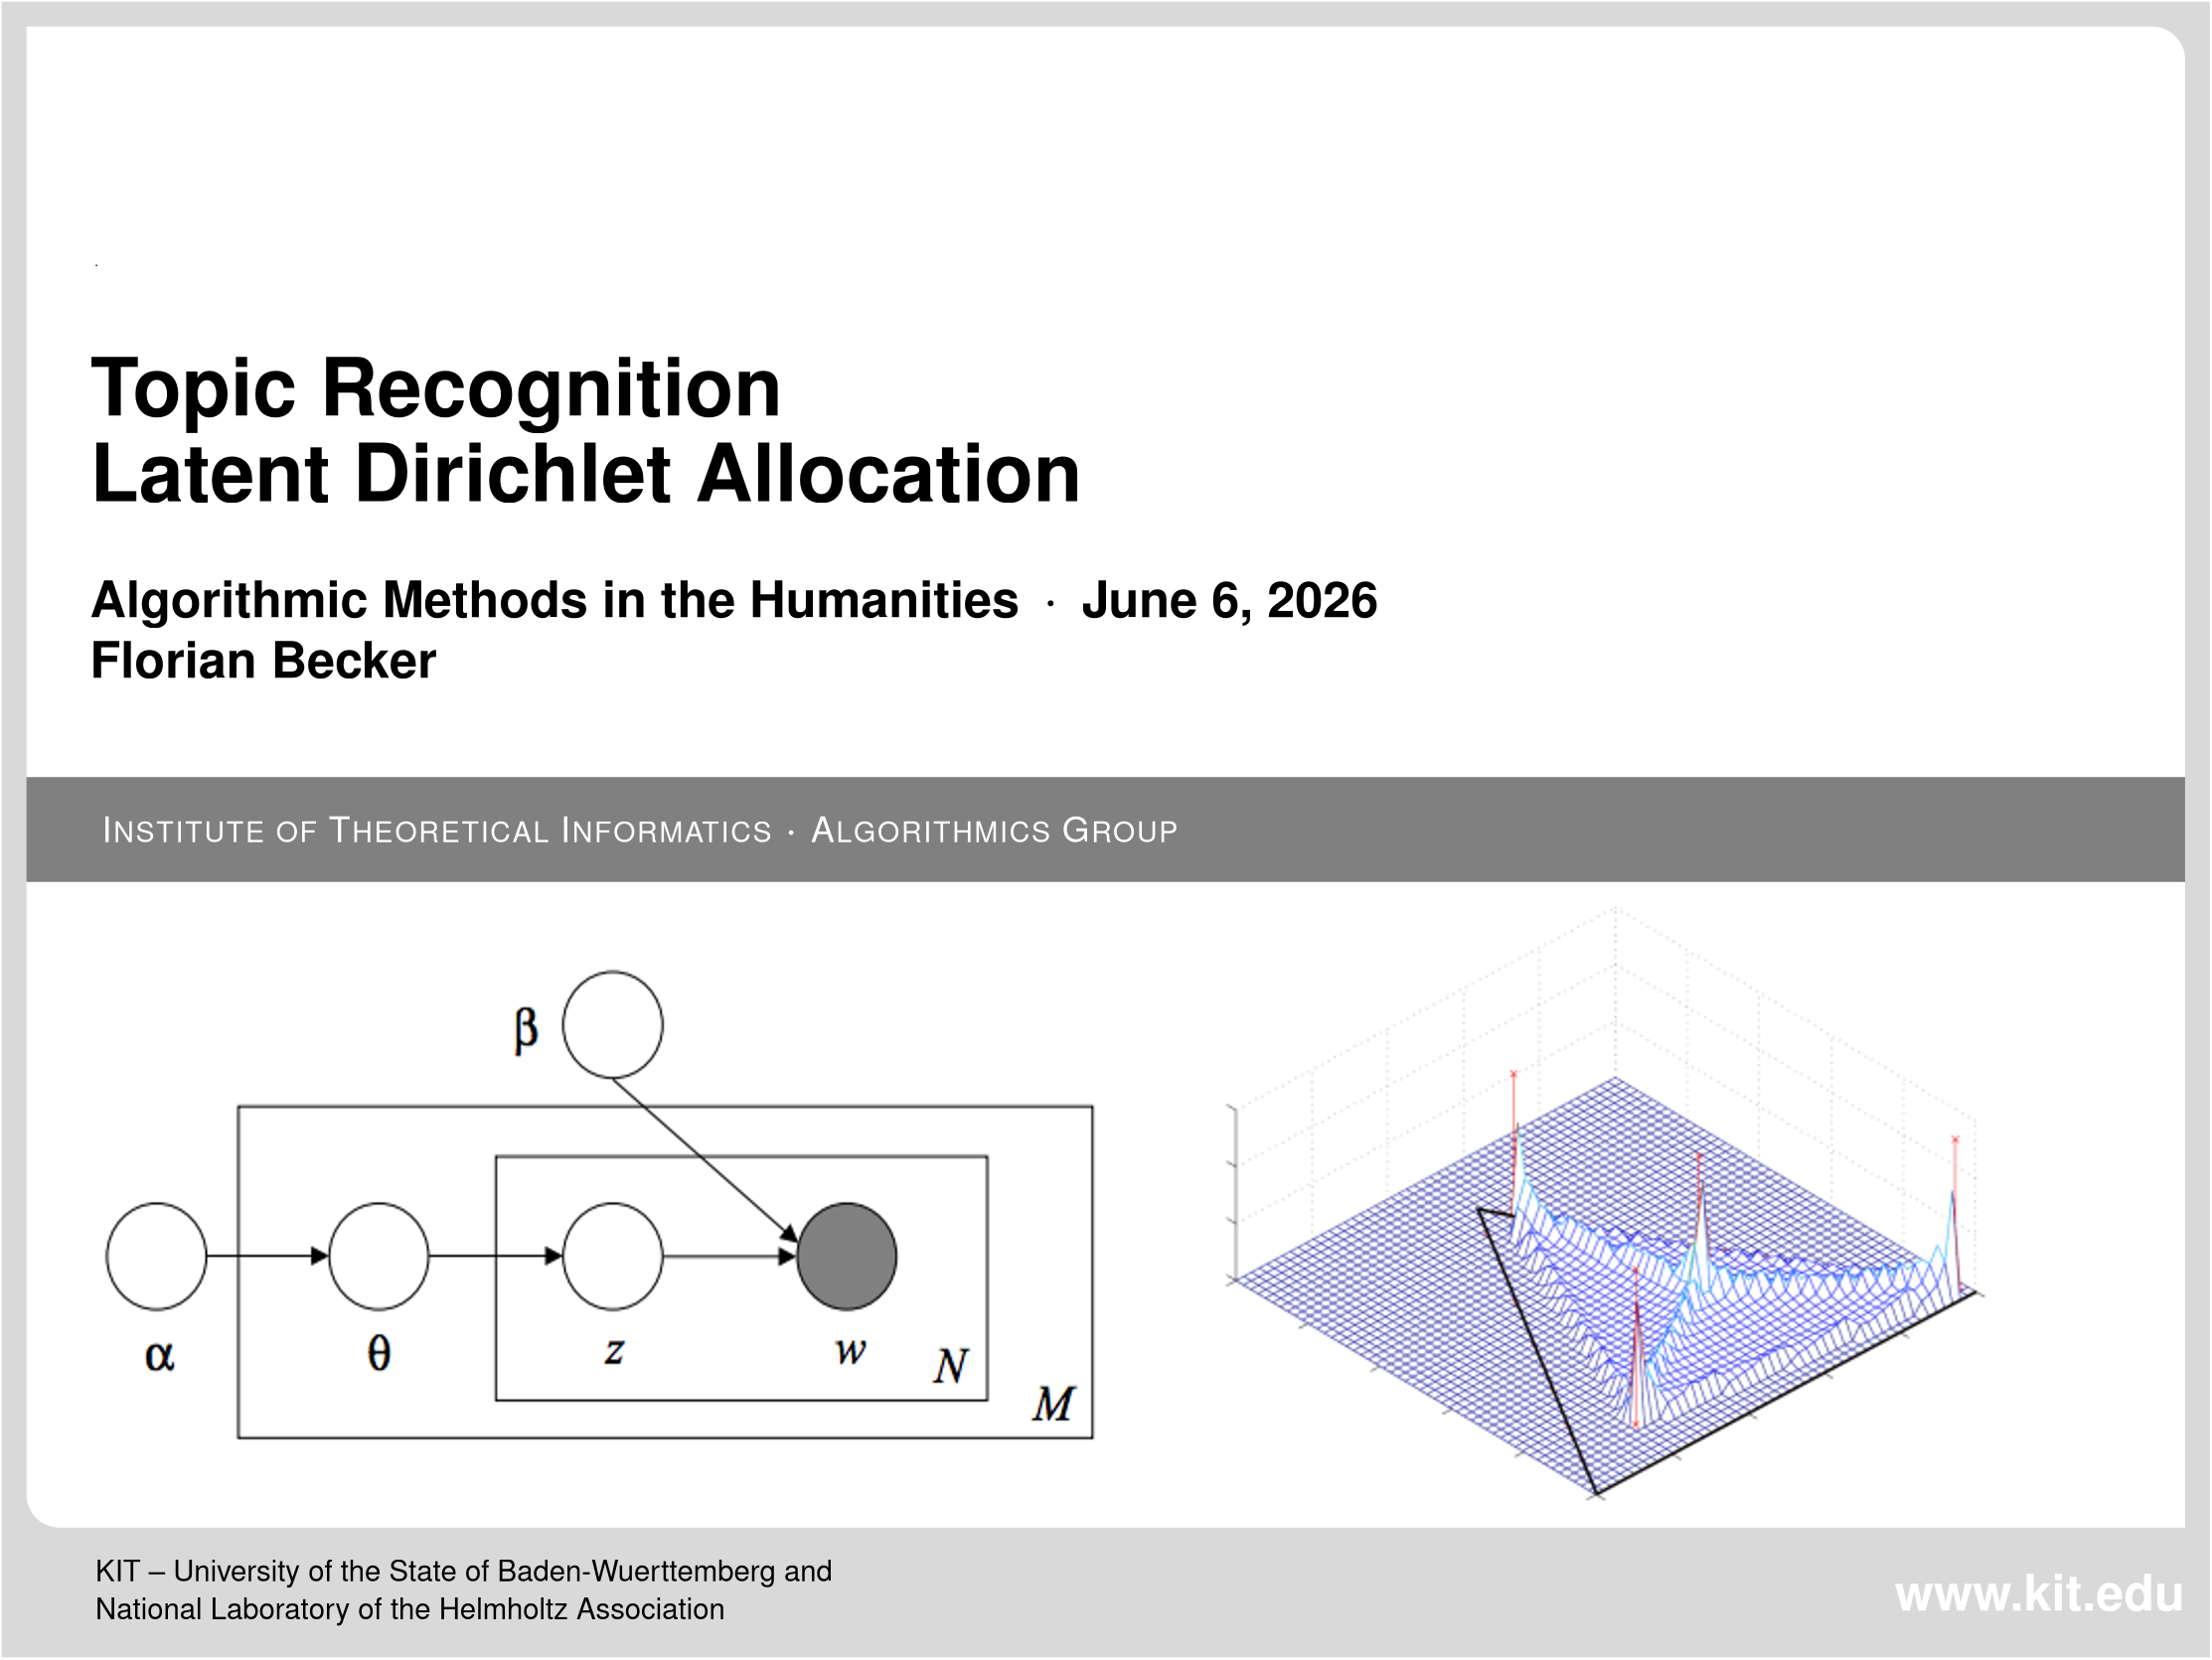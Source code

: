 <?xml version="1.0"?>
<!DOCTYPE ipe SYSTEM "ipe.dtd">
<ipe version="70107" creator="Ipe 7.2.2">
<info created="D:20090429144355" modified="D:20160614135312" title="Latent Dirichlet Allocation" author="Florian Becker"/>
<preamble>\usepackage[utf8]{inputenc}
\usepackage{amsmath,amssymb}
\renewcommand{\vec}[1]{\mathaccent&quot;017E {#1}}

% settings %%%%%%%%%%%%%%%
\newcommand{\itemcolor}{KITblue}
\newcommand{\name}{Florian Becker}
\newcommand{\prestitle}{Latent Dirichlet Allocation}
% \german
% \dorothea % activate this only for lecture slides
  </preamble>
<bitmap id="1" width="462" height="295" length="46987" ColorSpace="DeviceRGB" Filter="FlateDecode" BitsPerComponent="8" encoding="base64">
eNrsvW2wnlV97//q9LWObx3HN6czdqadzrQz6KnlhYeRM7TiDJKRts7J9KSCKVQjDg20GKxK
hDNRMFUJHB6t/1MhWnkyAqY8STlRhFjEoEKBCRITCBIKww4Qcv8/1/5kf/PLtUPY2Q/3vhLW
mnv23Hvd67quda3rWt/1Xb/H0aiVVlpppZVWWmmllVZaaaWVVlpppZVWWmmllVZaaaWVVlpp
pZWhlD179rZBaKWVVlpZoLJ79x7+PvLII20oWmmllVYWqDz++BP13xdfeKGNSSuttNLK3Msr
r+zZsWNH/t2zZ+/mBzb7fdu2bW18WmmllVbmXoDWiYmJQ7cBcgHkNlattNJKK4dVXnzhhZlT
VqC4qclaaaWVVmbOYN8QM3ft2vV6Pz25dWsjt6200korhy7PPPP0G+q5enqxHlC3MWyllVZa
OWjZsWPH/IIkiH0I6ttKK6208iYszV6rlVZaaWWByix8EKC+W7ZsOSxy++yzz7ahbqWVVt5s
ZY6CgtnpvGZiLdZKK6208mamsnMvu3cf4AHRSiuttHJU8tiB7OKhxE1Z1korrRytSDsv+Fa9
cWeNtE0B10orrRxNZWJi4smtWwfbvSH3rZVWWmnlDZnnQb8PcCFoD6uVVlo5QsuOHTsWaId+
uFZeMzxni3nbSiutHCll165dY2CwLbJBK6200pD2iL6FRm5baaWVhk6jcQl+G3NupZVWhlCC
eOPksQshpz1oOUTEsFZaaaWV8VPZhdN/DaE049tWWmll/Dx2ugPCURkVFoD1TpvNbSuttDJ+
pH3mmacXtw/jgb5XXtnTE9W2BJGttNLKgpZBuXotVvyEJkZopZVWxsBmX+8nyN6bCoVYdJpz
WSuttDJf5ehWdb0hc24hxFtppZUF3SYPU8ll5tybb94wkP48/vgTu3c3s9tWWmlllnTusOz2
Qebx7KZ7LhJNcNpKK60ccWXWtvog3sJRu0OEEF9QY4CJyTLztamJGlpppZWZlGH6n0634J1O
ZZ955ul57zxXmQVnVr7R3qVWWmnl0FvygRRQ7vUo6/QOD0ewzKLQyG0rrbRyCGY46zIcK68n
t24dCDOnGw1yW2mllWF6PM3RrmweYXaOolc4dlPYtdLKm7NMTEwME2Bnnsxxhhkbn3nm6YEk
wB3smLfSSisLuqtdiHPOUUwKezyKFUkt1G0rrbwZykITPM4/u53yGGLA0rfZCQEWwoqgJXRo
pZWjUlYwcKI4u+7N2kvisIx+mxVBK620MkM6N8xAKHOhdrPOucBQ7NixYyDrSyO3rbRypJfx
hzeciZXXcHTxr7yyZzhWAU2E20orR67QYJiCgoFsxmdo6ToeB9uWrayVVo6s0tuQDmR/uhAh
xOcxY+NwwpsPxCatlVZaGSyDPbRia961cvN4y8MZvUXPGdRKK60MnJVNd+w6srIwLK6KqidA
aG4OrbQykLJ79543VKMvigBwPHZl4zFdWywrr+bD20orw+Fgb2gauihKbfB/oa87Q2/cWZfh
2F+xVrYAjK20Mv4CyxqmNA/oaxkMZ11eT/7TYLaVVsZZhm9yOdi8Y3NcPsazkX/DRaql4m2l
lTGUbdu2zWKijWEXvFgb7fEoAZPdZjgo11huK60sBMAOs2OLjjxjHpnh2NzObs1tpZVWDr0l
H2CvoFXTge7IsukaGsLPYmvAU2huvK20MoQt+fzqznbv3vNms/Oc7o07nNVk12Rpk6WVVg63
zDtFmfeZuHB5xg+Xzm3a9MPF7cOTW7cOZDQmJiaa/W0rrcy8DDPSyAyzetHmTbWZnV/N1FzW
xIa0rbQyEx47zFjTh5utBqwYp6ZmPDYPDMIbElfWx7mT23mJmktvW1iwVlp5PWq0cIRkLnA0
WB23NxUSuKBEmkfTZKGttHLkFqbwQIL/98pwzJl661EP8bKIDIfFzTpb2byXhQhT2UorRxaD
HXgPZ81jF9TKazrSHnTxGsjwQrMPl2m3TDettDK/jHGcW/KZyw+HOdMBz5nblcEn512SMLuc
C4Oyv2oY3sqbpzBbF4VuveEW8gi1Fji0lRd3PZD7mgkVb6WVVuarZLoNLU7IPAo5D9dWYY6C
iENcazjLBz2ZIdKO4a1o5LaVo7UM893evXvPQsRdhLfPUU4772JebnOOlBI8n5fl4w3HfJwK
rEazWzk6SubmoitoDgr19GqY5luHhf/j8c+aL4nroMa8ZStr5ainsouIvcOxQZo78z/cnAuD
uvfF3enUqzc3h1aORB47E/IzfneAsWH7DJ12WzloWRTQa6HAWjlakXb8vRobth8upC8KtTtc
k/6Fs9fqpeJdXNBryrJWBl4G6+qlGerQZtA8uh7P8dZmKDidhQ/CwLnlQa/V8ji0ckSw2Zk3
HpuV1/g38jMZB6b5fKlj5ih33b17QIF9xpkA99BiCtavhrqtDKcMNn3eIpLYQ8hpB+6GP4Tw
5j64lramlVZGA07/+nq9amFG5sj/Z+eNO5cVvHGJVlpZLKfaWVPZxZ0sCxdzZiFyLnDO4QDd
wgn/D5fA8wo1eUIrR9yWfB4tAYYWQjyRwI/cubmIBgA9aF04O5bDXft4xxq5bWVx9+aLDguD
sl9lPopUgMaRbqiZtXVsiWNeD1qHo6JiHJq9dCsDp7LzOyVnrr4f5y2M2fZ+PGqsicnS5kIb
ilYWfXt1WAWQPFpf1zHz2PEA+3BW2/lSUc39jpggw3TrbuXIKgvqiTBrGebw7coWNOfCEBjd
m3ADddDCC9zceFuZ9TI9TFevOZKHhVOsvEk2krHyavZXB93FtBg1rRzuMj1MtdcckXbuDlnd
sDiv+Ts1wRfdIGohrLwWffE6It6oVlqZRRn/hneGhGRAe8mJif9cvXrvtl+N1q3j7yH0ULE9
OLrLAu19ZgHgs/OqWIjgtLt372k+Mq0cFBMqgx2CM+ZBmORgCgC79Y/+dLTlZ6NDqr1iT3s0
FTDk9UKOz68x21wAfFD2V+OJ0N7KkUJL6hwZzls671R2Hk44yWlf+psz4LSjIQHpeJ7aIUBs
OA4ag7K/apLbVobwDkyPnDCPgQTnt+xbjCYmIjrovgwBY1989aYb/2PF8ms3bfr1ELCO92og
YhO68YYbtLEJppqbw5u2DGE6PPvss73t1czTp465HOA4DKGdQfsxTK7bbtt60UUP/Pznv+H7
HXc8yfcnnnj+KHg55wsAh7N5H6YxTyuL+A4vivppPHZls9hUHly1MQOkXehVcuPGreed9/8+
8Yk74LSp37r1hZNOuumyy376/PMvL8R1WQRnrnUaTrayRQ9TSQeC+U1ZdnSX4WtnxrDzncVL
fvBxWzykZZTuu2/72rWb/+3ftoG3jzzy3Pnn/2jDhsd37Hhp3boHqecLn69+9d9vuWX+d/Gz
M/8bgkzj9fowfvl28+E9usswV9LND2wepqzgDYj9DJAWlJt3hLn//h1A6KmnbnzwwZ2pfPbZ
CZjtccd9G7ytwALwnnnmXQoWFrfMwv5q4eCo92QXcV60bGVHTWEZnYW54BhW+cFqB2aKjTNA
WkZ+Hm/ziSeeB2NvvvmxLmTZi69eccVD0Nfnn395/fpffuEL9/3sZ524+5/+6eE1a+6H0Ep0
//mffwEI/8u/PMqBfBnI1mOGgtMxAGALM9vKPL5Ls9g/juElB4UW5T1/QxYxU3uMMUoPAElA
FR4LZtYnC9jCY0HUOpKQXiqXLPluFd5yhlNO2cDhcx/zw5LTHhRmh2OtPU7bm0Oz+kZuj9AC
jg1zSz793V6ILfbh0pjZJCscC9I+tX0XNPXqq7cAm/T8jjuePO+8/wdf/bd/2/bZz/7w7rt/
RSV/+f6Tnzz91FMvXnTRA+vWPQjRheLSctOmXzO8t93WKc5AYCphvPfdt30Ib8JwEkTyTjb7
q1YWYl+2iGU6wd6xY8eiKwhmmID7cJEWJJn1FAYtoaDnnnsvlLVaEYCxJ554w9Klt+7Y8VIV
LEBZTzjh+iqS5WXg8JNOugmszrBTCW5zznr4MMd8bOLTmdjcjhP2W1iw4RdemHl5TEP0zFoA
Tjsn5j8DpAXWZkHXoa/r1/8SavrYY7smh+45KCtsli//+3//+J//+Rc04PsXvnDfzTc/9uyz
EwCpNrRwWhqAz1wXyAVOb7jhP7ZufWHt2s2yYhrzhcYPPrjzsst+6qkOu3svvDDv26WDvh6L
sv4uRAyEvHiH9TK0bGUDLIM1zxugNcu8ieYWQHrAzNq4cSsb/FNP3Qhs7pchPPWilPUnP3m6
wvjZZ99z3HHfrsJbCv/S8qyzflBRlAMhtzDhSnr5DoZDkg9rRrOUz/vWaTiQsnAyNzY4h3Xy
ozhC/pFbhvlEmJIz8USYx4yNM2f+83DF+UZaEA+Mvf/+HdJaiOhXv/rvMFW+8IGOUkkNn+ef
f/mWW54AJGnMIEtTacCHL5oZaJAARNMA7KUxuAoHhujqQSYBvuKKh267bSsth+BWBt4uyt7n
oBcdTrCCliBy0cvCvZZzEUEcrl3Z2PjMPDugzZM3LrcPYIKlZ5551x13PJnRYHoBj0uWfJdt
fm0MhMJjYbOVWP7sZ8+eeOINNK5MmDP8xV98Dyqr4iyiCU4LZ67iX83DhOs3w+t9ZNFsnk6T
3C5ouXuyTH/iY1B7zWVBH2ymD/du84a388FpH3nkOU1knU0bNjwOvXzwwZ3//M+/gHA+9tiu
mBbASKkHHmkMWkKA+Q5ER/RKY/6lpfYG9923ne8bN279yU+epiUnEXshsTS2ksvRkg8Iz780
pjMV7V+PYo3BZmA4gv35SsXL6zdHC4c52te1cgjIAmnXrv1KD/eGGYRt1hlGFpo89ObsvNnz
zA1pFQucddYPoKxZOuWWENFeKAMoK9SU+kpZd+x4iZoTTrgeaK2rMFgNvwUzc1qwFOiGx8KE
wfYMO9AKkaYPQG6eAmfjDA9v2T6Q92oMvGI8hgcuanMEhKYjW9A37dprr7vyyquHGQho7hNh
/HLasSHtQSOBQyzXrXsQRBVLoZfnnff/4KiKXoVNcJjv1NAYcquJLJVg4Pr1v1SGAAsFgcFb
GnA2KvlOJRRXw1roq3NTOS1nVvbrdeHAVILANFuz5n4rgQJOxVX4yxIwC8uEeZf2jIFXzHDx
HU62Mjo8wFj9R40kYfMDm8d2uZm/3vNlV3bkbT9ngLTMiDo4oKWwBsRVdsrWHnbKp6qlaLxs
2fePPXZ9pazAJlhKJeepF4KdQm6XLr21x4RPOWUDldVVgUtAmE8//XbQO6skEA3aA878jXEC
IA8sC+z1WqDNeOz8e5r6hbO/mgU7bYh0FCPtli1bhsNUh2lXNpPAtvOGwIcjPdAYAHDTX0Aj
AXgjKKrolQEHWkE2IJQ2ymlBReMbUE9l/MKopAFnoFL05vvWrS/EtCDS3TvuePKGG/7DU40m
7Q20XqCeX4Fi0dt/IcPaMwSTOS00WLluRdpFoXbDEVHObhe2EPLtxbLWaEg7tjKPcw1snC+S
0IVeGZtb5cyQFgi95ZYnAKszz7wLqEw9m3eI5amnbjRizD4O/OKrtDzxxBv4W8dkw4bHjzvu
23DR6iz2yCPPLVnyXVjr9KBe0GP9F1L5hS/cRz04HC4thkNizz77nttu2+rlxHCaKbJwXeAn
bsFgjAMBuoFsfwaVQ6dZgh1NSLsQC2hviz07rF6EreUbIW0nTf3W/TpkiVegH4jH9lwhKgCo
vYGmBZHTciDQB9xRqWxWoa401ZhdMFVtD7Q30PvA+F1cBQqaqAiCJyfRXEF7A2ULBvvip5tu
/A8rQfLLLvsp3aOSn8RqTsItAMhr1txfAXyxXrbhQMpw8kIOyqG4Ie2sX/KjKbnnvDkBHRJp
jdTtlrxnywoRhTH2KKumBVXKCvmE3PLZuvWF+iCWLr31hBOuB5YrpH/1q/8O6eXk9UmBxsuW
ff+ss36glMByxx1PUkNL0DuNAWHILSeJX8NoMiYYlUJ6UFcnX04yhEc5HBXVTOyvwOTx9LZZ
gh2hnJaJPEyp7Owm2vza007n0vBJuF+cBWCD4BXQpE7fzbtusBs3bpWmwmBpzE+AGPQSrgux
NMwsH+0NADqlqRyivYHox3ctCrQ3ANgNtmDiGxrzk6YLo8nEN5yWf+NWJh0CTjkzLTltxAtA
Lo05CT8Ffjk51wWrvWJbfOs0GYiooSHtkYW0LMHjeWQA5mFtwYYSDXLdOibXLV86JxXgJyDm
1ruKQ4Gm00+//cwz76rQBGOEncJjK+EED2kGOwX66hQGS+GxwGBYqDovDoe11tMC7NTwiehV
zOS0fKqslaPop/YGyahrIFxjjIP2QrFGCFSqcWMpobFyBpaAhbMEm/lbMUdyO4+iJ8a85Rxv
SHtYyyKzaZhCg6FY+6xbBxSItKAWGBvYkWfCGzdseBxouu++7Rq7WglSJSSXeMWxoJmN+ZV6
fWM5RGkqwGtuBTmnwb74zq+in95kOpHRGGIMihoKTCcy2CnYW+0NFPCqFIu9gZnIOPbss++J
sxh//+3ftn3iE3eceurGCuA0htxyRdOZzfsAz0Lw2Gz7R/Pn1NaQdkGLrvoD3IDMlzJuHq28
wPzVnzvf7fm5594bUyjtpuCxcMtqbwDoUXnKKRuqkaqpE6CsIF7FK3gm5BbeW+0NADcOP+mk
m6qRLQ24OvyW82RxpFIfNJAwfmEJTsu1InrVg4xK2gPIioXpFRiunRh/YyCh2o475a5pD+x7
swNJfX648bIWrkxPxTseL+ZWBo60i7gIHqlxONetu+qKTSDtvb95LXgFGwSLwLForP7lXx7V
igBoimhUISqVkdOOJnVVfIeXJiQXaAkfBkW1XuAozQzMp6BaKiG5qMypGE+YLW08BJyMxEDz
rfiajYpfGB9wOGivExlUlvYRERhPjBWEXtUlAOxdsuS7EQgvejks19dmktrK2JCW9XexPF9Y
6A8hphjgLNDI6vYlK9f+7fpNl11y02v7SBR4CP5AI8G9Ck3gD4QTvK0iTQATaKK+GqkmDm0v
dcKZZ95l6oTKhPmXSi4XcOvkxrc8AQzCnBVZjKYkumeffU+iL9qYBkCx3gqRFQvXILN2aPHb
VVUn9VUoof6OdYSu6g6seg4cVsE393Gei8DzsMKVjznyxkKXYaa1epMj7euJwhY9YN3CmSnO
RXWiAQB41SHhunWjLT/b+r0NH914P7AZ0auQa/gs0MnoBNyR9lGgEPQP9ghW05itOgcqhtUv
jJ2+uiqO5XLKaYE+PbY0rKWxxgOGAkuWsfvv30FjwFa3suizaCCVjUYsKcl6+juVXwA7yCyi
etd0APTmU5cAjjr11I0sDTDn/RD34quKeatb2ax56by8SwPZszOM48HA4bgtN6StS/8Ab5Yp
tnCzY3YWa0zYTZt+LS7t202vWwfMPv2j+0BaqCyoFXZqkkT46tKlt1bDALCLSqhsNFBOQI49
7rhvV8pK4d8TT7yht0mnD9obVIsFvoONbPM1BrMSZOa0HE6HI6cV2MFSfooLA90Ww81grrjV
MDh8dAFWO6ZbGZW04a8+wtp9qaqLHRotobt6ZyzuuzSTVXs8ml9gdl4IzN6vX7N326+6z9ev
acA4cKQd1JY8Vl6DjVAEdIBFMZEFuECqez7+2Wv++rMgrdIDMAeYgj1q8A+x1BQKGgkoRUBK
DSikH1bcvvirroo2QJM2tLThixJUKjmb3mScX28CMdzGHKtgVpyMkgtiTGXcdRW9cmYQOGiv
nBYWClYbxjYADokF2JX9BpQ41qiMdYj0F4biVtTicj2hxyKW6SqqeRFTjHO5z5385+rVfEbN
/XaoSDvzF74lZQ7aaJoVtdRoUq0PZl71wc/xef7nj1Y5rdBU8UrDgBNOuB7oq2dmP37ssesB
t7pHZm8OXoFOlQpyBu0Nql8YKA2EgmyAc8S/oBy9BTNrbwVSmumzECRUf6ecVplA7A3ovy7A
9i3mYVVOC9fV3EJRibnMdNOAeMt+lUuwMLGsVGOJI5EPDEeEBZt96W/O4MOX11s4mpXX4iLt
YcVCHOf6Pk6fyhnSCd2pjLI1morRDY5JMjvquG7dU5deztlAWmAkclrQCSapsatoRmPlCTpb
AUdUAk2mTpCmJiQX0GTUAlVapk7g2JgWTAoeJ2TF+VU7Ujfv2uXSB6ebJrL0h58iXqA/3JpC
j6q/U0QM/nPymvuGG2EFOfPMu+oSAD4vWfJdloBIdF0XwH/Wi+qxq78whw/BEmyxMPygFmiz
oNN7f3B3PnMkVK3MI9ICYsPURYY2M+vH+W68IaqDNjA9sKXakfJ348atZ531A1Bon4Rz3bq9
X7+GsQVpwZaDpk6ohgGjSb8w9t0Q1BrKACRctuz7QFMvdQJoScsE7h5NxaihcYUsA23RKz5x
K9DXQHuDiF5Hk/YGRv9O/JnRlL0Bx3ILUZklyzl3Hd8EzqNnhAkjdCJTzKvXhoFxuEpkv1SC
w8arYWD5y2cglmDzs5c/nB3l9Pd8dlq/DmO3/Kyh4qCQlkc5zHBqO3bsmCJdO4YSyn7SIqvq
cZSjGhYg1FEj1Xs+/lk+/PvYi3vv/c1rghhY6iEJruWBQBOsEgAHZAQxTQvknxxlKAOAlOcl
sQSmwCh9Y2nJx3S3MF7dykRg43fxk5RYENOJjHoro6ozvwPYy0+pdKfPYnH66beHnYrVS5fe
Ctr3/IVpBo+Nja7vmCFuOHOFDm78hBOup31lwnSYa80k9fkYAFByO4TX77Bo9qGRtgUqHyfS
PvPM03Ohsgu3vRqm8I25BgwKs3XjrOARtAQGU2m41y//4fLLlp7BvztfHimqZb/sbrrukU1Q
26OsgAygdOyx67li7QbAKzRV1ucmnZNUiwUgEcras901u42fyGnFcJrVkFz0Sv0deB4nMhca
sF1HXdYXPbID13wxqHg0blSmcXw3qDSLugxZRZ403vUIEq6x3KGzlY0TAI+sHfehkbYFXhgD
0g7/hVn0Hk4PCAlKMOsDj9HmV2iy0uxaWgiM1q2T0/Lrlx7broBUUyjtDcAWQ3LRWLzScUBo
UgShYRUkVqsq43fJXTlcp4NkGYs2SgcBzqZpgfosQ93yL4erloowBJzkAzInzQ1n5lhqjG9Q
CSc1y5Z9H3adJ0XnOZzFghuvjy/+wtODPfaEt5zhE5+4g/WixpCkkrvgThc3W9nYCMAMvXFn
ErWgSQ8WHWkX0dVr1m8y9HtRtm9JJSA9yx4ZiADx+IA5oZHAAuBjJtl9IDaJtP760Y33V3sD
oANQ0hSqzhowTVOoXuoEcAkUitXraCpCAiBWTWQ5itMCWQBpjRUGnouZ2ZJH1GAuGwUFVnJf
xi6wsfiscFXRK1cR4SXGIjzjQEtu3FjldJXzsEywb3r43Avpz0P/90amv6HOGUnDQmqFa/RF
GuuF4RJjiDNuh0vQw+jvFv3lHE5ogkN4qTekXSyknXevkPmC65lA6PjjHnB3enXFZdXwWaAE
lYkWqM4dOifaGFpQyKUZCMPHE9702i6Da4EqCcmlEs29edCGM4tXYFdCcoFL2ht4iYheqdTX
TKosjpk6QeVX/MJMFsZfYRm0VCyg/kvSqCWDPg5V5mD6XfCfxtWxV+cL+G2VssK0qWQR2Z9S
Z8vPXvqbM778h8tZRCoTpntchcbgcM7gaVlE6ENNyuOY1LVmtHgWAgOZ8jt27Hg9l4pDI+0w
o0kfHUg779YF8yLqGWbGDSY1oKeSS/+CMENVRRUuwDFILMgQ49LRVOqEc9/9909denmQNvYG
QFPdDoOx7qar8JYGmkJVP1bOD6ukcZUJGytG99i69wevtJuNfMNbo8bUCaHoCiu0N0huGmPU
cBJNbe2bCM+YaI1gyhug1XA0yjeM35UIkF2D723Y+kd/yqKT2LbcXYLkGLOXev2F40SmN7G3
qdOH0W75MhDLhHmXdjJJZ2emPj3906GRtiUUm3ekHaZ2iRdj3vIazGt5eEu3QVbRk+08gMMc
jwhUvNJZVQNUX3K19gCjclrw5z9Xr65Ia4IDhQ+CmAomdUniFXCXrLX8lUyK4YEm4xvoYpDU
CZxN2a8YrscZPdGqVmgSfk1Sw68xLdDISnvayBxoTGe0N6hMku+nnLIBtK/2BvSE5YZ1gdGo
48m/xx67/jtnXt4ZvG37lXOf5eCEE67nJDVyDrdv2HNGtUp09RdOiLPRVOAFbTDG9mIclA/M
ewcOK7xYD6J75LZJD+YdXTc/sHk60h5laq/Dzbkwi8JMh2upfsrG2awuRlmpk12LLBCg4hWH
QMPY88IkVaODtJsuuyRIu6WsLZpCAU29bF9cmkpwr844IHfJku8CRBWaQDxwSU/YDCYdA/H4
1N4aUwvIrSaymhYYTpyfvF96ZfobyKoxZhPKAHCD+mZwUsnJE/VRMa/xDRRlG9mGq9y+ZKXx
yWXIjI/cVQxXPMt5XGIUfRskh8Yq9SIPDwNnlKroe6G5waHJ7UBmXAKUNaSd3zIZQ2nD2rVf
AYsq0o6Bys5i1z+c9HkHCrte0oQg0KSyBhiJXFQoNr4W9ZHTqrXn2ITkGk3lfwElXvqbMx76
vzfu440v7v3U17dQyeWiFRJMtHQytKB7cP5KdGvqBC69z/Vs0rRM4wTFvJoWKHoF3yTbCjkV
vdIGugteRbzAycVeYDlqMul0fByCHtym9gY1OK1SVkPcVGEI+EwlS0CNnMOiA4mlslqy6S/M
CqLoIJXa7tKxGp+ccVAYouucHWDYO7Tfvsh+N8MhNmHFh0balnNh1gvZtddet3LlOeG3i77K
L+gma74KmGZ8KlVUCgfi38p8r3FZ9W81ykrC/XFrSZ0QTLYxzW5434e3fm+DNZrUgpkADtea
njqhF4cWRDXSV4UmTgvUcK2qrgJgQRtwiZ/SWwk2NXQ4WjDxStSNX5huZXRMPZrOxRpdqLaL
X1jEGlxF/RT3Xu0NNC2T6Mo8qTSgIpyWUxkWktVBYYiWDLTU14xKG+txppuGPTfCmCzae1fz
CNIqWxhn6vOF4xLzmHMBpH36R/c1bFyIArkdJ9IeFvudI9iyIZpfuNaEXt1NoEn8qaJXw2dp
ChWtkIot/lWEq8qMjyBGG633OTOc9vmfP5qLfnTj/W6BPRDCBkga1AWMMuw2DZSmutO3UrDV
XpeTa4SgpiyiV+2y4pZlSC77qezXxiAS9fSzslNNZFkvuM1KWflXf+HplHV6iBudL8KZPQMd
O/bY9V2vphKy2weWG05bSS/Qas7KmutH/Z1LQ91xcFoTuGcZopKahRMmHHGhbJr0YEFltouV
hfz11vd55M/zhbS6IcCCmNEqsKrolRktXsXoVFMoxQvpg5MdZDCjd84MNC1Z8l1+EpoePvfC
GkwpEb1kp4BVL3UCF1WvVIN6UQnxA9xAoapz1xSK9tWtwNQJBshNxwzSyI1Uaae3oEltkosZ
7JHbBwzj75DU56C3/sKMgyIXDlcAohsFd61sNvHJFYZwFJyWysTv4kJGr/WOXFBYLGrqc+Oh
KRmuqc9dp3xS1ZdE7K2r55FLbucRaQ+airdFAj+CkPYNV/mhiWRV0wNEDz64M+mxmN1uP8Oa
skcWY3umUOCbiqSkTrAyrg0xduXM93z8s9XE4qrHfmkEbLU5AJfhC3Q9SDaEGnpFHOOKnFP7
KL0GlG8AicbitueG5DLpTE0m7poCWCVibSTMavZjU6GTgras1bSAxsuWfZ+loRJOpawsFvSw
jrP+wqwLlQkrp+VTzRgA51NP3ciZqx2a9gZ83CBkYVIpqZWFS55iE242Ic5GU2bPho8Ywls3
MVkWovEsOG2kWy27zVHAaQe4zzIWirtLsEgvp9GUVggci+vTaCokl3YFVYMvAAJB/OSkNqgL
9K8XekWGvHTprV/+w+WVPMBpORzKCqmu3QNngCaWgApN7Is5A2eupBeY4kJUJpv5aCq+gVga
aEpccQE5/sKq6pINYTRlNAVYKadV9FpTJwS3BTFJY0Jy6S4h51ROa3xyLupq4soCp6XznDyL
l6JXThhfs9FUlhwpdJKzy8Dl3qahjIWzajJQvaY+N8FEHDrGrJWYfuDMj6XlwiEt49McFo4C
pF1Qtdesrbxqcq5MOsWSQFCNFigRVUGfxrHJr6xJyAWvakgut7qADG3i3wqRq8wKpP3Xh3Zp
3u/G2dAuMUjQZizaKMBWKwVtxsyKCGopxRWBhXpdwFIp1CterqkThEpTRgaF+AvKgd49gzGd
L+CxVXirlwTrAkvG9NQJ0yPncNolS77bSVOn5LScltEzPnlWMYE9/sKRxijEcH8Rk2BDkbuJ
8NaqZNshsjGncjswL7qGuWP1OIPnN8+FowZpq5KUV32AyyWgp6uXuipx0pgtihCrd2csuwCi
VNoYXIIj1TBZfBea6m4aZAAoQCFAI1vmugDd+5vXIqrVeh8UqvYGIA88lsrqFwZoaApV49By
LVDdXXaUUMao4Zb1WQg0KazwrpM6wfQ3GoCZtZZ61Wo/+cnTtbFyUb7rF6Z/XPR3ydcA2BrW
TLWU8o0NGx7X18z4D1xF0av2BlHV6Qmi0Di+Dxon+OF2MpKcP2qyKnPgcjymXjgaesvQxWB4
EQtdHSe+HRppwYpm5XUEIS1vznB8wGuBWTHvqrpKZQ0ztJpCiVdMZIllcg1YacArGyfcn1vs
GCe4yQWFBHPQJillqUx4GcvFd4/O29nhrdJUxk+3MjFciwIIW8Urt/Z0RoFwXIMVvcpm4xqs
cCCpExLxW+OE3oAoIma96AUSP2jqBJaeE0+8gU9VNh3UX5jLcWssIvytc/nhcy8E8U4//fZK
ekFjBS81egyVLFgcXr1C1N/pL2w8tDxlbp+7jnItqc8T4iygPWa3skPs/l6PlsyvlVezPThq
pAe88ONZpmceYUYTWaidRp7ukaPkUgYYvHKnLwLX1AlAkzx2eiZZYKESJKFJm6UqKAA22Urf
vmRl7dt5t3dWtcu37KmiV1MnwGOr9b6nBZrYpFf3WDCNGjoW0asJeYEmpco2jspM3q7odTSV
OkF/4Zo6QTNao5drFZws59w1Q2QeSfcI7s0dyV7qhATJoaWBfPUmoxsMxeQKslGlnuApJHJC
Q0GK3ooF9A4LLLvQ8EnGSZ+1MgcGv+rvWLmUZtcdB+enmRbCi659GAPgN6Q9CpB227ZtY07X
KH9+AznYpKyvmgPpS2sYQ9A1HE+Fl9vSQJNQLDUVmoJX/CTaSPNik5/oBDQWr0ydoBQXPKmc
9rEX935z874vH914v/kUNC0DmjQtEK+iY+JC4pXQpOgVINKtzEr9wjxJ8CqgaqiuJMrRkgEI
Aq6DV2L1smXf51NjZxmVsZcF0ji0UtYKFwwplZy5CkM4m6ftSPu6dTzBW750DgDrE4l8I0SU
uwNIg4TyeS2cI3pVys2xBlR0zdJNgzHhrpU/UGOYNQ5no5EYv+awqIYZMycVC8EfFk7m1uS0
Ry7S9l624dgYaCLLBAQYNdSPdaj6ETVQ8ZOSNVV7ztGU0SmHm9E76E0zAARwqNwSsgQL5VN3
05wKFsoWWypFs4RMpGx4cJS4Bze9tmvVdZ2cFsCpm3T6oL1Btf8HTFQVSSytBDzN8lDt0Ax4
RTNFrzJk8YpKrV6FplTKFXWw0k1DFEoeybhp6FuhSRsYq0zVUAZG4jIaJA0UoZhoEpR28frP
1atZnS9beoauXgpY7HmWOb0q4mqX26n2BqoLk6yt+gtTw+ai5y/MbbJYcIa6LgDmtKwbloGU
ecTzQyPtAAPoNaRNYf0d4JsJOQSaqn6ZecRMBJpikD+aCp9lKIMwN/DKjWoVbJqYRi/duOhq
zwmVEm0UjapGl+uGTkf2+/zPH00gL4W0LxUa9ZHru722ICbYKnoFUtRVyTmjFVIL721G9Krc
siap0egUxh7nKZ3XaMyAVIEq5zfHQQ1cxheuddxx36YDB75avzJ1Qn0BuNx05wsa8DhYbrho
NWO4fcnKVSuvWb5sdY1D68gbFS2V4q13ncZiuD/FEUy45l8AOYumyjUeE4AchsxfbTAUgBjx
jMHUB3kIb7K85aC5cZv04E2CtENY/uhDb79jwAE3jLHnlNsYPNBZmVAGQpP2pdUUigP5gELZ
tGpHZESsOg210mQvXKkUwMLMBYV6CiAw7aQPXJDwMgppU154cS9I+50n9+GV8Q0C9UITWMe1
6HP2uSru9TUIx5NzCvhJvKhpgfFw4uHLR9MC/rW90QPkk0CT1lNJnSBMJSQXF1JnZw5cVYGA
fDJOcqqE5NIgzYFSZAHSbrrsEsDWbGLKFuTeNUOQjamR+kZwTa+4a41DQuzVAGpvUKUBDD6U
ldGrOw4asKzwpKqclosq/q220GOQ0x56gzYfUPCrhrRHHNK+nkh2EZPlMe+YX0Eb55FhqWpG
V32IjLISrRCVmuInR/ZoytCUGrVC6tEUSphqNqJXd69G4tJ6X2gSr0QetUJbv7chSLtlx+ib
JSKFkoTPPzQyYwIQ5xfvKCG59Brbl9B8KrSg+/oEVKH/dEz4rdth1WRUVv2dzLxny6pfmFKL
XogboKkXh5ZTaclWKatBvWhM93ItgV2ZcEfF160DaXkc6791v/ENaqIHgZS+Rb4xmlKZ+QgS
v0sMZ8T021UELVOlSxkxxkFbZSr54t4hvhWKvuOpoRa1OoMsYpkXye2nvr6lZWw8UpD2DRfx
RTGgNVI3eKhpgfLMJJyKikoKJ3xp/B+8CmsCnVRLjUpWF1MnBK+Yg5wQdsSk7mGIrKnaGwAC
5r11j8+rHqS9/K7O6iBl9Q0ddYHTrrpue7U3oKuiUNAmHsR8Ak0BUk1n0ziSjZo6QTthxiRW
r0qwNS2IC7CZzU1/Y4pbLRkCYpxN41v9hfU1oz9+B885c1Kfu+PQS0uvsf9cvfqWL53DOEBr
uRFDQSZ5mcIB7Q2qv7BBgLnTcE4tGRglPnUJ4I54HOwOesnaXBe49yohYXAgtz1/YfV3sUtZ
lFKlB7MWI9D/P73wkUMjbTOmHbKcdnGLIVKr6FVTKOYLk7G393enWWPCJCyJ4U2sVDSqKVSM
LeVXTFi9AJz4ao5or7GrWV205+Ry4K0mnUCH+MA5edUTWq2KDl55ZS9I23Hmlztprdb72drr
LxwbV+N1a4HAl8RlFU6FprBTxc5dVp1z7w07FVigrMBIjBBEYHCJdaHupjkz4wk0cUgdfJDq
2GPXc+N1b8tAGeyxbtIZW3gsnwpZVN6+ZOVlS8+A2Gf18dYMZRB4VC6tJCT+wlG6edeaH6u/
08svnhoxezY+uV4YiRXJ2WgcdaEDTk3isPFw6UmM5cZPAn0TprZps0xKwv12SPv1a5r0YMhI
O8CoBZ2iZ82dTCtBLNAkeLKFr34HetMLVsEr4ddQe1XP4v5UqWCgSaennr2BjVUAVZke5zd1
At2ofWbin/vuv3eyvPRSpw5L+cETnfTAAq3lQHfuNSQX0x+0pMMmKM840FUjVsVhLelvhCbv
NzG1zDluY1Of0wYqqBTU5DjSV06uPy+/ileOiQEHVOhbyZjEz46hCF5lPOMvrKpO6zuQFk7L
jd/41dsC1IkwlntXtsNJuP2qvzNGmYbEhQF2Ow72ETzu6i9MB0488YZPfOKOam8A2vOYesEe
6ZvBHisT5gyTerqNlfEuIgk8XJDnfQNpO7uXhrQDQ9qJiYlZbFXGsMo/tX2Xpul1k84MhZ4B
TdODitASJKk5aBLQO7ZDCZ8lQFXqyAxVK2RWF6WaGrsqpzW4lvZRRirQQSxiXg4xdQKn2nTZ
JYq4gdYfPHGA6ABa6/edk7QWPDQRYY1GZRzsmEKNprTqSmVjBqZ9Kd2oqROEJlPc1iXAfQHY
Utk+h3A5Q9z0KCuVvfjkfNdfuBfUi6v3/IWTOoHTMoAm+mEc/tefrWP8NfaIU54rgnZoVYmp
sCKmZdHf0TcJrSxdC2e6pGmZFs5aFFNjiDOfjoZ/ipJMV0HjyH4VoSgM0WWjBoJYrHK4OjKz
e3S23C3nwsCQtgscevieCAtq8aX1PhOEWaD9OVPAWCgGeqrQpJEVYFjto0ZT/q2SwGp0qq0X
4BBm6BRW+lfpjVaaoE01hdKOCyIEGNbX1dQJrAJCE6TCUa32Xbtf7pC2cqTPP7RPhCtlVbdV
UycYE0Yvtpo6QSavZf5oKgoWSKVST62QIOa+OCG53A5YqZwWPKFxRN+6zmm95hiKXcZv4W+C
9ghNxmmsIl9Fr+qbRDaRdsuODmnV90Xs7LPWmLnaDBssl8dUEwEL4KA6AF6XALptVrVeiBse
B+tFfaaai1DJaOQdVsaiG3IVvOgvXM3YFlpOewhv3BnuN+/9zWsX3fcGSNvKOJH2mWeeHmCY
SmGk93rrSkllWKiVakxqoBg5J/UKYJ1K+hBRyU9RWMeHCIQRvc3BJFwnNbab5eTwkjUBIAET
zqYjgHJFSRcABdJqnlFFBz0jhNGkHQK0ltkRT+GAWIQhdj6SZI0iFC/UyK76OJiusXJLbgQM
mb41YCs9PcQNLUGhGk5Hf2Eqp2/STzllQ0U8pc2AFZ8asRDwN9HPMzv3rlp5TdZB86FHszma
cjbh7rzrOMdZ6SZCwbKev/TBxL7ittsQHcqy40jwNBrEBTgZ3PjicsbZWODippFlncZ8Llpz
5+G6lS1W+c6To399aFeXj7ghbdOIvU7RRJapZHgQ51Syurh91iZfnwW9kJTWhoWacUBeV3Vn
GslXXY+RXQFw2vdMZAGcKID4aeXKc844/eO/+64PQ8kqmedyJ554AyhUXSdoABO+bOkZfHny
qb3HrHkVhPGny+8a5bvlgq90nPbSRzu8Zd8XaJrO8SI9qFld5JzaVyjfCBtkTCJ6HRVnXjfL
rlkOl3BNjZt3nbP4d1T87LKa6Oiq0kp7A744Ju7ieS7q7xTj7HP6WHrG0z+6D0q/Yvm1CZID
0ir6iDxc3aJUtsrDjU/Ok+r5C0NuGfwq0aVwF2wu6Gqt5HLHHrseilulr4yJy01d1s0Bx5l7
VijaYAxhmhx678+7xDBe9cHPHQJpW6DaMSDt448/MS8BLuZXdwar4d2uU4ZOMumYCJWMuctj
IjATaypDTaGAphqnRbhmvlTpQVyxmDixNTWyH9CkHUJMoYzH0unCPnDBb/2X38rnPce8F+Bd
/bnzqQdAbKmhvptoII79Mv8CrRCMs76xF4DljhQdpLzw4t61l+8XLHzo/NcgvdwsHRNmqzOC
0QLpdo1voJGV4RPrxpl7UZpdlwAa6MBVpaz0is4DTQn2aOEWqOzFoWUoTCJWrwVOJnVCzVkp
YOpWsOmyS5zdLFVXXbGproOq6rhlE98kyrp7CldSO6wmzpCziYem5YA7Dv1T9K1wb8KmQPmG
a4Spz8VVJcC8eGK+y7oZfOhJjagWYw/Oz6nmMcB4X2g2HzFsPz/5GL/8h8sPgbSDTaJ6FCDt
MMMbCk3MAhUTGnmaOFXRK5PCTaKKclmTQUJC4ZLVxU1iTVJjINPg1WjKyp3tLeepsWjYvPdC
rzjvNIW665aH3vH2d5500snXXnsdGPvb//U9/CvqvvUtb/u9d/3OJ/7wv/MBeOFsXZbGiQmD
HoCxnYvupHiWufwvGw+4/Tvv7T6W7dv3wm/fd/XeuABHQqKoWWnqaCogAGOi2693odgk8cn1
1FCVz7AwjBG9KjbRlknkAWoUlhp1nBGIW4f+d/QnIl/uwqPE8MTvUiQbO4eYMStLueVL5yhL
YT0FaWsGt6ROqIGAZMjUQGWrl4Sk95RTNsTmbTRlW8Jj4gn2LJyNT17pMQ14+lTGW61uZLiF
pN4QYM3JHo1qXFeqydw8is4OCwMPmq1sJkjbypsKaZUrZu8ZQR/siPlVyRiTzhe+OvJARJmJ
mkLltVemp71BvBViHpYc2aOpRFpUxldIewPxihMmBYwk83ff9WFAdf237leXxHiCGEArwAvF
5acw3gAvj+NPL3wk9PUzn/l1L/4/0Bo7BED4gZ90lrccEhtX7nHZaQ/z4TazcdZTwygretpa
TwPGDSir/sJyS6CpBtMWmmCntK+7aS5HJbvputwwAjTjDElkKV6BNtT3UicAucppk5jGysuW
nmEbDtm77VfilTuOmjpBewCeSEJyxd6gW6cm0dvtSewNlKaqLoybhm5f9I3nWFOfG+wLjNV6
zaMiyOVUvhJ1WaefvWXdZciVbghuZaMDw4pe+mhD2kVA2oWzj51LPARZEy+8nqe83pqdu+Pj
DY8952gqxQyveozSRyUkV3J/h8ZodNrT4IO91IgAFVhAdTCk7ge1WQJweo5F4CoounzZAWkU
mLCaQtEBBh/Gu3LlOce///gA73nn7WexnUHv5UUjuXNv/fcLazo05nPMmlc/9fVOGPups3/6
+3/w+DXXdz89+dTeCy585M/+z17vOlm33DjrvaVWiK7KJOlbQnIpS1GKoug1bl/ajLmaSHS1
j3JMdNlgoyGIuR5xFRu7SInAid/Fv1JuB0oGDqf1Nhnbp390X5K1cZJEgBxNGWCAxpynUlZe
DClrtYY9KGXlpjichxLphGfgBaCy+gsrQODZ9TYy+nrDAap3M2Oi7rX6NfgaV6/wxSqs+3ZV
mT/l0HLaZuU1F3Qds0ZsdgIlnYCYMvWF59UF7npWmrTk3QYJq+iVKcmrblSQED/V60bp1xt0
NOWMrwE/80symXB/vawu6v2ZTTY27p+2tcwmtU4cKISK4aaSkTWpq5KYBW3AlhXLr00+cU7I
dYHNX0xp5CSxll3Pj0BdX/7L7+pkCMf81S/ffeYeZQvA7KfX7qWSQ2C8VRyq8gtkSFjI0ZSJ
LIsFsFalrNwLaMOnemTQABp83HHfrnJvCicUmuoZQDzjk1dwA5OVnFe3Ah0T9AJ7/PEngrSM
2HfOvFwBuDW6tpk6ISkyDQvJCZWrKy+tadcUFvE++ErouqKclkvzDpirQq2fL0YMa80v7BrN
w9VYTrTX2IMn64qWZV11oXrVmnuOf3uOh3MEzDnuPR97ca9I+48f/cfGaeexTAoYN1x55dU8
oIq0A3T1kr7yDjOVnD5yTs04E8rA+Z6sLu7g9CGKX5jml5mq7v6MIx3DV6mdlqjVUN+g09ob
1LRcTLfpplBMQ3fTsmuGGprKX600e3olU3Jnk771extAxSCSGXBeemkEZkZ0EMAEUe/98X41
Gdz1Q+e/FhEu0+e827sDac93Tks/b711N/iQgFfhnA6Rm/dUapBf00RKgLXfmBSGTChuNT55
okGa5ZyjzJ+o10CyMIym/MK4NUO+JJSBukUp6+YHNm+67BLvZdV12wGBGj5LGzzzSNZQBrwJ
PCaAvZqc0SX9hWt+YSkriwWnrVTtoM4X3J350CPfEMN19KgEmy/TMyKJ4YYoj2+4O6whpD7n
9TBGXEPaBdo7ALarP3d+HO2HhrHMaKZMLyoULzCzoIYyEPHAseoJq7rKQP3RCpmDBkiRWEoz
ejGltbdP6gSAsWbfNjQWcJ2QXLR0Z02laGPQJ1V14PbzP3/0HW9/52//1/cAAso0DORipFOw
hUpTJ3DUQ//3Rnip2/nRZKpxOwl+3vave6GpV/1/+4cIQrtr//61s7mF2S6/uPtseLDTcdA+
ogZmEzgMPQar+XAejtWpypgDlV/RJZV6vXXBOLTARYUmzqDwtkKTERJ4KNEKjabC23bGbEVW
6SqmMXMEyB3I/+161h3brL5hBOoqrOBTRa9xtdPCGSw1A4Vmz9yUMiUehxbFugZHTktLdXY0
iEaVBoo4aGZ2CWXyLutiuM4sqmVNSTyaCsspr47YZDQVllND7igCNK425k9V6o2/3Pub1/h0
b9Tfrn/6R/e9XrMBGtIfQeXaa68bJ9LOhDYrjuPNZLaqq9Im3z0a00offPFKHTT/AoxJ9TKa
MunkJ6NCxbHIrZxULeI77eE1Rk2lKcJ7AK5c0diwdS+slSbQNN2xCGh6//tPfetb3pZ7NyX3
9NQJXIs+f+rsn6ay2mvBToFHxQgqX76wZvL7FCG6dv1rSz62V7w1DlgVO1DOv2pfVrKf/mzv
ilV7P/qxV9TdRL9zwYWP3HzzS64s3HLYqW5f+m0ljY5aP0kpj4llUcPaiF6lyrGPShwY/dHE
qziR+VzCGDkP/Cq7LW7nno9/1hcDoAbVg1c2NghwtWVVUMPOgsdahU5AIutCj7IqieKh1Mg5
HMWxnKHmrNTXj4WJFyZvhdS9ZwgRf2EDrScjkmPi/UbU79s7O7cyM1/MZVZCaLXKvvGrt3U2
MEeOfvxI14gtYmEqMWV6xt78y+zgTa7QxHQ2cWqdHZAQN241IrQ5UgG9mnpPDFfEGp8pbfJN
CBg5rfI9TqjSRzsf94NuhyN6VYmmqk45rRRLvdjKleckYAsXUvHkHcmfqYHQ7nOImLTDoTK3
BmYCpLE6eOAnHctVWjuajBAC8FJjpZMa7jqa8uF94cXu3xcmRQqQXtqDzBd/eU8acP5VqybO
+bvnLrv0gNgUN9yw4/f/4PGe9T79Z1nhoVRw0BSKyip4caCAx+proFeITyo2D8rDzb8Dmt3y
pXOeeebpIO1lS8/QaM0axR3AZk2ernyJd8CdizzTVMJgmqJXdxwxfNUoS3m7q7PxxHwTeD2M
FanNGI31vON5Keb1NtWockcuJREOaOsr9e2pyajv+Qs7SjUKxMx1H3O0p7300X3O3byoclru
q0WjPVqRFpLDi+rLn+AeGnxqkaXm2pdTfyhmVhwhI6fV5Eb781EJyaUzQpBBE1lFajGFUmGt
8K3aG7jtBVt6XhLMl2OPXd9zLAIEpmd1Wbr0L6G1sKbpLvbwKycyExakjY6JHupytQ9trtgD
lkZ6ENGBA0I9TFXqC8vlC/9WQ1wQOCJceO/Fd3cRbIDuZac9zJiAris++QowDhSffPKvGRMQ
Rm84/qXytNOePflD+wKYqxUCMfTdcEyUlgA+huhRiS+iaoJVU5+7DLnBD2NU9CoEceMgbQBk
w4Oja/76s1VIroms9gZVzsngT6espk5g8KuzGD2BgvKkpi/rtOQdqKc1BxzPtK4siVDEm9nL
iOSyHoGMY6KCLNYpujEyCBqtJTMRrxMv4ThzQoG0dqmTZU1JbFo5opH2oKIeV/leIFOtNNnT
9RyLeNv5JP33qKROqG4Fpusykl7CVck5E8s0ihhtxvRCdQMbUygwQUtIVc8AiCrj5HxxS6tN
vqJXJRjSVBq4tVy+bLXmXsp+zeoiWYr+DhwAaTPB+SlT9dZbd7Pfv/LKF665fh/YKjqwSGgt
jz+xT5YLFP/muX1sVlFDhLq0WfvNTjoH5P7Z/+ksFoRTf/3hD19Z88VdBntcsWKnjsCd59oV
eyC3VN5043/U1AnAI0+qIp7iX+0NDHE2mkqnm9QJleOZrM2AA5HnQGJjYM+i8J0zL394y3Zj
Tbi8+mJIPnl28U+hS+rvzGyeAI+u2m52It9QRqQoiTYxWjO+gd5kybSu74avTeS08TUbTUXs
EVRrYI1kRDIxWZU5aOFcl3VeA4Zo1qnPZ1E+P+Xnx1tdkyvZyZDbZuV1BCFt9oMhALznhsVW
x8S8U/RqyhJ1EComkrjESvEqqRNqipmkTpBQ8ZNviJYMJiKsqRM4FS88r3fPaZ3TwjljzCOw
cCD0BsSoogzj0E53LGISgUJdSu51695zzHv5mJKbM9TNo5MOaFIPrvSAnttt2OkpH3kZ8vk/
lz5z/lUdEf30BaOqGuM74Fk1Zb94dBRdGEP0wE9G19+4P140mLl9+77vF395jxS3ltWrn2NM
/uEfnnv44f072Sef6kS7YK9hIU2dwOMDfulYVIFJncBfHTq8TTcRHCiVFa+yTtEyeCXSxsRL
pP3Hj/7j8z9/lKevnLaiEO+M9ga9qIw8aAafDlQLZ14teCyPu27SORvPDiY83Q25JxPmLuIv
nGVdImqihyzr6u8Mbqy12GjKtY1Hr4mg6sLo73jPXSCSEYkDpwcYny4+naMENUhL53tIW0vL
Qn4kSg+kBL3Y+7yxvNtMhBrgGhTi9aNltaXRQkaDzEw6vRiU/sWAXA8y7Q2isB4VE1b/JnWC
xk6JzB97AxaCsKY4FtFP0UbjBKmLGJ7s2wrxoGTsf6G1K5Zfq/RPfqUrZTLsJL0slWDXaNLf
Fmhl48+Zwb2vfa2jpjDbcz+9T9sFF638Vskth8TslhEATkNoFdgakpHvimrZnoO3VE5KI/c+
+uirxx+/7RvfeEmxMJ2B6J5//gT8Fl694pOvuElnGTrn755btWpi8+aX16zZDVBMhyZ9+gyo
XgMvcDuMsMIHoSnCHwbhqis2VaTdsqNLcMNHLK1xtNyPa1Hmmrt16wtxAXZlFBV9OjaOvUFW
avrpK1GXdZa/5Hqr1/WNEidd1rWd7i3rIK27qgxIlnU+vWWdE7JY9KIymqwtWYcWonCVSx/d
T6djWTe9tAgzRxbSqtGW6ohXyvQSxUWzH00ftTBPzH/llnFoYha4tY9rv/oRrWqDtFrSyi7C
ZBSdUd/b9nIJUL1ns8TVTzllA9jScyzSRLYXFQr8PPbY9Zy22u0w389999+DtEuX/mVlwoEm
5bSRGZqWC+g77bRnIZOcilujHqTlXyUGUFlwEu5aCS3lN8915DNw2nMru3b9a5Bkf4LoBpAB
2+UXj4BTMBPSe8cdEyAt//Kdq/Dd3Dr8BV3hsaw7UFm65+Gc8+STf03/DdHDiCmE4XEATVop
Z5nzuRs8LbJTRa8mHb7xq7fVKc9ywyuRzAu+RcYnrxHVImVlSGulzhc8vvpMuZypE+rO3XGG
39ZXRTNCsLHeQlKf14xIyTdEr5J/bTQVtkh9X2x6zYgEXCvLknKov2MuRP2qGSENKv2YxxK3
BQeqC5z4+pjcAPOIQFo172ycq1U5j++gVprMTV0p6+zgPdTCqu4TeQ9lTdGXjSYtQpX+1awu
YrjStqhXmLNWqjhz4ovw2huI8NrSJOKKs4ZLq2JWfJesLs7NiAeNsrVt27aVK88BbBV8adLJ
deVXusEmFAOVdJutupYATAEdx0DRMFhlp6d85OWKtLBQSCbNOh+xCzpYpo3gbOHwjLPCW+3E
OHDFqr0X391ZgvEX5OQnwBzyzAnvueflaN84HIA98YPPc+mXSvhVDqElSA5WQ4lXr35OKP7j
9734D//wHGeLwitaewNtWVP344BqVc3AvRl5QEAU4hEkvmK2IfrcSSm1NqGlg2/jhIUMHhrA
3GWdSqMT8EmsSC2r3fhwoPw5Zioma+uiO06ZEUqhp8eulCFrVlETxHMJ3nAwvO7ssqxXDQXn
p2UN1lFn0FwwkP3Cd57cv34dAmmbNcLwkTbZEHij1EGoYxLHQC2De7jBdI+mnFZdlTGW3bwz
lbTn9JVT9Kr7UuJZ6YygxKCyJum06rMq6NMzlE8vdYKsKRpzpxJnYF3gWpWyMmcP6lhEDbMm
ih7e1be+5W2/+64PQ4arHZp0jjNE9ssdQSNP/tCPrDEhWkgpRBSmqlkXKATzVJJAPy9ZtxvE
C0DRBvxM/+/98ShmYBEdWOC38TiDA3/o/NcUUDiR6QyIrTAB3OYqYOnNN7+UM1O55ou7Lrnk
eaB18+aXjcYA4IO3/AtDBpkvuPARbpMn25k6rNjJh/Pw3UTwicfia/n97XdXMFl13XZYri4q
PNkqJAdjdeCabtcBXvUkUVydcWbwe5FzOBwmXA2njcnJSbSHyVovua2p5XSw1WIwnhoaY/Bu
J8lRtl1UKqdNLGVNwfk38o3o78yI5HRwatQ3Z3RgbtxZlLgtOD7X/PVnGyoeiUjLs9PaHGit
Ky+V4FVPr8QbywsPOlXSa7IYWtaE2r6xICHvfHBMDDfNayRjka35N1ld4lgU0atqKV9pTRRM
jmO8O/oWXyFaqvRhpUgOKW5E2Sx/oxWCVrlAaNJA4/cc8953vP2dhp/ShyiJGJTT6kqw7LSH
AS467K1Vw1po5IpPvgIMRqsFKYVGArBAH4BZW7r9h5pKXAHe6ukQvwaNE0JuP//5LsDCu8/c
QxtZK38B249+7BU+gPCf/Z+9Gx4ccTmA9NZbd/PTP659nv7QDICl51Ru3frqOX/3HJViNaz4
9//gcVpSCUoDv4wS6wUdBoSvvPKFSRvXjcApn49uvL+nPAVpAYHEg+WJMFAau/piaPbMY02y
Np6O6gBVdQnJpWTGvUlCNXL13rLus3BZT5BJ9y+eX/WZNhXJiBSdWoIAg8zVjJBXwsC8073n
ePNr6DPGh86zWNC9KqflPekdPpcStwVL55DbyhGFtL6BvJaaQrmIm9Ul2ljToYJsalppACIZ
Kso5pbV5AqgqUtOISE2W9ue+ctUZIfmsxc+oyUJOmBE6FmUna2MDmdL4oI5FtZL+awpVbSw5
A8eyiNSILpwfKOZak33uwiBce+11UimVI5VLA8LUdHKDyQyAoynvqjR49NFXP/OZX7NPr664
wi+fXFSYpfFo0s0BIAWKQd08HeC0bvwD0dqJ0QBE5fM/PrAHVIf9wo359+K7Oxb06bWdcI/v
ILzsNJjMgZzhfy59RjitrwTIDNgCzrYUaf/hH56jPfALGTa9LGz2zHt29TTdZ31jb5XcmgWS
8a+LslJWBp+3qx7LkB577HqgrJrI6i/MSaqclveNt8JlPeDmsq5Iv2ZEyrIe89cEN1NTkFAz
ipIEZG3kYkbICTMdzAmibW0ie8Q8gw4nSI4ZkWpQ4pmXRO6yxG1hP9K+jo1Bs/IaINLqvMPa
XbfYvB5mdZkesI7ZUaN/uJovWfJdXrCQXk10xMyqhFKMVkNyjaZcGzRrzFQSw1VGZwsWxYSi
V2EzpgVGKkgQFQlwUowZnF9aNSqBUwz6p8DWoGH8y9qhTO/33vU7x7//eAkwd518VaMSYcxI
gBnMmnEbRALZAEPAVlIKnPIdqIRJ8gXYhJ1GpGAB08DMwClUM6jb47qR6977487a9pubuzgJ
oq42t5z2muu7lj94ohPqeiCgyqX5yKLltzBVpQcQWr7Ae/2iVYOkV6NfCpALuQVmwVg4bQ9p
V9/QuYkBSsD1BRc+8lf/7XoWUHbNIhsviU+csUrsNSrNkmOQHG0DeGQRvUIvDfyunitOZIp8
s6zLYHlSiQ82mvILS0zjvMy+cpoi1OBpprSrJmemfecl74U+M4kny/2BIoKJg84dtnWd8932
w8BbSOzyLXvCY0Ha3Qci7d5tv2rAOHyk1X7Jzbs6CF5ObWlcrHlVolTV6hXo019Gzql/Ae98
1UZlj8ZrL4hFnyWOVcVEUidwzipPM463IUOrRM5QNgB+FfQZZaXnWERPdCyqmcUo/Gsog3RA
YNdKs56WMXn/+0+F1l605s4sQzRQjRJfIXAjWj+BYp/SasXOJR/ros52VrVrO/CEx16ybne8
dPkC/wSy1GFV8QKIB9Jq8VVFBzVwjaKDFEMlgHJci6O8Sqwa1FyLxqArl7jjjg5sY4VLey4E
v+UTRI2hApUvvHgAR1r/rU5owDlB2srYR5MpLO/5+GeBbpCWBQW4ZsUBbx8+98KrPvg5UGjF
8muf/tF9VMLAuR1un8qeuYjJJamMLZbLei91wmjKu00r6+zT42/YiZqnLF4SLM5QBjFOcCU1
7m4CIqm/4+WsaoUs60pFsqwbA8fgEkow1N+pOHDuMI9cTUw7MpMZamLl0NrPH5CeqAsy05B2
4EhrxgHe2F70LQPWVWjiPYljUQ3dzMsG4vXiSvFGGWyquihyCVfzqMZGJVFgpJ2jqdihYHjN
6pJULzFkNTmO4WhMOJXUCervZE3KN1TDieHxFeJLspxzabeBdN4033aSqUSDq67Y9I63vxO8
TTQqWVOmKkORUH78Dbm95JLnQTya0YYdN0QUpgrsQCMFNxBV1T8sl7/8FDFC0I8DwdIqZwCX
Ypygj0OFROgreKunGOc3KO7+JWYyXq7kVokf32G/a7/Zqd64LogH3nJRKCtQz0X5q3QXWJbx
Tj6mV1ddt/2qxzojtw0PjkDaLTsOeLsuv2sU6QEHQo/pDMwZxF52WqdC+sxnfn388du4TcUX
3D4/6Q7jy8DbdfKHfvT7f/C4YgrDFvko3XHwnhjUIkFyODBOf1nWjVwR0wLNoXkb9b/Isu6L
pyohelKNE6ZnROKV481nRvRC3Ez3F87cmR45B6rQCxd8CEuDCA2mI+3rBU5sooNFR1pVDOZx
Fq+MKKt8iZdW837tDXgD1cbq1y9eGc9QFVL1IUpILhUT8Xk0wXeNA5PNuyK1Ghr09bK66FhU
ZaQGEjd8Uy93tpS17vI4g5S1siYTEVJZWZN26XRgX8zqiYkzTv/4W9/ytvPO6yx8mIw1q4um
m4l4wC3zHbD6+j/tVHwa7RgwaNAYgAVMAzzhkz/84SvptiDMDr2agU3apk4YReHeH3fIaSAa
y9e+tl/R5kkgz7FJ0EThF1Nu8vQqx1ID9YXc3vub1wDb5Rd3CjU6ELLNhSDk8FjWi1Bi1WdU
ArlsaX8waUb0pce2X3Tfll7idZD2O2deftmlT3zrWy/y4XJxvuC04Cc3RY2eIFyU08J+//h9
L7L08EKCVwAy/wLFYDvEnjeKJwUNiJjdrZBWKKawyVqfmDB1WY/XbdSvOkfwula/sCzr0zMi
MU2MtMnUyLLugXVZT+pzN2VGNXeauKzHkgEYV9N3CEKrrCBmtDNH2scff6KB7WIhrcgAXnUO
p6VQybvN+1kfDa8NlT1TKF7dZcu+z6dCEw2EphrIVMUQb1TCNNkB2jALfO0j7VT+ULO6uB9U
KJGE2omXwgvvHk0wj6rOnZ1OOrHJ96KapivTk4rEicxQUXYykfzlz97m5gc2/9Z/+S1orXMk
kQTcCWrAbygS1hQ6A2GDj2nzWdU9YM6JH3wekgkA3nlvx13DSN25UwOq8JGUxtVLXzAaA6Sx
++qJDkaTcXGB909fsN8socKyerR9mseX9yM2J4ToMpffd3Vno0sbGKYcG6CjM3wHzzlczO8M
ca/bfuY9u5QwALP/+tCunoMwSHvjV29jEIBlOG1eFTgzbBn0BlpFdX6C8briAKqMD+SWKwKz
knzHgVPd8/HPXvXBz1205k5OyFjRE04OaF9w4SOx1/W1UbDPkwqIKbT3xavRNng6vPa8unVn
x3fmSC8/SJy1k2LDwr9ME9bfOnc4A2v9Kads6EXOkQlXtmAo8hrAuapNK672xAgWBvkQIWpb
GT/SyhXdNSfrB7CpZ6IpS8QrfR6FJhor1BL9FL0ayiCpXjQuNeFUcknbWGkYfwPsGpCLwNGp
aZxg1JpJQniA0zovZzU5M/a+icvrdsxsX7zGlSHQN952JkLP+YK7oDHdqEyYS3MtWFO1Ntfm
Ddb6nmPe+3vv+h3bi+EcXnOFS6UABGCWVUAwZ2CzweziIk5GlK37fZBH9wGdZKMOA2rYNVct
mMYAuoAJttXadt/E/HyHrqCiuRvAzxofTIGt+FYz9oL8IjMT+SPXv3rMmlf5e97OTsJAYz7f
+MZLACAfhbE0W/fiK/yqG5qig17udSjuzTdvEAQARtCVk/A3Nr3q1zq/4C/uEmY9OY3BYbD3
yitf8L31hKAuAwKXdgmA9nNpVi72DnSM0/JG6S98ww2dNxxDwUB96uyf6gqR6Ij64/BvDcnl
Hp9mvCdZNKNcgw/LBIRoHR6prH5hThMqE+LM+ORR1Tl3eM8N0OQ00QpXOweNGCtcA6rVoIvv
gO13DvQ8W/+t+1s4r4EgrfafAAivSl03eamMvtVbdtVBVGjSFIrKGm5Oz02hqQYyhe+5xU4C
aMMraT2eHFKRrRmSK6ZfIj/IrDTVxlbSRl8h4025H+TV1URWQZyKCcPMOk00tnGTSH+SZ0EL
HFV12vCYlKEarutEptD4pA9cYNabxCeXzWb01J7QH2PdWMmXgDkzDhDo5LfrdkdoAKgaZhas
yIDrQaBlQgS2NACsHDqw+mtfG9XwCKOpSIyR3/KvworpejRR15/4WwW5tAE2FfB+6PzXzvpG
x2PprdEV7BUwy6yHtdKTnZNIqwrsAJ/BB0d33fKQIMDhHUJ+cRdIK1ef2h+9Cn1dsWJnVbRx
IUajp33jvjgWXAWEI4EEpUVjhghm+1f/rYtaxkqnzEHx7xfWjPjp+OO3MVYsZ/SEZYjlTy9F
3pC6rPNMeZ/rWq9HIct6LwskbyArNfV17kR/15s7HGvknMwdXe24Ft2I+Pfe37zGNgEsVSbT
bVge6s/lP793FLcFC7f81KUHdxObS7rVVg4LaXmypldWa+NmGbwyP4v24QpLWZF5kTSR5S1K
jGVeCRoIU2KUoWBiQG6M5TgpuNOXPMcuSy2GMZarVEoSyKf6PKrFkEZWe4No36qUlaN0LOql
TqAPTISeiz3LDS05c50djImORVUmzC3TjBUkMasV9MFpYbaB+hgaGZmEAfF+ua7TR8ayH9wu
fCSmDsAXOKASSuEAQKpEFEADVUAhaSqwDK7yEWZTwI3/8YE9kegCpGBvLWDmilX7Q5Ffc/3+
eAux+4roIPeexGfqzt539V59e42FC1IBvze9tgvKqgoMWBBpAd6KotTzAToAUm5N2KQBkMtJ
+JfbAXupCYAD7xqV8V01HNDKoiPAMhQ0lvGK0jSwV24NYLYrPvkKoMpP0U56Ni4EwHL7fGc8
4caAOddVEguTVP1qSh0JAO9DMiL5nqiVcFlXr1HtDRQr0cwpANNmfAzLac4j3v9V121ns8AS
pvqV68KimVAhq4wAd8QX//3OtMAJDPK/PnSAhViXxOd1gszMMd54Q9qZIC0IyVvBcwSaqo+2
lJW1uJp/83a5m67WgxRTr4KEvdQJqmLrGUAecMkwhtV53AzU1ZYm4e6TUDsiBWMsm0wqYl6T
40hTzeoS/Z3iOBrrCiQBTkiuhLYzPrm26Fw9PkQ1JFfcNEYlq4uOYHEsopnmXiuWX5vbUWFt
PnSnpIEl/ZWlKqP04IM7o5IGHEBOqBezvg44TAxcAgR6HI/KUz7yctV8ASxsokEe0BVEVW5Q
+S3fqQFFQU4OVCp70DCMEFoO99gajVwpLmjJrGc5ANU/+rFX1n6zEy900cbu3idwuOqxX150
3xZJbDU/4Ds1ELBj1rwK8/SOOJAVQS8JMLPKPfREi5eEN86BVPJT1ouIFz7zmV8nEm+EvTT2
vqykmQIZABa4tp7z0xLwZ1Sp5GH5PlMDAus8Anyx12P9Ta4i41FAj489dn3P+YKX5Ljjvs0L
lsoXJiXex/zVL3tuyFQu+dheBjDm5botM0Q7D0wCqTFez3COoilLraEzD597YQPGRUFaw2a6
H1dlozpJ0auhDPRI5T1RGcQiKwEzJlJCchljORFflTUBIKJcUieogNCVIMBenRGyRXIjT3v2
TVWJbOqE00+/vQK42reeL7xmVLzb1Q9rNOUv3HO+oDNaaVa/MDrMhVhuqiuligllLD2NiQl5
abxjx463vuVtZ5z+cZVxSv96ipjqu8EYZsspoWXKg5lgLH+Zucotq8SAuQ8OABEJWaAwE1QB
BGzcsd91u3M7ME8wsBJabirOv9oqMEPv/fFo7w/u5gPVYW4GoKrKDNTlKC4NHClSoAH4AMAa
i4zvOyfjg513+75fQVqIltBazQ/41/p1L75CPXfKffEXVGELDO3kXzktY0K9nJbb5zvrCLxX
cQHX5TuDoLyFxYijdHPzVyt1rwCEY7nBKDlc4hWgzRn0cVMgQ+c51ckn/5p/AX9Wrn2+yWt2
Lzutsx7hNTj5Qz/ihIx8t0H45CsGXadSMZqeNbx4vifGo+NFAjy5d8j/p87+aeaOUdxNLcfi
BZYyknxZfUMXM/MXB+q5eArsR6oQfjSVxT6CqfCZez7eQh+MG2kf3rIdeASdepRVh9Oae0Vl
jaEMKjSpM12y5Ls9JmxWlxq8hfeH14zDqwG5qRM03MrCbUytpHWOWaM+6QZTioOPgZfphlAv
UoHDSlx1/FHHpP4OzqmtjnKwpD43+K3xahLaLqZloKJuGmK4vkKGMlA/6G0av0vHIu0NgNl3
vP2dF625E1D1PDWYiUo9e2IynSi+QVomLJPU9pyZOQ7esudlLgMaYEV23woQxKLqEAR00L7C
rPHBjCdjLFxDIlQ7MWaxURm7ynXrbl+yMutO9GLaNgR1JbeiPbQWbKRBhIQBVRpAaDc8uA8H
hNbIn/Pv8i17Pn3BSD4MwnAs+2LNKrgdUE4fZMmtrhMMTnUN5mzUQFkZlhB+OqmTBZUhvQwX
46aDW2inXYWy0ljgzULDsTBV5duJssXjcDUE60BClk7GPK4lfIdRs3yzrMPtwc/lF3cYaHRK
HjGrCevmNdd39wuM020rORvPgu0MnVQkC9gan+38q/Y/UEU92gTWQiUrb16qvFqvF2SmeeMu
BNKat0tRofodU6C6L2Zex4qP7S0go98WoKds1rhD8ewWcNwjR9bkxlxTqBiQJ+2Iz9SdPmeu
Vou8qNQY4j75/mTI6s56MZY5rTGWQwg17mJDxy6vbse4FylrdZ2gb+A/lfVaoj0rCDdYT8uI
0ZhPDWSqlaZWspGsiuGrVl7zW//lt9au/Ur2bt6pQ+RdOAhcjsP1/4XbrFrVmStHgKBmEKiB
3TEBmaRxqtUjjPYw20rA1OCDP8x0Ght9CwIWBNDHATZbuVDHoD7f4Q+NOSEwu/WP/hRmGxFB
TK2SU1IZL+AWUzENEmJfBIRq37Xz5QN8Fqr5gcDr+NMMsIXcekKO5WzKYPdh8hV7qFH7NhnK
Zp9dgWYJoNC7z9wDi6alSxJtZL8cBcpxX3w4GwcySpBJ2hu51+2A5nP85OEOqUwYLu265jAy
SrBfPhzFusbJ9Wuusg7F7PQWmN05qTrkciw3OlYDvPwkLzXFPM+FkeEkRrzs5eU0PhvLUGQF
nevKVV1LnkKEPNl9xAMxLKiF8xoP0uqGACz0lJtMajbIvbQgICoQ1MvqwhlYnXubdI4CPUC8
WCqG+6ktCi8yHI3ONRWaOBs1vBhGyE+lCRFUJcTnMYmfIqfVexHQS0gu/YW1cRW9Dcgsp3WV
MY6HnpJJfa5fGPs7w4PENNfOcEjcNEYlq0vcNKJbNAAUnNasN6OpIDnee5U5MPiddfGlT/Bh
bPnLvcfuIiFo9Epw0uknBfkEdU3m6EzUOIpKMCELRyfR/WQXpyvGBiqJOBs4DLTCVIEdfq0R
EgBYyNjFf3LZjV+9rQuG9vIBThB8t2VPpKAMFrCN+FTRQTdW23eBtKGCIm3sdcNp+Q7+VJrN
GUAeBQIAHScHtYBNtsxq30AbvohyILxSX07IiKnS6iy+bhi5SYdp01h/YSCX87AfhzGqJnMX
EPGvAgSDUQTHGOdPr+0C8hhD0tsEuuk27QFSiL23ST0PgpqoFNUeciw9BHjfd3VHXB1JhlHi
yt/IybW1M0h79hRVQs4XHyvdi7kIq7BXZI7UydtJBZee0YBxXsqmTT+MwUZFWpU+GixFiApA
wWBDKZPTOZ6JNNa0QPdGjxKaRD8z6BmDiMPVVenzKELSWNlvUifQBqSqoVf0CzOafU1zY8QA
fSErgEtZe4HEuRFYKPXTQ9yccML12gBnxTcObbWqGk2lXuW01USWmzIRYc3qwpi496+GWxzF
/RpML+YN1157HbQWcqt0uoIn/7pxiPTGEP2jqfRAVjJW6Q9oAJbu08Wv2adzD4NiPsKvYl8q
/+wMEiZZnHoxCKG0DXYkS9THwVhhVcFEA8689+vXMLsBlpoDvdp6ZVJX+S2YpsSAa8VJ4fvb
71513XZZq1xX8YW/phkwxU/Vshfk/PN7OxLIDh1U/PN796l7QCSjQLCIgHIAWqCGoQDNaCNi
c6dgWtftb3YwDpay+vAT32nDaCgXpbdiI9eiDyA8lQK4ftCG2eFy0EhGQzJs4B2+u3aAjRxF
pWEiqP/0BaPqM0LfuCgnN2W84+l+v0uNsaUj5JxcrNYKOqib1S0CBL5EGBJ8VnRgOJGe2qJD
2oOF82q2B4dbJiYmrrzyaj6Tfk8d0rrtBRmgrHU3rZS1lxaEo6Cm1FdTqG76TKZOADOrMAeg
MNtIPQO4YVaX+ogVS4IqoWqjKU8cw9PV9NyKNFUhJcayrjHmHBGaFB1QWWN3xNScLwYM4TaT
OiGGapqfqb/jPNJvo9dqWCvnTOqE+G5E88WByoEji9COlwtFOOw9Gh7ckGLVKgMey0CxHuVw
eu7wGlbd+Hs9UZtOrzXZohtn9Tup5wv/grdQsgg2R5PWqscfv60GRhhNOuECPoAJgGCsML50
mXEmOqQVMEG5WNWCvfHhDacK8Ap3skrNt4K0ElfhggZyv54wgS9VFCk+wGOppxsApicEM0Fg
6uFy/AUqgZeac40ewldFWoNA2j3ATVsIDgcS6bx9huvSjJPzKzv6//GBPZHxcl1qgEcWOP5y
6Sj3AWEuyqVBVCXnDI54zhjyK5eDtarbyr0zthzCHclRXfJcs+hANfyIHQhteiEp6HkvGb2V
EaGzoqmkru/P64Xz2rFjRwPPWRRo7dq1X1n9ufMvWnMn81c0SPpm42hpcq/lPJVmddFUSSdT
vWVr9u3kdI5LLOCjDFawTQwidVWxFLWx0WVjWqBfmNAUyWdSJ0Blq8OUkV1BpwrgRhxlsaiG
AaGsnLbnL8y6wDpSJSScASZ80kk39aJ/cCHocXV75C64BerBzNxCcmklYcpoKrOJMfr4u3Ll
OYDt448/oVFxhCGsiUaE0NIsBFtboH32q7ftj/rFDIKa6pIQyhqTA/1Yq1YIuutHa1vtl8Bk
LV2hYZMpzPZqgpt5/bWvjQCZfR5hk0gL7p376e4qYBpTmOnMlK88qlpV8VNUdYAGgNNDWqb/
eTu7Z+QeP8eKtKrG6AZgVbV7AClUFgz883v3A+mdk0o3gwTSXq5e458bnwEKqtYpHYY0co+A
tp1XLWiH7ZJRI6rvc6dMvKtD4Eg5tHbjEpwNqBd+6bPYCGjTZz7mG9LErhaWEj4vHWD1vM9D
RETV4W5k0MvdnaNfjVDRmRZ8sztDfcO9dMIRcypDmfWQ9vVCH7QyizKpqbmbOb5i+bU1MGDC
v/cUQMZY7lFWMA1ognf1UnIDQeBVdf0GZmVoNYmJGE49iJcdveZh1OvwFZ9HDqRegEqoGZkt
3UjYZFV14NXDW7YndUIijdMlG+tb4XdTJ8QPImIT0VubcPV35pjW54L+SGiTOsGdvtLa5Nul
MT00o1m9HWPt6l/MtgKkZdVT5sB6EbHJaCro9LJl34+Yl2OFfU3UfCJMVeAUJOEDwvDXlAcm
RHDbCwhrdW/gQRGPv+AzyGyuhDxfkMf9eBzQRlOxcA1fwGxlLXjq0strAoguMdzlnXECs57v
PZcxw4zXf/kV7AKLACgND4BZ443TgWp+ANIqrfVeBNKQQBAJYOSjQk3HXnmvIgi/h1GHOuos
LIwLa/JGEJvOAFYOCONJb/3OzdJt4TfBdhzJXkAeGSwnBG9r3EgOpyfALL9G5ALFrZOL+hWr
+rp+xpz+e+NG1BlNeYVEdBCmzS2HXddLaxQdGXhW7X0N/nZ9VJytzBFjNz+wGUIL0vKdiXzV
FZuADsMeGspAeYKMVHuAu+/+VfKwAAhCkyaycjBTJ/gdXPKoZErSZVUjBN2xE5JLuKupE4z/
WfFKJzLjhVZxKCApj62OvVJr0L76PCoWhp0CWXVdoG9Usl70KCuE2egfuZaGZKxB9LbGwTN1
Ah0Th2NvYMIpIy5WewNjlcReXf3de455L2Abe9rELJXlumYpA9FN3pul2WWXPgESmsCLic9M
XHbaw5rXMqHU6dT5e889L2u9XwkhZ9DHIcFbDAUWH171Sgpyk1vhzknR6MV/cll1gqADWjLo
5hBYmE5o1ZRFRQ4mAHfwTzgtYAXQ8aXGmdE/NzIEZaqjEs1PwWa1bqIBzRRmxvxMdprbhIUq
gE0liAo27pykzTrc8anqJL6IuiYaTg+NltNLCq8MoYd4CTFB45D2irpcF+DlhElenO0JYL77
QMeETgF3wQHRLK0EqGPCV3PJBcCN/FxdF0Xaa/76s2BCL0ZNs/I63HLzzRvE2J4dHeQ2YsBK
WWGnB02dMN0UCtJbN+k8KckYwFKhCUoGjvGJWFJfAwCElvW5G9Bb1I1WKAw2Ibki5qVNAsOK
w+JVDcmV1AlSYg3VzK2QpM/GzNcIIdJdBbmcU7GJY6Lo1Wh1MSRTFEwzXRKSUhakNVwDlUF7
3Tr+15+tM+tNXRcYeT41kCnrmlDvMsdqogA2Lh6MP4PQGeSv2e2WNra1TD29GCBXhsCCoOri
ZJJxfXg1W+JvgrdYf+IHnwdX6+thnoXvnHk5mGAoRZChhrvhQmA+OCMc9QgtqBIQBkC6qOM7
9+nCgF945k2v7aqGXrBZSOaGBw/YXx9Axr45qucXu0SqqhWqaC/y0MPeHJEfVpOJQDTDmHr6
mS0/tyDWReKawvjwOGqNJ9dTrF5CvZhB1bSL06auDhr7hbp4WYDfivk8VnpLN9h6RDSU5eBT
Z/+0wq9hi8KEL1pz596vX6NdzXxlK2tlmtHXr847byNgkqjaRiow1EnCCoFLqtFBGLVCbo2N
qiHYqmMCUmo4o5g00EaWmwRMxiCq/gUHjSQTYbIJVSs7pbFSi+olAUxR2VsXODM4b7avevsG
rOvFoU3knHoGvmtvUEmvqc8Nppc+6PIGMgvIuQU1dPGzYxtuMkcQ27i+SpuVh7t30OcuDNk8
g15XOwT9oL0E887Zra68M3c/+ddV80W9fqxVOKDLKi3PP39/njIlBjTTngH8NFtux5cm5bTM
a4W3cLwqJzz30/t2+sAvaAbvynTmEOODBTMhsdX9VuDtIS3ksz4vFeh+N/YC8FIFm8oq/XtQ
CQZ9U+9fsdcz86m6JCEUZsu9VJ4JuioWCD/nby/pMPDIcFUk9EAu3fOQNT4wYBgRhLF9snDQ
gEHjb411abRhzmalYuTo1+r6qGlKQi1ZzwTnzYxpAWxWLafxyatLZivzWJitDDXYUg2Zkjqh
ZvsyNByVvdQJt9zyBLzr1FM3VpdVMAFya+qEuvc3IEx1WdWmVEcqRa9yuUTBMs1WINcYy2ms
fRQdg6kmJJfyBPfmhijkENPmejaD5NjAwMuKUGrqhNgbJH6Xv4rAid+lvUFE365ZhjKoYXW5
tCLZVF555dXQWsgto5TUVC5D3B1PpObO5sYj7oiQBHCu2kCJKJgJ0jKjZapQXOBOtwX+Mq8l
ukCNLqtmRuiyiq/ZrbNYzZ5D+3P+7jmY6r5Yr5NIy5kBVTfOgK22oz3hrXFugSMRQEFlAAQU
fd/VB2jJwcZ7f/Nahd9vbh71gtbSZ+3HNIuKyVNPr0SbSjLDTgVPoIx+VmzMJr2njVI8G9ls
VjSwlL+VTicgsMniR1OZL6pmkK7CTnuzj+tSWRcs4ZfVITCbnov5XZ6jC/YJKFas2uu/9X55
Uo5JzK155WomPqN/VL5x+5KVF//JZcaMggNQw6RokcAXojy1fRebCKAjbl+Gfzd9s+HfjXWg
lYjS3WR1oXFATAGjkBjZ72jKRDbZbKMRc6ev0WnwSmhSJJsMBaMpW1ZW3t6bA4iddNJNNUGt
nrngFUtGNS3gEua9rQs331kXPG1NncBpuVyNIisb1zct8bvsLUuDNmZKD5LlXNc5b81BYEwm
rSw2GgYh+jstyjQtU/argJcrBp9ZrXSLZhZHOzZJdLsUup1kddKWIIMAqMJjEwkhcgB47Gmn
PVspFlTWgACxWNCzzPBZAAggzFW+c+blIEBACQABY4GLAKmkK9ZKQm4ILX2TvgK2VRrgxn/5
lj2GmgFj4bfT9TseokpodGA69dg1fej816ZrhbjTSheF3EpEuYWejNRNem/nzhW727ngAPsK
ME1UpDNZbhi6hCJnbdIrpLcu0KangnTQVnzylZ6+jP7TQ67LDQKwF1z4COdkzMFYlsv6HPVB
E2Z9EwxUUhswVWNDyyrPcl+DPe7atWv1587n5dQ0tMHjvBemM/wKHKiPGHADmkChSnrBSYWK
UWxJRIEmkK2mTVQ7ZvrmwIXpm/X9r6kThGvtV6VwUke6BN4mfldADITUOAEmaX49K2Miy4Xi
GmxILlOEVHsDVVQGzoq9Af2XTscRTMGmgfJkvIaFDEmgsbjqy6m60ECmucfRVIIJxpnGZr3Z
tm2bt8liwehVbQXdphK0z+4v2jFuIUxYmHVaGUWQ2crsUyTLd5DWHDHCLI05RE7LhAU0DE2j
OknhbZebbDJlTJ4vRA7ODNLWWGGah8HKtINSqlkhy5To4INsk79nfaOzGVAPFQW9tqPJCGn9
dBEo2EtNReCqV1JpBSL1yJgUtGJywp57FY5SRlovx5lBPFaNejaFqzV2RGit0Sl7iGeImygW
OVu2/Hz3uhWBaWa0dq7Cr5N2WZ04gn+NXu42gacfu2seJU+qF9WNJ1XFF7xsVfkSodNo0pCb
11s9CDMCdP29d/0Ou62TTjr55ps3rF37lYXIpt1Kp8D61v2qtLTkF7uMrOXGWatXaoAm8FNI
TFaXmBZEFMy/4GECxY+mXAx6qRPcDgM1MMYaiwZgBK+App7JmVEZIb112Y3zRcUr+mbqhF7k
HOPQRtsVJgzjrTGWqQTTjIVbbeGMk6/CK8uQY0LfEn8mkm2mBo3jRMZqtWL5tbzSy5etzogp
fJgM/PWSoWu5EcW8ZpzMcCWZtQGx4VTAAgTJ/Ix//L4XYadVOQJ9AmCB06//087wMeY1oMrh
NZA4BXymctWqiXBXhbfc5sPnXqgUtyPM63arXBtNBRjnutXMHoioprZ8ByQhtMsv7jxMYyEw
Kl5OVc6gWLW3B4eyVgOq3S/vd0/gWOPl9kxVuQs6ltMGSM1xU0Wg8HMAjS+cwU09v0aN1cV7
nERUbrxGsLEZg1+76qAB+z2sZsQMpFBzwKlb7PL+lODt/Et/TIhskLRIY3j0HS8tgqPsRMyq
9qmzf1qVGrCC6iZT1dBaQo4mvRdZ93khj3//8Zs2/TB9E2+by9hClE4/vubOXu5O4AgMBJqi
7RpNJYth612zukgvjbJSJZA33fgfqtGrLl5TKE0RksVGMA80SQi1PgVthDjfHLOccxWuHicy
nXa5nFavumiBVxLd0VRgWBPnJZCXoQu1wo1b2WgqdQJ3XVVUWjIo96j6O/2XlUVH5qBukSGq
AO69//Z/fc873v7OXu5sxpN1oWahGk065RmfnG4wDstOexjYNOMYk5SZyO07N4EaVV0a07q9
hdYCqqaJET/11aWNNJjvSncTL8XUkLQ3m3lHCCfltF3AwAMTdQUWwEBJLERRrlgVTMDR7kk/
BQPCwF0rO9U3gb5VrDZdb+S0/MTeuZqZiXJ8wOSwOP7Npe0YuMrfusvmbIBYLwEQHaCZUuh6
fppxa3rMWanvs2+7qsPODWTNARESzKdW5d7uAsBk6nsuBmAyRLTKinkWAC/X5aIsIgx4zTXP
4640lSfIsNBYIxNe2hp8L7EyQhLuuuWhKHZXrbzmPce8F4zl7913H8S2FpidYdLzVmZRHt6y
/bzzNmqoH78wTaHUc7mLV06bMLajKZdV2tTUCQoHzGZ70NQJNRaN+3GgqYZeEZrMcVANA2hg
HNq6atM9nS84T10XgF+ZcF3x6QM8ljPX1Amgn8Fwcgu+lhqnKVW2ceC6huRKjlQVZ6oLFfOC
8Ma9oTM3vO/D3U7tAxeYAlX3Oq6iO7AxcBRraKjGnNW6gy5pG1kjnztn3X4Kj0zP0057FjiV
33KImjKAt/rqKlU4/vhtCQwYCWQnvP3kK5ytg4tJpDVIgmka+AIgmy7ngMS4n3xFm08gjukf
kcJNr+3SDhb0+Mj1r1afJgDN2DjVHkymCpH7l40dAnMqPlUcqoCC2+xJWQV2/jIadoxDsgdX
3OEt1DSUtOeODKvV01IBy/WiHXVcsxsyWTMUy/xpBiQqLHVgTY1hCgxgmWOVukjORVT+mtRS
f+Eqc2A06C1vaQVPpl71FdKThY/nrOnsswmqU0a+BK7CYMVYOO3ExETDvcUSJjDBAZwa0cWY
WoYyqAZ4II/QVMWSpk4ABGrqBL0VNOkHiGycnM4RvUbMS42xBI24pX+u6jmtXvmiBawGLboA
03NzK6jS4qPoVemuR0XxxB3ppiHnNCktZ7NSnOxcICc9NQy2EGcE43cZnzyVxu9iiBio+DgI
4AwRS8M+Ccm6db/3rt/hbeeEoD29qsIQQ9xU5wuzBSUUWJTInC0bEKa2k445C5jwrzYGYUoy
WK0RtMJV8wVQVOGtvgzABQ2EDoDlqg9+rjr5Ag7mU0gAMb4IaOq/QMglH+uM6qGmIAaEFoDd
OZmH5UPnvybkVlHtaMrHIXkWOIpLVF0SqAKMi7rgsJ4FOgj3OtazMXAJ4FNhmTPT7N4fT8V2
mJQ2gHLiJ90Aq/mIjQFbLs1RLEymY0hhRdMUuacy87p1aaOy8wT58p4aK4weyoRpzPqiV51r
QQ88eZEq8DJVedlq0uqNG7fWWCU0ztaJybJi+bUnnXQyGMvrd+WVVzfhwECECVddscmYWkKT
UkeeXfbIZmcwyG3so8RkGmtvECJq/izaA8KxN3CnLzRVqQUEj5qTTrqJK1YviUhZ6y6Mt4tK
oKnaGxiHljNUOzT6wLoAj612aKZO0HY3whDzTRhDLKF0lR6ArpoEOwiJbxAXYKeARhfcqcYJ
jJWuCrTZ+r0Nn/jD/84Lv/5b90esze0r33DNUiIBs1WKK8xqYRtNWewQQIDPfObX0DPw0IyE
EjColEEParIYsFRMjr5Maqfwlpap1GqUlv/6tt+/8au36YPfefuu2Q2+cVHD0ZgDPbgBUACJ
ohPwCN5efPf+3AoQ2uVb9kSAYHADizFY9DkFqz1PNYLlnOrig67cFMSPQ+wqhxuqN2JSGpjN
JyiawTGoeI+yAoAw/yo4NXUFi46CVh3HzFMmrrpOsWDVSBSG9uVfhQwZfPMaO2KRPHOsGkYJ
OYvFZZc+UdEy0qcaK95FmelTVV01XMZoKn5I91Aef2Lp0r/klXvH29+5du1Xdu3a1SBuUAW8
Ou+8jUAT62Y1heJpAk1VLKlViTmdoyEVr6gUmpI6QXsARbhKJk39SSVXNIaA0CSGG5/cbAiK
+rW1Fr3d6Sv7BaAiegWjTD6rUiyeGjWfApewsecMPdAvzJ/oQ6Cea/GqVzeN0aTjg7663FcA
nC5xI1BWrtWjrMcd921Wgbe+5W0rV56TJcD45FV4y/lZF2iciUafox2jh/kOzAYxQEIZlzzW
LAzMeuUDnWj3i7u0T0jMcKa8beBmYFQPWEYTEyDt2r9dr/atkltTj6niNzcZLLF6FridN/l4
LLJMOtAz4lLzpaVoDcsQk93Oz2vSbp+aai0AVtMrELgnWzC8udqufcZv63bbeYmlEb9ZRwLm
Ru8x+llPrc8aRH3PtoEarZerNMYMOzV4Wuccd/6EAxsp96SMfbc4zE+OWOTeh+CxUWEIqqpu
e5qvajLE/DW6kWE3GsYOuehWFhMsRa89ewN3+vLAGL5qnUu9frJ5e4E+fXUj4RxNeVqdcsoG
YLaK4gFkozJW0wLAh0o+VaKbOLTV8pZTgfNLlny3FyFh/fpfmnevxgrjpgxlUP3CaiiDMGST
qbkQcKrkjxCuNbX1hdc1mNUnXr2cmZ/e//5Tefn5FdahWbLReBwT9YP0x42D2S44PL2KSu7r
/7SzJigHJE31Ei2Yk91Y1hqDBaOAFBrXANdSLCrBrn2ANom0bDyhYVwIaFV+ywa/Ol7RGMTj
E8lAYLZ612ro9b6r96Yb/Au+gbeGIueo6t3ALYDw4E+VrGpdJqLSB77LY+sSAKzRmbpz1wYA
ZNMQK6wYwGSJUS1oe/Ptav8mfU0S3sSGZUWjvbiaF9tcDCYsiyTBiGpmVM84Z8dB/3UG4RO5
N29UxG49Hsvb6L4J7hH9Ka9KXgxfmO66zzytiaxreouIeESUiYmJq67YxEyHuWXvb+gVcIn6
yGm1yTdGK2+IJE2rVAGHSqMTaNeq5aosV/KW1OfJWktjGWkvdYLxWKB2SZ3AX4muNq6KXqEB
nFm3spo6gb8GLhDDQT/9wvQ1CwPndjQtqO4MRk7gw09Be01kQW8Av0otmDXLln2fRaRKSDZt
+iG7ud9914fjwOtAMZLwWEa1MmFGj0r65qRW4uFeHlB1j3/88dt07DKQF1M7K4v2tHEQqwSM
SmOGx7BWP4hu/zupyuHuQNouzt5UD8FPdrixTR1NWYoChgYt1G/0gq908bI+dP5r1VuhExdc
3iUFW33DZOjFyaB/K1btrfa6nEc3NBNjqbGqZqsGDdDTKphpbByd44wGWUWvMavgw/1WxweG
izEEHqsNANhrQJ4qc3Cb4DAaqEeBgKOaYYxIwZQ6NaKa5sq9B6Fz2bLT9hPXGgR+NBmpuLd5
DKGd2sg8VmntRWvuBGPf8fZ36ibzyCOPNAQ7skqHRZNuZYIAc1BoCoiJNooFFAKEiKrBB6ir
ok3jBBVtlZ0CTey7+VRNK6eiJZS1qgB45YxDG2FmhLcmEasWVqwR8tgaKwxINNdM/N1iSMaZ
JZbxF1bo6l17Fxxi+hsVZ0mapqpOZZaBf1PJIUpx33PMe3/vXb/jCalMuBsa66ah1i/qQt3K
+EINVFZzL0NRyXDAQPNqMXmBBRrwl5Z8EnjQjAxKEYMtxgznU90WJIEAOEh71Qc/V1XtYKAJ
CIApc5MFkbgQwMivAOkxa17lby9OuPFgQVcYqdcyTEpFP3B7yce6SyRboqYOdNjGugCwFtSj
WF9O/ODz1ZY1SwA3Ev9Z6avhGpJqrQvycMk+gysuyuAoeKkDIjuF8GtLEJw0jkTMjLOQ6ZRX
Rc1mVKc+A8J5uBDd0Ls8Lav0tSdAcBs1PbM5V3/xhReuvPJqMFY3hM0PbG6odeQWvUrNMBho
AhIBJaUH2dSY/sZckLHyEq/ACtFGmpc9soxUnmnUVuFauymgUl8zVXXGT+BUSQdp6gQb0yUx
yk7qSgCCGZMw8W8Ful7qBHm1QWOC9tprmQUs77k+5gD40qW31ogE9OSss34A2k83RWaxMD65
WW/uvvtu+mZ+4Zq3gu9GzqnOF/SBDgCwkCVOFZIcwUIHYit2mgkr+bPizmB6QRCVNtWKXpMD
CZiNFVrSmMm79Y/+9Nx3/z0ApTqsmo+CulwLXuc9GnNGGLn00c5bwUxeldbqV0vlvnCCExOj
LT+jxniwhrKBx9KlnuErHf7j973Ir5E8aCKlQYICT4lrvTX6BvtlECpl7VR1k27I1TyYRYSR
MU9upKxaaBgEOIZz8lgGxHzoslPTXnAVrW31v+uCS3xxV7z2DCOsvkzhOYc7XAZ8q0KzvGOa
L1ZJbC++/WgyGfSqldfo6lXdEFo5oksn55xyK4voVaTtQZO0EGiq7BREMmZ4xRCgSQVQ9SAb
TWb2pLKX3oWXUGianjrhxBNvqMu9pwWyeuoqsFoqG3Q1dYLxySNV1mkuqRMUvapH094gKjOJ
pWo7HXUdHMPdQG4jep1arbpEYyZztLGqOlmxDnp8N0aE8nDt37LKZIPJMMZbhDYXXPhIZ5n5
xV3yLhmaOcorhiRprCFqA8WGo9lveTsxIdJCboGs7HmVNIJvgBsQp2psxSdfkcIZx8C8Wh+5
/lXwNmqshIG998cHhEDsPGFX7a2mBaBcwJY70iSAvz3rX6Bej6q8nDJeIw/oCgdCKiqpeitH
IBGzFb1y+4JkbpPR494Zz/oGMoxUAuAV8ag85SOdnLxn56Bsp/ogeEe//wePV5++2PJNF88m
s55RRnXnya8337zh0G4IrRzRpSOia+40tCxok4DeylHj1Rs9GpVGC9R2yzC27ovBMaMTGChM
3ZMYBdooWeVAWirC0m8rGXJjQAWdTuVoKiQXPUwY29FULDL9AvzrZOHksfjN7eipYeqEmvpc
m2FYq9l/AuAcDrmlcdXf0RnWhb/4i+/1KCs1v/uuD7/1LW+LJI3zcyyLBaNXtsDd6LFYnHnm
XTkDncwlap50YNZ6tTOAkiJETQ465c7ULXS7/i/uUk0W+I2PA8eCMDCxiYmJ25esBGmf//mj
bNXZiatDV32fHbSuE9dc3wkH+Jz1jS6gt9EMzKtoom2RJxGtwUPw1tMa0KbGzVYgYLSx7M21
HKj2/12Y9JKdZzQVLwsE7sWQ5Kbc5leHCwZBTzrdjYVlVx+hmPpqaay4gME0vgGVDrhGaAzO
p87+KesFiwjdEL3pJ6NNy4CtVJnXNVnmeyvmaNIjLI9VjbMW4+ZCNeIHGBs3BL43r66juExa
Um1M2JlkdYExqvkKNBmnq+a+UbwPhugAVUnvSSfdtGzZ9ys0SVlnkjpBdiri1fjk7MjogGnI
bFztDRKSS4GAaj5Fr96azhG84eYct7FTgBXEEDSqC1XVgef62RkkR98NGLu+FS4xZr054/SP
08BTGQQ4qjoaa8PMACb1OdMt9hU01mZSCcnX/2mnQlTQiY08aAOSZLut8BaEBAH4IhDBQgEf
d9Nm3U1jaoCmIO1oKi4fH07ubl0DgOqMwL8bHtwf/xDwfOzFvebajqjWITV0YZXZ6gQhawWB
DYsNnPZ0WF3i2slgj+kt2BWCrUhWDZRmAIknqZA2a4TrkZy/OkEAoQpeqpSV79RAWSs7NdQP
Z/7j973YRY+ZzBLFvXCznTPCip3VikyZeQ3+U/UL1UbaWVAjY/DeVtfFzQ9sFmObG8Kbp4Ba
V12xacXyazVADRImaY6KHqFJG1fgq4YWFMRo6UulE5n6fdOB2Zga1UZiuC7AQJy6Oe2jEr/L
XbycM3YO4Fg1LdAFWA/ibNBE2umhDPTAdRGJySL3DugZ5Wy6vzDrRVUK0z0O78WRWLr0LwHb
4477NlOpMmE6/P+3d/6/etZlnv8XdrO/GuMvmjAJExMnQWbd/uA2dYMrJoc2lMGkwaOFpgTY
koruFJyo1JI0KxZFYEqpzmgsBaEUCkLlyymDlRmoC3hgU6RNK5UqzJRts4cvtfe+7ud1nncv
7oOsq4BAP1dOTp5zn/u5vz3P/b6vz/V5X++3Tj218MIufFjk9gzdiyUktOCMvrdO32u4kPua
P3kNeAIXoI2pnSkcGGsKZ9FAtSgWPnDXEw9e8JUrP3ndEz+4DWQDxDJOB9ZkdknQcm5Ldawv
33s8NdVncPpgz0NY98NZt0deyCsQWmsDl81ftkXovm2vlvDrNBZIyznGqScz+DxZaul1NLL+
P479U3OwIBCjdrHa2S52JLuYSwG2g70mouloZrl5LFeGDXKVdB1iv0mq+USCh8qjsRfe7uUF
e2tjAmOxQVdXLWfxTQvHrxvTvDff9EhrQzgBw+lOfg4cOPCNtfeDWgMn2eXL7+ULUxt7gTs1
ByrfIClr5UcRDJlBoTrI6kaEw3nzNrPZyjdg8AWyDfTJtU4Amip3V2qBPQjBTD0mnG5IE5ml
UalikeQyFWdNHyWO+OIa7MSZPpJxzGGhpVcOMr1mEhJU9+ICptUuTkA8LLgTY3apwBcbdKH+
xbE93bLlIPc7KZOVB9lWpoKgzZf++78pOGMJUciVEapI+GAmPczbYzumnlx1xbovbAZsAbeM
x50OE64BGVDx6qv76TC2cNbfv2YKLN7ZysKAwyBz7TVQLysuYBw522FfFTMBPXZn1SKmk5yX
hC5rGqCZT5bIlDljZR5ba6ecu9OCtUyqRQXnXheq98tCywUVwHtu2IjrSzZLWluZM+l2Mfi4
F57xcMi9kcHs5nR1hd8lkU/aeXnWH2T4w7fFNoQXXnih4c8JMi+2adONPFXrJ25bGeN0p5DS
t6s0ltxU0zxQQrqUg2XhiG+gICZFVoVbqwEmb6avim7F+txOGbZMHijxQAx38M4uLPOKwNaH
bQGrfAPrtGzc7bhmrBOqAmQ3Fnywe66WMl63XxjYNGWtCwF2xR7J0k895WP8uAW2yfJKY7AN
meSWY07S6zVh4cVffJwciWyWzGpko/BIpdF++CN7gAIltmIc5kNEgpN4G9ADjpwLMxMDqPfd
ue3Za9fzDOW3pCk1rCKW0o2Ny+UMfHTF0WVX9plqNb2NyGEqA7IUaseE5Y5aiBBIWdOpf15z
bCFrdWOBAp4vnFq+kwKspdeK1XbLKhDh8L8n3I54XJ64lGMLLD5QHO9H+sxCRJgD7Iv0G+T3
steHfuVo+adP3oz1aj2Wr0edGuZLqPZdHuu8ZsyYVi9eNIw90ZCWPPZ1l5O/ASw1t+S7JN+g
YgjforkTQI6hQJtBykqqoNvXIBO2KaBaJ7DZlSt3AFkpCCTnNEmo1glyxsT8UIKto5pksl/R
SesEbpOUXuMUHITXPlhOAmhs6fX2259hmzZisGYthjgeXDa5mkTF3hBORFVzz8hODfbI1izz
OiGiPjk4zwqANufLjVlTXO9ZISJ99/FTqExRx8v8CXrU2SIQj6yPVPbY977LvU9mK7iBeORy
Cg442A882qrwo+19reCHu453hykha3khQrJqEgJTbIGFtkpVdzMxk4xR5ZyUdpUl5IcXEcYJ
wwocBlE5zWoE3I0NJgZWa0lZq4RvCBjWtLOy/XfaCXEN5bx5bRX2nEsVcD6ULwDPU75gtR5b
jZ4lcUlW5DvAp5mSwqFDh0hmxFgS2j179jbkaVFDjRruUGuwSnJV6wSJB7q6iFfgUtQXeXus
z0OX5V3OVZlzZopKEHPqKpJcWjaoD2PpNdYJ6VxwsMZhWDGIdYLTZPyIqEF1rRPSex5YBtV5
jtT5O05kYmIrj4DaOmHzBc+LmtL0Cs9r7wdpFyxYOugXVgQ4WbcAazFE9O7GdCD3Urs4o1Yq
2AojgBsYAlywpNYtQSpSYoAoI9z0ODx4wVdEWl5YLxWpVJj5/Hm9GIJTXc+/3JdnF513jJx2
5T/2fIOz/v6YHmHVbZYs1PWj2VWTW2fcwLe+wrn2JXYBcnLMmYSSjuXYf9BEbIUEyFXrwB46
mWym6GzKx8qWLQf5L3+anUp1CyyHgCFhg//u2/eqzbNcAaBevdnJc4/r1w2KAH0XyUj9o4Jq
nfbly1krDBrbpd3b7stRJvytuCE0H4QWbxAgALBQJ4DkLIE25JaVb6ClzoC9T8Ime7+O3J3e
Zc147Gaz4BjD/KpPDqaZx1YiBEDKanyx7eoNiAGkFhaiqCNnjH+J3q5sm0b8QTw2qQVaJ0gt
s9ZhazDHKbWMlS2AyBlzBV5bf+PZ5PPIG42nQ2q/XRHJSZsGB8kd6hRkvdlV/QIfACiyTblG
0QAP/DIcllyq9Ip9DayTDtMedlZdAdJyOvcuugQoCwfA1jAgui8UXH/00jU9ut7w/T6nBQBt
BLtlf9+8QGard4Dv5Y1OgWnmIrTWIqoUWZA/1QnnsDgLng5h/1bav6DKnyJq1RxgIU+Wgasa
Kyv4kJKsAE4Syw/5bSgNrMCa/cqjGrUCCBaHww0was8sn6BsWNtn8vDNaxGYj0yRUq2gMpXA
702bbkwbAt+N1x08tmgxCDVqeF5XXZroscTVBZCxaVeOq6VXYCRw1I3VFxmIpXfV0bS0B1IF
rRNMWdmaU0hOUaU4YA2Z1cCrjPLsEWD96jBuOdQ0sj4CwMCzz76Tp0DtoGT7QP38+TfXG9Bk
hoW1A8hrwhOEZNi5QjIWXW+UPa9PFs6CJwXJbeXuOjtG1h26Fw+FNH1wHa67dq9z7iaNpGSq
VDmto4+YE0CDiSdWU0jccigAC9JynYFcIMhWXHtyTR1NAm0N++iKoztGo9srv3lUsOqdEdb1
E2RAMehKEsu/LrqsJy3UCSZ7ZtMNAdhazajDfICRMxrMYdloUCe8rMTy26TUvNdnBwdslZXl
ihL4lAHSTVntyeWFAF6b5lhHXgfrvG4eO5gIs4AwIHHV+i3AK0873xZpORs2bKxtCLxrZmbG
Seem2t3iDynqkrDNZe8DLKBQ7erycc9CgKVuAUwGmoCySoUCh4E7NltJtlKh+BrPFV4AWu2A
yAHoIGkLsPhsXyRoLJ/WlS2BstAqBJjWt5mP+QZaJyjwyEYiZZC+MHuExXAFEJzysJqh+yTZ
y7//d/9h622/NPuNsYLThfr75DR9Zmle5tVL/wKbYmBLDgY+C0eAGKD69bX9jL+ODPEitxVX
dxtRy6qCZFRw5pt/tQyk5Xx3XvedbvoXLCfhBCevvrpv8rJngdcke6BoKAc6d3djNZj+ufnY
rLi3ma2uBEkd1exiy7UuKp+KLYiT/Jb+aiUhR85xDtyBJQaAtxXMVZIZUAvYOFcD/Kz6BrzL
rq4K9byLhXffvS95qaP+Wh2qwAt+8gWuegVdMZF3rDSQLapuCLffvm3Qb0ta2/q/WvyBofU5
39W4uvBFdVrK4bYzRE70sIK9YFonOHury7lUKGeF1EOOdYJMfqDJhSl82UQm3yDFTEUYWA4o
hfiqSI6Ss5EBF8BfY50wXpkDO/30LbWVshvxJOc+F9gdz4VFi+6ozwVOkM1OTGy97JLvcpdx
i4WYQS5diyESIexuVuKsGwuIsZA1OS8OcsuWg6CHjOXsgnNUi5WfAXvfcqXSVeZynJ18WpaL
tGTOT/zgNj47uwMAKIALjO1tIkfc3Sunej2ZIBsrhG8gucvUt7aAqVHAHuUVgKuWMkIt4DDs
hK0FAbNxj1b/iG7cbGuybXlBBqy5rpS2GExoE9yNmw4U5GEXJvwclXxanjghGCuZ6Nk56s/j
O/Nc3YjNlVlgvrTz5m2ueYVnxGetn7KPRR2RuLBxQ2iOMy3erOCBTiobDcBx6eyZuTq0fG+d
V6o0Br6cfF3ZQlTFurE+OalshGG7saaWQApW1H5hpcZCkY0ujUUzvWmcmLC9IvpdMits0LBx
2JXDN9A6Qd0bUxc5tK7MkrRpsH2tIYFuW+3IaclqOELnDUFLjjMikzIZzI1TdvYcWY0NcvC8
4CKMBAOP0730wXFAHZVXJ7xq8RZsUSHcmaB+3D0zI9JyJLd9++5bVqwfqBTyFrCO5PbjG4/p
fvv8+NNbt35WCkazb0MTW48BRL3ymz1Hq5o8WlnlUAU3Uk0xPxzadBCkSPsGKSuHZ8pau7o4
KrYAxqaRdpxwzpgJD/rCGA6wcr6rAweZavat9ZLNLH5SVQbExzpfJL6NedROT0+3NoQWb2kx
YfNNj4AtJKJWU22EURgB/An0kaTJN/DL6cQTOObA3HqmpVfRRu6T94WlV7fjeL8bM7vYiLNL
uYPYvnNnbKo2X6hPXtnmkiXIY1Nlza2kdUIdUfIu0uP582+uo04rDDxZqj45sKbrzUXLNtVy
CmfKFhReyMqevhPWqRXz1GAh66jlmC2kPAhwSR9VWkrZ6jqtL8lW+AVkjhw+LNJycUDaBy/4
ymWXzegbW4UIyGZ/uKunaQGzgK2l2v3PHouAzK23HXtoLEZ1/0OzBQedH/WUSa+B+rfOiAXV
I//ihJeFAtXGgFxWs8oKxtqTxZ/Au2+x5gBUOuvnOTrtZWGWNTMV6NtzMCxnzdEU2MO1Gl+1
X5wYrSkrg4twDqNQNNcRiS//+csviBtCo8i2eOtC63MAp+IV38O57H2gCehg3A1oVMYCKCrD
qnbC8j1Xn1yrcRdKLWAj0Sc3u2ZN9RuDupGj8R4RNtk+bwfDhX1pWk5LORJ0fk2byBgxOMeh
j6RZMSeip63pdLU+V/iO++7kk84MIdNEiHWqg5uGv+o6cgAuDMx2r6V78aJ22MmPAk9s89dW
IALXmR2zTrvmit0iLad/w/U7n712PSnl4s+8vOrSHld1tiWVJaHVn9dscN0Pe6FvCwhe0lRr
WZ+FvH3gbwgUg7ds0Bawbqy4JevMTgrrxtXOIClrtZjhv6w2V33LmoMCXOyOHw7Ytw9Itsqh
K5/uhBpfhmrkweeYcVNoBg5VnJnNYz3Tr9WbA1CtbQi//e1vGhS0eBtiBGLbyRJBIfW7pEIJ
YrL3Y3GruotSBo70gb7oG3RjiixIpaBBNAEYQYu0VcrADFn3hMo3YGX5BjU75VaanLxnMPvG
Tkk4583bXMUeqw5tlVcCeCcmtg7akDl9N2sVwjznyennFOSpRu2SNDgF++yq/wK7Y2E1c8z2
k0opogWqfPgje6Lsx8piGpijemomgECb667du+qjfwvScsA8d8hpY/BNvgdgXrqm16FVTCZJ
LC9YDtheuq7vvVVuRRuyTZt/Z0aqtKy7M49lBY5BaI1Kg70GyWODwIChAmXSCcxpVc6xNhsy
LRCa1mN+c4QcNun0xV98nMvCv3hGsJwUt2I1W154xsOBdL4SlTbgNGWdCKtWTXE4rTOqLBwp
i26vbgj79+1rt3+LtzOsiAI4VTbBiigQBOjVlFXEs90sOMYK6s2qvpgJC0mzFZrEK+4L88mB
dYIVNlf2hgLESAvTF2aZV/jSr5zj0RlBdq6lV54RrGB3hgII1lf5L+9KXs2WLbqmd2Nqakq6
V/x2rSREJIe919PhIDlC+4Wdv+OO5mIOMi5yM3lWbEGZQZWm+JGnGnSN+gow+OJTT4u0tqo9
ueqKOD/q0rhjb5/QpoMgs2C86MuhW/pGBpu/gETwsPagKckFygG5chJszurVXV46ajcBx1aT
226sh0NmTsJZPXHIhDWpqQvZhZ5ogPx/+dRRVnjwwZclP3AxKynrvvtm5NyayvKb/9YmWZ6k
taTDVeUgleWMI1Ie63zEfBwWDVxY3RCWLDmntSG0+PMWE2J9LjSJY7wIfkZakOFziK+xgLEO
YEusmBMqVOzPVIDhRlix4gFWEK+qdUIUIDP7Btpn6Odzgd2Rsg7cvtjaXB1ajpBtnn76ljqN
IhmA3amCmPSYP8ljuR//8qS/CFSyL5ntlinYu1k3C21wE7R9WnH6VR1X41TgBQgC+nTG4USA
WYBUR4CMx00OATFtDQHkfXduu+rzV4G0joJBWrJBckL9HJdd2XeB/c1DvS+Y8EXOLBSr3GhV
NlNgmUcjk2TX2sWqf1hLskC9Yo/BTEmwkl2jh2P1FUjU8NezECctBfgaBFYAh0OqzyCbO5xq
dAnnO3nukyS3Y8pxn8fWD30gacjHWm1HdACx3zBfIZ71/NncEFq8A0ONmoG/IdAE1ABitfQq
8ZVvcp3hVT7LL3wV9LbOqauCNQGlZrg7JIC5sjpaDvoiyeUUmJpasbh1kCiGeyRmNazAoZr/
uAK/rf3aoSmxh5Wd1UoB0GII6yiDIHnSDNwzSiVZY0cO0u3k9ue+VtQxbRqASa/NdcbDXh/1
fGbLsGtfCsJE6at245Jefu6vb133hc0gbTfqv3j22vU6mJOCArP8qDT70L/+7sv39tskZ5bQ
xUILs103a02egbncMAA2JAEw0IYIu33ZPuDpjlKP1QZikLIC76Ssg3YGp7FYzl54IpDKhhab
DN/gg6sPUGkqtWeEj6aWZ7nmXMZMv0otSM0/j3XpduOJvFk3BDC2sWFbvAPDtjITUftblVAI
NEVa0OwuSgLWcsEfxRbGMzKzSaB9CtWuUXpqpqW6cV/YokV3cMsM+oW11Knzd7yemNjK8qoi
y07ZJgsr2dKJKhaStdYt3HXXXj0rc48z0iQF4g6VFJQE1dO3JJsU3ak6zs5L5GPINg2Q+cMf
2bNly8G4UIEzARZyTpANfCNNBd9qR5Xdr/wArUFaNkiKy49v/8ytrwKqSWLB2DMu72uwAVWy
WVFXLCUTJrkFflkOQoLzmeLvxmaLwGOdJvMRYD3WAwPMo/qSYb7JrfNoFkB4y569/Xnd8P3Z
Ona2WXtmq/K2BnPdyNG7fuj1TzZFAhARy+73OCJZpSePfYM2hBYt3jmh9bnV12qdYEUXaEqt
Ujora3LjpFwW63NzjxQKTEq5rap+l3wwMNyEVv0uHSfZHbCWOq2cNG4rfSSV5DLzlN9brROU
ceZd6pPrs8C9GSlyZXA4GDVGIjK5YMFSblKeNfEjSwqta2Tmvi0my08L69hu+hUrHgB52Jcr
2wCSy8u/lMmK1IxaLvykhUG9RJGWXXfTvwBpe83tG3p1RNCP1X60fTa9vOiyY2S2ZLnRK9Cp
XDdbrdIHnVwsVIDRHgRLsgFVwV++QbW7NWWtWxOBFdoiPSaVrfozVgmS9tfHn1oEfHnCwePj
47Ooj1c/VkYxoVsn0VWWU/u8DKB2PbqrtSG0eNeFbWV+2yPJxRDbtrJYJ9gAayvZeKr9KEir
kszAOkH2OD+hFsg2J7cEw+vsG69ZSCYzkLjhzpo//+bafKH2wumnb1m5csfAOuHss++ca53A
k4Kf9Ap1Y60wjkppCG7V1V+9XJaXfANucxFDnhiAYHXas4jLuaRipwvV/nX7rB98BtOAWcbd
iz/zsrKKUrDsCwP6pGz1GuDrdom0bPPYgV9d+cnreMvHNx4jg7U8G5Eu+3NZTtbK1pw1u+i/
vcKmxF4buALsuuece+4LlWGlbozU2egqxKDWaTItDKQWOKnXa449+DIHzPEA3fzJZcnIBTjN
5NfAQYbg8+IK1yVcsXwxuOCyUGSG+FVhGCLDmUuaxzqX/aJlm9KG0BxnWrwbQ4YMsFklucAr
lqgJkwGdEjTWbyMtGI0aG3WtVYZaYCeXsjb6+fJjRmpfmG2wziObJytlINCxpngIzvMi+gZp
AebgbRBLvzArc5OaIInATnKZQss34J7lhpVvEHv3sDTZtTSw2i/MpoAFHg3hc4Yk5gRQrApA
yzVX7P7ePzyv0mxvL/taEzF5WeAqJy7S9go5jDI+/VUS12XTR699ulegXf/A8VkwgA6w3bG3
5xsAvwCsejJVwca22ZAc2B0/aQ3WuYY/ZW0lKQU/WWILmC4PWZPfkiXiLsGf3WsZxT4mcpVq
z6yybDXp9YuhF5jcaT47rn8qM3FEqjJr+/ftk57HR9baEFq8q2Ngfa6Cq1zxgXWCNYRIr3Tj
Vh3dbGt2yh0HLpFzOleVOTXWJDsdVFm548hjgbJKkQXhtU6ofAPuPpJYllcdWgWf2V2YPzkw
KyThFMlt+OxZ10j3im6MpWYnbpwujM+vvcBx71WOht8xcxQfZPXf8P0e0xRquPsns1IwQJaz
UUBfXj94wVfYvkjbb2pm5pYV60HazD19dMXRH23v0v/1ta/1qPjoz49PgVkQztyWImAqutRr
q9tsbZ1QSNZycVxlFd0yE65bUJxWBkK92lmh9hpEL906j1+DuWntQOCCD1rils/WTArUVq/W
htDivYG0U1NT69Z96xtr72dIy9c+5IRMByvJFYlsc05ZUqYxdlfpaBD9rjRBcOtFkms8K/dT
ZVtsAWblOE5WSS5TIzE8fWE6TorhsnBZ2RnqWJ9LcZexFntfUBFYY4nzYhb6LFCzZVPcKp/I
Zklu69yZ04WLF28LqgMaAC8YdfEXHx8AEYlo3BNWXdorbn3+vFdkOoG0vEuknVXcvbZH2qjU
WpuNq3i6bvVhDEyxnCwajNXokOW9OuLItDcG33YHB2nJe8FeqbP6J3YjfqzNtnYu5LuhWkKV
5u5ea3wANtYaNZeFT7DOD/JdUtYSRHX44yPMb4K94VIL9HfrRm4IpK9xQ2gSsi3eAxi7c2ev
P7/r0V2Z1arW5/aFcac4MRGkBU5JYu3fyT3ovPyKFQ9UaHI8TnLL+pUYAD4vWnTHxMTW2izG
CiQ8A4ps9Mm5wasfH8fDZqvXj/N38g24nbOyrcF2sbm7DRs2ktaS3Ir/ILlQbN4O8EaesRvz
OdmgdVoVbCJFzr5ArcjvgP/Htcte7gsF/JDr7n/2mF1j5LSg2Q2f/irbEWlVCHziB7fdsn9W
2YDgLX0x4cpZ7AWfk80KtmAsSwBzGVwRiulG3FpdeiPJZU2AfFXWmdUDj4clHH9Ucy01ayup
Fg0rc0Z1EMH1DHu2G7HU0sPFg4xPqpbTfRjVZ1M3tuZUJy3jIzuvGWu0NoQW77Hgm0w2W8fs
ghipIHirC1isE6ytSSGww7cb96SDQpGTFa8cd5tYWgUVxIBoNmgTGSsrzyXfIJJczqzZg8kK
tgmDRdZ+dZ+0lUDLhszfpYksspACtcdscj6uJL/A7XzySWcq7Ri0t27sTE0FcEXSBv3CbJ/H
x5ordnOQkZ2pdUtlVQbGBywEA1d99G/ZlEhreZPDvubIK18bl1XANxLaj288FhtxQJWF8g1A
WtLjTGzZdUtmq18YqSn/Um8BgD18pMdMFXRP/3TPf5AlG/szsLf2zDqnpjS3QD3w5xp0JfPB
8UFI9vB5lP47BxFcHEccPsEz/ZrvkqLccUOYmFiYR3+LFu/tMOuoxl7yS53mSHJiHgIu8ZN6
XTcWEie9qXwDU9bTTru1pqz6yMyffzO/680FJpPcAnq1TgsigXi2m2Wh/cJqhXHYPgJAVBsQ
YhncjVuD+eGuX7BgKYNTYN3WNs5CFrHTPXE5j7wJOJOFbEd9SKcLuSBCvRct4+6/+7vefRiw
AhuBTcCw78a65qUXn3qanJb3irQ8NaQ8/Y9nnls2ffSZI8epXNse63lfwGbvsLCmW/yZl8l1
TT7JOYPhZLxiLChaq6zsWuEF3rvovB5vL/7i4xyJnWKqHGQub8OGw5FP5Mi3bBk01b5GCoYL
kk+Wyztv3ub4caRIzuCCi5+nmPUlK+chblkPJ4+1DYFPRBnhFi1OqLCtTJGB1GktYPInPyEn
gEK6nGsNqcGZOCw9TCI6aMxGJCpEn1wmg7VfCQmuLN8g1d34LHDLh+Ue/S4LwgPrBKUMMj6d
VYce0SduuH6nqnpmZfpI1jEyO9UIeKDKCCzzsEg/KeAfmigHZklZbiqQBa6u+2GvwQWykVKe
cfnv+hx1+hdXfvK6I4cPg7SymDhCHbS//HyXtHb99UeVlOHnoX/peQi9U+3alyr/je2Tyqr7
7UL1sshjtVG46aYjt97WMxYkP4SjpeltfbQpUEBye9W6Wa3dqjw5cJyxPGtdhc86FBTFhy3g
c1KVWe2ghj8d0fhdGrghHDp0aMOGjSS3g3FWixYnQi0XIAJvw+1xPC401dwSFFXKoOZCehyQ
nfK73j68kTwWHKtTLWxhYmIrP1WfnESRhJn0uPagOc1Nxgtmpr4RjpYuYK6c+TtbgM3GLfN+
6IOnvv99H4iAjGVeB7lKlqlsJv1MfXJfRLbRym2G1RGvBuIYrStsJWqtuWI3uSiY+aPtPdxd
9fmrupkZc1o2yC70wnj+5e5vHpoV/dbIxpT4/oeOF2k1r5EtYK2gShl0oxawhQt/TQJszyyY
X0um+RxZDVBN7xjPhclzn7zu2uNm3NUV0edRPm6uOR8T179+fDKc+UwHjkgynAO5PsE/e9Y1
YqxtCJUMtnv37qbd3eKELSaoUaM0lk1kVnTBDe4s67TARYTxSW4jyVXxKh1erByHXO5Bq3as
INPV6m5Kr7xITU/rBA9D29wUje0yA4QjtWfpVf1G28q6sdSedK/LLvluZnDMkAH2KCV2RfqM
4XBVZSSjA1XAEFNu6V779r2qmgopaGaOenXKEYKR0DL833fntouWbQrSjnxzemVI9QNv2d/r
JXZj7VkP4OqrO8H2ued6hZmepjuylB0/oV5VWsH+L/CTf7GajNwBVaBS7ARb38Ux64RYwTMe
aj5h+a9Km6MzPaxCESOFfL5AsTZJYTg70vFrY8Ehbghg7O9rQ/DB1+67FidmaH0+8L7htgKF
qpC4zT5koaBQ5Rtwby5evI38tlLfeRfbZDxeM2G2z73MFlIC7Wb7TJ9hm6SsKb06+iaXHhAh
5BvYYFu1u4FQNaXZHVkTNzuZrfQwlqcYEr6BxRAeKDqbO1Un2oAhnJEAa7sEGSwJJAcjSnBl
xlLkByOnANLesmJ9RVr2Zf0hIi0Xf2/aai0AaxcYYGiOKuTu2dvXDfQ1EJNZ+J8+foQfkthF
5/WShplK41pxIrm2g04ujm3hGQ8HtG1qrhlpkJlz4dQGtXeuSTzgMuLwW8HHWimyfI6MjCYm
FtqGQNba2hBatHiDUKOG+5dbMrNCSsqQ+0WSK3hlr6u1WaDJYqmlAP0aGLPHOsFuMkVd5Bs4
ih/v96fyHDJVF0kuWbUBdmu5HGE6MrqxrK5yZCZd3O8kV99Yez9YMegXZgWfC3UszIkA6QNL
HUflrPngg30fXC0g+981V+wWhYDNlf947HN/fWtFWq0wRwezy9WA3C/f2z9EwM/etHEkbvC/
nu4xliy30rEuu2wG6L503bGLLjs2mg6bJV85CghC1l6DWkCQRZBKuFEvYzee73MQwRutlvvg
8HryUfrRWA93Oox3SUJwHq25IbRo8ccVbzff1DsYVmIAMEVyC+Akf0vKOm/e5ppWdSOhPPCq
F1cpwYietw90aAEBlgB6dQugk3yDgXUCN7hdbHHwsaKrtUSExfgthnMWUjcthoRvoGoZoCFu
yDeoRoFpDZaopkWaj4ZxrvhLIbqfPBqVDrY91tsl3Hdf33jbFwrGSCsVqhvR/j0XtvaTJw59
5tZX13xrlm+QOPRiD7bA7/rrj359bU+yffwXvS3v5ZfPpEWrmyN6E4+M7rW9BlxSxvW8sQrG
avGWD5rTH3x8XChOeWJi68ADjs90yZIfk+LWBxZXWJpHa0No0eKPiz4RXXs/9xd3VmaZbdpS
flbmANCUhSCAfWH8izsaOBKvYp3Af7XN9W518M4Sy4CiHG9UFFe+QYBdRpZq5CkvONLXxjfw
K6UTTOAp8Jcn/QWD2YMHD3ZjLRqSW43JAizs7rTTbmULtYbJwSj2mCm5yn/LIB2YBY2vWvei
2lz8+ey163usGyOtDA2fPj5iSA5BNhsZzGwvXdMntA/9S981xmtSXLJZCwujvHTGZoRKD6iu
MRxqLc64GoeaZi7GILWZmg+Lt6T0KrXA0rfNLPwot2UpyXqRjkhK9PTfhMOHGTKkDWH37t3t
lmnR4o8O8G3p0u1V+dkeXrLTgQuk1glkp3OtExT1yha0TmB5bY8VkSzJVn1y7msNEaLfFVWZ
gT65M3TsKKVXFj54wVeAAjDBhFZ98rgG+0L9Lun3/I7EGRAaG0oQyZqJtZSUF9ZcsZsUdOEZ
D6uZxp8gbV/8HCMtWzbJZCPCnZQ5Vr5yqucq9PWBNaN2s8uOpXTw9NOvArBPPtnPfMWElxOM
yAOPpypPUQsI1hbSliJc1w+LwyCPZYWBbTEf0/Ll99ZpQQ01WFgFeTiGiU+tqW0I7TZp0eJP
j95kYWx9Hkkub1jxyu4AfrhJ5Ufxm3cFx0JC4G6N2JclX63PWVkKlroKmX9hjw7eneRKv7Bt
CLqDBS5YGZQGFtj+cRnqp57W6Y/ltY2UvZOvnn32nbUjw+aL+fNvrhmgdi1AU0bNSpZZyVy4
8NffueYlqwq7dpHGH3ziB7fVnLYbKYNZfhGfRy45/ZLDR45ddNHzQVdAVdUag/9+/rxXqlMt
Z5oCguXu/CsMN2sLnCwpdP0Q+QjYu9LBmrVZNonkmiLAkqt9VkYx2Ocal3ckIvEaN4RGIWjR
4s0Nrc+BpprHKqdPKlvnlbj7GODP1aHNIL3OyACtjPFZWGXBgGiWcMtHn9yFSnKB5EntQAP2
RbJntVYslUUPPrBHRtDOi23adKMLncgTop2/swwraeGxx57P/B0LbT0GfyL6JxvKvX/nOy+u
v75PsD19ElouDkhbc9qM9G3ZcElaDO67b6a2fSkC043oXkoo1GS1vrEr/N6uMBwsz3Kd6/V0
cMHCAcOZhYxNBtOCnCkXnyeOOkIZXHz2rGvEWNsQ2h3RosVbF09O94K3CrwITWAR+GYPUawT
+Fd6zWx0lTwAIMjA9H4H1sQxWVWCqlNIAqB8zoq0NtvOtU6o5ilSZNU36MvII9cbxrlsirHw
oF8YMGEvc/uFQSrWZP3KumdUzsKLv/g4oDp57pMKfIl4r7zSlw7u/skxFva5a0HazAymuJqH
AntcvfrfktZ2o94xMHbt2pfsVqi6hRZ7QyRIz1rKs/IBHOnzX0vfaVJmj8pCao0hf4NcV/cf
H16OOGLW5jBk586f1TaE1uHVosXbU0xQtaAWb7sxFQpwe93GIllJKhnaWASIgRvVOkHbRIAr
YKIcjdKyll67sf4AC6uqTKTIbexSJCfW5+cvv0DXGzYYR2DeKByBKlpg+yxwVkiRHDXJOWBX
YMsgEq8tNbOpNAuwzvf+4flTPtcL4PT5ZEHa5MBJUDnIzN8derEDbL2S9tiC1VXdMYQHc9eU
BWoLLc8sHYpjnNEVJlttygtvtjblydPj7Vz/6ojEFTOPfYM2hBYtWrylxQTbynrx1XFfGDdp
XM57uexR6xDQJEZ5v5OhCZ6qe7kwhlNaJ2Qwq+qpfIPMqQmV+qG/rnVCbb4w3wZtgItLLvlS
kl52pAtkLd6yO8UeB8o5bBbI0tg3EGeqqShiN2IdXLquT2g56/74C9KmoBoempNu2cWPf9z7
MN5005Gr1r04UhTfHxy2zFsfXpWBoI5WzNrSamfzr3ToSntOpwYLbdOIWVv4by7cs2dv3BBa
82yLFn/eUKMmVKhAE3DHwoF1AncxWVOEYbuxphaYWYlbWp8D1yqWRMrAWTAwIXywSJGDNqyf
DNlBNLhhfcPBclxvhCMn3ZyqM6c10eW/tmlISMi0new1wRbAzLNAutcrr/R9Wz/a3tl61h9e
Qdo4ONSxf6VpEQvPeDhq3gO9Fx4xle963XWPewFlHQ9SVk5k5cod8+ZtrhqzViF4sgwcbDlx
PiY+rLqFB+564uSTzpQiu/qrl7c2hBYt3iEx6gWbtT639Aoq+sIeIskJYKw5Vey6LAYCelon
BKhZk2xN8MwIl1RN64Sq4AfmsASsqImfjjZKGZQJtZ+R1oIhQFPtmdJbcP78mwfNF4o9Vn+B
bsTUIuNNjpp5qH37Xj3j8t8Bv0DxbANXQdoYFHI1Qg9Oy5jlXzCzcmKraddAMJbHiqKOunF5
uWzECOvVaoD9d876ObfoG3kR0x8eCmnTaG4ILVq884u3N1y/c3Lynirq5e2sKlRNekFm9Q2A
3KxMeskSXSOT9JpSanmWQoFSumSzkWfsxq3B7C6lV1a2Qx8kUc37Qx889dRTPta7Bo9qHeqT
mxKn9qthunN5zs055Nclx1RZG0pryJzXli0HJ899cv+zx5x1mq0nFKQNbNYWA+vAvrYltvZk
OY01F3jtAiYRrf3C+guTxzI0qNNVHKpNeZXswZbVFo71hldvwYKlrQ2hRYt3RZA3TnxqjWVS
JbnAELI4BrwAixXRZ545pDBC8MqkVwUYiZ2ZbbdxoBcK+PJPq3Ugq1144X21M9R+BJJYfsIB
E5pYDcAB1XW94SDtzFWHtlILAB+eCzwvKjSxi+iTB5oAWJ4LDPnXXLH7umv3qt2qM+wshBak
TccBy1OenS3njlBO9hfbr9Ss6hcjqufi2LTFk4WLyeVV8YzLoswamOwlsk5rLYXV0rIRhjN/
Hjl8mMvS3BBatHhXxMGDBxV55s61mEDWmtJrN7ZOAJ0qRVbrBDUPM6w2nVOnC7gQn83lSBc1
vnHlSPzZqGtrg2Ves015+DIHeM1RMS4GT1T3crgtXukjyS7AvVifK1Rr6dXZvexXbq20f+E6
+gazOtgFabkgznCBkMlU2aksgigZVqZuV/Rj7YkD6klZ63OBg+EJQoJaxwtcPdZkeX3caFtM
HlsbPTjlZZOrxdjWhtCixTs/AFhgtk5P21YWoS07bUG/kYXZT9NsK6VzhIE/DdICWSRj2vhW
4itwRx5LyloXAjISA9hIHU2DwE4AVfQA+Z3r2bNnb016gSBWrmKPoBDPBTZb2fu2IXMAldAr
OHcjbQFz1Nn5r4K0nFqS1UyEyePlvZWEkCaIbtxCK81M2LRNg7OQqywp17Yvp+r4babKQt0u
WBhJLokcoLd2ydUNoWFsixbv/Ph996ltZcBdtU0EYXSlATTiXWUHmbM8tVvB0ij4owNCBuPi
ieqLJoTh5NvVG2dz9gJMpat3enoapF2wYKlVX7cPErKCtV8WgkiMxznIsBS6YqjNlmN9zuvU
SwOhs1lrQVo2HiZAbaFV47HSzDiXpLVsXJOLAa8D/J8//+ZBU579wmkTMzhgzdoq34BP5EMf
PDUU2XXrvtWy2RYt3gNhWxmg6u0cJ7JQrbpinQDc1XYG4FQOWMq8qSQAIFVcS/MaUIixc4Um
9clryjoxsfD97/sAKSsLra9WtJ+Y2Lpy5Y5KYwDh2ebk5D26S7gcDNfIMgiZssAslhakddLf
17zI4Qn+g8vFmVqpIEHl4kgtUAfMOi1vl8tBTst/U3pNmwYLI2bOymnT2PXoLs49GGsXSW9W
/ugu8LZ5grdo8W4PJ+7BWzCzWifI8lJAJkgo30BVE35XQ8C77trrxJkZMr/1uwH3JLvatCXf
ICIqLLH2K4Y7L3bZJd9lYVzO0xdGQhu84rDtOOM3+00/Gr9n9W9HdWD+5PERktjcnLaa6pI2
c7ROF3I1quNkN8tP7nUdNfoJjHNBeC5UTVoTfpLbQfMFl1HlnNp8sXPnzyyb/L42BFB3/759
7YvaosV7IGwrA/pEBifQARYgK/pR4hiwCbYARLXmsGXLL80tK4ZIDABYqgKAE0BA01zrBKDp
omWbAJxPLPhEslOpUJVkC+JZE648NLm7jOirIKFsVRLsVG55cBzbMdVN/4L0VHvcKuINJltO
iYWBOWdEgEV4pX0tO7BTtdFso+PY5KE5XWi15Kmn/lWrTd7Foyq9GwcOHIgbQmtDaNHixAnb
ysjxauk19HtLr9YEHCOz0IkzmQyZXNPtUVXqOOTyRlvJHOmrVQ4qOm0kh5Y1L/yr/0xay3g5
TWSycNWocTqJf9kr4VSd02Hsoh5MkNPSh2XnXsZ2ZuZ/r1697z/+12MHftUVtUN1JsHqOn/H
8bOFiYmtrFPZsOpIgPZ1IRjLE4TlVXaGLfC44SFSe3hfeOEF3RBsQ25tCC1anIChW1kqBgAg
Q2N5s5VTCjStXLmD9LI2cJFGkrIuXrxtUGUFmubN2wyOVSoUuwCCwLFKkf3Nw/9sv1jlofEu
N1uVCZ2/I5EecHedpFO1LCsLwj13a2aGhBawDdJyFiEDdKM+L+HaerUZso6TXJkqAmybhl5s
SpwpNKHMbHR9+e1CrSqrG0IrC7RocSLHzMyMGjVO9JhPAh3OB/kbaNLLQE4+ABUpxWp9znKr
uKwc1fGUXoEmEmBzznBoTWvBcKfqNNRm5chfj4QQj0qyYmvqsYjhiuRY9Mj8naxXiyG3rFj/
4lNPW6pl15pIVk80iwbkqwB4nb/j4C2GDCRuWJPnRagaoj0HTH5brROOHD68bHK1eezExEKS
9kYqaNGiRTea1SK5repbQJPyianodmMZbXJLltcJIAbvZKH81CorGKt1QmXva0SoPjmvn/jB
bbrekLJqRFhNeUgslbcF3Ab9wmJpVrZ6oGpudmdrMHCd0ms3nr/j2eFDxH5hm79sto0kl50R
YLjFEOsbyn9ZWsnjQM2uvm783KFNm25MG8LOnT9rGNuiRYtBjEgIvcC4ggPp21Xur1o3CmLg
lRwDV+a1Hb7RngW40lamdUL0yW0rUx6cITYwpehrgN0WYBLU1H67saOZYKgei4mlTusq6Abt
rTDzUADAq1CMhDFS1tolYcrKw6JKn5my8lzgqCpmsjsW8hzJ44b/grHWClobQosWLf6fccP1
O8HbOpompXzd0TQLGTjXCSC9a+fN2zxgqILeQNOAvQ+Gn376lpNPOhN0ilEL+yWJBcRq+VeH
WVA6UrpdURurpddYn3MAvMUZK13OeQo4uRbTNEGbw3B2z2KIxDZeS5G1VmBvBafvTtXvEt45
nuqG0DC2RYsWf2BofQ5YiTbSSsErE1GwxVkh4Eh9A1+nL6zvAh5zXK3TqlUuXoFsWuha3X3g
rieUQehGpVf9dEZTdbNWL9Hvsl84RDK1ajkSFqYjg5Wt05LKRjO8G9GDTW7r3JmdDosW3cF2
6iOAvev2VSsknAtrDnRowdja6lUnAVu0aNHiDwnQiSzUDDAITL5HcgtAVe9s3QkHvrcg0sTE
VsbjNRNmBVZjC/ZeufC6JecDVhct2wSczp2uIsW1mtqNJ7xWrXoobLFuTAm2ZJrSq1UC/gT/
U3rtxj5oYLi5q/rkcTl/7LHnbbhgZdvoWCgnTbZtrBOmp6eXLDmnuSG0aNHiTw+J+nLylaoG
baL7BxSbWApNKm6RcwJNJrq8SylyQI9NiV0kqLJwgUcbXdd9YbNUKHvN5DkAhop9yYsQ2CVZ
WTRQxtaDZPv6RSpOmyyUDZLHVgD3jMhXwfA6+0amDf6TtUZjpxu7fc2ff3OVBz9w4IAUWdsQ
XnjhhfY9adGixZtVTCAXraPjeGfHDFdoAsHmzds8KN5++9v/k6Q3yoTJhOUbkCjqenPk8GEw
fOXKHcBmdaIE/VgCdKu7lZwZCLV6oChNN56q472WLGJAI4ZLoFXWRr6Btmv2a3CaadPgTCNm
LuOCdcDYuCG0NoQWLVq8FWFbGZgm/UmSgH4KUgvihtCrh42IVSyUkCCOKbfCf62m2gzLv1g4
NTVFWguOWRaQWhCHWfW76iRXN1Zm4Eiq9bmTX8AyP1Voix1NTt6zePG2uhAIBdVJWWuzWDfy
VmDhqlUPHRc9OHwYaOUI+Tl/+QWtDaFFixZvXdi8MDGxtTaLqUMLNNWurm40r0TGO7BOUNSL
n3jsdmN5W3LaD33w1KoVBq7abgBOurI5p/rkYf/aGsyPbb9ytyzzAvLsKCtnIflwRHJAUV2D
ObY4rJnTWvXdsGFjWr2a1laLFi3enohGDTmnPgsAL3BHTqvtSwy1Y50Asikk68ST6Gd6qZbX
aLD/LeleUrCczwIP5TOItDaRsWUSzrvvnm1n4DeouGLFAxdeeJ8gmSSclHXp0u3V48Ck9+yz
72QLlW8Qt6/Q22ZmZoKxExMLWxtCixYt3v549rm+mDCgQpmyAll1XknrhEWL7sjEVhJRsJGU
1dIruSWwdvJJZ1qnJc8MkIKfNtKmL8wyr1NmGpTLNxDM7dtNX5iTayTG4aGxpm1lWieA3srM
2vYFbgP4p57ysdaG0KJFiz9vgD9koZtveiQaNdZpATQy2GjUxNVFloKT+BH40johLufWQr+x
9n7VD8LsssVAPBz0C/PDv5Kd8gKMXb78XrC6Vi10gQTtK9+ARwBLBtYJlSLLOdZ6SIsWLVq8
bTE1NQXG7np0VlVb63NwrBcqLAF+ktwyqK+DdKBVhlVV3gboSG7BRuleq796eTdqTNDlweYs
1+SFLbpKNYq6gKf6ikpyOWXGQu1vnDgjKwa3gVYdFrTHtZ/X+TswvPcUHrshLFlyDn+2z7pF
ixZ/lmCMD8bOzfSefe4QuagTT7JeSUEBvVgnZGhPesnCSsEyg5WCy2gdoDt06JCds05+BWn3
7n2RdWwBy0LbGYB0fiqAswKQDrBXypkeYaedditbTk1genpajLUNgXPUTpHXjWbQokWLd1qM
CKvbJyfvqaJevGY4z49dCbPI/OwRUtaVK3fErcZEdNnk6n4G6lNr0mAbehhr8kJ81q8ctFSS
y9KryjYkqGCsrQ28Vxy2w0uOAVlu2sp4apy//AJbvea2IQD4mzbd2Pq/WrRo8U4Lrc/BWwAW
9It+lxNYVnQjyaVqt4koK4OBvFG6V7JTQNW+sIjDuLJ2jWStVcqAlQHwRYvuAISzkJW3bPnl
xMRWVg7UA6qWhVsbQosWLd69RYZvrL2fkTuIVxlW5JnAI2BYZQx1txGQ+ZPcUjPHr3/9n/Wy
SbeCyGw6qtmBiTQbnJr6FRmvsjbd2IaSf9kXJgFY64RRh++sG0JrQ2jRosW7PUbItv3225/p
ijUkkKjkiwhM6quOQXrNgD7yzAULlpID21+WObVnnjkE/NqZW7VoeKN8g4F1AsktP+kgm5mZ
AWN1Q1iy5Jzdu3e3z6hFixbvgbCtDLwllb3vvv0Z0YdvAJCGeaWmFqh76ikfAw+tmlp/UGpG
1ms3KvMquqVTrfRdHXJZSMLMi2qdQG4cN4TWhtCiRYv3ZNhWpkptN5bkAgDla8U6wRYDUtzP
nnWNrjfiJ2tqGZmagyaJS5f2s2+Vb8DKLDz77DujOTOSt90mRfYTCz4xNTXVMLZFixbv4VCj
RjWDkBO0vwFd1fo26WWhdC+W82OdlgSV1JQ/1QkXS5UitzzrxBkvomADxuqG0Fq9WrRocUKF
1udpywJFwUmyVptqXQiohu5V/dDtC5NvENgEVwHY00/fUiVudj26K20Imzbd2Fq9WrRocaIF
iWivUbP2foW5VE6wogvebtw4reT4+9/3AdBSpsE//dOBtWsf4V/Ojsko4LdC5Von2A62+aZH
liw5J20IMzMz7YK3aNHihA01auI7Y+mVlBWYFX6V3X7grt7xVkuFzJ1pLrZkyY+XL783fIM9
e/aev/wCMba5IbRo0aJFYuQwu111xDQmaH1O0gtsLliwNH27Mgrs6iUBBm9dSIZ8ySVfam4I
LVq0aPH7Im1lNWXduHH6wgvvO/mkM0lQ0w/785//ZnLynkWL7tA2txu1SIQi29oQWrRo0eKN
o9fUGlmf62UjoWvnzp8BocsmV+/c+WubyJzb0qw2rV6tDaFFixYt/vB4cvo5exyib3DqKR8D
TkllI5M4MzOzadONcUPY9eiuRt9q0aJFi//fYkI6v9at2yXda2pqSr7Bhg0bdUOwDaHRt1q0
aNHiTykmALZA64EDB0hflyw5B1ytbQgNY1u0aNHiTQk1ahYsWKoDeGtDaNGiRYu3Ivbs2bts
cjXZ7CWXfKm1IbRo0aLFmxsHDhzYsGEjSeyRw4fB2Ntv38afv/3tb9qVadGiRYs3JXY9uguM
HfR5AbOA7dTUVLs+LVq0aPGWRqshtGjRokWLFi1atGjRokWLFi1atGjRokWLFi1atGjRosU7
PP4vtQE+9A==
</bitmap>
<bitmap id="2" width="914" height="481" length="122108" ColorSpace="DeviceRGB" Filter="FlateDecode" BitsPerComponent="8" encoding="base64">
eNrsvXt0FUXW/v/PzzXjKKDz+s4FUOcFRXGQmwjeGBVxnOGiOCMgqExQQCNRQFBgBBWEoISb
KMEAEkQUNISLkSAEAggSMYjRkEAg3wQEASHKJRhESfJ7ch6yLar7dE5CLifJ3qvWWX36VFdX
VVef+vTuXXsXFqqoqKioqKioqKioqKioqKioqKioqKioqKioqKioqKioqKioqKioqFS9vDhq
1P/3m994p2/37y9z+fPnzUMJ/+p2X+3p0prX5CuvvPKSSy/Vm0VFRUVFRUWlCiXkkUe8kRXE
cv5UPCgsrAb34dRJk8021rAmJ2/Zgubc3K6d3iwqKioqKioqwSOXXHqpatVKKwBUcB1gtTYw
uYqKioqKiopKlQtfbZdNqwa2Ae7y8OQtWzxyhjzyCHMi/b3jXSWaH6C065s1o9YXZymXlpZv
mWgyivJutcex6A0c+69u97FP8LW8mun6VIIzxsfFsc5I6Aer5qb6HbBKJsfY0BtERUVFRUVF
JUiEfGJp1UCVJmeSeeTXK33CA12NCnAguMhiRTMBXF0rQ4pDySjNzC9nZwZ8RQmmqhOHyFmw
YapASyyzxPY6T2qWw64zmxxIB+Inqz6mupuHy0/W4ZZY57LMa/mu3zqX9ZzivEAsrWxMrqKi
oqKioqJSEUL9m4l5ACRADvZTIwp0IWWRYUhBVN9xj2hcqS201iWRiKQ0vnr2Z5AgOMeihHhB
Za68h3OhWBSObMJ1VotKLNO7va4ntdpofQ2kA00WxR52oHxFfrM0nt3fFURzTO0xnybkcGFs
UXFzj1wCorh0ICt//rbNKioqKioqKirlK0QUITSADYnLzGMuNeK2qVcsNPSZhecafHLbykxo
dBoJCA+bKj6ejrpZk/fkcGyjwmZp5kqiEssssb2uJ2UGU9MrX0sskNzu0SfESLNFzj1WyeZD
h7WQijpbU/uKcqQCrIzVgRb3qqioqKioqKhUucjrYwuQrPfRZBtijOsqJKIRd7IEUiKROEDz
SFfnUeapSWgmEPozb5BGlVhmie11nlQoXdplNjnADrTqTKMLboupcNmWelnlU/Ns1ocX3Wy+
VRldiqWioqKioqISbGJqHQWZnK+GTVUhVxJZGcTys9Dw8+lE4kBwy0Jc89ROYHZdEmUqG0ss
s8T2ulK65cvU/BpIB1p1trSjskRLdLzeAIlux1OD5c1Mmuysj9V8ZwfqUiwVFRUVFRWVYBOi
jkCRqRJ0QikxhhatVgaaVloARjoK/EWzKw+zhsQqi/dMnWqpGFvKDKS9TsjkeaUTzCYHUqDT
e7/T1yvKsRZY+dO7ilUqwRXZzAq7ul2Vyvh7rEAG9YSmoqKioqKiElRCwhGtGpVsskxJIE0W
yPOFu+UBID4uTo4yXy67lkZkcl2c7uo2FkwlJqCW2pDntQxEidDISUNN7zJLbG+hm67Ssjoo
sclmga4YKbpN8rDZvVxr5u99vWmYYXajVNg19oGQvL8OdH0wUak4sbTrzuS8RqWSmu1bWEWl
4kTWNTh9sFScr0IVFRV/YkGdq6qQaESydTXyNNdDmfOj06aUi+Vdta+ybMoV51xLc9W1mgxZ
YpklttfVLNZiAPNriQW6moya2lHLg5aU7+r5yqm2tRZSmad2xVonk/MQC7xVKlScnsesdJ4r
40wDHhUVlcDFO/p5DX4S1NUNKkEoRDKLkQhC8hRpmRCIUkjWy1NxZ3mdElUq1Z4sDXnwFclj
LbyTuOTUrvoiazERfsXpRFdZYpklttdj6RnOwv1Wk8tQoImOri1y/esgtEvnowI81rkUy9Rs
WxxuMSo2uIBO9XJVe1eqrltFJRjEOWVwLuNfaw12D6gvaFSCdlhaahwQjkRQ4q9O9/g4UEwu
kcGkUEt3Jy+4eYN7PLiRh/EXIXonV1f/TtMC8+2qte6+xDJLbK/rSfkQKl1nNdm7QH9LsYS0
0WMCnyV6EvAXHUD+bbyXYpl/y3KBuLarxOBlKhV6V5ZNxSGBP/xF8ZAhZ941qk5RUfEnlhGd
ObXxz7ZUq1ZLGyPSmljN+IbikUYciTtvZHOJrjXRlxgw8XyCP6qoBIlYq5DKV6iVDf4yg0qo
vjb5lqaq6gGghs2SuKwmZ5qPiuLHzHzYMcGVyltRp0tMEGd8N57ILMd6JlVRqW3iESXQueLA
I0Sjd4xIFmXea06f4ZzOLHN3q0DRkDBUjT/zeO+Aia7BHy1CtlqnohKc4mrkWY5/DuX+tqUi
ylRRqeRZkpOIiZ3mBCSRzmQGFI2r09RcorCZNiGWBwzLYNtbbauiUuOnPH+TiBlVvMQQjd4x
Ip1Tlbn+woxvaBZu3sgsn5ZpjHRj5pdnVWeBrgETnXM9ziiVxydPp6byKkEuFWfoUhE8XKGM
raJSEeL0RcZhbL37Mx2pcdsa55yzOKeYb/o4z5pL7cxAaaa/DplMz9N9gYpK9RVv541mDB3v
EI3eMSL5gsw6i6l9lZUU8qtzzaz5n+CMhygZiLXeARML/QR/NH0mOPeoqAShVJyhS0XwsBqT
q9SAWdIMmmbNWa6LAc0JUbxSmL6U/dnMiG2JZYmtolJrhaTnOonQrpV3U4khGr1jRLr6JzS1
r874hs673jSHc/X3aPqT8Q6YWOgn+CNOoTbwKioqKirWLClTg7/3BSVG/bDi0wUY9cMyk8NU
pboUldospE1XRY1pP+MdorHEGJEWIjoZ0mk/4LFHFgu7JutJ1h85Wz4VLUtX/KquEVVUVFRU
yI0yf7lGkTDnFFf7AWqBOOWZk5GH4sici62QB7qIWKXWisfKCDHCKTFEYyBPi67REsUW3VoE
7dxjPt6W6ITEO2BioZ9l1zjK9Maj1ncqKioqKtarPb6YsxSe1KVQ1+E6Q5kmZ+ZrQdfSaIHg
9Cgu7inUGYVK7RQPz8m8lahoLTFEY4kxIp3W4yzfXDll3pvOPeb/gKuDWVecNneaoc+tVzxO
qDaXcKqoqKio6Cxpzg6WdhSTiKz7sCwKCouXD0sh5rtLp6W3qHQs71hyrLrgUKm14vpIiOc7
iS8gC+q9QzR6x4gk9JorrbhHQNEZ39BpUWDucVXtOpdieQRMtP4onF65XF/xqKioqKjUwlnS
REdR4xA7naHo+JqS7scL3cLPmZMRLQekNCuQHK0OpGTXqU1FpfaI5QDZcnxqWs54h2gs9IwR
Sb4VBsZX3tSuD57+9lhmqObpJGyN/LEEGDBRgj9aHvBYf1W0qqicp6hrVpWaMUtamlVMPWJL
hkFuhi0T+zSxRLWC/zqVPM6wFOZPZkw3VEY9CajUZnE64fdYR+8RorHQM0Yk72IzuKFpAlQY
wFIsp7LXCrAo/OmvQMtmwAr+WGi4gC4xxqWKikogYgVFrXZSoUHHVGqqOI1RVVRUqp3ICn0z
SIGKiopK0IoGRFApg6hHYhUVFRUVlZoxoTOAHT4xrU+dNFleuEikPMljKazEA7O89GEkO7HD
d9WLmjGa6aPPLBAnwh7zTa4zzojih0qppOKifqioqKioqNRyAfgBHQUUndpFZjCtg8zXJYA6
gUbLfs9a5Gia54kpjhirEx2dNkuy8ISZLY/r1ldX0LXMk6Q+LNA6o+kE3mxyiY1VUaGoLbeK
ioqKikoFCT32iI6RCkYBV/AbfpWv4FVzUgbNykLpQseaTTMnfxJtJ8sxgVCWXYtuk0TK0gQj
pQQxRKfGVbjXWpIp+fHpr0DWn25PzIB6Fn54N1ZFRUVFRUVFRaXixAz2IZhqwiTZzHQKJ3vo
/8fpEYh7TKNQ7rcUUKbbPa574vt6kxLFl534IZFfucf0Am2uuHT+KhlYPdcMxFo21gre591Y
FRUVFRUVFRWVShbLh7NoRJ3mncxpuf2xfuVRTqfrheeGCiLiWt4GzDAlTs/STqNT05UlFa2W
W0tzcberq2oGJHIycImNVVFRUVFRUVFRqWiJj4sDiZmWqybvWdHPQYMCcvJKXRIKEWWpGRaE
b/+t9SnkQH/hgQrPddEciEtn2UPNrb/EszgPt5TMVqAT78aqqKioqKioqKhUqPB1//XNmhFc
ZbWRyWNc6W8ym6XhNBc9ia5SmNM1sl7huYEpnbHwLIa0goy47hEzVFfNrSXOwy3lqjPKs0dj
VVRUVFRUVFRUKk5cw6kL+5E2TfaTSCJAOx5rORPAsSapkjkl/KV5FkaxtMJWmhnMkMoWwbru
McNG0xLAg1qdhxcarresfpCO8tdYFRUVFRUVFRWVChUnK1oOBOhpypkB/GZapZrES1Y0l2K5
6lpNS1fXEFSmzYAz2JClF7X2EEpdo+OZS7Eso1ZTyWzFF/BurIqKioqKioqKSsWJLNsXv08S
IllwznLuRAUjv4oGlUuTqIYFKPKrZadqlYOvtDegYtM1BJXJkE6rV+cey8bAWv/F/ALGrma0
pnKVWCtGvN6NVVFRUVFRUVFRqVBxuugX41USHahMUNbpSQDbpot+c3G90zjWjD8FFMRXUfOW
y1IstsXcIw5drUVkhf6XYonulF5qTYWtR2NVVFRUVFRUVFQqVOLj4gRcSaRUKjp9RpW7gAD1
9bqKioqKioqKikrwyKCwMMuClCamFQ3GKioqKioqKioqKoELX6ybEWPFOFZFRUVFRUVFRUUl
SCQ+Ls70cYptazG+ikppJd8nZ4rl52L5SaWUIl0nncm+1TGmoqKioqKionKevEpMBXGdguTl
/XjyZK5Pjvvk2NGjmgJM7DH2HroRnYkeJcoSX3W8qaioqKioqKiUmVcJqwAtcFdOTs7h7747
dPDgwQMHvt2/H2n/vn2aAkzsMXQdOhDdiM5El6Jjia/KrioqKioqKioqZRBBVmDVDz/8AMoC
ce3J3pOVmbkrI2NnejrS9tTUr7/6SlOACd3FfkMHohvRmehSdCy6t4hdi8FVx56KioqKioqK
SoCSn59vIuuhgweBWGCtaZMnT544ceKECa+Gh08YNz785Zc1lSqh09B16EB049RJk1+fNm3l
Rx+he01wVXWrioqKioqKikqAcubMGUHWgwcOZGVlpaelMTZEmzaNNJVXanD5ZX0evh/di04W
cFV1q4qKioqKiopKIHJW0ZqXd+zo0UMHD4KptqemfpaUtDYhAdR68vvLNZVX6t+39UO97kX3
opPR1ehwdLuqW1VUVFRUVFRUAqTWn376KTc398jhw3uy96SnpQFZ16xatSw2Vqm13Kn1wR6d
0b3oZHQ1Ohzdjs5XalVRUVFRUVFRKVFoHnDs6NFv9+/flZGRvGXL2oQEIOv8efOUWsudWnv8
+5/oXnQyuhodXqRuVSMBFRUVFRUVFZUAqTUvLycn55u9e7enpm76ZGN8XNy777wT+fobSq3l
Tq3/vv/v6F50MroaHY5uR+crtaqoqKioqKioBEKtP548efi777IyM7dt/WJtQsLSxYvnRM2a
PHGiUmu5U2u3ezuie9HJ6Gp0OLodna/UqqKioqKioqISCLXm5uYCnzJ37d6S9FnCxyvff++9
yNffGDdmjFJruVPrfV07oHvRyehqdDi6HZ2v1KqioqKioqKiUqL8/PPPAKeDBw7s3LEj6dNP
4+PiFrw9f+qkyS+OGqXUWu7U2rXznehedDK6Gh2Obkfn4xLoOFRRUVFROR/JL0m0i1RqBrUe
P3782/37d6anb964KW7Zsnlz35o8ceLI54bXbGrNSrv+pnaN0UakPg+1LDE/8jAzjsKx5k+j
hrfF/vvvvb5Eau3S6Q50LzoZXY0OR7ej84OZWvlfd6ZYfi6Wn1RUVFRUgkZOBSyuh/9syBk/
ogCsElTUmp6WtnHDhuVLlsydPXti+ITnhg2r2dQKyGzW7ArwZ9z7bS+59CKQp0dm/Io8yIn8
OMoEVOy54so/4NdAqLXzP29H96KT0dXo8GCmVsIqAbXony4v78eTJ3N9ctwnx44e1aRJkyZN
VZt+KL1YJRwvllyH4G8fCf//RcmBvk7KVaZVqTRq3Z6aumHd+mWxsXOiZk14+eVhQ4Y4qTV6
ZjvgGfaD3LBxU7vG3B8W2kb0kJIZ20jIif3guqS1bZyFyM7KT6jD5PB2okfteNe1Hpnxq+hj
cRSOlZ/QdrY0IGr9x9/QvehkdDU6PDipVXiVsIo/Lvyt5eTkHP7uu0MHDx48cADVZtq/b58m
TZo0aaqq9M3evWbak73HNVnZkKQE+T9nwj88Ev7qmfC3j3Tk8GGkHJ+Y6Cug+yvcFjOtSbOK
sirlKBhdGHsYul9/9RVQyudAIMoftYLWAG/ULgrFUQ8JFqUeEhQn1Ips3I8N7gemolhuA/NM
yq3MxGpQy4o6oAmooUd+/Io8yEmNK44lb7McfJaGWqPQyehqdDi6HZ2PSxBUQ0KQlUF+8ZeF
vzL8y2VlZmbu2r0zPR0JyI36a9KkSZOmKk9fpaQEnpyH4/8cKT0tDYn/8EVpxw6kXRkZ+NtH
wv9/UcrKEgwW4jXhllgrQCso6+RYpS+ViqZWEhoolMApkOZPDwmQE4JFHubHHpCtvFsnOlZf
apW21xhqPRvhtxhZ8XeEP6i4Zctbt2zZumWLVkwtkJpr0qRJk6aqTS0lNfeb7u3SpVfPHlbq
/WBPK/V84IGe3YvSg770/IgRr4aHT5wwgSnilVc+WLRo29YvkFK2bRPcJeISboG1ZFoCLWkW
KEuOpVbWCbFKsCoVp2ulitXUnRLYaB4gyUmtQrliSyCJGFwl1Cr2CQFSq3UsTR24MqvGUCtj
pRFZDx44gCdrPH3j/6rptdcuXLBAkyZNmjQFc3q8X78ypK6dO7dtc4Ok65o2tWZqK9WpW7d1
y5atWra49eabHur1IDB48FNPRbz6KiY4qnOpthWUJcdaEFukiT2XYBXJVMqXWsFpTvtVU9dq
Jn/UKrrWqk3nb9eKFlk3sje4Bj+1nlW05uWhVnhMBrLiUfqzpKSXX3qpTetWerOoqKio1DZZ
FR8PGJ4xfTrgFnQKpq13ST1OeYDbO2+/HTvxEzZuvOGGBg0bkGkBtN3u7YqfgLKxH3yA+Y4q
WUKsaGJBsLQloA5Wta8q5a5rda61p8rRud+VWrPSrqdxbDD7EKAnK3OlmIcPAWlsDdC14r8C
lcEfCB6H8ceCh2Ug65pVq54fMeKGVkqtKioqKipFcvDAAep1AbGYLvH57DNDsdMEXaFc4dje
D/Z84fnn16xaXWRasGNH5q7dQrDUwYr2VfFVpVyo1TIGECgl1HGnKC1dqRUJ7EfHAkjmYvzg
8dfqpFZvf601hlppHoAq4W8ED8XJW7asTUhYFhs7dPDg1q1a6s2ioqKiouIk2HFjxtx5++2Y
H7t27rxt6xfOPNhJbS0htn79+nff1WHI00+DYNPT0op0sFlZmBCpfTWNBxRfVcpMrTRnlbfq
IFJvW1BN1ZJa8/JycnK+2bsXz8KbPtkYHxeHR+aBTzzRuqVSq4qKioqKXwGagkvrXVIP7Cp6
V1cx9bTXNGnS+8GemBkxJwJfMfvgWKpexXKAhq/KriqlolYatXLxFPWlJWoXNVU7asUTLp52
szIz8f+zNiHBNx5m9X/ssVYtW+jNoqKioqLiLWBOUCvYdcb06YHkRzbkb9CwQf0G9bvd23Xu
7Dk709MxB2F+PHTwYE5ODpduqepVpbTUar4lDzAKqqZqR634cwC1Zu7avSXps4SPV77/3nuR
r78R8sgjSq0qKioqKgHKwgULAK69evYI/JBV8fHI37BhwwYNGpzF1x07aPhqWQ6o6lWpNUBq
1VSzqRV/BfhbwJMy/iuSPv00Pi5uwdvzp06a/HDvXq1aNNebRUVFRUUlQMFUcl3Tpl07dy7t
gcTXuvXqXdOkyYDH+m1Yty5z126xHLBUr8quSq1KrbWZWhned2d6+uaNm+KWLZs3963JEyfi
D0SpVUVFRUWlDOBaKo2rKTOmT+cir793vGvqpMk7d+zIysoyVa+n8vLUbECpValVqTU9LW3j
hg3LlyyZO3v2xPAJPbs/0FKpVUVFRUWl9OAauI2rq3CRV8OGDes3qC+qV3E4gDlLV2wptQZC
rfjV6aO1GiUPz1euydXzlfj7atbsCstTVrWm1u2pqajhstjYOVGzMBh6PPBvpVYVFRUVlTII
bVy9vQoEIkDftm1uqFuv3t133bUkZjHdvaLYnJwczFxq8qrUWrOp1SPKgDMFEmXAjBdWTanV
32Do/u9/KbWqqKioqJRNunbuXAYDV1fZtvULFAV2ve2Wm2k2wBVbNHlVdlVqNROwjfECqHgk
6dFxq+gt6RqLkU/F4QD5MKio9fwjulpYW6L3WqVWFRUVFZVaKLQTcA1AUOYCH+/XD+zaumXL
ZwYPLnKW5TN5NZdrKbvWcmplMFaGu8KnSa0SJwt051Q5Jq1tIwcGSUKVUGdqWVHhEpmToWyR
kxpXZ+QstK6G61qbK7WqqKioqJRRAJnlpW41ZdyYMT5nWfWHkl0zM89ZrqWuBmoxtVo6RpNa
Bdj8BcwyI7rWSGpFBlEyK7X6Lf/06djY2NDQ0IFhYb0femjAgAHz58//4eiximhLSkrKwoUL
UX5Wdra/PBkZGfN9go2K7lueKyYmZmvyVnfVwaFDG32CDXM/9kRERIwLD8dGICc6/fMvG4ul
bFXNysre6CbYjysYJGMVnYlRdCa/wOrDqKgojCuOrujo6CM5OUH3l3v69N59+5COn8gtMXPe
qZ/69u2LwRxgyVaHqKgEjxw8cABT5/lbt/pj17ZtbgC79n6w54Z16xikQNm1llOrRaSu1Gri
X1ZaEanKeqUgpFYhzwCp1fXYwJm8llNr6vbtjRo1EqMRSb+98MK5c+eWe1teGjuW5S9dttSD
fJgHGxXdt1KfFn7iNbhWBuglHQUSC2hqOHRIDjnPqjrThb+7aNTo0flVjUasITrEhLTIGTMu
cFT4gt/8FvuriuV+zDvFx6Lly5ebjyGsG1pRYgmA20svvRStSExM9M7Z7f775RpZPIwhV2nj
vBwFz3eoORKuoAX85sMI+pbZzE5WCU7p2rnzs88MrbjyFy5Y4FuuVZfsaroaUHZVXWuJ1Mrl
TtRABpuutRztWgOxDVBqzcrKxuTrj4WQHujeHVN8JVPrwoULmScqKip4qFUqY/JnkFArE8C1
CkcpLii70Rwwffv29ajwfd26VYmWGHzlvOhCrc8NHx5IIUlJScRvb42rUCvSwLCwGkCtzo6S
Pea94LxxVIJWZkyffl3TphV9lmJ2rfdQrwfXrV3ryq4KrrWBWj3sWl2pFaRHUuUC/GCjVg8f
Ati2tKn+fAgEjqy1nFox78iUOv316VSYLF++vFOnTjLPVj61Vr560INaRY8k/UBcQQLw5+ae
DPBE5UitqOr8YomcMUNU5Rf85jfle7EClyM5OXXq1EUdTPsH4Io0uWnTpqgtfl29anVISIjs
D0SxWTnUiq4Ti4sAy8FjAgr50x//5DEMTGpF2rbty+pOreg9XDUkXEoPagXMM5s/2xuVoJKi
wVl+a7LKzK6qdK0N1OrhQ8CVWkmDdCCA5K3MDCp/rU5qdfXXSlMBMym1+pMbb7yRXXTPPfeY
+/PzCyIjI1euXGnlT0tPHzFyZJcuXQAhmI4nTpxoWXtCNm/ePGjQIOZ5oHt3wLA5pwt6LVq0
iHsOHzmCPEy7du3GnuTPk4cOHYaEopgnLi6OGTDp40BMjjg74MdC34KCgpiYGBzYr3//ceHh
mZmZ4AEW5Y8rSqRWqzJff/01qsFDGjRogF9TU1Ml8/r163FqdCZK69W7d3R09Omff5Ffsd24
ceP//d8/WH11V8e7kL9Hj57oTw9zX6mqpd0VZkACUZgXCwWifPQVPlEZdLVJ0exS1BkVS0hY
s3DhQvkVjUIHhoaGohVgM/zqPZAIorjosufEidzfXngha4UG5p06527CedEPM2fOtPajP9FM
9CHaiPNu2rTJ/HVnRgYyIOFq4kLgcJTjaoMNBMVImDJ1Ci4cRjIOMSuGbpcriH5gt6AQDCck
9JtZFM6FGwFFhU+YgF/Nc2GbbXx53LgAqdXsIn/UijOiw+fNm4dLhg2ri6SB+AkZcGtk79lj
/coSUOys2bPAls4ScMXXJSbiFMiA1jnvYuxByehhFIKcpwyVOFrNqyBdISMQY9g8BQpBMm8B
/regh1EmKmZ1tXmhUX9UDOPQOlylguTO228fN2ZMpZ3OH7sWxSZQg4FaQK2aanZsrIqjVpk3
L/zdRZhHvO0M5ZWfmS699FKiptCIMw/wVaZFQS/k5OSIXy21m9OUFAwj9pBW4Zhb5eyYNM81
nixqlxPnSkWtVmWktpLkQNc3+B3v7ij6z5SUFPM18bRpU13fm7NnAqfW5cuXiymyvHBHt7ia
vyYlJVmkgfpTWysNGR8e7jy2b9++/uxms7Kymce0YDQr4LoAzakWdj2vqYwVAmzfvr01CE3u
St2+HThqlTNgwAAObwsjOT7NDjENLdAiy4QGfRgbGysZaOFs9rw3tZq95EqtKFwGrbTOsp5F
fnkikNZJfwL2vEtAS//0xz85r6/0IUamZYqMR4yoqCh2oNwRtHvHTSel4fZEo2g5YGWT9xTW
HYT8uF6SISMjw7q4aAseGXQ5W0XLs88MrQhPAqVl14MHDojBgDrIUmrVpNRqCV9xWpMIZsDI
GTOSP082ZwrMLDIxTZw4cfWq1WJdcNttt1p5MNGgBOQJDQ0VeHNSq4msyOkPFE1qpbYKXwVf
5UBM91JDNAHVM2f28qJWVPuB7t3lRCNGjuSalBUr4rkTMzhy4qsgNDEVjUV+AfjDR46wCfjE
pIxDUGFs43DzKcC1qiiE716RcJQgCq6LZG7c+OwLi8FDhoBYBg0aZF0IU0Nr9oDQJiqD8tFe
uUb+cBo9wAzmaiOT4QNRl4kxMxArIiIC4CTnlWFgEqCFbbNmz2Ie1EE4s1OnTugf6QrS1NCh
w8zlh2j1fd26FbqtxkpNTZVhhk42cUveAsio8+caQuosaIezE3Gd1IonRzlFhw4d2rVrK9dC
VPrSUU4jYdyweDIS4AT+4XJLCXxTb/YP2F7qIA+AiUYd5ImGo46LrUp8jmN/Ou/ibdu+lP5E
HWhSwm08+BT6rHFcV4Yi4YZSKqhQWRUff/nlDavk1OZarY0bNljGrsquSq2alFpFMA05Jx1z
zhLfU7KsxtScgMe4kxo8yWMqdmTeZB6BGfCe/IQN8yWmU0sj1AoG4x6xmQQVcI+oaESXJS+C
y4VapTKmllKyCWBw/uUbUpmCQao/HD2GOotCLCFhjRQibUc2f/Us9FyNhROZCkDQC5l2fHg4
94glJ7DBSa3gcDSTKi/AEneKOaJwjmnbYAqvjvWrPLCYvYTOQa3wrMTqcYMVZl+BRaUHcF6C
DXjPIkA8laB7ATligA0WtXoJ3Ms96F65ELw63quxhFpl1KF/yJnIA3w11ZLUn5un80etKBY4
x21guSu14gHQGsOiSKeCHX0iDyl4WECtsKdf//64rOhMfJV7SkqQkYYbxBzPaJT8CYDnJb+0
Wu5itBFXU/wDWDiK5y8BaVwO8STgpFbpCvQVrnh+foG8biDoyiNASEgIOxyDED9FR0crElSC
VJz/q1Kx6yO9e3/26ad07qqBCZRaNSm1WoJZD/Od842hqEGoQJO5EhOuLAUSTOWULXkAeJJH
uIJ5XNFLXltb06KsPpaZVGwvhTFIraiklGaqiEW3c/7UKpVxUiumae4BZc03RLDE6fxn27Yv
TbUhpubxPtevHm9CvX0IAJtd1X1gUcAAwEYuqNWKG2+80RwMks10CStPBObLXBE2s+m5a5Bl
yZUrGZrJZD9kNs8rdtc8r2CPAJVcHaFWGck4hMvokMRTGR89vKmVFgK4EKK0lCcRXmuzmVKU
v2VlJrXiGVCeHVCORa1iaCH6cLNFGCSoknCdvOAglvPp0rsEJBCmgCIu8bjwcPSk5Y/LfJZE
d4EbLeMHj+c4Vx8CzCarEQnPzrrl5p7Ef4tcF7TU7HaVShBAI9CxautAdm3QoMFzQ4dKYAIN
CKvUqkmp1Snf7NuP2QdYiOnVVMDOmj3L8vXkTKGhoTJ9e+Txh16YggsKCgKxEBArVota5eyW
xk/AwN8qpzL4a3VSqyuMmWnK1CnOkoUkLf22uczctapdunThOhcktAsXSA6X98j4CR1uvUY3
PRhYHejUTrsm04rYm1qfHzVKrIvl4rqW7/HW2zqvEKB0kUWtoDLvcpjNm1pHjBxJ8wB+bdy4
scddUypqxdfhI0aIOtEygaDrMI+0a9du1J/b4RMmOM9VYgmbNm3CgHGOCjwdoA68TM5rgSvY
q3dvWTklfS5WGd7UymyG5UnRUBExH119JhnnnBqPgSjTeqpVqSDp2rnz4/36BUNNDHYdZgaE
VXZVatWk1Oqq3Psx7xTwT2Zbk1pNPaoIpi2Zvi+99NL5bkJNoEmt93XrJrpQcwG7B7WK0jIQ
XWt+fkG5r8byplb6d3KKP5eeiYmJo0aPNm0LPWribzWWCee0ocXlE2PORo0a4UDTYNKDWmUn
j3Im14ZQE2vRnQk/5hJ+MRUw6yOdjIZ4nFcIUAxXLGo1DCGKesmZaIQciIXA1uSt5lqtEqnV
n4WAmDez2Nzck04PyRxa0hYMWvrntxI6Qd5uuNoYl1jCOp+OGk2TNyBmErtolCPjxwwMQY23
xx3hSq1W67wfTHCDu7730VAFlSBA1l49ewRPfcaNGXP55Q3Brs8+M1TY9fjx48quSq3eySNA
1f33Xh+4W9Tz93zlmpyer8z9dGOr1OpPMA0BOQYMGGC9JQT2iEKGL/gE/6x3xJiMxJ8S82B2
M0sDQ6IE2SPoRdWrLOTBX5O8iPSgVnkJ7oQu0ds4LfoqmlrFQgCtMJ8C0I1ou7/V5aiSZEYe
sWC0ljWVSK0oRCZ6/oSTCsTyFKLkBI56UKsrzvEUHkGgxLzZdAtgPumYDpEo8i6Y1OpaGTKe
6e2zRGpFN4qOznocM183B0Ktck39XQ7K6lWrmUecl3rrWs2rY1GrLOgT423pfBlC4mbBXL0o
EkgJ5uDEDYIbUEyyLT5HJ2NM4oyC2WxC2ahVhrdVN1fZtu3LqKgo5JSBbdkVqFSchjPYagV2
bdiwYf0G9adPnbone8/BAwdycnKEXc/4RNlVqTVAaq3kKAOudfMXZaDjXdei2kqtHoI5y1wi
TbfhmIAwkQkB0gCv0FhpdV+3buL7lPMv+NZajQWM4SyZ71sWZPpcsqIMIJucS7RVZaNWAWDU
GZUEipfKhwA9D5h6Oap/A6HWQmM1FniMvHT651/YIZh5TWSi7Nq1G/tRT9FeytptWjA6qypO
Gzre3VEsPwEqpoMFGt9Ko6haRGlijeBNrYWG8wFT+01fE/fcc49rFAOBJetNrhn3tlOnThhd
uAp46rGsREhQ8lhkFkLXB+glnlcIUK6m065VtIimOymyJcrhhTDfC8hSOOdqLBmZEgQK1cBF
x/CWChAjA/F8JcXicljadVZVOB9dYVrP4iLSMYUJyTijrAhLTU1FqzF+vEvA2MD9iCZgWJrP
AuL6A6hPWMWIMt3Syp1FTb7HHcFFVa53sWjXURNzFMXGxoJIyfzoGfSneauKwTNapFRQCdRa
VW4EAmTXG1q1tNj1VF6esKtewWpErdEz20ngAGyI/pOhsqiHlMzYRkJO7AfXidN+sxDZCQ48
Z9VM8X4p2QqtRcQ9O7eWKX5BeUV0ZUuVWj0E87UsavaXBF0wlwni0thM1CC33XYrp2xfnl+X
cSGPmBkAtJjHGRtLaA3lEyrKRq2Y8ix/rWYqkVr9eQoNkFpNf0Egwwe6dxfHPoAED5ihhtZ8
aywAFnhVxQKTPCAYibkeXWcyktOqwaLWmTNnmqg5YuRIOdxf7FpcWQ4GKxaqt4cKy2LBdNaK
E6EoOS/o1+o0D2qVtrPnkSE0NJRDF53MA009KoYoYcxJreZLbTyV4BQy5mNiYjjk2EBXzac/
ai10GEI7V9mjWNx6aMtg3x++xAExiReVwSMS+o13GR8w5U6hsQpoEFdQLj1YVBZbYYjOmj0L
h8s1CgkJAcGKvwhcApSACsgDBd9ieNwRSHjQ8JdNPCRgXOGQtPR08DAvDdqCuvEpj0/QuKHQ
A/IMEmDcZJXzlDJH7qsEAak+3q9f3Xr1Wrc8h12LnAzk5TEwgbJrdaFW0BrgLSvtehCjUBz1
kGBR6iGF38ByyMb9oo1kPCluW+/9vS0ETGqNe79tgC/l/SVWg1pW1KFENS9+RR7kpMbVipyl
1Fqi5OcXmEvdzdS8eXMrIlLy58nOnJjpvj96VPKsX7/ecvB+gY8oRKPlGtFVvCSRoMqwGotS
UFCAYjFN44xTpk7ZmZEhFa5oai30eXf/4x//aJbw2wsvnDhxoqtz/lOnT6N8IVsz/yk/WjuP
quJAXIhv9u2Xy9qrd28zAxCFbEN9mge1og9xogvcFtP5q1hhsRUrqmGG36L+0Olmn8vTRKkr
dXZtIHZKB0pRzpVBJuqb4G3iuukI11wKRyJyUiu6wunQ+ALDppSrn7DHGZ3Km1pFjWwNLVxB
V87v0KGD3GVZ2dnOPLisdCEL9rv55ptcS8ClQYtwLmvUybMnzp6be1Io11+4B+cdgbtbnk89
bpztaWmup8ZIwKX55cyZceHhF7idGu318AinUr7UWoXOr0rFru1vvSVu2XKw66GDB886dy1m
VzUYCHJqJemBQi2M9KeHNFkOeZgfe0C2YllKdCwttWL7POPDKrVWMrWKZGVlAwi5dGjFinhX
B0eUrclbQQXjw8MBKq5TyZn8ApoZIE9MTIzlKej4iVw6IzIdtP50+rQ4KeJ7WG7Lm0QUwj3y
HlYOkVeZA8PC+GbfPKM46vQ360l9nInWjM7KyKmdcTBP//zL6lWrp02bGhERAaRxfZ9u9RX6
Ez2Jbk9KSvIOAIRrtNFNMjIynK+nQXqoCd31U0GdkpLC/MyM1vGra1RNtC4qKgpdClhFCU4L
B6fwycJVsYznHdQEGVAgBgavhdTnnDZmZ+N0AwYMQE5sWFeNUUohYmiKtnOPteALFAR26tSp
U7t2bQGoy5cvt/qWlro4BQYz64CryaLMt+c8BV2tdunSBRvSFbi4HF2mB2OnrEtMdC0WTZDF
emb34uqg5zve3RGPALQhiY2NtSqPPKh2+/btueoKtTLHPAYhS8Cvl156KaptlcBT40rhWPQP
ehu3vJkB9QFAoveQAeUA3c2wxWgIl8iZLUIvDR4yBFUCpdN1MLqX96NpEU3fsPJmAR2IgWHe
JuxtPmxe8JvfokAMGNeYtioVIdc1bVrlzq8CZ9eidxB/vxvs+s3evWZgAmXX4Ne1UsVq6k7J
bNYTq5PlBDvljb8kYnCpqDVASiyRWoU8A6RW12OVWmubyKtPTLKcgkV7pkZxlSC5uSepA/S3
mr4mCR4KSOn+HF6peMuRohe7J7Ufgk2CwWVr4LJt6xddO3fGbXj3XR0YEPacuFp5eepnIGip
FYTptF81da3+rD1NahVda6l8CJSvrlXtWpVayyymQSMw1QwNyUVJKhUtP+ad6tSpE9j1J/+2
BDVDGCSCIa5UVGoStT77zNBqdjP62LVuvbq9enRfvXLl9tRU4KuG1gpyajVVjtYSLed+V2rN
SruexrFOqCMSmzrMirNr9fYhgG2rJv58CCi11k5ZuXKlrOWXVWDq6bEy5Ux+gWUTUlMlKytb
L7dKDZPH+/ULkkADpZVV8fFA7jp16z7Yvfvqjz9OT0vT0FrBTK2WMYCgGqHOWtHvSq1kTjoW
QLKUlmI/YGGtRa3l4kPAw1+rk1r9+Wu1XB94u89Saq1hkpt7knGjSjQrVVFRUVGpAdRKoctZ
sOugp57atvWLnenp/kJr6bWuQmqlOau8VQdhVqZ7VY2NpdSqoqKioqLUGlTsWr9B/cEOdjXD
E6jStaqolW/wuXiK+lJL/6lJqVVFRUVFRcVbnn1maBCGxyqbMCBs/fr1B4WFkV3PCU+gcbWq
jlrNt+QBRkHVpNSqoqKioqJiSnAGdT1Pdm3YsGGTJle/Gh6esm3bzh07yK6YUjU2QRVSqyal
VhUVFRUVFaVWV3atW69eq5YtJk6Y8FVKCtj12/37NTaBUqtSq1KrioqKiopSa7CJBNVq2aL5
m5GRO9PTv9m7V+NqKbUqtSq1qqioqKgotQYzu959111LYhZn7tqtcbWUWpValVpVVFRUVKoj
tda7pF6NbybYtTio1ll2PSeolnp2VWpValVqVVFRUVEJblkVXxRhsJY0VgLCduvalQFhNaKW
UqtSa5BT60+nT8+dO3fFivjExMTo6GhslLtn/uXLl69etTo2NnZ8eHglRx5PS08fMGDAS2PH
MsAozj5q9GjsqfLgTRs3buz90EPoc7OX+vbtm7p9+/kUm/x5MopFG9lYdHgwh7LlSAuqSBD9
+vfnBrru4KFDHjkPHzmCcXU+58IgxO1WVT2flJR0Jr9g8+bNVXJ2DsvTP/+iceuCUGoPtQq7
tm1zQ9169R7q9eCGdes0opZSq1JrMFNrSEhIVnY2twsKCkaMHJmamspJee3atZjUpr8+HYiF
Pbt27UZmkK3JSN3uvz8mJmbTpk3z588HIjrLz96zZ+bMmdxOSFjz9ddf46gePXpi57x585Yu
W4r9cXFxKGfBggWzZs/iuSBvvfUWAAzkgGIf6dNn77593I+N8AkT8k4VXZofjh5DmevXr1+X
mIiquiIxCkGx8hX1xB4LIGUbJaAHBg0ahIqh4Sif6Dt06LA4n6CxZvNx0sWLF6MO3IMToao4
Fq1jN3oIcl7wm9+YZ0fd2M8vvvQSSmA5qBKYHyCKyqA3ho8YsW3bl0X/tNu+nDJ1irNYoFSH
Dh24vXLlSukT1nbhwoWs7S9nzqBwNBZnQc8zG0kMPY/t/PyCceHhKKHiRjX6Uz6DRHDRuYFx
LkPOn/DpoGyCmw69XVXNxO2DQY5L/PyoURV6In93AW4o/uGEhoYGUg76CrVVKlBqrTihQW/d
enUHPNbPNSqBsqtSq1JrlVMrMGbwkCHmnjP5BZisj+TkmDNy3759CVfYaVIWpEXLFpzcf8w7
1b59+6SkJOe01bRpU3DXGd+kQ9qUozre3XFr8lb5n/zp9Ok//fFPVL6B0JCNhQCuUIjovojZ
yDYwLOxM8VyWmJho1U2olTToSq04I6tnZqAODYD33PDh3HnPPfewwtIVyCP1iYiImDZtKoka
+M3KN2rUyLvzAcA41wW/+a1UWzYwp3MbrTt+IheloVvYUjw4SCe7auqQ/9JLL0WLAKKSE7UV
RpLaosfYFVT88teoqCg+mGAMoAcqdFRjwKD/H+jevaL5jaOuVNSKS+NKrbgK1NuzV71LQ+Yz
flgL/VyZfyDOanBs8Amo4gSj0XW/dF2A+mrcAmeUWpVaK4Vdr2vatEGD+kMHD7ajEqhzV6VW
pdaqptaZM2e6zhqgGhPkMMFRJYLM/qgVEhsbC6izisrPLxjsG7GAQ2SwjgKxmNQKadeurZNa
kz9PBkWgBL7ZJy5i3rdeL7q+awaPgY1RczRqXHh4p06dTGoFuaEC2OmkVvwk6A4WZYXBsWDm
jIwMk/aBMQBFfAq1YoZFbb07nzrPyBkzcOyuXbsLfUYCFrVK397XrRsxA9UjS6du3+7v3Tp6
BkBIPTbEtbanf/5FYBX9KT2A8kFuWVnZro8AFYE0/ERbUDG0kY8k2OCFwFMPfkITsAefzkLQ
aegK/Ipqmx0CaMeVJepg9GLsuR6OluIUYqpRIrWi83HJUlJSeDsgD54d+JWtQGeiMuRkZEY5
vLgWg2Hko4fR5B+OHkMh8pCC/Kin+Zxl6hvRIp4LB+KmQMPRfDSBx/LUvEfQq9iPr6gSbvO5
c+dKJU2O9VBgyisY9hJvOmygZNRWHjR4XiF5HihdJydFNrQLo86VWnnv5PueCFytd+Q9Ds6O
otBp/nhYRan1/IWBCerXrz954kSJSgB2VQdZ5UutSWvbYP+o4W2t/fffe/0ll16UlWbHeL3i
yj/c1K6xImttplbM0U7OhAwYMMCEFoExb2rFHApYcj0RJizM4Bf85reYankU9sTExFDpx/9J
UBbYSfjBolaCBMonGJhqTyoGUQ1XQ0SAmZwFgunbpFbCOVBZ0AJnQTWio6MBijIXo/njw8NR
DiqAnEAFi/bZD0iNGzcGxqBAsoSHCFWiKByFyotuE9Q6MCwMVcVJpVaEVXQa9a6kfffR4uNS
seVwrS1Oh94DWqO2RVYixbWlLrpRo0aVbPorl1IwhpcJnINuZ9+C9JwHov7UOaNFVGCClDgS
MFQiIiI4zl01dRiE7EZRqpdIrdgvfYXbhHlovyHab1SeRin+CkEGHMvRRZsTVIPHoqgidHcM
HrSFelH0D4ANx+KqUZeLygOSOXiwn23BfYQNfOI64hSlspemySvKpPUpuwiYivPiARAtQmVG
jByJc6GfWTKuEcmT7eVdjFNjGPPi4leUOXHiRFdqPeN7tuWGRdcUMSSg7TceSVA318eQaqTT
u/fue9o1OxvU8q+Nm+Ardiq1BhW7MjDB1EmTdmVkgF1/de6qDrIqmFqx35VamzW7QpG1NlNr
QsIakKQFe5wHgUzm5M7JxcNCgAQos7+IqWjCXEZUM48y/yfBGFKCk1o5x2He5FcqskQDA550
1VB5WAigHMy22IOpUNSqVPEBlgCHMi2CWklxmMF79OjJlVPmWYCpNK4g3oNJSnwFLNQKGTRo
EABSpnLRtQo6ghNQH/QJ+pPLuFwndxGAt5TvWtv8/ALRtd5zzz3CwLjuIDcgEKCdpIeeQTbg
Bz779e+PT7QOX7Ef6GKOk/MUNBa0hq6wwAaVJw65EuBGn5iHmA8p3CMs6iooFi0KnFplv9QQ
FZAhiqGIYcNy/BVSeO6bcRwCZOUo9a4qBoCgsuTE6Xh2kCE6kG1BHhn2GAkl2uha+mReeo4x
8CFuTFo+S7UxDgG3GOQ4OwrHvS9rrJzNZGnIIHeZ00IAQ85j+ZvzupgNrF6ybesX7Vq0uuSi
uo80v2vBrU/tunnCD61fw8bwNg9cedmf2zVvuSo+vmprqNT66x1X7Nz1tltudnXuqsau50Ot
/lKfh1qGhbZx7r+pXePome0UWWsztRYUFHTo0OG2224lW544kYu544ejx9LS07H/VLGmcVx4
eGZmJgFmnU+LggO5zkL4ExQEhnEaKGbv2SMqREzu1BfhKPP9I47l/yRYET+xMia1btq0yZwH
uZQD2VBJMVkETbkuiObKL5M6CJaQtWvXcgPnbdy4MV9fRkdHcyZduXIljmWGLl26cNZGq598
ciBOaoI3GkUlEhrFwtEPoFD0J5qGY13fti8w9CroapxLcFqotdB4URsaGooeZsVwybwXpwBE
hVpZW0ECqa1QK5gH+Vkgms8DQY+iGasEQaPYny+PG2fxDCrp4XrCSa0gHBmHXLDmDwVxxdFY
DGY513lSK0pjVQOn1vj4lagtBrM3taKqGK74pFmCmZMLu3BjcqjwmvqjVjS2xGvB+8sUDHue
Tqr9zb79ON2s2bPMNZg40BqWzI+/FDQQPcOFfq7UilG6wL+mscZQK4j0kjpFvEpYdaYnW3VB
hhnTpyu1BhW7Fjt37WA5yNKFWhVBrZqUWj2EpnQDBgzo27cviEXeiWdlZQP2MB2vXrUa29Tk
DAwLwyyD/OCZH/NOYeLAUfgKXExMTDRt2855F+aTFSviaZmZkZGBidXU0RGfCLSp27ePDw9H
4ZiFUTgyA7dAa6yDpXrFr5EzZuBwlOz6xhwTKwpBtak1xZSKwnGulJQUnAg0zjofycnp178/
zW5B5khkDxSO5qOZISEhaCbaGBUVxXfBqFVERMTy5ctRT7FHRQlgS/IhasXXxDijc1kT6gOa
NffjQrAC2EANqUkWRCn0vbdlKySnP0Gd27VrC4QQUsUGLhn2Jxq1RcXu69aNeaZNm4orgpIx
EnAgXz2jGpXmmgm1wkXBdQefUGeIC0fbRVwpXEH0huslRleQXnBdUHmUgIQ9oCCqPflOwRUg
kQEXlEYIfNMNVudZcHFdnzXwKzLTRFN6D5XntcaAwVlQLCkLJaB6rmvB0DqOPeTE8MPFpTED
KuB63uO+J0qegvcRRizrTE0mDkcetB0lo274iQUW+hZdiiYTt1KJFqEoH7cAcJR2wqaJtWh6
+YjHFZFgWr4UQE6MWLRX7lYqftEJFmnLOkrz7QweMfyZavMPp9Bns83CUWA56vkrTcsKIg1v
97Arr0pCBmSrQo2rUqu/y3fn7bdbDrJMJwO6UEupVam1EqhVpaIF86w/nlcJXu3KoUPe/loD
fyos1X4PsejXaaxrVpiuJyQDtkl9u3btDsRiGSPWWm/FbdCsE/7Bt3IiIOXSZUuZH4WAY/mU
R2MDsC52cj/KwVfgtCCuq+s8UfbyAYTPm3zSdHosCXJp16LVI83v8kZW0bj+9aprlFqDUMRB
luVkQBdqKbUqtdZOav3p5NxyT1XYHNNRkopKOUqJPqNc74WTx+ecz63kNFwvR6lCB7aVQzuX
XFTXn2GAM1152Z/HjRmj1BqcMmP69Msvb3hNkybiZMBcqFVrDQaUWpValVqrI7X+OH9jMCSd
WWry7OBTV3prTcv9Pvrx+JyFCxeWamFXqVpULsrtoJXe3f4VoKKVaXibBzrcdKtSazDLs88M
pZMBLtTCBO00dlVqVWpValVqLRdqFdeRSq0qNXMGqVmvLaq7tGvWcsGtTwVOrStuffaSOnWr
ilq3bf1CL1kgcvDAgV49e6DHunXtum7tWtPYlQYDtUrjqtSq1FrR1Hrw0KH27duLD6X8/IKO
d3es6IhIwTDVTps2teLWGdUAaj2Sk3Nft246JZXtngr8NToyzy8Wmob+cPQYvzo9rB4+ciQ2
NtY0ONm4caP4Ny70rY0y/UcFFbWuXrU6wLgVqL8VPaRmCGbtwM0DmKpK54nzBonn2OoigHyn
sSsNBmqVpatSq1JrJehaTZf7hcXhfmo8tXJxd/Wi1uRRcypT1xpgqM3gFzPKW+UIXesHImDO
hIQ1GI1RUVGk1uTPk+nLy1pNTx/+GRkZAwYMYM5du3ZjJ4Yx/dNiG6B7/EQuzs5buEJvJSB0
qV7oo24BBrGViAM1SQCBSq01XmZMn96wYcPWLVsyKgE9uxYpXWuNtYBSq1KrUmvFUWvFOXus
GRYCTmr155VIxRLXeHPeIu87/KGgqF63Jm8lh4sj34iIiNM//yIRMXCZGBatQm8legMIvIH4
V5FAbzX+iWnb1i8AMI/363fn7bdffnlDRr+qc9HFpbIQ2HzL6Cq0EFBqLbMwKkG3e88aDBw6
eFCsBWq80lWptdKpdday2Fh09fbU1G/378dIw/NRbaBWvryjPNC9u1Ar44nzvR62OZXQg2uh
w6ETvjJIKAQT6PLlyzmNYnZjeHQelZaejp8w8yI/HbRikp02bSrjtOInc4rcnzU559Abu1PD
D+6dhq9HDkw/eWz2/0t/hT+lbn3xm90Rm9c9uy9zMvMfPRx58vgc7ORX5N+7K8KiVkawEh+q
DI6ZVRxmvZCB6bdvZ6SDIzk52G+5CcUe5ImNjaVT01mzZ+Erai7qMuHG3HkbTszbsG/6h0j4
emDGih2vLEoeNefbNz46Eb0+a8qSzEmLv355/ndvfoyv389eg6/YQM4vX4ze+9ry9PD3Ngx9
g3uQh7pWfD0yKwHlYBsbKASF4xMnwuHf+E4k1IqmrVgRjwqjtuLk9mwgTl+QCHZI3qmfrEhb
6AEJFyUaS8CYxHFgIee/6JtjQzoflcFIo0NRfNJZLprACLbYoBN7xmNauXKlsBy9Bwu5IfMP
R4+xUfK6mbG3eI3of0nOyyilqAnHpNUVDCkrAZ5QMecyqOmvT0dO7kfX5eaexI1gekZl0GF/
2kVx4oRyGMzXymN6ecKvZvxinBedZr5/R89Y1Hrih1m4d04Z66qwh9unijMcz5lpHpJ7dNav
ngeOzc478ZZFrdI6XBSJs2y1S8yNUGEG2LK6zhV9qx21gvGefWZor5492ra5gYxqpeuaNm1Y
v0GpVmOFt3u4qlZj1buknlLreT624IGlTt0ig4HMXbtrj3sBpdZKpdZ/3j539uzlS5Zs3LCh
tlGrGc5G/DEuXbb0F98bDfAbp55+/fsX+t4MjvPpTKwpWA4cPmIEC2T+nRkZ9NjPYI4MAsUM
EoIHP2ESxOkw8clEeXDPNMLqJwnPHN4//UD21B0pY8GlnyYOy854FXQaNf0BTrhLFj5Glz7J
m0YiAz53bw/HxvYvXrIURNl79nAjIWFNXFwcKoNP7nnrrbdQB0z34BZUA61gbHdU3lq3xYha
MTExRLjwCROIuOsSE9lRwo07Jizkxpb/zgJ2HnsrcU73YUDNo3PWfjLsjR/nf4Kf3ntkND53
R3xAyk0c/BqNAdJ9xx6cuTLhqSnYOPn2J9E9h2Nj+7h3Aa5EWTCqr5yNm0e8udPHsesGv8af
SK1oQpcuXYgTL770Ej1nspLf7NvPuFGMhIWf8DXfB43kkJCQEEtXRg0ee48bixcvZpllE/Q2
ToTE6yLFzp8/H9VAz0uYJ0bpwgbDJ4FqUJkTJ3KRE/XHBeKxjIrFygPzSOYch7hG+IqfkBlj
kryNAtEbBQUFGIoMTIBhYJlf4igMePYhxgaHLq61xbcvjxvH8E+8p7anpWEbxdLJKquHDBg2
zn7Ar+YYy/cF/rDeBZgH8tlQHhlwCTIzM01z9LMBXotvpfQvx+JO+W7fa/Nm9cJX3B24WfAV
dwq+LprXBzcaHg9xv+xKHY89eAw88X3UsSMztyU9j694TsTh+GreSosWLWJHof9xUdA/OKkZ
hA7CK4j9aB26GtuoJ/KzabwQqDyaZt1ioaGhGBLIKVEJIiMj2TPjAlbYVrIq1UygPuArIHbc
mDGCf9i48rI/B06tzRo2rirPV6i8Uuv5Cw0GWrVs8dHy5Zi7zSVaNRVclVork1q7dLpj3ty3
Ply6dNMnG9PT0moVtVpaDsKnRAwX1QfmmgyfDBgwALOMpTNxBpoUhQn2p27f/kD37tZ+odaU
lBRGkjWnWsyqmG2xseWT4Xkn3vpk9ZAjB6abuqCPlz/5k0GtmFt3fjXOzLBp7dB35jx88ths
SwfFeX/58uWYT2UxCwNs0SaQic7V0T9WdHXMxajwtGlTOWtLe3EIm0ZoBJ1+NXY+t79946Mv
X5qHjY/DJomRKjgWLLrp2UjuwVdkYwYciK/cT1iVDRQ754Ghn42cxUNIrbsmfoBkHWj1NhiA
1pLSRl7BwUOGyNetyVud4UqldYQNZBOgAoaV2TzYCltvFnv8RC5/ksFpRVxFTmFLWnXyeWp8
eDjrb1ae2z+dPo3SqA9nHCt5Yio04oTiivtrOMQ80Ap3a0ZiFQsBHIhBhYE93se9RSpuxxor
6k6dWkqrGmZfoRBcKcFmdB3YWPpBnijlRtjyyQi5I8Cfi+b/B4yKu4n3F9gVX5kBT4j4/Cj2
CexBYgbcekh09GqCscTMktjBTh2p+ScgFgJU4+MGxHMfzXEtPa0cNb44ep1cgipRwwaiSgXB
gmOR02P1fbvmLZ9s1SVAt1dX/Kl+VU03Sq3lJfQwULdevdABA1x9uiq1akJaMKcd09hRbYGj
kvCV++MXt3NSa9fOdy54++34uLjNGzftTE/HYMPQqs3UCrahAgSzBmdVTI4EHkw3gn8lUmta
ejrfsDsjj5vhzp8bPtyiVkyvoNATP8zilIoJlJoff9SKbLKH70CJvqBZJ1pQW4UKy1yfkLAG
UydmSfNdOWdMi1qpUALuelPriWLFaZHS9ZVFIFKTWsGW28e/u2/6hwBX0iY3SqTW3Hkb8AnW
Bb6WgVoZp9VsjmmEKTaTmHn79OnjCm+gTSkT1GquYS+tmKuWzGJBrRxygVArK0ytuMCnk1op
GLrA7ClTp8iLaQ6AAKnVVPSJ5tlJrWJcgXMxOJSHSWdWdrbTnUVWVra1iAw3CNW8uIK4Exn6
VrqOgCev7KnylXth+xcv7c+ajEQTGlCreR85qdXKwEfC1XFh50mtEmGW/YNLxpcUHhYCeMpw
/VfBgTi76yNAValSA5FV8fGBRHQt8nl1cd0xL7yg1FozBJ2J55rWLVvWeKWrUqt3yk5vBgQd
+vSND3Zv0aZNo6uuasC/lCuu+FOTJlf+5S8Nr72m0a03t5SEr1f+pQF+uuwPlxTZxtf93Q2t
/w+8+vqkdijhvq4d3n/vPfyrbEn6bFdGBp6JagO1Hj5ypOPdHWXSBKZiQiGkYfqOiYnBhIip
QcI1chUwZnyndywcyHJGjBxJTAVyYAPzCyZ9lMYA4pij27dvT9UKM5y9rxcutF5rHjsyc/O6
ZzFdZme8esoHsR/FPrFp7VDswcx7aN9rE8b8A7Mwcs6J7Elb1k9WD1m/ajDy/+jLgI0D2VPB
vVLJuLg4RpxHVdkWcAXqgGYymiR4ALUibKDVgBxMmlbgSKAL8qMEdkJoaCgtJ1HOfd265Z36
SSwEwKV7X1uODdq1gidn3PfUsbcSsZ067t3NI95MHjWHP1H1ip9IrcDdDUOLcPT72WvG3tnn
6Jy12Ij4R398pk9YiE8wKigXx8aHTkS29PD3qH1FOZmTFgu1ogmoEud9eemMamPqRwN5FdBY
tAhtfGv2bMzUTf/61zp16xbdR3/5i2lziO3BQ4ZQvyd+mfC1DJFJf/0zX7gQJIOa0CxBisUe
nA6d3KlTJ4xJnIKcgz2DBg1iTlk4T1QjEaFAjihUVUwXwMZoKSCQ9qgZGRkcjQxbRvTCV15l
9JW1gB1HCXOKJS1HsplNuJcDm098YG9SPcqkja7T+JNPE9YZhZNRK95W2MBV48sOGYcoEw9Z
LBNVQi/hVxmucisJlDIte7//7tRw2oHzXYZkSIwfxD1INHbFJ24lmg2Y1Lp582Y2LcsXwlXQ
2oNaZZsPI6g2/iu8qVWehUWzHbh/hspXpQYi40e/iAKHt3nAQ8sKZEU2VAbMjIpVvutUpdaK
EK7SMpWuDEZQk8BVqdVVjwrOvONv1/y5/u/RCUDQ5s2vuaFVizvat7/7rg4P93rwkd69//Pw
Q0ghjzzSt08fM2EPf8L2Y31DHvjX/V06/fPO22+5rmljFHVf145LYmLWJiTgLyJz1+7D330H
ag0eBX6NjzKAyZeqJHOqBaAiJW8amfH1+PLyIcDlV96VCSRQu9e77wAW+O94ZRHwEvAJ7Dwy
K6FUzgFArVTMnoheTzMD4C5VrOBbKa2w2F0SmwOKE6wC/uXmnsRQHzdmDCbrptde65ype/bo
7tFGc53R+QjKMUHOLJaVx1MAN7h+ipYbgDrAtrkWjDkLi9fg46tQK/Zwm4YQ8goe+wW5QXpE
R5Tp9DrFN/LMjBriV+cQAqZSe49fucEDyZBcTWYteRP8Mx+LzMtUeO6CJjwAmjnzfWu4zN7j
0jZplKlNBanGvvdogk9fyrcYqVtf5PsIECwf+o7nzPxqy+hTxcrVr5PPZgDcIlmrsfCUR5wG
J9NqF32C62LdO2gyqo0qYQOXjJ4HhPBTU1MB9uBea0jgGYSXDIfI00TRUk3f8/J5+rIoUZWK
VDZVauAa1yv+3ODKy/4c3u7hzbeMFo8B+Hpzo2ZX/Kk+T4psJjZXJr4qtVac0hVD7rZbb9m8
cdO3+/fn5OTUMGsBpVYqVKkLbdKk6O/l8sv/2KL5tbfefBOAk/z5aEhIv0cfHfDYY3iECX38
8YGhoWGhTz4dFoY0KCxs8FNPSRrk28k0+Omn0Y3/fW742BdfnBg+IfL1N959552PPvxw44YN
6G08Ch05fBjPQTWbWoPHHROXQVlT7cE9044dmYm5EjPmie/frGERXdMnLARnHpy5MmvKkkr2
fMX1rf7ma0mY1oP2vzE6OlqWbtV4KbOjBhn/2Rmvyov+cnQiB6w6eOBAtUAFPp0BxupdUs85
1HEvUJUKmq00MkSVOtx06yV16ko12jVvOX70i2aerp07O7W+lYCvSq0VJ7hlcFnr1qs3ferU
Xx261hRrgdpMrQvmFJHqtdcWTaxXXXVF2xtb3nn733r16P7of/4DRn28f/8nn3jiqScHgkWf
GTwYHfLcsGEjnxv+/IgRo0f+98VRo14aNXrMCy+ASK2E/fwV2/jTAK9OnTT5zRkz5s+btyw2
ds2q1VuSPtu5Ywcegn744Qeq7pVaK9mJaA0IQxlgV9BCtUq6GlOSv5ehkm675WbO40E4f6Wk
pGxN3pp/HsYJtUFMY5tTPktv6k7L61ai53xBPnwNBogF0aEmVKWC8TxUqcC/IGcz9Cfwxl8T
MIVVUIcrtVbCMwuu7BP9B2RlZYm1QA0A19pGrVvW3zD06Rvv+Ns1aF3Dy//QulWzO/7WHqT6
WN+QIlXq44+LjnTEs88+P3Ik+JPwOWHcePDn5IkTgaDTpkx5fdq0N157LfL1N5BApEz8iv34
FQlzMXbOmvnmvLlv4fYEsiZ8vDLp00/R1RhFEs9CqVWptbp0bBm6mq+rvNnVWoHStXNn8ADf
nFYLPZtSa4XeShgMTr0lxkll6i2DU5VaXgK09rgr0Wql1moqq+Lj8VT1944daS0gvgWqNbjW
EmqlWrV+g/+56OILr2va+Jab2t1/773/efhhwCr+Z556cuAzgwc/N2zY8yNGAFNffukl9EDE
K69MnTQJ8AkQjYqMnBM1K3rOnPnz5i14++1333kHt9v77733waJFSDGL3mfiV+xf9O67SMyw
JCZm+ZIlKz/6aG1CApE1c9dujh88+Pz888/BM3iqNbXS9tJEqRUr4iMiImiIWGmyd98+c6H3
+cjGjRud3oqqHbXKU3+DBg1cLQRIAv4UVqLzIRIQZasdFVStpG7fzmWApZIAjYrP5BdY67wq
QnD1vR92ysvpKJ0n1CRVaoDi79ESPVBBZ1RqrTRdOrr6miZNNn2y0TRzrb7gCmo6fvw42rI9
NRWgsiw2FnhWM6g1O73Z2FFtu/zzr3Xq/u5//veSG1oXqVX/8/BDj/7nP6JWBawOHzYMpMpX
+VMiIoCpb86YAVqbN/ctACpuKyHPD5cu/ejDD8GfH69YkfDxSqQ1q1YjAUeZ+JU/FWdYhf3o
WDzpJG/Zgk7Oysy0Rk7wP8JUFbWeiF7P8EwlJvDqkVkJXOouKAWANP3BVpr4W7Nchgm0JoVK
x58n17easFHoWx4ueUgLIAHkLBFl8SsVbiQHRVmXuy/vVEZGBgZSbu5J8VEQyDJAgG6AYw9w
a3k5q6DB46Gxx6CiTh5j6YHu3emSq2yq1OubN7+4Tp0apkoNsAecrb72mmsq7mWHUmtlStfO
nes3qD939mwQCK5pkXVisZmrUmuQ2ADc0Pr/UP8GDf9wU9s29997b8gjjzzWNyR0wICw0CcH
P/001aovjRpNWJ0+dWpUZCQu6Px583AfxSx6H8AWt2wZAHVVfDxAdN2ategcPKokffrplqTP
kLYmJ+O/Cyll2zZJ3IOEX8GoSMz2VUoKundXRsae7D0YMEBW0zRaqdUbXAPPLJ5LhVpL5S28
oKB8LBhND7FlOKNpSMmISzXswR9sINqqQkf4M9dDCBXUfXnbyhJlcQraQOL+rc1TVUxMjAyn
0z//wu1AVKPrEhMHDRoU4BKtyvHJj0tJb2nOhMcWyRZI62qhKjVAjLQ6ocnVV1fcHaTUWsmC
wVy3Xt2Zb8xIT0sDipg2itVL6SrUioZs3LBh+ZIlgLdXw8Np6FKNYDV+8VknALQBuPXmmx7s
3r1vnz6iVgWHj3xu+AvPP19kADBu/Fm1qg9W333nHWpT4+PicJNSOwpG/SwpCeSJvzhQHLBz
Z3r6zh07AJ+Zu3bjgSUrKwuX3pmwv+jXzEwz2zd796KTMU7OGpYE5Wq+CqJWBrWnh8990z88
PncdN+g9KfXld7Dx5Uvzvp+9hm7wkfAVn3QZijx7X1ueHv4eYzZR+5o7bwN+xX6xCsC26Y7J
lVoZgD4pKYlubeiYiL4xx4eHMyyXmX/FivisrGxkXrhwYb4vMz3k5OaePH4iVzLjK84lOkNS
K746/ZPnnfqJnjyp8gKUWh6Qfjp9+oHu3RMTE5mnb9++KGT58uXiYYlx7Z2O04ualpWNMsXD
Jz04EVToLTb582TTqzx+MluRmppKD7EoBLgiXpgKi8PBO18ZZ/hiZdLXLmqFtkjQTJwdv4p5
Br6y0wp9rpOGDBnyz3/c07VzJxzIXkJO9iFqaBbCkExON0Qmynbt3NmftSFTw4YNW7Zs0bN7
95A+j4weNQr3u2gdqYqkzhAJlbGuGnsJFWAd8NX0SUWXX6YnKDpoFVdR9HzFC4EDTRdSbJ37
nehzwGW5XcUe6Rl6gpUzmuWYR6WkpAwMC7NGtdObq/OyMoSZGfmCzadzsEColdlK9P9WKsHl
dl7c+vXrm/pAV2oN3Cp14iuvTHz11dpJNZjpzD753z/+gS9EZkyfXhGnU2qtfPGtz6ob+cYb
4BmCa3W0FgC1otoAKiDZ5o2b4pYtmzf3rYhXXhnx7LPBT630WEUbgMv+4LMBuP1vRTYAIUXW
qgNDQwc//TTwm2rV8LFjfaaqkyNff2NO1Ky350bjlon94APA6scrVoBUAe1Jn34KTE3Ztg3Y
hg4hoApz4r/x0MGDuNBIRw4fzsnJ+cFNsB+/mok5AYToarr8Dc51fBVErTtfWSRB7cGc9MIk
gZY+DpuEPQcj47G9rP94YicRd//rcfSHf+ytxKWPvUxLAB6ePmEheVjiQDEslDe1gksJD3z7
SR+VnI7nzp3rREHgIjGPMYOAB4QczowAPFCB+JBHaQQeUCvygDytKRtIJhHBPKZ71E2ApF27
tmQkmjpgg/WJi4uz4EpCSoWEhBT6Yjmd8VUYtcIn6k9v7fhkCWASIiWIiz91u/9+IhCd7YNt
xMc+QzOgiyxw7f3QQ4BkBn/HqfHrlKlTSIAsk/GhpItYAhJonF2B/mQnrFy5EjsBS2jX2eBf
eacYWAGFBB4bCzc1/WSWiLJ16tZFhi6d/nn7HXfgkH79+gHSUDf0mEk+HCSoCS/BOl9NkJNV
RW8zlDBd36PT2C5c64SENWg4riDKxFeMCvItA09g5OCrGRJLBAeiNPQMBhh/RbHseYZqQrH3
devGRxtkY6xSxoHls4aJqciG56Abb7yR1x0n5fXFteD1xRVkP5sPaxwJnTp1Ouvf+PTp9u3b
YxjgXBi9HNgcP2hIx7s7CsCjpTg83xd4Ahs4BSqDBxZ2KbaLHg1SU5kfp9i8eTNHMopFHpxC
AubKXVPos1hgVIjmLVu6MqeQVVFgiwMH+vTp071795tvuumKv/zF9erf0LrV3zt2fGrgwDdn
zuQDFy+0XBE648XOEt8F1CSR9yB0HSCKaFObXV7ibasc/ImvdQJJ+DtyTfSdYqZKWHxqgivA
BnxS7cCV1Iq+2rljB5gtPi5uwdtvT5006fmRI3FdgIXBqVY1bQDatmmJqSfkkUf6Pfpo6IAB
Tz05cMjTg4YPG4YmjH3xRUDX5IkTX582LSoyMnrOnAVvz/9g0aJlsbEfffgh1aqA1S1Jn32V
kpKeloZOIKaC3KgaxTUlix4/fjzXJ0XYmZdXlDyEGfLyfs1cnJ+efoNzhFQQtX4/e40EtQep
WtTKaKFMjOJ0Yt6GEz5/TUdmJQiUfjgg/PjcdSiKX8G3RZ5II+PFE6lpS+CPWmUepCUepqrQ
0FBO8Qyt5dQX0RowIiIC8ynJAWAQExNDVqH21fyKDCAZKzyrKcgpsThd122ZdZZAqLSVxbno
Oz0tPd2qrQSNJb0QC1EluqgVj+syKZsB5UlcYthgRcUF0tChvQS6MqsqOmGzRfTPTxJAb6ME
sJNZgjMWKvYLv7GxEvh16bKl5xNuAOUvWrQIMwIYjNq2/7nsMu+VX61at5aVX5MmTWK/MSQW
rzWaw/BYcgXJtOZ1Z6AlsfmUOK1sL/IzHgEh1tKFSv/wKcAslicyrxEDB7N8sJ8r4QPAcJVJ
gDwWY5tPT9ZyRZyd3I4riHPxgcU8I8rHODS1+qwSBh5bxFsG+c8UGyTgJ24jJ283eZsgh+Pq
s3r4lJGAcS5PZ+hqFBIZGXnttdfIxbqqSROxd72qceOWLZq7WhE0aNjwr82akROGjxiB4YST
kr2lfI5huUEkkqzzsaLaaVD5HBeIUS5IAA96eOKTPeLN1dypUugzWbGY0zVJ5zuTk2+dDlWY
6FZFbPjP04wfhdSvXx8IlJa6HdM9V9lUIxtX1BMVBp6B1gBvvBBgvDEvvHD11f9Xp+7v+vdt
HQzsKmrVP9f//UUXX9i8+TW0AeDSqiefeGJQsQ2ALK2aOmkyBgy4S9SqHy5d+vGKFWtWrZbl
USnbtuGJg6QKTD108CAxlXpRvsonbeKaCnAKdvqTM/6FGYJzMFQQtfIl/ubhb4IzvamVulNG
I7WoFYD6xei5JrXaFrCGY1J/1Fr0/ten5xGWOHzkCPWurtRKoqOmi5MmlUtAF8kAepFYkxSQ
MJjQitBKDWRcXJwoMwOhVsnJmR3n8jeHYpLFr5jxaYtoLZBxUqu51oYE649aQS8MsepaVVdq
ZUBbySaxh1zb6KRW1gQdhXLQovNcoi7xOq0o84s/iHllwoSwJ59s/7f2mBeubtLEA2VbtGhx
x+1/+/e///XYo4+aU4ZVphlslI8PciGsnB5rnUxqJfqaxTKqrBW31HzOQqfJI4kZCRc/EWjl
WGQTG5Jf7xHfDSKHWLDNkUYRJSR/kpzOS4xHpwe6dz/js7XASMbtg1/lTQQp1zlE+cAiemNs
c5B88MEHF118MS4KPi//y5Wu16vZ9c3++Y97OMW/++67Zpm4BwuLIyMzWDCfN1FD8+yoHrAc
PVZ9qdXnMLlINX1jm2sHPNYRCRv1LqlzXdMmHi/9nW/txS/WdU2bqie6ynzcEPTlAlV5hSRv
kUi2NG7haA/wAqGcJldfvemTjelpafv27ROPRtUCXFFJ1BaolpWVhV5am5CwJCYmKjJywrjx
I5599r6uXa+66kqw64PdW2xZf0PVhqwqCgTgU6ue9VjVv7/TBmDSq69OmzLF5wRg1oK3337/
vfeAXpZalXaqO9PTBVZpbkptKjHVZNRg5sxqQa2ZkxaDVwGrNEZdN/g1fP3yxWhQKH5d8cSr
B2asEOAExB6ds5bbByLjYx8dK5arG555XbJ98cJc5ESZjDEKZDU5lqdel5jYo0fP5M+TN2/e
DGbYtWv3lKlTGGa0X//+mKzx0/dHj3KaTkhYEx+/UsxHRVAIAyRFRkbKzkGDBmEnDuQKF1AW
v+ad+glfH+nTB5/gDZz3nH+hbV9ScwWs5YleHjcO06UYK4pSDlVlPbt06UKoAL7iEJ4L0/fX
X39tqcioxkTiCi/kQWPT0tMJsWg+K4M9xAnkX79+faEvgieVZmgUz4WNX3z/XdyDauDstASw
CAcE8s2+/VQv86cXX3qJL51BU6gMfkXrUAK+7szIkBKEkPErt7P37JEo8DgdshVZzBoEVWZB
JdnA8AkTpIHoJZwOZ0c34nJwAACuOFN0uOsu0YR4vyK8+pprOF/06dNnRdxHuL58okHJBHWh
Slxrk8lxdYhPHAlAI1n6ZFIrM2MQ0jLh1OnTPAqNYltmzpxJrMJIZs8XGradaJGwJYdroeHj
AteFXSF9hT24C8zeGz5iBJfk44zMicJRGdQW/ck8XDMYFRXFMcaKoQncoOENBj/KYfXQM+xt
07ilSNfq+xUVjo6Olq5AA/HvPW7MmH//61+4HP4W+Lds0VyUrrguzz37rBj8YBCiTD5E8Cvv
U6TVq1bjXKwnWyHUyvyoUjWl1l49/gVAHTa48ze7n/vpxGgzvfxC0U9dO98TOILiphBMquUr
HIOQbK2VqkTZElXrN95QZB+1edOmjB07QUGY+vkuOPhpB1SGqoLZvtm7d3tqKrgubtmy+fPm
TZ00eeyLLw4bMiR0wICunTs1++s1F1184bXXNhz69I0Viq8ofOyotmZwVVqrMmSV6bEKUD16
5H+LbADGjXfaAHBpVcLHK9cnJlKtShuAXRkZ4HOAGW5YgVWxNQ3m1/fVl1qdbgFEZVqiAwFA
6Qk/0Z3wq2hlXZ2IAvz4ylKWkHBdDH/iHtNJDqbIwBePmPHlC41VKjyFv6UrQibMgFo4Fbyy
eOf4iVwpCtlkxQ22nU5oqYYFOQgQ4nBzTZA0nPaEPDuXDjEPiIt6LWRAt7AaYsForRqTk9IR
qISqRzbWE5+xsbGCTCgHSCMlZGVl43RUvrFk4AE2xHoTB2J7fHg44Adk5VRcBy6oZEpKCjZQ
AbadhI/yaZaMqgId0XYuqkJlaEIpOtKHHn64V+/efX2+nW9vf1uz66/3QNmGDRu2uaG1ODEY
9/JYqp1xdpyRZ+flS0xMXLhwIZtM8wkZS+g6VoAKRhkAct2RB8RF4sXG3LlziXxc62cu1EKj
zJ0oFuNEns4so030lRXEFhBODe3y5cv5EIFOo+ErvtLsE19RLEYsLUNYJvJzOHHscVSwJrzp
0F6u12PFcCDNa5M2bx40ePAAn1rJY4H/bbfcTOVS8udbMOx56mFDh4ol86233SY2DKgAraZl
NKKlODswHhs09kA3omLoroiICFSpaCVmdrZYklcvAZE2bdooeeMgi1clAWWRoW2bVqV6Ic7L
UY7ecVUqCGVplkCIxdMcbiXssR5SGBMNjPdZ0mcZO3bgaxB64/SgVrAK6gyi25L0GUgvZtH7
s2a+OenVV18cNaoIXB9/vG+fPkCXm9q2xVAvcojRpCHA8vVJ7c7feCB+cTtgav++rdu0aXRx
nd+BjRs1urxtm5Z339WBTgBorUqPVfib+u+5NgC+pVVnbQCWxMSYNgBJn366NTnZqVbNyclx
XRhVO0m18qk1eFzf1yQR5imDP/kgbxFwiNhZ+cJHHqs+pgIqwJVfjOVE4zTX8LVg1/Jdbl+N
hKpUTrL+FviL7qhERR8jsFvRB2qAeWrg8uwzgxte/kenitUVXB/vFxJ4yfRXL/FBlA+rhdDJ
G584iK/yE7br1K37waJFWz//HPhX5FLgxIngN3AFqqGSQLgjhw+D64Armz7ZGB8Xh5ZGRUYC
XMe88MJzw4Y9HRY24LHHwJAP93oQMNn+1ltat7yucePL0Q9/+vPvAZzATiRw7II5ZxOBFp+y
B2no0zciW5d//vWG1v+HA3H4ZX+4hJh6R/v2vnhVDwmpFhkAPPWU5bGKalV6rFrw9tvocNoA
ALbXJiSg8rQBKHJUtWNHVmbmN3v3mmpVsQGo5WpVpdYaJj/mnaLOynqJX31FHDpVcnQzS7jw
DTU5E1jHCspy5ZeHb/zaGb6WLsseL0mVil9LZadnSb9+/a5qcrWUNv216REREbXhucC3nKru
u3P7eiMrU/LGQeif0q7rET8Dd95+u5q5Vi8dLO47/CMhibYcF/Gf9/w9YdWqlG3bsrKyvs/J
ycvLq17q1sxdu9E0EAs4EP8YgJapkyaHjx07euR/8R8CdgVM9vfhK/DyIRBsjx7/+PvdgNhW
La+/5eaWV17ZoEmTK6+5pihxYP/uogv5Ffuv/EuD5tdfc1PbFm1at7rrzjvQV2BgYupjfUP4
9v+pJwcOfvppkupZA4CXX6a1qqlWpceqlR99tGbVKssGQJwAyNIqU61KWFVSrTRqVVFR4SrX
soWvre5gUL6q1FIJypQzYrs2INazzwy+sc21gSArU5dObXv3/HdpzyKOczGSNSZdtRNcPrIr
F5bWqVsXmLduzdqUL1O++eabY8eOnQp6cEX1qG7Nycn5dv/+XRkZBFcwYcyi90GJb86YMXXS
JNDLS6NGAyaBlADLsNAnQbBATQCnD2IfBn/2eeihR3r3BotaCTvxEzIgGzI/GhJCTH3yiScE
U4f74lW9OGpUkU7VR6o0AJg1801fcNX5olaVpVWfJSW5Lq0SGwBVqwYDta5fv35dwP42PeTE
idyqVbsFm8TFxTl9zFbEWbL37CnDgXv37du0aVOAmQsKCrg8Jz+/gMvEykVyc08mf55s9tIP
R49hz4nzcKVVjqqPUoWvbXND68dCQsoWvtafF4jzke1paa66PjbKQ5WK/dQwlwuTewfwQkeJ
X1BO067ZrBWR1VfuvP2Wl1/4V+DU+saUXk2bXl22hxFdn1XNH3CKjMBpgd/+1luXLF78yfr1
adu3f/vttydzc0FNwVx5emoC3dFOANBCcN28cVPCxys/XLoUuAh2jYqMfH3atMkTJwJjxr74
4uiR/wXBPjdsGCH26bAw8OfA0FCAaOjjj5sJe7AfCRmQbfBTTw15ehCOeu5cTJ0YPoHxqqhT
FVJdEhMTt2yZz1p1FT1WbUn6LGXbNllapTYAQU6toBcP/6UBSmJiYlZ2Nhfv6JWirFgRX+5L
Raw4SjxL2fr8TH4BvSH9dPq0M0yYUyzntOUlA8PCLLPYadOm+nv8OZKTcz7vkbmYqxR33OnT
Vn7XRcHefs7pEscjfC3OQj8J5anryC8ICQnBJ04qSz9czSFkRTMaFQjelKoD8YfAGAfeghpK
3dCrFvMfPHSoU6dONeM/4fLL63+87InAqfWb3c+hT8r82CUPJro+qzoKryDuiDp16740+oWl
MYs3rFsHcP3u0KETx48HObgC7VBDAddv9+/P3LUb6AI+BL2AXT/68EPQI/4YAZOzZr4JsJw2
ZQoI9tXw8PCxY4GdY154AfwJlH1+5Eiw6DkJe0aOxE/I8NKo0SBejHBi6tRJk4ipKDN6zpz5
8+bhFNSpCqmuT0wUa1VLrao2ANWCWjEpjD/Xl2PZaIqheZxYVWtFAvqUo2RlZTvPQm9LZRA6
KbWiNfkTcffk6sa2zCL+Ws0W+cuMAeYvymogAuIq1fhExQLJHx09T1D2b+1vC2TllzgxoHax
vLrUVKU2ve66clel4mmitA9i4tO4xJqLQSZ6zwr25OE+t3oJWhc4sjKVmVoLz137hu7V/+Rq
JxIBrWWL5ni4i3n//XWJielpaQe+/fbkyZPBjFJUtwq4ggMBhCDDXRkZAJjkLVs2b9y0NiEB
GAmYBL4CLN99552350bPiZoVFRn55owZaC/4c/rUqVMnTfalScWp6CsQFz8hA7KBUXEIcIjL
qYipXP4fHxeHh/E1q1bTVNUiVafHKlWrVhdqjYiIAA6Z4dp/On2a3o0Ki309IQM1YIwObxVC
3z74CRsmkBAzcnNPEjbo0Si/2MOVb2wXoGRrKY14guLaJfOM9BEk8QhEs2S+iMRPDF7J/OZP
Z3wOTs1z8eUjNXjYNsM84VhTsyQH0sO5KP2QBweanrXEd1BsbOwPR4+ZZZqnQGb5isO936VK
lQgPsuYaZ1m5ciXaawWootcsqbMFe1RaCiyZCkzT2Zd5VDBQK8PgntdN5Gsp2hig8Yb0DE/t
evaFPnH+FLgTg4vq1PF2YuBPyl2VWu5ixVlwFRlmqKGorzFZR895q1ToW/N0redJrRRcfTHJ
1vVZ1RRcL/zd7wb0ewwstyx2yaZPNu7csePI4cNBDq6mxvXHkyfBhDk5OWjON3v3ghjB3inb
tgEjAZNAyjWrVoFgP/rww+VLlgA4Yxa9/4EvZiLSgrfng0XPTfOBuPhp0bvvvv/ee8iMQ5bF
xnI5VcLHK4mpGzdsSPr0UxCyRaqogFir+lOrKqwGObU+0L07yZAxnsA/9MAJBGUQ8Pu6dcO8
nJaenpiYyFD1TvXs5s2bLS+pA8PCgJd0TMr3yyiEziSBc4U+/5P5PhKIiooS6Fq9ajWZqlOn
TkA+OePMmTMZe51uPOPi4lhJfqU7SgAkcvbr35+OHFFJfJ01exYJlsHlURkJ7I4Ce/ToyYDy
2I8GogSGN2LhpGVsYz9+padQlIPTDR4yBIfjqHbt2kZHRxc5kMzKRn7kZDQuZEYe0BEKZGmM
8oPEOKHo7XHh4exzulQVSJ42bSojpbZv355KP6ApTs0IQciJK0JPqvgE+OG8chYKih3vKxxH
oW7IiWx0v8mzoDJ8188S5GEBrcDVoY93HBs5YwZ7z6JWXBfWHM/+5+P5yh+14qQd7+6I64UT
MXAqdW7MDIyhVQN6nqMObRcHStgDWMJgS0hYg7qhG+nzkxe60OdyHz2Pn3AgctLVqjN4K9qO
yuT7wqXhQNQEFXDGVkAhaEWjRo2GDh1G5kfJDJiFW4APZew01Pnj+Pjx48Y9FhJSohODuvXq
XX3NNbfdekuXLp2fGjgQf9H4kxdVqj/jhOuaXnvbbbcBVMLCBkZHz0OdMQx4xem/C71kOX0t
LHYUjOpJB+LisgMxtDAe0BVoVPLnyXL/8hZmhNlCn8N/FMKRJsCPbucAtv5wkHAuFrXO16vm
owot+ticbt3uwzSHa4RqyC3PCuOJTPwPVwv2wIPD7y/7fansWt+d27dsdq2W4NTsUvCPmrlW
O8Elw7UDuD7ev/+cN9/8cOnSLZs3/7/MzO+//54uBYIZsUylK9kVoAhiBDfuyd4DjARMAmkA
liRYoCaAcy3+elatAn+i7aBZJOCoJO7BTz5AXYXM69asBRRxOZVgKsAYeC8eAExSVbVqdadW
ifbIADR40KGnd0zQDK4kxBIaGoqZC0ni43gDiWxjQsfsz9hPBQUFdGYuCkMz4I7EYOKGnHHx
4sUm5EiMUVH9SYQd8eQfElLk7RBNYE40kzOmGfJ12tSz4TXxa/aePfgVuIi64RMlU1fJ0Kgo
B/MmWgHC+eXMGSAfa0J4I0FZ9MUJHYfQcBGHsAISS11mYWRYu3atHItTMNoXmsBDGA/LCuda
aFgIyFlkPxfZnf75F2px0Tl8BpE87DoJrYvnAvmJ16jQF5SKhzh1rexnRn0qs+Aq+9O1SsfK
NZK4onhEYt/y7EB6jliQNn3Xi/EtGoUmUKNuRrFnHLRCX6SAbdu+RHudkdcYGpXnpW4W5TC+
mFPw0/r163G9+EqCnYNK8uowyBq6jo8G8+bNQzZx3jto8GDgaO9evXr06N7mhtZXXX21h7ns
OUraiy9u2aL5HXfeCSx54YUXSNQctDgX+wo7eV+IvQraa4EraiJD/WyVBg2StyG8j1B/uZXQ
V+zh/OLXHBiufO7DfYSmZWZmmn8ppsiY5/U1gwWbjNfxrg6iLu7497/zLKiehJM74XsclnoG
M6zKijOk5s2vqmgfAv7IR9ZnBa7MVwkSwUPurTffdHGdOk8+/vhbs2eD3LZt3ZqdnQ0Gy/vx
x+D3hSXsCowBK4IYATOoPPH1m717s7KySLDbU1NBOHhCB3luTU4GyjIBR5lkD+gUGZANmb9K
SSGmFi2nyswEplKheujgQb79/zUKQHF8VSXVak2t1C4WFr+Ji42Ntd7SylxGXV/gajTZBk4k
JiYyGiYnU1Nh+2PeKVkRlpGRgcxiUmid0UmtYvN2Jr+AEd6FWqnglZwDw8KclRQGQzmW8QCm
e3aIdSCqZzZEmmllo4WA2bGoj+mv1WQnVB5oIUpgFosuSt2+PSoqSvRXrtQqwTfNF6lCXNSL
ZmVlo3NQbfSzGVjKpFbLepBhm2QwOKkVP21N3ioRjsomaDJ1biLy1XlGoVb2NhpCRMR+a0GZ
OfZQT44EV2pFIcAn69I7qVXOK6PL1LXKNvqZNSHoogOfGz5cAmyZyx4ZYsxsIMDvtWnTvFWp
/lLTa6+9oXWru+++e8igQXRiINQqIWip/iVqyi3/62jfvh2VlyFkdqBsm4SJmxfsyrGEBpp2
I3yCkNvK2bEZ/z977x6nU733///1/X3vfW+j7vt73ztK9z52oO4tamfvKG3pJIUipcOmoq2U
5FjIIYaQU86HIRGScihiGEKjUpoMyiFDCUXOJTvM73mt18zbZ9a6rmsuM9ecuD6Pz2Me61rr
sz7nNZ/neq/35/323AfreQlLrcrk5YEDTRZNh4S2wk2frhEJ+yyXZliVnPOpJ55MKl8uRiWB
NSvbnnd+UhxNV5mSJNGnOZwIpTwwDRi1rl268KLasX37KSmTeA2B1r75+uv9P/zwsycwLP2t
0Jd3E70KXyV9FcEyRQWxYOe2EMhuBWUVwVFFOxP63L91K6nEqCZN1XYqYMkVqPpkqglYLdPU
yvJhQi0QUb5Kmz3wQEZGxjZPl5WFydYIll0iEKWlmbUvLbLVLFLauszK3qBhQ3nMNFEnHCXJ
iXkLdUUxvhIl7Aq5rd+WpWqLUY1YICitlSZylE4dKaVtm+IFLbKWv319pr1kro/+Vg39ZdXW
JhR5cRWLwgCqia3LLKlU1XKgUbYcqybwmBZ3JaDrtARL/kbP60O2yQBVEMRlFTbwsANykEJC
dl4dQjJXneVdNNv7LA5hUoSGe+++fZKxG7XSn9ZMpRei62SQIaWxEBRRntmsPn6cats8MQ+e
vhJFhi49ylOqsSJT9ITnvF4p7V7NDesKjQjD6r6XMY2D3/191Gqa1UFqBbwNXE05nD5s27Yt
x9CdtYiWum5z27dvL63USy67LKyqwL/96lfSSr3x73/Xh913PBczMRoxqFQptPOryT333FS3
Lne1bNlSdduwcaPvKcvwQtjXokjUyvGAAQPsDUjyWGuafXew/y0WUlOXqBNMLyUSterNgpb+
6te/VosaeYoxeihKoZ29SLAKIhp8Pv7YI5Ur/yFf31jEv1xTuUH927R3L45qybY/i4PEqlqG
Av8imEhMhooVK77Yo+frr722NHXJ5xkZu3buBM8A119+KUsG4oSvsuwqgv3x6FFBLJwjjoU/
iYBo2Kir+uJvmGrSVBdTEzLVs4xa5WJeqw8HEp3x0wQm+qxs4MQSzDKt9Px1xYNBIHEFSqaB
5i43uupKq6Q9yPreqlUrpVSJ+sjLsTgE3CVz3SjksypJ280c1ks51mU8d/ORuZLXag556mdI
w9Oz5aXqgT0LFy5UcXJVT/6szmTFLSZvpHpy/q5kYOpJz4cUJ9V8FmJYVNlCDvahlkb59gfZ
FjaxsYGxfq72ghqrTNxSlEClU2dhlVRzVUnp8apF8BiAqq4mJZmoh6WjKJVRvT6IvmBIq5IJ
kwsJruQjV/UGhxTd19Po0BipaKpne9i1Kc/lLmqYnp6ueyFwdTI36l1DnUxLtamKZlpZHITd
AmY6HtRNB3Qvrzk+60/0hjrNt31P0EXRNigwaoMGDe64o941V4enzT9dckn1q69udv/90157
bf2GDbyb2Id71TbsB3FgafDAgWTerNn99e+oF33nV6WLK11zdXXfzi8qqQbSvcxDWgFtqgNp
lMTa+vqgNzvrH7exVJI5oyFTj3HMs+zbJ8hdGjgp3vBc89YQVE/lLrpaiuI1atSoXq2a6v+b
ChWoM+e7PPcctT1UCkz7xgKrbqhTu1Z0cOVS/XrXVql8KTmTSSTHZAWusOVJJRP7s8pKYNyZ
YxxcU73an/74x769X5z5+vS01CVfbNz47bffHjh48Hhof0fZYzMTwJoKQQ7Heigrmg1GXTJA
dfdSJaSpZz21Furf9Z49cffDaITJ0pZwW1Cag48by26gFUXhaRdikSiVtSbKBn9J0mKEEGF5
jMFnxCBG97VC2VIIM1TMaLw0uCs9U1h1b7zzjlsrXVwh7M6sEYPvr3TxBddeU80aaNLRsHbM
5KmtwJ3JrEjszyoTQe8amj9J5cv/5oLfvND1+Tdnznx/+fIvPFtYBw4cKKPgGpZjDWWjB0uc
mCEJai2xtcD7XM7fBLKWdtjLzDw7xiguvuFEifqEF3mDfw5jFMB/lsIvhd524XNfGwVlS6H7
2uhmXUsQVvX19ozGdOTwIRdffOF55yfVr3dtq0frEjkAZTnZp9cLvhKju2YrmC1WZoKypScT
bghKf+ABZLD0isFLx3//5r9/Xa5c+3btZs2YuXxpGlSwc+fOw4cOaZ9RorsSIUGtiZAIieCG
ohCllmBbYndfSwJp2xbMfW3hg+FWcZpyigSrjG9hKsC9Xrc//PhjD3EQKSvOlz/vvEgW0gr8
NsGN9oZVAIFtIhRzYJj+eu1f9MQxFW+pe1O5pKR2T7edPm1a6nuL1n766fasrL179x47diyh
yZkI5wK1bvPMjfpOfr93rzRXd+/ZEzTzWCbCT8d+LkMfsmWctogyP3LkaNw1OspoKICUuBhE
qaUWZePlvjaOwTXryqAUnRyYd5O4w2rBqhG25zlfyJzd/VkJNdfSHHhDqVKlsr4yyKpAu7Zt
k5KSOjzzzMzXX1+6ODVj7dod27cfPHiwVNlxjfS5/1+JcIYhkoLEOUutaWlp2pRt3t7BJxne
d31jlbmgLSRlpbY9e/eO4hyqkIF+8BlHLfEgL6vyCJwj//EM19MPtuuHEeybnByXnV/2apCv
nc98RalJ5ctXrlKlTIhS4xKmTJkyf/58OY11jRjE7r427phHZYwnKavw/OajRCjObV2JwKob
zMuV732h8NOPAbXczoIXrrM16MWQ4WYqMvOJTFHGjv9FHUKqAjOWLVkCHuzYsaOUgGvEbVa5
O60S8Yyjs/vMtwHtHKRWswtk3t7NspDrp7UshjLkEdK1sxr38Pact0sbtdrmO0nyT+R6+5VN
AL1D6XVJ7pniVW7QL23sotRbbr1VK/vChQvNpkFRE2Mxj0uwXfb/IWyI3X1tcOdXIauqRdw1
63qWwaqPW3yvTvESk7puCBL7s0pn0Huiva9pvKS7Ui4pCXB9c+bMZWlpG9av37lz5/79+0vW
AUEezwK51lkVZN4qEQsQZYRWwTwmmCPac4patQdKq9Lxf/0iezuSR508ecq1Ubn/wEHbcE1K
GaQiHDt+3I5//OkYabZlZenMqVOnzC+PL/xy4kRYA+8RnoKQQU4rxReiGA4NOugptkDb3Qqv
XftZ9O3qBaPWSH1S+ql13Phxsse1fPly9Y97yT1Dv8XikS3G8MILLxRYK9Xs4n65aVOkTf0y
RHwWBPvCwswJOr3Nlydj3Pml3i7Mzi+TQ5JVwfbUl2ZYdcXLF110kWmieuYI7ojX9jSA3xSG
E/uzSmGQ2rkLseYwgvH6dblyg1566a1Zs95fvnyjZ1WgBB0QBL0JuFZYI5lgTcRYolmplcMv
1y9taQPXIqJWQeOJk6dSUlJErd26dwecNm3aVPfmujKVyYG0W2XDM2SvflvW5s1bWL65a/Xq
1RkZGaxuMiK6d9++WrVqcoYbSUDOFFGvXr2g03BQGSYhK0nVyKpPcjIFPdOuHbdzFdrkrqFD
h8ihAOehX3MEKYmcGE+mWcmH3LI9HV0SkJU0dWvUuJaKyQtAdq6H9EOHj3AGFpI/ep/d9WzP
njzJFi9aTIm0Gj5p0aKFvuBnZmZyS1paWub69eRGV3A7aWggRbO+01EnPP/1FEEOHAgXW7du
bVZJuYWeIYGMqUqu2Klz5yC10hZeAchHlSQrWZ0yA6pyWMC9tGX+/PlqJlcHDBjALfSeRJpG
rVSAes6aNYty5VRCbrO4XS8vegUgDQk4SQOpW4OGDWWQ1jVBX9hZffw42V5//fViV9f8r1QC
gmcUaBQVXpaWRqvVn9RTzgL4qfbKzCnnmbGjR458pm3b22+/LZIk8MKLLqpV87rGjRsDMP2S
kxnBJ9u08ZlmNWqV8wVGU0rI8j6mA1WGCU/3uu8IMvBLB1oraLusCmd7SgvyokX38lCQjMdB
k5y75MqKnAcPGcyA0hzLRENGbU3FQtVQ0SHnZZ5VYYCflOTpcwsiTx/UQf3MVcbaXmA51pMr
NSH6k9LJJGixVu50T+R9I9PkIb3e1KgGMWXChGmvvcb6e8cd9apXq3bppZdGUZetVu0qoWzH
Dh3Hjx07YcKEKO90QJeJImHOWKS4ZQVWfULR8uedB7sa2NNSo016oDCVd5UuCmaaIBGKjVpl
XIIZq5/M5AsuuGD8mDFzZr/1wcqVX2zcWFIOCFxk/fHoUXm/ArdaPPxw84ceIv7jwQcTscBR
fUhnElPGj8/xrVAqwbWIqNVkWbZU8dfnxFMHIAGcoAVOi6bpi7Lgko8IM9txOMWCJbIKyzms
0a73c3Obxdon30+WD8s0HEXFxAbmDUF1sM/KElRST9+2Mjn0VD2ha7nTkmV18iEH1ymVBXPJ
BLBJR8I8Usldpnibq9RfmsA0n/NEOasNVdirJ/VRz9iHaeopx7Uyd29rMSeD67L7ZZbiLIFs
6cOiOkMvqR/MXZd1oOojapUNebnuEt9KeEhjNRAkkJzTmgP9Klt1COeDG/cKFsw7GHUIIY2j
i6IigmfsRoGWeE8TWG7CQhV+6SWWcojrhutrRdoRL1FqgwYNJqWk0F5NnsZNmjAnGQU6J9LO
NZO1Mid1bBJyOwhOePvcIOQzx7XMIlXbstVjRTLzu2qX7KuHLP9TVfUPFXbtd5ljKasPN9rY
mVsNdS9oKre22bkOO0jpq0y240SPDvcpiuu/Ac+U+1oRetXynlYawkO3LXez5/F//aJnQa4l
1AN9XnyR8Xr44YdZl/+SnxEDQDeKEYM+vXoZhUb6bl4WYdXXxqASbxy3p5ngmn5O7M8qPYEh
dqlVrzBmDotQ+bLLfv+73w0bPHj+nDmrVqzYvGnT7t27i98BgajVkHXfvn17du8GXahqi7ub
trj7XmLzRolYkKjeoxsfuafpX/5ctcUDD9K9Bq7nCLXaV9d8qTWoxWcJfN7GXcfxkRZxY2Y5
38nO65xUS7zlI8g0h56uZ0+5eZLPdxVHJj6msiVY7paojCssEh6I68K2wupjreiTN3F6enqD
hg2pkq8fVLdsx2uq2zOuZQNjs7AaAi4kuAkkYjVqtW4Jel9V/UWt8o0Vtn98Nxql+66qn+m3
KV4ojNEDE/1BWRKKWm7qOndcXFm92w/UH3p5/rnnJEoNayOoUqXQ/oWb6tZluYdzrGdEUz4M
i66n4XrO1Qa3WKjVEDT4Uy8Xlq3VzTIJe4lyXWq197iw1Go30r2uVJYu1Qjqs4g9F8EpQXGW
idsDCt/v3SvUj6W96m23k+3MYy1binWZe59++umY0aOfbdcuhLJ/+Uu1q67K14iBdn6NGz36
9ltvCX43L+uwekaS0kJaYTX4LzbbYomQb+C/nI9aJWI1qTj/2colJV144YXdnntuwfz5H6an
b9m8+bs9ew4WL7jm+Gn96SdD1u1Z27du3sJ0+urdVVvmr9g8b8WXc5d/8fayRDyjSKfRdXQg
3bhtwQfg6z/ub0b3Clzp8NJmrbeIqJWVSPi0evXq6NTKwtS4SRNJbFxP4pL8SJFPVyWac7MK
u4ufEkVZuspPyVr1ZdPNRwuZURmYYSlVZ/1M8wJpDLdUH1GxUStpXA095RncfmKyVrk9ddvb
vn0HW98FV/zUx1M3H6uwS63Kkxa5TEgPqAPffXdBkJdcr+sUNHr0aB3PnTuXn1Go1WStqr+o
VYgSC7W2atXKxXsftcbn/3CuBHLDxo1UjG4RptJLwle6VJ8D9H3Z/jn379fvvvuaskZHEaXW
qVPnqSef5F+9Cb2DPE+HkC2vIZpjQWoN6ku7vSexIYmF33qPCEutDKL7Ad19wdHsLQC1Zuc6
+fXZdqMOUrgNUiuN9ek203bYlZpL/ycKtUoCnx3Y3siN8LNvu5YE9fZTakW+TrNOtgx5CtQz
viLIWbDN+yk9KSMG+e78+r+/+pUOypUr96t///fSBqvMzLtuvvV/KlyoWnFQ57pahbeEEK/t
ae7+rHPBSkYZpVYmDHPbBoh3tN/+9rdJ5ct3f+75d+bNS1+5atOXX+7evfvokSPFgzQmaD1y
5Mj+/fthqq937Ni8adP6zEzm0oa3lma+ueTzWYs/f2MRMWPmezpIxOjxdEfNWkwH0o1A7D8a
Nnn4vvt4I6CT6eqQjmspE7cWEbUeO35cEMKyPn/+/GzPVVBq6pKTJ0+xSB0+fARe4kDUlJmZ
CTKRmJ8/HDjAjdoHxM+JEyeyUHKgY0ECWSnPdC/4bGfBA6xE5MAljvnbtVs3VjrOSBHukUce
cSVI1MrERF9u2sRCedJTmhVzkjnHJvKaNGkSfzkDVbIuKxknhUDwG8s9pHTq1CnOsFYGN4Wx
0KsfjE6haCX7+pud+qZMtYnr1q0jK20Wk4EgkwkvWLBQSy0ASQ2ztm8PmQ/yQJfOmTp1qm5U
p9G9NDCsXuvQIUNIr96gOINh/i5dulSdTKP0mZgxkobn/c2audA1Y8YMbdVfuHAhfbJ8+XIa
Tm+3bduWA+oAovCTA0GOqs0tjDUnSaZs6bp47WqnReRJ6fbZmlZAODbQdM7AgQO7d+v6XJcu
2tQTllIkSq1Xr16vHj3fnDVLXxDoUnUmeSpDeoZG6RWJEm1waSBthx5JxpTggJS6Sibu1iqe
iObNm5Mtt5NYQ0CnMTeYSHp2NFcZFLfzaSZF0PMcUAQpiSc95RbtZLz33qbqBJ4Cphn3Ptay
JZekh6CZxhOhyvCaQ1aapRzw7Bxz9BnIjfPUhzro+wUQSMM1RX1DwKzQo2QviRQE8KvyvKCR
DxnSZI61HbJWrZqumgF9ddizkud+nqCe0kunvVIS4JHhJPWUDjOziPR0BZcojjpQ219OnBBv
06hRo0ZRZz1xFME814QJa7Usdve15ZKS4mvEoGBAWKNqtd/+V8XO1zSeWvOp/dWHEd+t2ZGf
nLziT5cVnqhpnT0p2rdVMOGtvRWWiCeyRMiXWhkjRufX5cqZSjNDVv/22wDX5zt3nvf226tW
rFifuR5yAGyKgWrIPKTR6glav//uu2937ty6eQvQ8smaNdQT+vp0+rtrpr3z8dR5Fvl51sTY
W+T2QDBGSslPOpBuhF0fbtD4waZN6V46ma6WuJXOP+uptfQEQMI0BILf6Is/lGzpZ00TtE//
jG6RfXvdGF0rVZqN5+wqBsJJKZq3tkhmOkpwJkjh/IwcW7gwDDabTggH9lEjep5BNQCW70iO
pUrEfS1ocX5S+Seq1ResBiPsSn36du9RyIJ4juJiz9Z1Q5BAx9JGrcLUxnc3kjayDLoy/7t2
6SKJ67vz5n/4wQdfbtzIlC4GcZzUA348elSC1u1Z27/84gum4oerV1M9oOuj1+Z+OGUOMX3y
2zpwI1fdGEwQPX2JxNirl29zYmkv7Cpwfeiuex5oci8ja+JWur1UKQmc9dQ6e/bsAQMG2FdU
1qnmzZsXnaOofEO37t3LkFOtYIBnbJtYSf2PNZFXvilBhSiiVFnVlnAsYQXdwubNW/SAMMou
7wWDa7zurAz56qySwGbj1dWqtXz00RJxX0sOIGtyjQcjIasiCdxdNoXsmcIrDNB80x9O7M8q
bdSq7wvZuc6ONav1/gW49uzW7b133/3k44+/2rLluz17ihpcXfWAb3fu3LZt28YNG9Z89NGq
FSuZP0AXsPrB5LdWpbypyHEhIxmWVCxwna35YWP0xopdAdeH7ry7WeMmdC+d/K1nodcGN0Gt
iXAuhB+nrCxwjCLkUXTXyoQoNb4h3zc73gTT09OjY+3ZCqt5BLm7dkUy61ow97Wan2fEljWq
VosiZfVJXP+n4kVx6aUoDT+jrlY/08OJ/Vmlilr1TmFjLdm4LGIJXHv36LFk8eKMTz/dsX37
vn37jhSljqtR697vvzf1gA9XrwZaqBXQBZWtTJn1/oQ3lo+fyV+OLQb5zb0aNsYIe0UR861k
lObQcEU6QdHOuH3iu9GaCbh+PHXeg3c2glrpXikJ0OEJai3loQSliAlqjUKtrInmssfifU2a
SLQVSZQqDGBlTCyIZ88TejSliOKIIf+sf0et885POq3YfHGF++6tG8vkIY1BaXR3qEH3tVFQ
Nhb3tZw//9flN/+tXyzUSvztf1WMo7X/AtizDXadXjMLaaAgEeJLrZz3SQY00NIJgWkrVKgw
OWXi8qVp6z5f983XX+tTssx7FhG1SqkVXAGoPs/ISF+5atmSpVRJAAakLSOOnR6KudjmIzcX
6pZFiHZXFFAsumiFhq1kkMnVomVO29PyRuuQYA4uzVI08P/Ra3Oh1vvvaUz30sl0dY5qa4Ja
SxylPDPswS/16enpYe0SBIPttj6bgpwdROH566+/3ndy06ZN0X1LGYK+/eiLe8el+rj0h/FL
MvtM2zb4rSjU6qoE5KtDeOcdd0hUdZZ9cJTfhBKswImTp0aNHBnFVVzZpdZIsPre3G5KEHvd
XLOuZ2rdNHb3tUJZ2/lV69oaD/35phiRVeLWOn+tGd9BcRsOip+pwgAdZehbMJltIsSdWhlE
hsN9DWGYpFWln8zAK6+4Yv6cOemrVm364kuuwhKySx93PQGXWmU9IGPtWqh1aWoqlcxBVg/S
lo59/cIKFTWXJvUa5KO+yb1e5vyLT7Y3uiM98aE7G+muu2++Pc3BvGLGV4NJlU5NZg8aU/2K
/1VzqJsPyA1r1ZAlo6c1qnubElevcuWbA0anjprGyfNyBT6X/eFP9IAvBzXQxK0P1G8ItTL6
dDJdnaDWAoTv9+51TUHGJSzL68rHDWG3EgfDGbkxjVJcqQr5On71WV7alpWljduxUOuabhNE
rYdSln09fJ53csX6vtOiyFqDKgG++P/+6/+dO6LUOPoOK1gYN35cgfUBTp06FS+zZsUGqxbP
FMBcd6iFFB4aykZxX5v063JmMSCWmH5d9/OTysd9etBwKlkYP7Du/qyEmmuJUyvBJKs+AaxG
x7MFcfl9TZosenfBJx9/vHXzZginiL4mu9RqW7FWrVi5ZNFiUauRG5xGnNhzgEetA12RY1pe
UhXmeelDjerwj1YcCPOIXDV8LTZwPY2suRR6S83aoOasl0YNbt+tfFL5fzZ90BWcLnNYnco/
3uQB0rz8bLeZ/Udc+oc/3lzzhsUjpxC9doWaBgATfTkArj5qve+ee+heOpmuPqeotdQqvMFa
PgeUblV9Fh3jQq1lJZwptQ4dOuREwORRvtRqcecr87/oPyMSsra+s2kUcZMJnc6dxaXEqdXc
WxQsxGsLZPxhtVKF+5rcFITVglGrLe6uO9T47vXjHU0q3EJZiohdPUAx352MhalbjJoSkWS2
dm9ig2SJUyv/YIOib0jV3sXkRWvo4MHLliz9PCMDyNm3b19RbDkPUetPP8EqYak1RHq5mCdC
m/BCiFphVwNUoj3ynDderV7lSndNAfyEeT1bt5OIMiSf7P2yCSSLTtPVpVZAVG1JSkp69qGW
7414ldjopltrXf0XGnIaOx1kXTRiSs3qf2lY55YFwyYR2z34aPlySQtemax71Shad2GFimEV
BqJQa0iE/tNPZz21LktLa/bAAyCQXNsDiikpKfKS06179/nz5/OTRVD0OH36dLNDvubjNfIH
yhkdvPvuAvmp/OnYz3v37duW68Nx8JDB2zxP5TIgv2HjxsWLFv98/LjPTQ9BthlD1diWle0Z
aezrmH/nlqpXVZUj1GzP1fvq1aupkvEbRRBTU5e4hAa1qmJUUufla1L+QGUwU8f7Dxw0Dz7U
PzMz02dNiJScz8jIkIUuGk4TPlnzCe2lbvLrRPVkPTU71/IP6YUQqp41J9uz6knlaQXlmlFQ
0pCPzIoGf5InKekWtZo60GnkYA4Rsj0XBnSOi/rXX3894yh7uVQ11DpP6YJj2i7rSUFq3TFs
7uYBb3DwXptB81olfzviHakKHJ78vo4VP+4/Jd/dVZEWXypA6dSHRqlnOOO6FaD3fEDFMNFe
NZb5Q+togvUqCYhyXKvhIzGZMNDMgROeu1JuYRLaZCC6rwDH//ULGZIJ6fnLNNCNKpGBYMT1
FFBPTUU7Y9SqmWluWxkjtTTPv/eTpzQ39PRx7L6jyR2AOys4o59qo48t09PTXedxpKdW7mTb
5jkjMCfFmgNpns1Y3zPo63NuMR1ymqA+lOKNT7ecKrltNJg8cmDc4f3jjjl4yU8dHD00gb+H
9o0+enD8aVitV6u8A6sXVbpAklXu+tFLr7hvz4jCU6tCXKyb5htKFbUquH5gz1Rw6rohSKij
lyy1al9AcFYnlS9v4MrP/73yynfmzl296gM459udO6UnEF/IkbFWl1oz1q4NUqtAFELLodYe
A0xwqigZLOcFt5AeRAfacfKFVm2N8cZ178eZB+s34pZba9WufsX/mqC1iCwMuOAKTKot47r3
pxoDnnke/qxW5cpWjZtdWKGCKwS2VtNkqs3Vx+6+j5Skf+npztw75vm+IYj12kVjaRFtSXPU
DFxklV6raQj4qJUhOLupldXNLMYbmso1VafOnbVWyllqdl5H8Cx2Ju3U4ijX9tmerx/5r5eH
HRhPGSo9Ky95klgn3WXa4AGK42fQ5L4rxTLtwSfbtJHzdLiUQpfldX1F6SI01mLIjRaZg3sS
Qy9uEdKV1YqfnesCzIKy5aR8TpnXdTl4pbvEDDRfRdCTQoIWLVrY7b5XBgE/y70yoVxlMvyV
4RTk+2n6vRStaqsOXFLPWAKfIJp2CVeMo+gNwVLjJk30ThGk1m+Gz+OYg62D3pSs9eDENI45
+KznZBdcg/9dg5asgsIcqq0pd8Kzfu9z6aVXCXcIxNgSHQNdXGrYqJEgis4XQamBukujSZ+o
kwVjykEuFTQNyE2uAYxaNbXIRANH/2jshMEncqs6adIkDXRwlmrUyJlCSa8E1M0FQntAmAZy
zGrDqqHRXAoNzU/HeO9I8xwTbPKCnhHXNQZN0PTOznVexqSiApoSepOidD2h3EvnqP/N1ZrR
r1pn7qjkApjuhdhlLvWE9+z7qFVDaX1l1Lrxs94/HZ741cb+c2a25OeOzQPB153bXuYMB2OH
N+aY2P6ZO+vdfp0rWb3wot8Aqy/3b/bRis4k4N7Zrz8iUt27azi4u+ebYWQSF2rNjsdmpXxD
jSuvKg0aAv4lIK+mxBkpDNBp9qKa2J9V2qhVSgIVK1bUfGagL6p00ZP/bJ363kIGbtvWrdIT
iK+4NV9qNeGkQFTYOb57/9yP41MFtKJZ/grzwDmg7p2hEznZreVTklISm9VrcOnv/0gCbnlz
4GiuDuvUy6W7wptI9UWz3CVqpS3UcEzXZIqGPz1qvaLlPffDpVRJBJ6WF1lpRcULKjzaqOlV
la8gfXKbjiEFj8695w+ZwCW1i9t7tm5n0toEtUaiVi1MrHRBr5Rys+g6gicAAyxStnIZtZqT
HZPe9E1OJhl/WQG11LLwsW52ee45k4uuXr3aRK+LFy3WzyjUak4n5aeVNTSIhT4NARELNdnm
eQ7lPLDEgbkuVf7ASVilAiNMMQB9IjiXBMzqRh8KJrWyK2pZp86u+MttoCxqSrasW054dXN/
GiebhoDVQdIzy833kdp+uu7gBYd2KUit3415T9S6bfBbErque3HKZz0m7R61AHb9YfySSNQa
XNoi2brkjYP5pinkc7fKHKADgxvxAE6NXbZjhpSRFRDSIbRRo6lxpAM1VUR0gGjoZFaWXkzC
6loE/ZnqQHRNPnop2H/goJyT+p4Lu+tnz/EcBek9jrb4PtxbxfTgmFNUZatXPM1qtyZQKymZ
Tq7TLncumYYAFdOk1UNHFykft9U8g75/CJZGz6NqRVtat25twxHUglCfk+x08z2STFvQlr8A
6qql7TlYvugZyBPsXLu6Kz+f73SPTw2gwoX/fW/jOnPe6KQEa1Y9ZzJVO05f1jFeGgK+4Fo3
LcBmpejhrptvPaPdWMk1Hoz7bqwYNSVil53CQqbTzotqgi1LhFq14y+seJ+3CUnUGR2OK1So
MIe34/ff37hhQ47DrLh+U45OrctzhJNTjUXHPB/iPdhVMkapdxIlvdR5Q1a4jpNdH3uKA8X7
693l+6j3YpsOAF5RU6u2lYGjtIUajnm+L0WP6NxrzqBxxMfuvg/spDlclQxZKB5qy7BJ8wZP
gFpbNLx39kujicM69ODe4Z16ciOXaNTN111PpBO4Mc3Zbpag1iC1ao+5eZl3F6aFCxcuXbo0
+DGRJc/8tBq1Jvfr566nWhnl0RXM+MV7QLSMrlq1yviQmkycONFQU3u7olAra6iJOrmXzJs3
bx6dWjds3MjaKrfv+pyqynAgEFX+qalLlMYXqIyARz8pzu0Qq9u6devUDzTW7Yfj//qF0s2Z
e1hqZQjk0dJGxP1JESpRqgWqw6lTOXUAoswFkg9FrG7uFrbJkyefKbVy8FnPya5S68GJaflS
a/RAAzXxfNSqFrnm8Wk7w0Qf2qdwu8oo0yHqirVrP1Mn0/mQOSnNk69A0R21M6LWzMzMLz05
p53nzYuZLL/GwWGSI1Rm3dQIgrtI1GrtsgljJTKyvocrCrVSN93IVV6mmLpBavU5IIhErdme
N1suacdikFrpYVpqtxu1rlvT49uswbuyhhz+YSw/F897MtIGq3q31XhvbrdZU1u4IBqWWt+a
/mgRUWt2PDYrRaGO3/5XxdiplcT3NWkiTwdhI6CiGC85p6swcEamFcweLLVK7M8qfmrVNAie
501ErxKSihPLn3de84ce5K1kzUcfbd28Zc/u3RK3xsuYQHRqzf2kHhK0ikXFe7CrffRXlPSS
v5I9ClnhOk4+/8iTgkPifbffecnv/8AlfV4HDsE8AV4xUKvaQtFUoHy5pKfuaw6FvjVwzJ03
1q1Z/RpTUjUlBzWEav/tqur1a9d9s//IN/qNePLeh7hXN3otuqtalStI6UHvNFfcmqBWIwFW
mU/WfHLi5KmhQ4ewIHKsz6xPtmljwk+uSjTnC4sXLbZj7uqbnCzFy06dO8+ePdvkiqyAvm+p
GRkZmevXG0vYV07dYioH9kU757H1dAX37tvHStq4SROp9kEO9l1V/tldlT8pIppeIuu4tibJ
D2ZoKff0b8kTxoAiJDcbOHAg7JSWluZ+oU5JSeEMNwobOHimXbu5c+fykwxbtGihj6Qs6/oi
zwoOJdIPklCRUlqUbnP0aZtYp04diuaAbh87diyAJMmV+5N8KBHMoxMkN6YOYAwNUbWhC6pN
55DM7QTapf7X4FI3Wg3nc9CgYcMcX5m5ILqg9QBZDNg66M1ZzXsefXXF572npHceo6vzH+8H
ynLp8OT3+TmnZd8CUyvNIUr0LTEplaQyj7Vsqc/l0rW29LRIX9LpEKm20i7JaTlPh0C5DEFI
GTX3LvKUBrW9LNBjdCl/VSi9YRJseyLq3lxX496qVSu9a1AQlaEU5g8/la2msbS13UCeVANE
tNclpgHVo/PdT+pSz8j2dh2aMoNyIwdNaR5A3aKPHXo0NJokdvGbmWyvn9RTitBUQDlLDYB7
mW96bE1n2/euZ9hJYmVItclwb8g4+VHp37pk7vsSQW1VhFGrq30KrNauXa38eXkkq9JZJdl7
c5/42RPJSsoqyv384xekHkD8aEXnvbuGczBnZsvdO4a6+rFxpFYF32aleOltFsDLgPmlihLj
KOR07YFAsLH7gTWbWnHsrkQoJLWa2yz7yQD9+cor58yeDUXAEl/v2BFfcWuM1CqpI3H0c31y
qNXDTrGryWBzznuwN2+wQ60Dx8J4kF5KjwEgH5QocIUSQ5iXd699EVGr2iIWpW43/bUW/Ex9
+jzRgSo9dvd9nBe4Pt7kAcmNxbdUvkXDJqR5sfWz47v2+9Pvfl+nxnWSuza9rf5Vla+QqoDU
HhLUWuCgfSjn8n8M6EW7lgiuvDTf8OF3h0tbDFvPOPrGOqM++WD3ATtO/Wpn+neH7Of7O/f5
ar58x3cf7D7oplcaznOs3DiO3nzIysyZ6g3IR62cEfNzoI1UpsOpFxaOTbMlLTZradCgz4wD
RTCXqACvD9IAkdaoaFB7/ezpI6W978iIsU/pWngppORAhs6kNKL2qpmcOemRp85LmdzVcKAU
UyPh/Yi3AwpStnrFs8rbjjYFKWMIdyV8FkmuWNyuY7u7bri+apIDqxfmbrDatK7v11sGkuzA
96MA1J8OT+R4S2Yy4HrkQIhIfzw0YeNnvfd8M4zjrzb2lyLrsRDBduH8oX2ji4haCyl7jALD
sXh0fbdmR1cV3DbsR4px38Xv2l6O3bSCuz8r4dWuNFCrthn6pK8M0KD+L6W+t/Cj1R/GXdxa
MGoN/U+oUCEMtUaSteZSKxFKBBdzjMslJZUUtU7uOajq5VVyNjbmUrRLrWoLKVXz+rVvUmLu
Gt+t35v9R0pVwI0Jai1MmDt37sn8TCed3QG0MAle2E+0CWotK32S79IAq8ifbL4NMesNZ00A
TSXHLnyQGoArWY1kZzVesSg6xLdZKXbZY3RwjSJx7XxNY8rq272HT5IZdDmneHW1akU0GQpg
WsEzDZqjHxtH5YpEKBi1Ml19ZigYIMa0bp2/z33rrTzi1jgZEwhLrekrV/n0Wk1D4HTMRVZF
O7ZkErcS5748PqQeMHCsqJUojVASkO2S0dOKk1qBUpOgnq7PwLHaV2XKutZeSyn1gJnJrxA5
4KcpCagtCVlrIpRUSFBraaZWc9kZtAwfi+uf4Gaxsh7MbluBAwslmOea8C1qWC1Sai2M7DEK
uF7xp8t++18VAdR3a3Y0iwHJNR7k5P9UvCisoJK7yp8X3jAyHV5Esk2faYUYod11Q5BYAkqQ
Wl1fA+4bUIUKFWZMm5b63kJpt8qYQFxcZeVLrd4Oppzd9C6yukqtijIy4LKrbcKStgAxhHkD
x3JQ/BoCp/VaX5ksObCBK8chavUapc1lOZa7RK2DximZwNWQVbhrbfHptSZsCCRCglrPWWpl
5Y3kvciNiU+cZQVWi4FajQ3O6KUmegAe6vy15vlJORJUDvgZfV9VEFz/z7/9m+vLo+Oz7Yti
M1QBTCuYOm6VypUT+7NKilrp+bD/ypLKl3/m6afnz5mzasXKjRs2xNF2ayRqlUdX2Wt1LV8Z
r/LTtSGgDfiyNuDKKiV0lcJAjtA1VzhZ/NRqNgRM7VbsyrEJWq0VolZShqrtCGYNWV1Bq9ri
2hBIUKsvyCzP6tWr58+f77McXhoCdTsjVdIEtRbmE3kwLEtLi69QMS6tSP1q55QVHxas+fyH
jyS2sliGltrde/bkq7Xi2wlYdLAK3tzf9F74qqgZ9ejB8eaboHioNbtYzLrmM47OJ3gJM+lq
3xDws/CaDMFyDdopKxZopw6qFR2V2J9VItSa7Rm/Cs5SXj3+eu21s2bMBCaZ0nKVFZc9WdGp
1bXML5YTqeY11ppjJ8qxGTXNwM9nCMtirg2BqcK8orYhAD0agZtxAAmBgVJTD3DadRpcjbdN
NdekrJzPsdrqtcWoNWGv1RcWL1psunlHjhx9sk2beLl0jGMocS+ZvuBzkXDWU2u8fNPHsU/S
vzs09O13Ctx8d690JC+0Mi7E4lsiPitl1yKWlKNGjvS5mQubJo6DGAVWi61/zHhIiQiWre3M
omJ+wXHB1Tqck3169TKi1ogwe+M7dc8U2qmeqhoXleAEtcaLWjs+2/7X5cpNfXXKwnfe+XD1
6s2bNmlPVuGBJxZqTTvt1DUnul6xLKblekFVNCewrt8BV8cgR6nVs3zl+saKO7gGfGOd3lwm
OXDu9/2paloufueRuLqyYg5kqdUcDZxWD8j1jeW6qT3HqRUg8dlIl92k0vbA+gyQlniIHezP
AmoNGs4tJfLnEfPfK2Tz3U+f0SPLriAWNigeNstcv95sHUQPZls1eprCD2IQVjmWuK/4n8G4
tKgw6FhEZl1jLJ1uBwjDgiUVc8cIro4vMZqRq1ignasGuoVXq0hQ65lSa9iXC+m7Pt+5i/Zk
rc/MNCWBQqq2RqdWoGu5597UwNXlVWGqxWVOzAu6eXy8mhfUnL1LecWSkaJ5aC0MtUpJQO6x
fGq6QlYXwk0vwpUVa3+Z8aoJaV31AFfQmqDW7FxDjr4g1z8//nRs9549clZuwlhOQrlBZvt+
717zjX7kyFHXT/rxf/2ybVuW3S6PrnaXLHbmLNOZmZQoipajLvOA2a17d3lsDyowTJkyxWXv
k54FoZxOO37cMsz2PNJSNzm7lN0h1ydmpGC5ycxpdq4VrJz/yXv2yFaSu5eccrlLZ1xeWrHz
h3c3fuXaelq+4zuz9aRjWXBatWt/WtYuS8bPld/mOeOLKWmrXJtRHJPeNS3lFqq2uBaffjr2
s0bWxXL7adQq51DFTK2uqasgtdLMxVu+Lgy0u58+Xa1FSMz80oblWM7L3UwcmY3pFMucLGZq
jQSrJSs9K1lq9ckSz9SlVLwkn9HZsuhEr2cK7e7+rISaa3FSK7eEFYnLmJurJBAXSwIxUWuu
uDUoWXVJVfqcOdGRuxq7mgstGc6Si4FleSWTkaIPXwtMraamO7P/iGpVrlRlGt50i77v+yTG
7ja0BnVuUeJqVa6Y2meoIavOP1i/kfZhCVkT1OqGUaNGBU/qc/z8+fM7d+kCz6Snp/fxjJ9v
y8qS1dZJkyb9cOCAyzz3N2umpRMQXbduXbbn4Yj1FxDljPxn2e2DhwwG/Egs5JMclcQhD56Z
mRs2buRYPqFsVSJ/Ke+53p0UKGjVqlVa6+VQnpy5nSJkSp2/stLfvHlzMuF869atqRIHyf36
he0WruoS1VOJFJGda/Pq6292qoso9NZbbw2xd2am+RjSLmxAWmkMluZ8/sWqXQcA1/c27eDn
gi+2pe8JcebUVR/DXRw/1u2F5V9/z/nkqTOWbd9D+lELUklA+p4Tp8zL3DxlxYfD5y7gzNC3
3xHccobzHHQZMfrtzzbo5IwPP+PvG2s+J6vV3x169uWhnBm/eLnVZOHChfsPHARTNayzZs0a
OmQIozPLC2oCDWcgpE4sauVMw0aNuIsDs1FfGGoFR5/uN+DdDV/N/jRzwIzZolNAlLZzQEtF
6S+MS6HTaM7Lb86lRROWrJi8PF05PDdiDGdo3YuTp/GTbiRy15iFS/Wz+7iUCanv00Ukg/zV
V77K0Mys7dvfW7jwkksvtSX+mbZt5QRq7drPGEc6p2vXrj26d3+wWbNLL7+8/PlhdGKhF1Zk
lm/fGkFfvfnmm/S58sn27GXxykDf6sWBCfz2nLc1FjwLkydPVjLOi0U18zmWTSpe0zQPFyxY
aA4vlFIuMKi5/eS1lHz0xqenacaMGXpMLB8fNjM3NPQwWNMmjV0FYBdWDx8+Qp15BJgzPB10
FP8WJBw+dvw454nLct3O8sjTA2ojmfPoccnc6uWRMHuvrnQa+Z/0nJvQFuLYsWOVXu9NFEFu
JU6t9r01vmZd40u2VMn9oADGxMuXls8XQ3SFAbM6m9ifVRqo9fLLLr2l7k3TXnvtvXffleFW
sOfHo0eLlFqN9EzQGtQNCIOvudJXH7XaXq3HmzwAtQb3LrlR7Oeed/H1jMA1LLXeXPOGS3//
x+nJrwx45vmkpCSqZNRqyG3U2vKe+8uXS3rp6c7wKnfV/VstUWuzeg1qVr+GtiSoNUoYMGCA
T0MgO9fNDUsqi6nOyPXkwIED5QM9IyPDJxEyL5wsNxCj0khex72yxG63u06CWKGebNNGxwZ+
KSkpPpmqaQiw9Ps2lbhe1/smJ0t+a9Jd1jjXR61SBp2HBoNdUmIWZaDaRKyWg3n/NDej8k9K
ZeR0yVjxlXkLXYmf/Uz/7tBLr8/iYODMt3QmeGCfwrkLEIXEBKjwHnDrpgxxnXf13Y1fAYTu
JYuSHkMO6nl3oOVKSXhAEyR1N1kr48jgnjh5ipGVtNYnZD5TWavVDeQmckDlBavWRmt7lxFj
InVLStoq7gJ0uYXIvfI+oI4lwrGvvr9a4mhfZcyoPtM+ZBXzvNCe7vcWLNAQm68oc2wq/ON/
xaOPPtriHw/fcH2tChUrhoXYv9euzVLSv1+/hZ4Ijo6S6yvNE8NIOt+mq01mHQs+zemVb6aZ
t2KjVstHs5erwJ5PMglYqslBPwVqLyjifWL+j3wlq/YUCEd5OvQ6Y9OJJstVFnXWs0PpPN1U
DAKXpzM3MCe1789aRBrdyAuvHigzJ7t40eJSQq3ZedWkY7cQVZyBKrmK3HJMHxfRqwvt0UWp
4JO5IUjszypZauX8pZdcMjll4jvz5kGVX27cyMAVXrU1kpcBn16rSG/CCwMu+8OfOF8+qXyv
1s8KYjnz0J2NBKgdmz9+XvnyOp7Ua6ASE2td/ZcgteqLPJm/9fJY0gzr1FMEe/fNt19/zbWi
30m9Bl3+x0tCM7B8+b5PdXQVCWIHV1ev1Qx5QartHnxMGgIN69xCDcNSqzQEQNMGdW6RhkDb
Bx6BYE2jlVitypUJao0SNmzcKFBxPw3Lj2qQWocOHWLLYiTGY9ny+WllJdL3fd/tQJHPp7lR
a8iHad5N61ZJFlyfMyMftbqXoCwWO1uvC0OtWtChOK31UaiVHmCdlVMhl9B6jJ/komPfKdPt
eJi3qygWagVTXaILUiukCsK5BYWlVmlHqFfdgZZK87asLL10mBd7wwO6Rbof8aVWWmFNKwC1
QrzLd3yXPHWGr6WWEtSHWruOHh+kVlrKPGRwhUOffvrpPXc34jg6tRqq2QdTlgYWDsDA3eLt
fp/l0j333E2yRYsWkRvzxKjVpnRYajUfqflSq94TmX5GrUa87vd0eV72vRgKVl2hnAer9R5/
/PEGDRuGRVzfc2TF8S7sS2N1pp6uG+hgoAnbPGeyRuy6kTcpy6r0aAgEuSKOZl2LiK6ZpXEX
vfp8MUTJkArYAxIvkW+CWgtAraSHWieMHSfvrlJtPXToEKRRFNQqe60h0svhtxBwgprVq1wp
7ARcZ700ivMAW/Ur/le7tGC/RnVvk2SVlLfUrK0bwdcH7mgoY1nEVo2bedQ61SS3YKqhL4Da
ofnjktBeWKEimXOyddOHOD93yAR3Y36Bd2ON696P1r3Utgv8CXO2vOd+o2iBq+m1Sj2Aq482
anpV5StI3++pTtw7ssuLptpKDrQuodcaJcyePXvUyJFalSAZE2Ww9pnWa7169U6ePMV62rhJ
E86zrPj0G20FZ9EBPlk6ifJEKa9S0pLldjBSqBPyBZ+VxYEEeoTWrVsb0EKDmQTvRvcSoOUj
ZxjblPqALgiEBCIrCY1hV3E492oFZPnTks2BoKtFixa+/dp9vJVdlyRrVZ9w48lcCZKPWlUx
nyjYRdPp6Z+Y5ioQteCLbbLgNH/9ZpdjTUJoZ/QFnCht1dc/+OSNjzOUiaj15TfnSpAYUgkY
NFSuUVft2i9yc1VeQ6w7e7YE7JK1Um0pBlhzBAbmUz49Pd38lsInkd5c4kKtNE0tGparBRGF
WruPS9GBOnDy8nRY11XitZTSfVURQUz6fu9eozLNedoYhVrVG8wQvVtpnvggSj62WMpdxQMX
CKtWrXrffU1HDh8+YsQIl1rdY01shkmTSg+dXot04KNW1ZD6RKdWDlJSUlTtIKyWPy8kWf37
TXU0B5RPWD40atX3BZdarT8l7LV27T9wMPpmTwlg3RbZjSqOOanMS5Ws1eW32C1EseLIyUVx
7vKLJHot/K465nwsWr50kRXN3EvgaElR63//5r/HjBo1+403lqamfp6RYaqthdmQFaRWJvnK
99/P6xsrJJwc9GxXzszo94p2VF36hz+CakCdCPCN/iPB0aSkpJef7cbBzP4jQo5on+2qxM3u
aAjv6ZjY0qNWM45KBIMhWw64nUy0dUslkrP41hPq3i0gjF3c6rN8JfHpmOf7knP/pztTK1j0
sbvvoz6eRa9p/q1YnuWrihdUeKThvVUvr0L6Pk904N5XOvUyy1ei1rCOsRLUaoFV4JM1n7A6
uJpmrIyus3Ktm2F9oAtBbfsVDGA/JZEzJQRuBIG0FHJJaq6kJHOfS3T9VCZyp65jc7buli6d
BB2z2Nl3fNuFLbow/+zkIPQisW6cO3eub782rWBZpBoiZ65SSdtupuWSqyYcMyoAe1heWZp9
GgLSNZ2+eq0xlajMkBIEFVy9tvKjZdv3kAwGW77jO+GZEp8mz08z3934VVrWLqkBkIwzYtr3
d+4jKxGaclu4abt7L62Q5S7hPd01f/58uu6Ep7BKc8zjPB1FGyF2Yb+aGVQpKTC1jlm4RIoB
8zI3S0RMb0xZ8eHcdV9SZ1UbFuWnEqsTXpm3UB31we6D6gTrQxpLp3GSY/pw1LuL1dv0klRe
g9RKi3jPAtf1jqO5xIjT5ND+u6wsuIufQjK4kdc6fQfnYQGxmDnqEH4qh2D+8O2klJRY9nZ1
e/75nj1eMKG9dKT1EYGf0nelMpTLtExNXaJxpA5676DO3MuY8pPKM3xUSXRKGveLfKdOncNJ
Vu/o3y8ZJmfQmb1kxdygIKZEUKLOWx6dpr2ZvFRyC8WBlKSkKyhOGyH1v4Kusxcfch44cCA/
3X8j/O+ldLqoZ8+e+nekFg0dOkTPEW3nmdL+Sl4/9SalS6UwuBaiwip8Ao1VKl963vlJN9au
2urRukQO+HnxxRf26fVCcTI271buNKC2jEJh9E5j1PK1zVxnWSwr1Cpnr/yd+frrSxYtYsZu
27YtZLW1qKh1EcUBYNpxD2q+0OppX9c1q9fAPpFz3O7Bx2A/nVFi4FC77/XT9uxLtum604Jy
gVUwtUGdW26+7nol69byKV+JUOuyvJ5SC+ZlYPRzfchtROdesmT1aKOmqo8ZvzKNVvkjgFpb
NGwiFwND278Q0mfo0ENeBgDXalWuoPlBLwMJak0EN4if8x+F/CyfH/5h7N5dr+j4m60v8/ej
b1cWPr714QwdlIjlKzdkbd9e+N6OryGvM+1M35Dt2DxQB19k9D5yYFyBXTIdO35cVBmk1uAG
fxkokCfZ88Lt7eJ82L1dhQwR1ADuKA16mIYxVE9VKut7dlwLUa7C55133AqgvvjC3T8f7u6L
nKx0cYU6tWsVc9uZZvaJv/CiV1fLN4qlVuufs2YdKUPUKuNXw4cMCeksLVgg1657v/++kL4G
wlIrxJL63sIQteZiHgz50tOdOTOl92A4TdHMQN1f7y7tUeJAVqGm9hka+gT/dGel4Xz5ckn6
nk6UbFMmpwxlpTsKH3Z97CkZ/+/vfYvXhn1SCgtd+65nSq05Hl098Sn1eeq+5nJxdeeNdSld
BqxM/GvOCEDT66pdXb92XXl0ffLeh7jX9TVwlUetMtmaoNZEKOwoxMAwIp9juT8Lj6zvf7Xk
rY9mrv5mRWmgVlljOJuodd+eEbxrhN449o8rCkeiU6ZMCWtfzrfKs7JHgVjXQEEBeKY0w6or
9wuqBHOGmpddgvVZiILTQNbKlf/w9ZZOQWRV5NKNtatWqXxpidQ2KHotsJfYWLR8mZkJai1B
ah0y6OWpr7668J134mVGIDq1gnkhQauHeSE8q3wFcXLPQZBeSNIIs3nYNqXXyyFVpXJJcKaZ
4iclsKdjWPS+2+8yM6enqTXX1D/ntcuJKC+rKkIlAq7mu8o8wJ4ptUqpVSwKFd/011qX/P4P
KT0G9HmiA4VSJbO8+niTB2jOuO79cho+cGyLhk1I0/uf7cZ37fen3/2+To3rzK8rV6kh1Hq6
eh64Jqg1EYqOWsu0p/XEoJSGQXH3doV1gqC9XSSIDrFlAlaDDBMpiqDK4hR1FT4v/p8KUZDV
ImTbrOk9JVjhoJfYgon9maWWD8fB6Zqg1hKhVgaC2r48YMCUyZPfmTdv9QcfAD/ykFWk1GqY
B57BeFUvr2JzDN6TrJJLACoQKEYVc77SqRdnlJKrrj8pEFHnb77uetezKmR45411XceplAgT
WomD23czahUQnim1GoS/2muQtYVCXX8BotYxXZONWqlJ/dp1lZi7JnTrL2qt89eaecyGN3nA
pdaER9ezNcRFGHiOANKmTZvC7g234HNGEAzRryaoNY4Qq71dYQ0UyG9Xy0cflfPZ2GE16LOj
xEPQ44Mby7RX0OYPP/z//du/TUtpkS+yEtesbEt7S9YKgbzEulOOSVUA0avPD6xvEBPUWiLU
qtoO7N9/csrE+XPmuMavioFaJWuV/NOQUj9zhK7iVYdacySxufJYbVyShoDrWMqlVrvXLYKT
JCi8rPW0hsArk9Uc4WhIXjponJQQRK3EHE9eTsOl1GrR1RCg8nmql3dDVoJaz7IAZdm+5gQg
5RueadcuOnauXLkySn/u3bfPbDskqLWYRWHAQ5S9XYq/+vd/v/GGGyKRHkNv5jtKKjDBhg4d
4jsZlswl7nOTcaM2o5WV0PHZZ26sXTUWZFWsX+/aEhS3+mTghRe9ut6T/167tgF5glpLkFoH
JPebNGHCvLffXrViZfFQq4STQJ19+jcQdaMpu55Olveqa+DUFwWuedjV0NdjQt1oiqPLC0qt
thtLe6ysIMNOM2tgLrGs4S5Lu8iqpln1ErLWcyFEMcGaACRfcO0sRQrR3wKKtLcT1BojUdx+
663/8Z//GQVfzfmsb/0q0le8GEOwDmH1BP7jP//DJ+JblpZWCi1fRQnXXnNV2B1YkeK0lBaV
K19SeuofVvR6Rl5iw5oFS1BrCVLrS8nJE8aOm/vWWyvff3/jhg3f7txZSEcDse/GElVaFGda
tJ1WhqC+qzmMmmv8SoJNRRdffQSrgnRjYXZjmeUrcrBtVlaKqQfYViwXXJXMlc0Kp4WsBtUy
nOXz9pWgVoVDh4/Yh8IjR47aJ+OfPbeMvsRjx451beDs3bcv0kdGmcQ5XX/PgpZbogxGnfDM
wOr8Sc/yuSyl243uJ2zlYPmELTrIUSo6iGdu9SJJbosOkH48NKGkAMm6NEGtZZdag2oA5ZKS
pAYQ+94u2SIubdTqiSXbh2VvF5BKoZeB6OHiiy98b84/Y6dWYiwUJHsUxalLIC+x7tT6e+3a
sStvuH5gNYET1FpS1NqvT19Rq+toIO7UGrR8ZYJHw8uwUtNo0cNUiFHf3/UhXnCY8zleNJuX
YHMKemWypKBSD/ABYTCGpVbXy4ChshWRK2WdZo5rfRJXQ1xXQdduD6oHJKj19P8fz3i+zJmu
Xr36p2M/p6Wlya/Tpk2bfPagYL8GDRuSQJZdBTzcO3fuXDcZ8Clr/JyHDElppla1yjRu0mTb
tixu7PLcczJgrq+EQBQHlC4jjeTDX9CRn5AtVap7c913311AMnCaIsiWYx9bmn11Wad8e87b
MqmakZEhz1nko/qQJjV1CfWselVV/i5cuFDVmD59OolHjx5NWdSZk9ZAA5WvNvY/vH9c1qaX
5sxsyU8Ojh1Nyfykx4HvRx3cO7pfr9t2bnv5849fWDy/jW1U5+/eXcO//LyPbn9v7hM7Ng98
Z/Y/Ocnt/FRKjg/tG71m1XNgLXfxlzPa5B4EJPqKMVK76Ae69KRnO5cDfjZs1Ij604pn2rWz
IZDfLlkcNWodN36cixCyZs8t9L/ObPMsu6o441566bGWLQs+pb3ppHnCMFEx3onsm68qRhEq
kZpQW3nslSFQqqTZa4PyzdaXjx4cvyUzee3qrupthmPjZ735e/TQhAmjmtLtjBFDpv6kbxlE
rm5a15cbObNicbst65NJlr6sowbr84+62wiShkvHcn9qDtig7D9wkCYsXrRY9oQzMzNpzqiR
I6knjwB15sD3RVsvaDYK9OqQl1+eNGGiknFp8JDB/GWwGFAynzRp0luzZwMMF1W6yOcUYNCA
AeZQgII2bNyoTLixRo0a/fv1a+Xt7bqoUpi9XZUqVap+9dUkGD92rOs9lp5naOSnlWFKT083
+6gyYMu/Ar1gMuWYG/yVbVvaG7Iuuy2LZ9As/dID3OKqnZOSEfRRK2m4kbtc5Yerr74aJnfN
KNHb9G3Zolbqf0bIGpZaXSVnt4tKpEXQsluHMxK9umbB4tvJxW9JtQxT64svAhI+91hFR62m
C5oHLPNKSsPGYAKRqivMFCWamSmz3ZqHYHNZV44G0gIqo9GjkNXn0dXlcCNqVUYuBvyOBrya
+MTIp4nakQNb9RJeBtwALbDQSGjZqXNnLRmsOKynT7ZpExTE2RIj7FHw+YQlT1cKGkxJJsrZ
JHU673oOHThw4MlcMSyLoyxeWkEs39RTaMqBWzoLPXeZowFutIVYlTfP7Nm5riflJJ2lVmp+
WojdylirDZBSPRwFYKBNsOejFZ3BmK+3DIRUf/ZOKhnwCYJySbBKXLW0Pek5ozTwFfDDAXTE
yT3fDOMWDsROABg5u1JZt6Vpnh9S+wlRmBBVPq2se0EX8YZPh9B4yee+1nzyMo46Ay5qbtBj
UJkV5PruLEAwz2LmW01D7DaNARUX2TiCK3Imq7usc1Yv68TfXduHQKohBE19Vl2qwaLDBZm8
UAhrNVjEnw5PVBo6X+ZbeZvQi8byRc/YwIlUOSAf+NY3KNZpmkXmVCs714kVsUWLFu63AyM6
PS8N7rpLGoNpud++ea3T+0jjJo2B1UoOc/7q178m5Yhhw+XgjOLUP3Amw01ZnNerilWD4kIu
6nbtuvfepi0ffRSI/e3vfxfFQMGA/v3beX6sAGBlziwSk8srK/NBM2pZWpre7MyrMiOrloa8
M2dmklI38uTKD4LGl3cQl1p55NUnPNdvv/U2QE59/nRJ6Cv51Nem/PGSP5lkj1aQ5lyQtZrk
PJJBCQnPS7BdYUWvsXhrNbNgxfBqkKDWKNQKTgAVoEURUat5dLWv6gaWFiUsdaN9WJf41JfY
wdTTUfb83Y/y7u3GurfUrC2/rj6XqUaGOnbPGDG61MqN1pyZ/UdUq3Kl5n/Dm24x97IUIY+u
5hRMfNugzi1KXK3KFdP6DjNk1fkH6zdKeHSNEliAGjRsmJ3rg94CCw1Lj+Gfj99cXGGdcp1q
gUAutYo6jEXDUmvQ372WRYmYzLWllW6eWIOBhR7yMf9ZQWp1GVsyRhZQQEg+d0yTITq1pi/r
CLJCRJAqnCNMsmjUum5ND6EO/GlC2qxNLxm1gkn8dFMa3yryc9iAu8LKWulMF4HcPhE5WPfK
rxOE0DcXDqNTK+8dbrZHjhx10cKVbxdSQ8Co1VcBc7kbllrNna5vUD5I66Ae3rtruAucvkGh
nwFaoaldlczcqBWI5eVC6KtbGHE3t8xPeowd3phXEndQeGSYrmqUS61hP4K77lZdH5egGm3X
SHXs2NGnBvDv5cpJDcDy1PcIo1a363yla/OdokZQl1jU7mva9NZbbq5S+fKwBgqurl4doqZQ
V7xJidBs8MnVNw4rlIL0vUPfaIhyvBVFQ4Ccmdvk2fHZ9uWSkmbMmGH9aVqR9En/fv3Oer3W
yy77k2v8P1Jk8pSGBga9xDJ78xW9Jqi19FArgAFmxJdaM9auNWp1vqrnfDEPCEvDx0hM6wPX
XGqdFikTu8WQclmu4qjgcHmubNNOBpnWsNZkreR5c80bLv39H6cnvzLgmeeTkpIeb/KAW4TA
1ai15T33ly+X9FLbLlP7DOUuGewCWZvVa1Cz+jUXVqgAtYZVD0hQK2H9hg1CAv62b99h3bp1
+vq2LSvr+L9+OXb8uM+tD1ynz8erVq1KTV2ik+bFXoFMIA2SnfR8Oy5YsFBiKH4qpVGrINaV
tZpgVv5VtRAvXLjQJ2tdvny5sJlKnsyLr0OHDBFU68uyS62SXFEHE4tRNx3Q9sOHj3DeGFtf
PCNRa+h78aEJRz0p6I+HJkwed7+O9fnYcEgseuTAOFMV4MxPhycGZa2ch7Wg09cmPKisSPbd
N8Pkb2v39qG7dwz9IqO3T7uDip06ldPP9JIcgJp8W13hAlLz5s3VLda9GghL2bZtW/5OnDjR
kqnt997bFOjlgOIyMzOtl3r07FkU1MrUojkmuvdRK9PA1V2xQaGX6NiDe0fr54zJD9OHLrUe
y0utDIo5w5Kc1qiVS5K1KiX5MC7mOULZHv5hzPpPexq10vmaikFqpXvlStgNTN3HWrbkFv7t
+HbNP92mTb169aLDqj0L6gqj1kmTJi3L9Z3qm72Mms183yUqw7GGWHqS8MY1V1ePtLer3u23
9+zeHZ4MUqvvBZPw5aZNjKb7KkRfqSZMJzcl/3CYuvSJvah26thRU9T6s0WLFtYzd95ZvwxR
a4FtCLiKoGGjPs0zPQrszSq+olcq485eKh9F9Jqg1hKk1uTevceNHlOk1OrKWn3U2rN1OwhN
kwROM7wUtl32h9C3lepVrhRwjuveX2e4qgMl1rEZONVJ7iJa+gkvDNB5slXKW2rWdj/f31rr
9NtWx+b/DJ2pWZvbzytf/qIKFa+/5lrOP3zXPa4MNiQ3zjEjEGJRSLXdg49JXtqwzi21rv5L
WGqVhoD8dkm1Vd4QXA2BalWuTMhao32j8ZTNbGMUq4ncr0tJMqghwJnFixbrG/o2T9fx5+PH
g2LPjIyM2bNnmxYfWbm7sSgCJhSO6vu+PqGyTknmafmQLKcymZn8JZld1VdLaeS6AeBRGurJ
LSyOJhtUKVYft9qmZmCyZUo0z+lDhw7RjS4CEefMbCkpK8CZvqzjlszkHz2UTZ3fZo8HnJvW
9ZWU9fD+cRIASn+Sq6QnJVeVYMv6ZElZSbZqaXt+wkjSJRA+8TNtQVtfY+mE0aNHqzPVXXCm
NW3c+HG6RHtTUlKAAcaLHpbirjok51NvVpb6lqHh70lPl5hLpJdCBSOuMwIbylV6/kYSescS
OnXurBEESLSzjzPaAwgFMRZkrp+MBTVXWT/+dIz3HSZY2EGhl9T59CQDIb1W6XJosHZtHwKU
HvPGgjMMGaArIuUlQiDK6Hy9JYSv5KaBkyqyNGCJWZte4p1Co6m2UGFmEXWjq2kImPpMu3YS
hvNOQYWt293p/fDDD0tjM7zpql//ut5tt44YNhwSpn8Y3FatWuk5qlHjWjmQVZ/w7MCxeljo
TIbeyuqbnMxVzlMZuteqweCSrd5fTAnErR6PAAnemTfvxd69a994I8tfUvnyYSH25ro33VT3
pimTJ7vvI3SIPfKUTvWYQpxUJflJTUBue3PJ9naD0lFUjJkmyqXCUkKgMg0aNqQJTJgnnniC
Au3jeGlAtZj+2e7add755QtsrxXwk8pEvtF1B1yCPsXCil6Dg5Wg1tImawU2ilRDQKqtb/Qf
WT6pPJwJ8o3v3p9jINaoVZfc3fc1q//l0j/80T0wBVfFhjfdyl3SBwBZyaTnP5+hFDGwK3QF
WYm2T6rDPx6HTif2HOAqGNxS8wZViWo3qnsbEYg1hpRU1toyrnu/kEGGtl3gT5iz5T33U6jp
tQpZJZKVegBXH7v7vqsqX0H6fp6f2ZFdXjTtVnJ44I6GZkAgQa2lObgSm9IZ3I05OvbpBhRd
POYpZGYnQpRB8WTU2stWJmwIhN0pT/w///ff8vVgFXejVTHaPnUNFIRVs5SBgpvq1i1qZALm
pUvJ37LiM+vxxx6J7s41um8s1z+sG9u1bSvjvWFNRsgJBUMG9xY/4TNhgl5iqYnNjQS1nvXU
6u3GWqzdWCacfPahlklJSbZbChYl6idQd3PNG9wdVSK9ZvUacCAmDFoVGPN8X3NBJfDTvWRr
uSlDfgKlhsQ9Hn/GU0a99fTWrWGTbr7ueiIHXCIBCH1hhYpmh0rRxKcquv/TnaFQWFQeZmW6
yr8Vy7N8VfGCCo82alr18iqk7/NEB+59pVMvM9aaS61hXAwkqLW0BdvFX8oBSVJQ6QYYviY8
upbsoMjkgqTZZWJQousrRkfW3Xv2NG7S5Pi/folXH/7407G0vHoFscsPWRMbN76nRo0a+Tqf
jbt1Jkq3T+cclKBc8UzG/dbo4MqlG2tXrVL50kg5BBUGgiNCh0fypGZvFkU0KFGgy53z8tcm
27wJaj0HqDXH8pWZigJBXfjkJ7SmY863bNzMZ7eq7t9qXfr7PwJ111W75qoqV9juexCxWpXT
TlpHP9dH4kohrvGna08AaiW6jAoJ16x+DbdTBDmQLcUROeDkC62epj7USh/9l+V+9DfxKbeQ
bETnXjK7CpGSONdea462rSTG8kcAtbZo2ETusYa2f4F7h3XoIautgCvNofKuGQGZ50pQaykP
P05ZWaqiC0jnrEH70kytZWhQ4IpIOBHJD1QQMnd8800cqTWsnk/sYf+Bg7bDiyWyfbt2dW+q
c/nll0WR+8mubFwq3/HZ9iZ0LRMuXwHX885PCrszi5OVLq5Qp3atfAncFAYikYxLudHF4xqU
sH4o4h5ol0/0mqDWs55a83oZmCbZ6TMPPFq+XJK5AAAaifpErg/oZhtKNvmHd+pZ8YILyIS/
MJ6M83OSMzf9tdacgWNf6dTL0BGsvb/eXcrcpKYW3TOuGwLiddWuJpJznb/WJHJAnl0feyoo
Pj2tp+qJT2nLU/c1V63uvLEubZE7V1NLMGcEVI8i6teuC7K+0W/Ek/c+xL2ue6yrPGo1110J
ao0SNm/ecqwI/JL7NoCUaWotQDhy5GjQWUNpCIy1a/kh9gAslc4WFaYriq0s/smE/YwbBImz
o2+jO591eakwH6+5114EAP7SL3QFI6tUvhR2vbF21VaP1iVywM+LL76wT68XYidAuo5YAPF4
0OJrWAl5HF8uwope9SwkqPUcoVa5QF3wymTg7bUXh0Br991+J5wGaobg8NE2QseKF4SoVcfm
Q0oYKdIjckDs07q9BJUpPQZUvbyKjkl8VeUryFk2/Ov+rZZLrRRt1OpSMfHVXoMu+f0f/nZV
dSuOA/J8/pEnRa1m/D+XWnP0VMkBcuZeqtHniQ60i/RyFgC4Pt7kATIZ172f+JbmtGjYhDS9
/9lufNd+f/rd7+vUuI62GLhSeajV52ggQa3BcOLkqbAGWgufbSyG6D9Z84nP6GtRkOfhye8X
P7VqB0opXDcHDxlcsIoxUgX7mlw6w959+yJNUe0FO+HtYsv2Nk+1b9/BtTYWr8XIYr077hg/
dqwkY8Xp7Sh6yMjIcK0cFyaYgYJISpiCWO0kOtPMXbtYRS0zjNcrDL0h5CgRpVOrRr4mYd1x
ieNLAVklqPXcoVYYDIrLgbdB46BBiU+JBplEqX1yYMgK1DW5JY9KFYw6M3kEEeTTGWiTv0Cj
Uas+uItatUNf8ltRq8lyqYabLdxLcWQrSPao9Qn3o7/r7sqodXLPQcLm0IvzjXXlN9alVinc
kvKtgWOoYf3aN1mJ47v1E7VSottGbnSpNeEbKxhCW/IdzzXxCjGa9HSdERQRte4YNvdQyrJi
ptZi8ztpJutjDDHufQtmy10+b2hlPUSaoosXLT7+r1/4a3vhodYirYn8uJWqzuGNMl/fx4Xk
pSZNmuTrfDZGCiWZcVekdTwRYunG6C8XdLJpehQSthPUes5Sa+iD+MCxUJypdJqHU3k75aQY
741+I/5atdodN9SZ3mfY6y8O7dEqZGFjyLPdZvQdPjP5FdhVAliJK+1Tu+1vcj3GmmtXRVec
qygprvIUTHKVZOZoVdqtrqxVElS3dHPMaj5npUDrpiR/r/KvWEG6lzpze9Cpa4JaFX469rPZ
TcqXWoNmplhh813RYqHWEydP+cS8Z42GQHypNTgEBQ5narHBaIq7XCvxZzG1QuyTJk3ir20S
NGqNu8S11FKrGVUuumAqtbaT6O+1a1eqlM/erkgSP9dlQxmyi1XKZcI2LrHs8DojYWyCWkuc
WuXRtQSoVdFjVw4gQ32vN0VT40m4jtub3HIHyDrmub5/vqxKhd9cALK61GrgF2I/j1dFv3mc
peaNkrUaHouQBa55SHLQOJOd5tUQyLG/ahCuTISd8h5rzrlO820uihshu8iqfnDLSlBrkKla
tGghI4qsmOPGj0tLS+ubnKxFWb5s5Iucn/Xq1Zs+fbrrLeuZdu1Y0GX+kfM/Hz/OX6GvViKW
4Pr1Q5bAuSSXoGBAdq5BV0lyOKncTnrsCphBwoaLe8el8nf36IXbBr/FwRf9Z3z43LgFrQcc
nrT8m+Hzvhvz3tZBb6Z3GcMl/fy89xSOfxi/5LVmz3874h1+pnceo6y4UZmQJ3eRhvRvP/oi
P0nDpR3D5qY+PeTgxDSl4SppjFrpk7379lFhWXEXsdOKI0eOcqnZAw/QKAjH5+SUvh01ciS9
2q17dxk7VXs57+6m4fWB3Gg72cqGKj0mN0MUSkrK5UzVq6qmpi7hDCUSKTE9PV2VEVnBoryG
yECraRRv8yzrugrGjA6o5lKrjN+SJ/nIly75UKI0NyixcuXKpN9/4CB/e/buzVXapRYVOFAc
7TIz8pTiA2mmk6q9yQvZnmlZzTeaQOnqsWzv8z2Tk7/U36Yol2g7TVNX85MWmYknmTAlt0gS
1BOe+wYl81Frg4YN357ztvuqRRGy1MrwkSdlMTdsbtP/1EqaFdylyU97fboWVHX+/PlcNZcK
3CjjycGuoyuC7x3MQAqlZ1QEZak3OKBWajv3ciN/ZQk5mLMSq8d46vX/Ifiaac0nE9piZmC5
S1E/N2/eYik5yb0Mk8E5PabW6V+EpdywcaMgtvnDD9Wvd/ull14aJCXINtLeLs6UObtYZShI
00M7vPI1txVdTp6g1nOHWl29VtMmVRSsCiPt2714UtT6j7vuKV8ux7R1jarVBrfrKkElyGrg
lyO29USjQt/TvOoxpNBRP4Pg6vKkC8BCX26x3VhpeW0ICEctE8NO/24st+GObFY1N9IWIQd3
YyWo1RYRWx/NHw1rkFydbt26VeudfgZNRJpzJdDCvP8MHRLCHltPJathGdUWns5duui8nMi7
nq1+OHCAk0omVjwwYenGftN1vKLDCHEmBzrzQafR/D0y+X3OALGQLT/BVNJwMKdlX7uRfDjY
POANUet7bQYdydVxndS0szJ5/9lXONj5yvzPekzigJ/Kx6jVnPucOnVKvST4NL9dagvQ4vIh
CUS58M/YsWNpHdxOt3O76y1o6tSp1hU+T6Dg5eFcgbZdMtgwOaHwkiEbPXq02/MLF4Z8k4Ww
dsgQSjdnZ0uXLnWZh2PVp8tzzx07fhw61UCYvrEVTUrNBzjtxT59Cjz3mDDqGUGyuS0A2yja
vF8l9+uX7bj3cp1ACY1kpp7uVUpykxO0r7/ZqYHg0jGPiMhZt0NNTEhD7tg9fBm1yiuZ72rr
1q0FYxxQotUka/t2laU3F24kgW7xfWKgbqoz7yazZs365cQJ+QjjpDtbCOo6BsLndWuhF1QH
9QZwS1dowlB/njIOTJVX3vEsrFq1ykTxy5cvp+vIx/duwouS9vFRSY4p4pFHHsn0wknPFYgq
xgEzRP7a6Adu4eptt92mfwU86eorctDU0hOh2cv009RiGjRs1Iheog+pvLYRXVerZpS9XaYj
yv9zS/b32rXLhF2sMhpi2eFVpXLlsDbQEtR67lCrZ0PgNOa5MSgONZ4USXparCFMnd5nmESs
ti0rCH5ubuaMQGJPM4FlEOuaETDylNjTVTAQRprlq2UB3wGWj77v5yLraSezBq5KZmUZrFpZ
PkFrglrzpVZznsjasWnTJihFezGiUKsdiO7IQXJCF6skgLL1mltYv3wyHNI0btLkkzWfiBXh
zI3Jr9vx1kFvQpJruk3QmVUdRx19dcW3I975evi8kDx21AIxrWgTNFUy0uuMUSv5TGjcnp9G
rYJb/lr+EPKs5j2tLJffrOuEUj4Xlr4v766GgI4lSg0KvRs0bChRmI9at23LAsx0lzsEmevX
7923z5fYHVD1vM8xvV0NagjIuRKwAfYcCnCyS60+J7mF+frcokULWgHbuFbuZ8+ebXVWK4LU
+mSbNpE+9KuqYK07u7jL/Uzg6lHHqHrto9bg1WBf2YEEmLbhkadDAvAoGgIiWDl0IwYTg6Oj
Ro70DaJ8Y4GLrVq14i65sdN5mk8FzHOcJKg+81l6H1HQV4NgS12dgU6dO7sdSDOpkvK3fwg8
5iTTT+tAnnRpR3PeitBni7Cj6R6oUDpwwEsvmfplpD1Edqms2MU6a4Sx0c1t2Q6vBLWWOLWW
iL1W//d6TxaqL+k539M9cSgUZ+Aa/HbvflUPSlblViBX2nl6C5Ub7du9T/HVzU1Z+b7XL/dg
MtdV69TTdX5lshKb+qurUZDTdscUbbATgroBCd9YbmBBsd3BrJKS2xi1amVndTBq9UEmt+gb
aGZmpmGAhEKsj1qABHurV68WM9gHdK66S6Qqo+U1LS0tZ9f/pOWpTw/R8Wc9Jx+e/L5LrWAq
UR/0uaTzn/WYFJ1ayRPWJZJhJGpVAn5m9plm1AoGuNqMYieTtcZCrVIqIJ/gQAAPcJr62fBY
q7NwRcXZJVZ8Vca3uAepda4XXMzQjUGF277JyRojd6DDUqtlWBhqFZdKBYWJ5zqYYAIY20sm
b9RqBzTEpwLq6wrY231BcGE723Er7M7JfHVKC0atcpWrn4I3xhT2M6QMvgYK/ODSSH43SHnS
0+oJKgkwScA/8uFeTR5+yq8xE8zcN9OBwQqot5VA3RVs6TPt2vkI1sV+iqDa+uhPJryA/HTs
Z2u4S602oFaEK9SNQq3qJbl7jkRKkcyLXXrJJU898WSZsDBwloUoNtAS1HoOUGuOR1f7sG7O
qiQCzSuWnGaOXA1cbetW8Hu6Dy9zSXWaSNXcqiqGJUmpnporLoGlSWgNQV2GJIYc1J726+ry
cI4WwTLXl1Zu0ZbSCrVS3Ntd0wGKCWp1hU6frPlEK5o+57HiSLVVMjcia+5JT7lOkh9X3piS
kiLUgTR0IM/mXGJFI2fyJAfukgofi6ytlT67AdwoncyQ0qaz8Z8o4ad+SsQqWStoStw66E1+
fto9BYL9evg80pBgXqvkb0e8o/OCz43Jr8O0UCsHXNo7LvXAhKUkI2duJB/u+mb4vPfbj4CB
tw+do/NGrbRObtz18ZqlUwK0ZWlpYgBRkI+OpArrSjtJoJ5xtSPAftuSRhGpqUu4hVHgJOs7
1KFOow8ZFKmDSjg5adIkfpJYHurXrv2MzLWaQy+8U3BMPgyuvhEzLpwXsvo2VZneo6aBQosW
LVQraedSFNVTxSjusZYtg+QTY6BuGmvlMNYLVECaCRCXlKjFKhIhUmf4VtI8GgIzm9K11FNl
LV9ixpPeoJAP1dac5Cf3Mky8I5CMfpBaAvnIvFXfXGYL600ga9NLg/vfeXj/OI4zP+mxdnXX
Q/tGuwkmjGpKGg5mTPnHN1tf5mDE4Eb79ozYu2v4Rys6cyN/t2QmK/Hs1x/Z882wYBFfZPQm
/YHvRx3LTbZm1XOcP3pwvA9NaQXNdyeb70XJ8JIZq2eNPjT1FXWF715eOQWc/JUaQLMHHvg5
rz1bxkgzR9J+vbxYGi7R+XozsncoylW2bdu21eSkhvocwzSwF1umvb1o6CSJmYF2RtnGuBkw
X4NO7jfrhP5AMQcbnQS1nvXUumrFyqWpqRQHejnyyTxUaZjn4qW5lHK/v/s0CnxsqQzTcj/i
GzcudwSkeWJejs2Vx04z2azLn67MkyiYXJ6bjyFxWqDQ00XnJWczouXWIS2viDVBraUqRDFW
n7/x1UnLJUHlAC4ttTYEEqGQwdR0i/VxK3qPWuLbWCJs/OOhCeaEyzzYHjkwLvbiwGDxtt31
9ZaBYV3fKpk5L4a6LZkrJxf566cpMECVICWMqvc7vevxykBK8e2aj9fo64yEpVJp1tYwvdvq
FYn8dVIb9GzDne7l7aZ169bQrN5fYgzyyhTFxUOROp8NBpjt+htuSMqtDwf87NOr17n2gEch
vShuOBLUWlaoNWPtWqNWoMvkk0JTFyDFaS5b+r6/2yd4254v4aRRn49Ryc0Hfr6o4nwQ68Pd
4Dd6oWOQXZcH0sdaYoCl7XYrxS06Qa0lFbZlZR2ObDUrX4w8Mvn9XSPf5eDoqysA1wS1npXh
pCc4LZgPr9JMrT8dnvjVxv4Fcx0brzpsWZ8cd9+1QKm+8sO0POBFMTQhMyPeVwPmRgH87rl2
sX73u9+2fPTRO++4I6w1p6JwPquwaMGCyypXvqBSpbufaNPx1ZnDNn5L7DF3SbNOz3PywjLi
IqF4qHV/9WHBmKDWskWt6StXiVohLh+5RaFK9/t7rvxzqu8zuivYXBZBOBk9+kp0Y1g5ZzCG
zSqW4nwl+i65JSaotUyEs8ZeayKUxVDU1PrjoQnHzvyuONaNCvjUG+JCrdm5uxR/LkonuRLb
+pRaz1TOGbSL5ZrWj7J7qPDOZ5POP6/ew80Fq8EIylJW73NG6Jqg1nOBWpctWSpqNXKLIk50
Ac8nm7Xo21zvyyosXkaK+ZKtmxhidGPYrApZXDCTBLWey9QaSSqbr7PXKFX17cIu2VCAysAA
JwsBAAlqLbZY4nU7m4Y4X7tY+ZokLYDzWSFrs07PR0JWxY6vziT/2N2BlWnZbIJaz01qNc7M
V4AZ/Kq+PPANPZiDDy/Dxhix1r3lwylz3Bgpt0KW6Gbi65AEtRYsHDp8JDV1iUzN5ywBaz9r
9sADRLNfxAEJSpXrz+nTp/uMXiqkeKFgeWauX19I60++YDaCChBmz54dbOCmTZtcc/e+wAgu
XrS4+D/Bl2zYvWePuxG+lFPrj4cmTBjVtPRQq7l7iMtYMAOLx+VxpOXe9AGis5/tHorF+Wyk
vV3Vr7k6ipTVJ3G98OJK0eawp6arXWZl2ndtglrPHWoFt6JIFCNJF93v6ZHEqmGRMsboA8uC
ZRKXosNWQ+CaoFY3nKn/eh9i6cCHPWZBaOjQIaXHQyU0GJZaOX9G2zp8wYwFxSWY7aO0tLQz
xVdr4M/Hj8tiA+8XUZDAdUx2roWwpqtKraz1ndn/LD3Uysvp3n372rfvUGDzEb73vqAZBJuf
xTATFi1YYHqt9ze9N0ZjAq7z2bAGCoLOZzm4oFKlWJBVkcRhN2dRYfC4/HmnybmYqVVt90Uh
vS9K3cIXg1rECWo9d6g1+L07lm/oYVVGC8+rZSImqLVgwRwV+YLt7161atWaj9eYTQBzwHT8
X7+EBcXSQK3WKM773LAGQ9b27ZE6pGu3bkVBrbEEn9OiIJbzM4pMLN9WJ6i1lMT35j5ReqhV
zoh5xuOiG2MGeGP/t1MUGCZz9xKZFkBt1XUOFWlv13//5jd17r4ndmpt1un562+4Ic8Lcq9e
YXVuo1Br3AmzKGKCWs9BWav487U+Qzn/5P3/8MHqbdffeF758vOHTfRR60UVK1595Z9d3D27
kTVBrWHXBRm9X7xosQwqZmRkSPq6e8+etWs/27tvH+evv/76oC/yTZs2mRw1MzOTuxo0bLht
WxZrmc/Mvg7kTv3kyVOjRo6UhVh55JREZfbs2SGXkJ5JWN3y07GfWdFIILGhjKMGLUxSw/0H
DpKJLqWmLlH+Q4cOcRMfOnyExdGg7ufjx6teVZXE3E62dEJ6ejo3qkVy8k5XmF3Kho0auT1Q
r149WRPN9pxjUpBVO9szQWnSTl93yVc7hVKfZWlpuoV7Z82apW/WRq1mhZ6/3MgAyVgl3Usm
3B4cF6NWWemnAxmRvp7rTPWeGRES8daoce3YsWO5REoNh8aCttNwekOTgXrSQA5IQI9J60O2
jOz1pGBhm+cfShnSYzSZnwsXLjSFjZAPKY+6zTy+T6Qve610oI01tSLKqhJNI0+ZUVJX0zPK
R9TKvRKz05nueJ02A/XD2D3fDDvw/SgzAyXTqbIDcHj/uL27hu/c9jJnzCwAyb78vI8ZreJe
3U6yzE96fL1l4AdpHcxS64+HJuzeMfTzj1+QvaljXomktAqQM0VE0hDgLqpEbt/lZkhZ3E5l
fvZqyyVKXP9pz2OO+QJqpTrzk8xJsGv7EP5SGZpgdTuWm9sxn2Ktt9MqErIyMeTjQM+RLOIy
rBzIFVfInfH69eYjwKVWPeC2k0sPi87rv4rrIMyswsaRCuzTf+Gll0EPp//3V796avjY2Km1
x9wlSeefl+0pJ1Cfiy66KBL1VbzwwmIjTNfpmC8GSVii5mBMaAicm9Rq9GUUKmptc/8/fJJV
qJXz84ZO9O2sh1ov/+MlCWo9x2WtcuNuy7oWEVYHmTGPIpgS5frADEgQYgUFJgCG1jLpFcgV
F2eoAKsPzGAIJAPj5suS0lkHuetQOEtZVg1VkvTm7Uv52HdGqueKIq1R3KIqsVwKHUmptlsa
n9NPt0PMR+2TbdrIU4BaSgOX5YIQraMa8ulJK6xKyoeehwZ9slaAzcz7h6z9rF8vZ0bQdSSB
oVErNCgSsNzoE3Wm2Wx3b7fS0zyQhvc0K8R7ytPcG5lN+ALr31pt1Q+0VCTZuEkT6wS9Eehd
xn33cQNjxOuD4IeBkwVRvWiQoT4E0Gm0Qj4vVG1f2+UZlh5z/b0aFsJ74jf+wpY6nv36IxzI
jwBxxeJ28KF9xzfRKHwrFl2R+uwxjz9HDG50zMvh1XHNlHLt6q5CU+Ww8bPeYtFVS9tzYCw6
ZnjjsNSavqyj6HTerFa6XfkvX/SMXCFQE34CxlRSTMuxWqFKblrXd82q5zigRHlAoHUyD8sl
1S11fpvYd2Pp2We8NLj8ZP5oAmumyVkAV/vm9XqmiccIakR4FdUBzwsvmIwgk59R1nDL5lXc
tY9cu1gs93E0eLVowQLyfGlVRuzUSpTSQiEJE5oNEibZBglz5PDh0QmzmEmvZKm1APLhBLUW
YDdWWDWAe26p9/Bd9wTNYV195Z+Tn+6UoNYEtQapVbDXsFEjVvOw1Mp6ETRuw/oiYnTdUNpX
bBNnSZLm8yNvrlGtON/3a6ACqgnrFmdbVhbVFnC6Lk1dv7TBD+gutdqxQZ3ytEpGoVZzUskq
rCJc/rH0vu6iY61ct+3GmXZgysP2WV8kFoVabRAjZeJrhWl6yCFXdl7/rcrTstIlwIO+KqQL
AIojT0mDbSq6s5EEg4cMNhv1wWDucamehHjMPfG5/GGRj1yjamRNOmcN1NuBj39cap0wqqnE
jzOm/AM+JMJ+cJ2Algj1iTnnzGzpUis/9+4azqUdmweKA3VeXrT4u2v7EFGrRYhRvrS45BYR
SUNAPElKkaduJ4qoOdB5ywF2PebcC5FSN6X5amN/yYqtOdyi3L7eMjBGaqUneTvQ+4j7amZy
bPfx1P8Km6ua0iSwlxcbI5sYobcYj355CtxX4/iGPr16mV2sOJr9Lxi1Znt2unyKrEEuFWGW
RQ9fpZlao49LgloLT61RTPH7rKe6Rk19OrEJvdZzllq1skBcLCJaQX469rP5T/d9BJSsQ249
7fzcuXNFF5Io2kpkd2VkZMASOjlq5EjXSHiQWidNmmSfCLNzjTQKQV1XsBxrL5j5fPdRa7fu
3SWfARQjUathttiGTlDdYpG12rGolVYE9fR8/uLpKOFTLNRqi7j1p2lxxE6ttCv4STfo4d2+
14elVg2BuVg1eXjBJh49oLIEnGGpVXxyKLI3CrtFmRB9fE49eZ3RrJBeSrDJ48aPi0StxzzJ
Z9qCtj97AtJjzr7+FanP6vijFZ3DUus7s/8p3QCfeqpRKzAsEajFaSkPuqYDVi/rFJ1aP//4
hZ3bXg55ufKo2L09ErWqqkQ1Kgq1mug4dstXemvwnVyWlmYWG9zHU9hpc5WBSE9PZ4bbmAap
lWmvicFkBnqjKycXJuRrF6sAodrVVxdMQ8BCJHyNBDMJak1Qa2m21+ozra8zroepYAwLrglq
PTeplVUASvxy0yaRDxwItmVt3y4gHD169Lp168yqJ4iV3K8fIGeiNgiE9AYw3+/dy4Iya9Ys
Fwbg1fbtO3AXBVEcceDAgQsXLpQKwfz582fMmKGakIzExzw5G5WxBBs2bpSW49SpUy1nKrN+
wwbqpmw55i4RGrxKMm7vk5xMMg7efPNNqw8ZLl++nAayVrZt2/aXEye46957m3ILpWhJJU+J
7CZOnJiZmen2ABUjJVcfeeQRbUOjOKkEAFosxHQIedq3bDqE0tWW1NQlcg1Gb5AnPxcsWGj0
JYIFpaQMwF86ipzpVXp469atHGhcaJc7LqQcOiTEDFSVThBsa5Wn3Bf79KG33RHhdvUnJapQ
kpHbDwcO0CHqQ24ZNWqUEEKKBDSTpqk/OSjwlhxaoTcOitA7Qp06ddQ/nKH51tXuS4qPexkv
DRAjpa//HNBqusI8rzFLaRFjZHlyY/369XWjpOU+IxjGaV9+3geE25U1RIC3cM4TX2T0Fot+
sLTDRyu6ZH35EvgnzFs8v82W9cnffTNs7PDG+ug/Y/LDnNm9fag0SAf3v/Pg3pBt/4F97lCe
82a1+njlc+CilAEgRrL9ZuvLh38Yy8/3Fz2zbk2P3TuGvjbhwSMHxgWpde3qrmRLfaTISt2g
U+r5g1cf6rY49+P+5HH3S2n2w/c7kxjKlTx26/pkqROYqsAHaR3IgYPPVnfVsdr7yQfPmyZJ
lMDMWbp0KfOKDtdTeczTM2GyyX8rva0Zq6eGEde/Ef5dMGTSTlEC071hlE+dOqWnQ48Yj3kk
vZE4htjtYsUS6t1R74x2Y939RBvfbqxI+Jqg1gS1lnVqNWRdHnBv6rPUmqDW/5+9dw+zoroT
tf8635l5RmPyfWdOZoyeM8fc1GQERTQnCaKOCUlrAl4AhYwBBTJ4GURU1HgPYgIZMBgkoAGT
MaIhjDIEiKKNiQhJMISRy4gy3cY4uRijETMhRpr+3l0v/XNRe/dm95VuqPXUs5+qVavWWrVq
1a63fvW7FNR6a6c6bqqS4ru5ZkEdqUpdx84f5MI9e89LEeO+6xJvQx2ZCSGcVAs0t1fV1ioL
HJuWgU7TSlQtMCf69qP/fILlhy8+8fCm7y79yb+wLF57v5lrf/6DJ59f5fqanz3+RGM9OZR0
JfJdKa2/8H12UcAV975Vwwvfj8KUWbh2/Q9/vX2vy/J/b/j+iy+z8uQvX135Hy8++cvftay8
Wt/4izv+dYV7XR557oXFP9m45tevNbf4gP3jG2/wWqH5leJ9Vnwj5j8kDAYbGho71xqrYnp4
+fJwbHXe8GEdpI6D3n5I7UoCrXm+KsfXUwYO7I23tq7DCmotNAQqyloLai2otWJatGhRB21q
ak88Zfw+y1NpZ48MxlRQaw9Mtcj3OnTR33gjNXBrx0xYs+rKsLvvnthYYiRsWf/sw67HStct
T0Kwv36tFmqtssCod6/8fsVdPXYGdtwvVqROjDLQS5OkmvPfVVDrgUytuZyQuFbRECh32VpQ
a+Gv9cBMBbX2wNTVcbug1g4GtH1q3VPl9nddOkuDJNf+/AdPNNaveeH7XY2su8WtHUNWlu9t
/dl9Tz715C9f7UXUGlLN8It15eWT2lcJj5haIrpSgFY6gsc9n1QNxPCp008vqPVAptbWfAjk
VF6rRxkofAgU1FpQa0GtRerJqeP02AOXnj/sneIXCxYFXKtIXM+66BLqv6XzfBf0QFKdcvPN
MXoFtR5o1BqAWh4DqxxfqyNrQa0FtXZRCpug7k+7du2i6ZDX6Sd/zpw55rD32WefCz3brqbW
bdu2zZg5g9G46ZZbJkyYwIojw/oLP3+xgLFc6vicefChB5cuXdoqhCT27JG2Z9Ef9lozBz7T
jfLV/ZJa/3Xjs9/dvK0XUavpyssnhV+s2bNmtQ9cjzu+3zsPOwxADa8CV37jATbJfH/HlBB6
BanWSHoFte5n1JrGxiqP6NoaxFY5ZL8P51pQa+cmnS/ViB/7ilqh08smTgzdXQ3eN2zYoFl6
KDRSYPOWLV1NrWFuz2iEg6CdTbtAoG4LXtlbEkh54okndDDSfZVooabRo0fngt2X/Co0NO61
5vr6+lrgtn33Sy+i1m//eEPFz/21LMu2/Mc3f/DDXketzdmH/ghE1W6/WLBE3el1h7aYerFy
0sCT2ofBvY5UC2o9YKk1R6dBnu6qcYlDeh1/li+1nG9OOk1OQa3dIDTbV9TanASZigSWiBBL
ly6NOLYlR7LdpSHAaKSuJiGrLvKK0HvT2rVrDcvbpdRK/eELtDnTcR1y5pm12CdyBatIcSum
DhJ4z6TWx3/263Yfu/I/Xuyl1BqoEITWDTGk9idSLai1oNZA1upQV3HpLYDaGoK2dck5CqMS
moBazz377Dy17tixs8Xf5v5KrevX//SRhx/RPX4uVD1P8D/s+CNQZziqNWvWKIPaunWrzv95
4lNyZ9Ou6dOns1c8IIdK0ugA5Fx3/fU5aqUt6l/343VpyYBMcAVogQoMNB9BcAxornCMbtCx
O2fPpobXX/893SCnIhiUU2t9fb3u+puadg0eMuScoUONsJBy5qsv3bnj9/Of2zjVmPK/+cWs
7a/MM0jQ0+tuZJP8dauv2dHi3WhHFmj+97+7y9idjVu/1CZqffChB+lDOCZleDjT8sE5QFKc
ew4pmY3MWP0dMRlYdzJw9Zmcq+rrw0eWUbeYPE5LZppzlXmV+q/wQuhwqTmzq+JC+CJTctub
TXjvC1eYaWZy4IoVKyifxjWmdZeYrrrtMjxcCHWphKNCosteesv5VpHxUhWH6+A0pVbA78Gf
bn7iP19xU9dSLGGwzy4KPPnL37G+5OlnzF/z69c4EOBctuU/zOEQ/QOs/sXuqqY/8C/hwIrf
FVufX/X8r2IXBz7+wkvuSmWtUY+7WOdAWk87HL0tp1amPUPhAHKyOcdWBnXtURO1E/1iHVCk
+tY1/cUvCmotqHW/+ZTfGqy2g1RbU/R13KTWkLW+8LOfMeCvvfbagUCtBhXdmYX/zoWqj4jt
xmbiuZ8L+Ro0qDN/HjfxEDcnHujAQ45aY9Og9mmKMFIRBdVoR1Rol5YtW05ndmbeyOWTkHpF
CJ40yeRpTvDD5i1bZBLYld89og796HoDuwOuMKpO4Fc/NgmafbL+CqEUiNUx+49+MFnXmt+a
/5nnNk2VXdtErSBQcxYtSCGwX585ZaNeHmiJs1Y+zyUOLQ6gjqmoD09mgmzjHHNCwjwGePUV
zHF216w7ZgVtpg3BigzylMxlsVQMtVqGCeY1It8VL43vdF5BdlG/+aCvngR4iaNvFPNti2KG
fBowYICNOl2ZlnZ+woQJ1MBJ8QpW8ZOEL5L0h5IptYKjYCFwKI7yKzF+4/troUeg9IKrP88v
61fe/lVYkQL/9J0lFLjvyaeu/urXlm569p+f+NHtD36XnDv+dQUMycrXVjzmyo13LYBaOUp/
quTc9PVv2i67oNYfvPhb1i//8u2WpzbaogNfW/EoQAusnn/FVWTSaBxIcxz1pfsWUWc5tTIC
gwYN4pch9b+l9EKRXTXO3VuYETOeWs9JcJeG8B33i3WAkOpugclTP4lxK6i1oNbeDqvtI1WK
TZt4Lctlfz/mvLrBsXz4uOP7Hv3Bls1Pn1v36c+PvfSLl1299Ctfz2kIMLzPbt16QFFrapAy
adIVkf/ss8/FA1Q4LKfWXGD65iwm1MaNGw2s+caf3ly0aFE8dssfxzzlX/j5i1dfc01r1BpB
VK1/4cKFPr5ZdmQ0G+3CCa+//nvyFWrlEkyS5qcapEHmHH7//fennPnkY1cYbAhMBU2NEGQQ
oqfX3Rhe5b+35CIY9V8WXuje7b+du/2Vefffc37E4qyRWg1NxSmQD33deNNNhug6APVdAU5H
g3Fggk297bbY1VqAXQs/s3XrqFGjmrPwWPFS5lxlAnhIboYYk4vRZgI464Jam8si3kKb3CMK
ZlMNgTFjx5Y+PcycyS6uGoxKK48//rhaH3TGKF0hN2b20hw3S7TofdTUwsm5xK1kVCmZXGp9
8pe/u+fxNYF84GX4QYUM5z1cr1DUnC/e921XIEZxMXbduWwlvxwrfIKRrkSBtb9+jQX0vWHe
/JC1RrusU371L16dX796t87ACy/Zum1lSLxcOa1C4K8u/Z4YXC5rzd3yjKeXLy5o/E399tVX
GZAQPu/z1Cl+sfZ7Ug0BdfBqQa0FtR44YtVld9wDoAKip314QN+jP3DQQQcxJu854ohjPvDB
D/U/fuiQM4eeeebZZw5hGT9u3BUTJ7p+zplDhg4ecswHPsBCeY469ugPgqwf7dd/xDlDuWrb
nn2OC/ebl156/fXXDzRq5ZkYTwHyQ6XQp626BIq8WqPWJVlKhZyKvOrr63PUSk7u2L1Sa8jN
yhkG9K0StoBuRBjT+Mho+QAPNiGllDP/Y8sXwdHXXp6jxHXr07fGrhy18vu1WefsSCLXe8gL
z003fGdFak1DknFehmeSWulM+gbRpWnjpk1cCzqwePFi3guWLVvOded1g8358+fPnTuXzJUr
H2WdfNYhsa6OECFJRoLuFLmnV/ziSy6JTMdT+bliecZWSWyq16r8P9f5CHc7evRoJZ/pG1aO
WjmWG4RXpNAQiBuH3xkzZ6TRcuHMWzPDrhDsB7Wq+sJQ56i14u3grOC24nyntMwZMVUxaZCq
clR3CbSBl1+451spcKbU+u11/1adWqlt3sOr+J21ZHlr1Aqp3rnskcj82orH0mJgqnV++8cb
lm3+D/i2RmqNy+dljdvZt49uCJrWVqFrwB4r7TPR2l9JNeWuqF+gKqi1oNb9VayqKHXM2ed9
+Ljj//qdf8UIQJ6nDBhw/siRt9x4491z56383orc8ujDD6eLmbzofW/ZMhZWOOqqSVec8clP
vu/d7xk7avSmjRsbtm37zxdffPnllw8QagVCeAr4KOfhCP6BKz5DeTrzEOGZO3jIkHgKr83S
nbNnk8OvjMozRZHgzqwMzLNhw4admXQIulhVXw/uqhybUquqpEG26ddhGMlHmLJQeEOooyEa
JfONP71p5aILZ8EuWimP8Ei32RUszdPQJURwym/9tptS649+cDXg2rj1S//12t07snjx//bj
GwyBBKmuX/t5dV+/OuPMP2z/OsUeemDscxunQrO//vlXwF128RuxPnO9ogOMavjj4gTtD6MN
23AWCxYsgBIjomWnkyrIxGXyvYPTL1mivfGGkTT5ZXgdSSeGm371lqC8fFyIps4mWFqB2FO2
nDNnjlOUPoSwkYFyajlDmBWeBfBJ/2FF9jJ6dDI4MPemoFDX8tZgJgwZWhmXTZzIxGZuqHkC
tDMUUig1+ymBjqlCw0hy7SjM8PpF26/bkSjmecG3znNfA7nWAjN7bYgmUs0Z7h3rVKgbGgJf
um/RwrXrYb8VW5/3K7/CzKWbnlU99ca7FqgzcH2LmPTqr35NXHTFdbULQFMK37l8pZ/voVBr
Y9d9Tz6lhoAqqezyqKBWVm795kIVXGk9dAyCWq1TrqYh8FW121Rc7BuKJyimMob+FTDlfJfh
ku1Du85aUsf9Yu1npLr7g9fNN6dt0UThr7Wg1l5Bra2JVauT6nl1g/se/QFFqWDq+M99buaX
v1yGpo+wPLZy5V6XhGNL5R+vr3/i+99f++STJaXWLVsYZ96RX3nlFaiVa7ffU2stSTXXAyGl
seN/9ux0qHXjUzcKqG1a4FXDx3ckygAP6M6VagJg87MEAgHDAieUSCvAmFiohjMwz6+7KMle
1o3Da0kWrWZWrFgBAHei1ZhWVGkOLKqMVA3k8B5GyfjcLyWyS/aOvZ5FVBVmfTHCoQEbSSFe
bLoeOSFN5ZRVY6D+eLmQqayQenw/4vZRNZddvhxxIaxHWA2bMiqhjCcYdnmeHc1pC+aBQXog
ZVhUyYGQp6TK7+KfbBQXWQFBoUpWVj3/K6k1PZAF9KU292rYRWFdBACi8OqTv/ydm+6SaQHa
B3+6WZGsdmG2Tsm7V35fnP72un9TuGrrltTz1b2rfxwd4DQ5ay0uWeH9CeyHV70L1A1OBew9
Nj28fHn4xQLPulTo2iYw7mZSDV4NgzVI/rzhw3KtFNRaUOt+AKtzrps65uzzglTrBg268vLL
F91/f8qoQaGMBgvwybDHAoiyrP7BE+lCjnspHOXJ/2HJx866UA8It1cFtYaMqFc8LDqRWn/1
869s/+1cP/e/+tKdvT02FiwErPrcFzj51U2BpAoOSXfmsEuhq7CqZbeSWC27Y5feG5Slg69N
Xaw80JEEGe7sxu6FERmNttWtWRgftZY66K4q1RAoYmN1UarFLxZ8e+Xlkz435vzPjfl7Vtpk
yRVWYNVRc5+Qqt2j3dD1ZYXNigBfUGtBrb1UB2DZHfdcN+4fT/vwgL9+518ddPDBJZnquHF+
989hajCnXMqAsKx98skfrf2hy7of/QgKZeF+TBdy2BXFXCzG9dLnFbdVqAcw/k1NTQc4tWoG
0tWx4HsatbL8YfvXe3tE1x2Zd4VFixZBTVzBHRl/vvGnN/mFNt/M3shc3779dfJfefV3Jc9O
jY3bM2dNrHP1yaQke9lkXaZlxcIaFlknOatXr37woQd7jo1MmsK9VbcNvnJRhqXTK+8gH35v
68/uXvn9cHJVUGvXYUaIGXNQMXvWzMMPP/SQtx98Rt0J4y48jYWVww7/KzKn3HxDLTW/613v
suYpZbFf9xWpmqg85VUapcUqAueCWgtq7V1i1ftuuyMVq54/YkR8/Q9YDVEqmCqj/nDt2qBT
7hGG5d82bGDMWTZt3Lhl82aWZ7ZsKV/Ip4AlozD52559TmT9zUsvMeD/9fvfK2gtqLVIvTQ9
8cQT8+6ap0ey37z88msZlypKbWhoVA1A8amyVuWQ7KKwwlVWVGf1G70lOYp8BbY/+/nPw8Gm
8ls/YS9evPiRhx/Z2YPlrkUqUvekcr9YWc4gAPULN5xVDldfnXHeYYe/84Tjj62CeecNH5ay
KPXvc1INXk2dA8ir1QfnlIEDC2rdn6gVauot1NpWWJ028drBp348FasmCgCPBKwGqSpKBVNT
RoU5d+Pov//7s1u3Qp4sDdu2NWSJEStfSju2bbNkFCafixXIGoLWnqMe0P3UCnKMGzcutYne
h+nWqVPVIew5Ursw3umJQsWGxvnz5/OrkXV8+tfkyk1dk8GfLsIt5SVVS7IiqbpJhWxCrWoe
ltzbZrqjFlOHRCmre7/5zW/mvAG0O23durV9XjpTFxl7TW3yBfrUuqdqCaHVVSzU4gx2r8n3
lDRH+7uu65tXv+IuX4gOQHYNv1j8fvADRx111BEvPHdVRbhiYdcZdSccfdT7ysE11ZiN5c/+
/M/3IakGUKW8WoWUKgqiC2rdr6h1x47XXnutZ1JrW0l12R33XPb3Y0778ICDDzror975zrpB
g26+4YbqYlVgNUj1LUxtYdRgzhd+9jNG+z9ffNGFm93lV7/8ZbqYGcWiMLsY4ZdffpmhFll7
mqB1n8haedz3EGehTzzxRFtjvnd1quihqCekpUuXwjOQg1ZUsiXUp3PLoFN/LSbQyrd6CWAT
RlW+qkA11j2WvX/MvoDrzEGRLFWFVNYFal24cGHHha5U1b4B35l5kOhIK63pFXBeNb5JdQXc
MtoXX3JJ7SVTLYU1a9bUEie33c4rli1b/uBDD5ZDPi8FzrScf7wDJPEUUxB66Lv+sgqyxtL/
+KPOG3ZWjkxydLpvSTVFqejGKQMH7pVXeeaGuFhwLah1v6RWwAxUy1Frzty+G6i1Hb5V1QH4
8HHHV9QBCIuq1sSqkmpgqiLTYNRgTpbfvPTSy1l6pWp6ec9kpiLW//r97wNZe5SgtTupNRij
E2VlHafWtsZ8PwCpFei6c/bszVu2SJ4ypISpFzLRNHxYsUkZ2dVdQql8G16wyNdWyzotwy4l
rrzXBKNSWMXXWGwifKntkwFv04HlhVvrOXOyRmrVUVunX+7aPXvMnz9/1KhR6bvDXqHRMGHt
6xgjlqNWOFnnCZHmzp3bQ77jdKuE/Be/+IuD/uJ7D/3DXpGVZd0TE8LSKoi3tWViS9C07kwQ
cir4TZ1Z1ShihV2LiK77PbX+24YNQa3loCi4djq7toNU2TXnuqmDT/34e//PEQcddNCHjj8+
pwMQdlVa8Yeq6lPr1qViVU5ZUuX0xdQcowZzKiaNBH9WXF6vlNy1I0sqBvQ0QWuXUquSNM2c
eScYMXIkj2Myodbly1fwxAli1HJH16m/ffVViq1qCRZgeuk3vyHzscceA1fSwtryyMA73nij
qWmX+bt27bKMQt1nuNyNjYsWLdIyaNPmzStXPioh3HPPPdTMLq3UPZCj2GR5/PHHOTB15Egm
x1JGn6KG+mpq8T5qCHvWt29/ndY5d56zUBYFyOcs2Ny2bZtVUQnnuCPxosAolYf08uM4x+qO
KY6iTsaQTcbqmZZnd1PmQsqSRoCqGNWrDZKc9T9dsGABg0bf7EOwpQZWZmpFJbKy6TViZXuL
8qoKAFxcC9BJjn1z505GyTp/W3q/+31c36iWdTdd0T6LA91kBFavXt0p1Mqlt3U3aYiLy9zw
4kZ+rMSBJU9KjY2R79nlhv26669nAKM2ftlM75SYBim1Ol3fbHnP1YDRFWeCu5x43gLl0sjm
zG4r+uNJlQvSw0vDmLFjqTbHfo587igmHlVNmnRFHBt3tJcsBsTbLU6q4nrcRLVTq3EZcqkW
dxN0aX+KDXfl5ZedPLBPLcjqckbdCSOGnx0OYKssqrZ2G3vnnFnBS7Xwak7EGihVUOv+R61g
FYRGbduefY5q1z75JPXT3LSJ14qIT8xf5CIuugRqdi6m7jVeVU4H4MrLLy/XAQiXU8BqiFVV
VS3ZRv37v4dYVViVVANTU0Yt0eYf/lBakvTHlvSnPVPk79gzReGeyatdSq16Q2pOHHqHe3Oo
1eg/jzz8iJHWFdFQ8s7Zs3nenTN0qJqQ6edIMmEDeCmCti9cuJCqFL75DLVkGnXdRnlokrl1
61aqdVeEK5p317zmTL9RhVIrMagBK+PHj2/I1DhTifHgIUNokaeelT+17ilVHFUIZJMeGiVT
r55Tpk5lKOrq6rQ24igyw6po1h2z/thiFQ695L7P0k+7ylEGEUuPoid0rzmLLUvl5BhhAXgg
34HqCLVSA3DOydIHxZsKVLW3asj0USXYhuy7v/JV9vLLkCpN9VI2ZJ/+1VYN6SsX1HUlrioD
eCJWEqZbKiGwEpvKYNnkQuQiTbSDWhlVLz3n+5uSr4/fezU3bNjgphJIisUFiihLOpW9avJk
3SAMGDCAq+DgRzrtY6fRf+abc4bBMVoT56hLVe4X4xoEtZLvLcDscuZwH/HLgZ4vd4RjwtXR
FI5NpkR4djUZI4PK58yZY23M7dzHjlGjRkVQOSYqHaB83LDsop80GnGKA7Ct3xAGcQtYnia8
iSjGoOmwi2HxZlFuT8e495Wr0y6Hs3DT2X+aM5Sek7ycWg2zW57iTreHdMOozZyRstm5c+ey
7uk4/Vj3RpsxcwZnGmfUK9IJx/etaIHV2vKt+aPf+94jBBLYo4q4FQjsHl6t0ZlVeariw7ag
1v2SWqE14A2Q27RxI5hH/UPPOuuggw6CD7902TUptabg2toSUNoal9aOqREIQLFqFq/qg3vq
ADzSmg5AuJzaQwegxTYqYDVIdQ9MrUSbkZr2lnZWSu7qsf94XUSt0qBJDcCQTfHY8rnM84JM
0IXHCutbs9Tat1czKTB9+nQL61N9xMiRhhyigGGDIh4QmzIGzfn8MtRR+tiN56BhMadkPWGR
Jcqj0jeXheNMV3ja8tj1uRyZ+nWPTc6XxzpjYkM83NPvqrlzZ5djArHATulRaWFP0NC07IUQ
GAc2OSmFz+1IEYnMxzqj7eddudSVVGeVFcFJ4aqkuptOM76lNr0NSKf6PePsBOCUWtn0DUXF
g3DsT1W+CJAXCG0T7QZXx9BXD+rh8tElzj0nbAwt1txFj2hfzuHqszcVDzq1fKFLmwhqjUBa
jCfkRuVOpIjTSp0OGu9H8aG8NVUExk0xfhpYNlI6z0NDwNcrWmfFcGA5U8Goh7Nwlzm22NS0
y6rS6Lexnp64gavoue+5VOId4UlFwOVyao1Qtrl0a8tdHEFyZWYGIYI4R+eBeaeo408TOa2D
np8OP/zQGtUDqrMWBAiHTLn5ZkDlvOHDwBKAsKudWdFQzplV7YeHRm7FeGEFte5n1MrhoBrY
xrsJRAfdAXuA3+P19Yu//e2hZ5550MEH9z36AxM+c2FQa0WwrHGpDqhVQlZVFKtW1AEI06pw
OZWKVTnNnFg1JdVyTO3JnNkrqHVKEuPSZ0dKraoNAB6iZi4gZpXnPg+XXOFg0TRUpWQYRwW1
QgJpuKXymO9pJW2lVoBH/cwctfotMjbhHPoQIUTF2mCk3Lkb1ickculR5dS6bNnynGIhB+bO
qMZEPdQZOqjqAygFjcCsImWopIbyqgGnQmQaQtESnWYsqvQ1PAxotxXCVVVew1BL4o3IBVbu
cCnpbcqCW7GXYW+HfVZcu9Qub8GCBTl0iWHMXfSmLBRCvEztlVrjAjm10qsTkkmpNbdL4qKJ
mLFSq3JL3s7SCZ+j1rVr19JDK6ydWj0jbtXg51xK66HdlSsfNceoXrwuOV0rUqvCTB6IPPgu
ueRifmmXX/7GOX3LlN5fGhv9pFKRWsePH59GKCt/xShXuohXg+h8bsTipaAXpdaAqq3U2p0p
58wKPG4Tr6Yi1lMGDqzoFaG68kOvWwpq5XCYTedXcJ1uBMC/J77/fYOTfnvhwvFjx8GNil6v
G/ePNZJnmxYw9b7b7qDywad+PCXVKyZOTENWpWLV1nQAdAJQXayqAoCwesBiavdQKw87xV88
UgUAHqzaid9++0z13DZu2kRmU2aOzbOpocWlZ47N5JPI5HlHzdT5yqu/g+WoX5HgtGnTQAKJ
aOnSpT7QKezHXzvDrrq6OiNdsk55+MT6yadvPB95RocPn6uvuaY8ehd93plpvSrIjSDvGlBT
s3KkESNH7kxU9cLfl3p3ECYUYUOKy6S+cg2BVFMiPcqeKOhbs2YNu+jqOUOHMjIaPfmRuh2G
bxzItbCfQmZJjtrYGJoA+rYSLzXOCqT0CoYzAVnXD9yGRhVNlbgGi1q/Jb2CoT1rPcZUtR4R
2iZsPcy7ct/l9/5PmClsNGdWQiKQ2OyndsW5MowXXb9tKf8wvOJiyForviZQmyu+NFHPjJkz
fIMzh9EWaAOxbs20PnwFs4zy7RQUvSJOMzGsvHVhOMSMEGy5bys7k76+xccLRp5bw2mWc3WV
1kP9w4YNtw/gbnqD0Mng3qBWzw5Q2evDum/fPlddeWVFagWMvcHTqetdn5JnSq0yuaLjQN/0
vHojtbZV1vrCc1ftQ2oFdXSmWrszqzaJWJsze66A4eYi7RfUCqGVAg1kBlm/eemlUBJ4at06
tVsFV6Dxe8uW3fW1r50zZAgwWfoDOfoD59UN/tJl1yybtaB9mLrsjnumTbz2sr8fI6aCxAcd
fPAxH/jg0DPPjOCqFcWqtegAVBSrpqTaww2j9idqldZS2wrIQh1LbXOaW8y1tCgJu6EdLY6P
0qrSkj7HQ10zjZfEU0yHQrt27WLFDhihKYSZ5PAIc1MToeYWexYNajgwvqoLSHkpwfqfkk8/
NS6jACv0LUxy7MOkSVekX5kB4DTYvZXD9nTVE6RaKnn22edyZWbdMQsgh0aefvrp9CiogHYV
5L7w8xcVX3MsiK6lT4gr23TVuPXpSVg8aQYV5lTa9fyWt92WfHLCkEr7KX6bsrgAGiU5RHaG
fkYALO2tbMJK0k3N2QRgj9X8yoa2Z8Sr8dSOzMOA+Rzy2GOP1X6yVMsLjldNW7m49G6GqR2b
rFOeFwTjdrFXUylt4myd60KF5brEDMW2bdtiPlB4+fIVTS20qZ1aIJanoAWfTO7mmLFjmQw3
3nSTbyJ0gClB57n02g/G5UunEJvsNb4Y+RRLTQJNbDJtvC5z5syxMxQLTR7atUB6Ruk3gubM
AlHeY/7TKJVwLt4+jMmmzZu9Q+fdNc/Zy14G6sbrr69OrW875BCNvKjz3rKnJB1YsWIF1T6z
dSsV2gHGBE4m3+7Rc2sgn1uJ8aTzwLPXmjnJ2XkVRPGImdtb0ikDP9wmvdavzjjvqKPeu6/o
KDX1aiuvpk4PKopYU2TNqbkWqbdTa6i2wnUhbqVywRVEXPXoY8GuLA8vX/7thQv/Yey4ukGD
jvlASSgKb4KdHz7ueDjWBRxNl8jPAPWDilIzDdUPfKj/8WDqFRMnGlk1ZKrlpJoTq9aiA5AX
q7aoqhaw2s3UeiCnphYhXqT22XfEd8wQ+nVpqq+vV9E0VQNQd1Q5qr8aQykI1eTKfGWhodfK
ot2W6+HqKhYlqEqb1RAI0SuVqMKqGoAHqpCgI6wobBMR9UDd1P1vRsVJMbXqe5iT4Q6m6hLX
1h6aRYp05eWX9T/+yLb6EOjmSxzOAWp3ZlV2mpMipALrFcuE1kF3ej8oqLUbqLU5UxJQ3KpN
FshnuAHqZzpBibAizbWw6yNSpYQpxNKlm2+4Yfy4cfDn0CFDTv/4x4/54AfThRzy2Xv2mUMo
yQL3Rg2BqbkoAOUeq9phWlUuVi1gtaDW7kyQmJ/sdw9ypnvQPk+V5SoKXZQaGhvtc1BrgKI+
E3KxA8gEceVG2dLM+LgfGgJyaU4lgCY0qtKMK9ZtjtapPI4NNQD3BuIqg40KldKD+r3OoGav
KUZ7v/RHOnvWrIPf9raK1Lro/geK/5O9/Nv84heHvP1t35o/uq3+WruhY+BlO5xZVRGxstJa
DYGsrTFtkXo1tSpuLTlr+sMfXnvtNZ0JgIJg4ZbNm/9twwZwEW6EHp/4/vdpF6RUCipn5iB2
r0sLo74lTc3Fqyon1Soeq6rrABRi1YJai9Tm19imXQsWLDDQqtSqcqxKrfKnYlhFpuJToGkI
Y0VHWTckqAG0Qqx16p4obLJg5rDhCnGuSyi7WrN9UxK7M1NF0GosFcOC321VjSjSvk0PL1/+
tkMOac1raFs/JR+A4tbDDn/nXmNjUeCoo4743JhR3cCrqTMrwLV2Z1btELFSc2Btm6y6itSL
qDUVt8J7Krhy6cFC+BBQlF2Vu4qvgKWyUFBTGWybFg4px9SIV5Un1dbFqoUOQEGte02r6uvb
HYJnH1+ON95YvHhx9xPXwoUL/dQutfILHoYDAZbNW7awvnbtWi2ngid1FCDfSqohUA2vAuar
oaoWgSJTCDP8CYi+Fgt/rYG7sqhHWTj8D4QjWUFaSzHWW7N8r/DI+9Wv9nkk0PZFiwu7vC5N
DZkJ3j4B16OPPio12wkg6boPEF0Rbqx70qdOHwSRrntiQnVkPeH4Y7t2JmfOAdrtzCrHomG3
VUXESjH9CbRmnFWk/YZaFbem4KqOK3wou8KN0OOmjRvFV8BSggU1hVjFsHtdglFbw1S//oPK
5aRa0WNVRR2AHu4W9QCk1s4K29qOeh5//PFy9z49Bzaqpykt1uht+4cvM2Fr01nA+cbbAgiN
wSQramcEpm7f/vrGjRsjxJX2WRESy03lrtszhVWt2/wN86unn37amGXWaagsjdS2ZyLcWLTM
iho0+9KgzyaamnaHstIyKw584ecvWqeByfaOZI2N4nRt/5kldeWpt922Zs2aGTNnhBOqDkJd
U+aaoKntbrvuueeeDs5zxrN///6aSlVM7EqNHzsxVRzzFFw1ACcndZEEBf39yJHPPFPSALn3
3ntTyyk6OWbs2LgW6368brfji8ZG/hDM/+Y3v3n7zJnsmnfXPG3NmOdc07iUzJl2XIgeks4b
dtYhbz/4istOLxe6fuGG0i7ItusMlHLOrNK3jHYk+DPQt4puM9NDDQQKs1480Pdvas2BKxyo
cRZ8KLvSEPQY+Lpl82bwkg5sWL+e+SnHwp9QaJUlAFVbqj0wNQSq2df/HKm25rGqEKv2Fmqt
6Eqxe+oJB61dnTrrHNOku/t2UGv7BFAcdevUqX6+17mTX95VKCX/qXVPNWQxC3QyVgrXtXGj
SqfhWzWEqyqaqktA4WBaQwmE8qoum8AMdTX9+h9y1/BnFQoDmoaF4mu4R8iZhnkWtmWoiL3y
ZM5z/l5TGpki3JR13Dxq1h2z2oG+nTLPW/PVb1q0aFFX3DjG46gucU2Zxy/OOYue5d/97jve
8Y70q0oEm1i6dGn6wQIQ1Wu0/hByJ66PL9eZ20Zz6M0E0pfx6X/8keMuPI2FFXj16KPe13Vy
yJxzgHY4s2pNxMqbSxUWZZdky8QokPUAodYA1906rpnQFT6kftn1V7/85Vv42tAAYbIIsXKs
KCvN5hbzLWP5t6SpLZiqnmotpCqsFqZVvYVatabZLc7K+GTt2rXlTuChDh4T5R/EKRmHR1wA
S/qQos7wwShiPfvsc7rizz3NYRh25ZoWhyifhiPnyRW+fVJv9pSkMyHJfK3Fw0/0jV4pIJUb
tV0qPyOjPu0+l02bdmbG4GlJHT3BUeXUqjt961GxU77l0W8nNUdqx5VSBVQDKL2qCoF0piHz
oGsksobGUtAxc7gQrvgt3sCsgiIDEtEB6M/69T8NL6zkuCnHunAJbFGxWOoe1piwDS2hYB3A
MMIKfddQLRCznXiBuKuq8mT42o3NvepmBLVSOJzntzbyBhGrDm9Bralj3uhPc9Vv1l1NrQx+
LfLq2lONejsK0CruGjt2bP9+bwHS3x5zzP/9yIcD+PXXatzb8rezHLXGC0tKrc1ZqNze/q++
/qmfwKgiBytdZ3tF5TlnVh2kxxpFrGlJyLbwcHVAUWtO6JqyqzoD4isLE0OCBTVlzoYSyG5j
kWZzi7tKS/bFvzVMTb/+S6qpAkBOrFrAam+hVqgjolkNGDDAx3curJX2OE17koNgEMQIRirR
gkDGjB2rBI8ciUipCI+qqyZPpsUlS5aozRhPc1qnFZowulA0YagCWp8xc4bkqbgsLJIGDxlC
tUuXLrUzzS3xg3T7b99YsW90ZsKECcYbFdtAvojdaQE1J+EclUKt36+TPjEV29p0+gyVBsk3
SK79lHVvv32mAbmayzyr15gYXtVow9mUgkrJXMGmY7h5yxY1VBkBZappMCxBUZQtff3PVviN
eARuuivlVdvyM64roUnrpjOBeiwpA0vUdjsCEIQjLNYlXg4sfSZueVMoT/ThtI+d5qXhBLXT
N1oEA8ucKUUc3vNww9nzy4A7/Wiorq4uXqzYZIgU+lEg4t07gBGVSXk1u6yE2cWKoX59daJ1
Fgpcfc01vo4xFNTMuVOD+Bfz3EsTV9NTU1+XKccuSEy1jSDtcmrlxAE5W/SdkRxuOtd9uViz
Zo1N01vaMgwHM5Zfbpb58+cz/z2RuMGp0LgbHMhfAR0u+ZjdtCluEC83h3i5x48fb1DXGIo0
6VAupzbwtkMOGXvBBTxTpFbaLT/NeDPljKif1kOZuZxau81xR+9NneLMKidijWtaXcTanHhL
g50KZD0wqbWi3DXFV1qUYIFMafNXv/ylHLvXhWIU1pYqpKk5TM3JVAtS7e3U2lwp8mnOhanf
o19//fc5aQ8P3Iqh1SdNusKVCDrprjRkpI/CeJqz6aMTCEnFaPEVHqCVUtwLGebicpofoYXY
S29DqBvFQoAj51CsPLiq4VkVEafBWOWW+GBqcK44ME6BYnTGp7l6hqkuQazLkzXac0EaYEb4
jPIju4JKv8Ir7eR8oaySsmiGrLpzDy+sCkLZpaSUC8oh0mlQXDiwUmTqZshIUw0B2gr5bYRw
VbYspkY0rpwjWbstJ8u6/sZX4yqzlBOPT+GMMC9E1FzRnivVEKCA08wJzCEh2oXT/BwQslBm
iJzvFDUoW6TQEAji4kCnBGfky1FqpueLXtQvFjrNfDd0VjPyghyZXFAvdGvUKis2Z5E7jPwV
4ahEyrTpKJzWEK+fdjgUJ8r/CmKdegJN/X9gKHyDE4BzvU2Dx/FkOffc4Sk7nfZ3p0I7nHXF
WMyprHVn9iYbYXDTOy5C5RapIlumqho6s+o4N8I/Ued5w4dVr/DKyycVTlkLaq3IriF6Ves1
JVgh1vRySwJoXV5O0itJag1TC1I9QKg1J1OFLtauXcszq/wbJU8N0FQpYpuo1Yd4PM0jLGYu
pbxnSUmMp2Q5tdJJ+hNRL3mk8kw3sE45teZCTEaCQKiZp2Q5tdr5YCQIJH2GKljOyagnTJjQ
cWqlWpnE+lVPlRXJUfYYn/4ViClrhaOMLuouIAfUVM7s13yhNAz8rZZup7oB1KAGrCUDO6mn
IdOAlfFEU4W0QmzIVz1HdoWHrlTWqrYD9Rg6ofoszU2hFStWpDmtUStl5syZE9jGrqBWZaop
tU6bNq1cZphSa1w+51JIZaN+uhpTy25H/Wlt7oKNeSMLzV5Gm25XhLGUWnMtBrVSZ0zCoM1c
4Yq3vBc9ULOcWvkN6ydROW6l9Gt+JO79dG7bhyk333zMMcekepUDTzmlOrU67f0nKafWA/mJ
0Jr6a7kzK+ix47xKDWBq1LlXhdgijkBBrbXgaznBCrFy7F6TJT0qGDXF1IJU9z9q3bVr19XX
XOP6+PHj4+mW2ueKiJQcNmx4mm8YTahJCVscftFFF6dPSQ4U3qgkgFbD5NWrV2sUTCWUaXz+
eaOsptQaVsMlRvvTm35/v/feey0JBqhPuHLlo36O/8KUKXKCRvFGTY2+Tb3tNlfgFp56L/z8
xdz3eqGXRv1ezOAoL2VT8qFF42yqbBAH0iJnx1AYZ1Mu0nfB0qVLw4Z6wYIFuXPcawJI6Kf2
U5wU46kDAcPgatmk/fjGjRuffvppDfM592e2bmUXw+KBdKypBRE9UM6UdXUgINxKlZpoUZjW
w9fr9hbXWP4aJZaeUDg8DLBiPREUmM3tLbEGIsBruEHgd3sm4DWgZ8UUs/TGm25yhWtE661R
K/MhqJV1L5kTknZvnzkzKjFKL2XM+fx113lZnVeTr77aeaWkEZRyJaXWONb6qTNORFEtc8P5
wORxQAy06sxniqbxiJnAFXVIuPvivgvqzlErPYn7xaZroVaO9X4MqC6na2r2jvBLh0Phv0FF
auWihEJ7cxI8jnTttZ9/7/veF+z61+86NMSAzG1LpnUyOLaYo9bW5LQHQpIJc9/6c84BOuLM
qiMi1lSFoHDKWlBrLQSbg1g59i2UbSUFoJoKTD1AqJUngo8JQMWA4xJaQ8NbZOVn5abMBCaV
n4TzT5/CHK5upCs7swjm+rpnRUaaPn16KkeCB+JRSEmK5cSVPPvq6+tTDwAK/aSvtKt2UgMo
v/KHk8zokk9DDrEVo9XnJK4KA13xFFQz8IO7yhI85VUGyNGFkbYcw/gKb99oVEFiShG1JI5d
smRJU0tMAYNhKcAMe//QMjU2q6ewYcMG1htarLEUqCpSa8hUT3X0GhFdw/xKlFVhINUlsLBq
BvG5XzQNmW0uFKwAHAFkw/ZKdYVU9GpJpeXlg8Au9S6kR66I9SicZJKUi80pX3pBaGhkHLxM
NMf0c10liggv25RZbKk4zbDMnTt38eLFThg6dufs2dTmXop5+RhJ6qddrvj8+fONmxCfDPw2
EfcLh9hJLfu8ZCGiB8bS+4KS5S4vqJbKfQmib7ffPtMWOZxd9C0Q3YhjOnPw20F8vr9q8mRv
ZKCUkaEz5HhHaHVIzXaDMyJTDVsKWxXgGkJ+3+/UauDYKXuqo3vJQiEWfKXCtABTutzbwKCP
f+xLX/yiA0ifeQfkRKicU9Av8ejRo0ONhOuynwXMrT2FsmiIMXP6w4BKJzoi4DLVLmINp6wF
shbU2hGIzaFsxZSWLKbHgUOt3Zl4PoZeX42pZBXV0HggX3fjBajrqAFaEKz8wC4/1qsVoI2/
Gqpz5szhFwBoaDGt0q4qJVUXdwVGKmWlcq5XyT4rcxQAMLDJi0Y4tlJCG+ir9LUhcybg4cbY
snwoska3RWL3RskDCkX0POYrWPBYuV+LXpo4o1o8zsE2OXdMtdBO93jM68nI6vLladM60ZlV
LgHDgaCnDBy4VzWDNI5A4eGqoNYiFdTa26kVALtz9uw2+diHWvd5OKR9m5TjqcuqKFtBVkCs
+BfaqlIl6Aj+jRk7lvU+ffs8te6pm265ZcrUqcAkl4CFlQULFlw1eTLDy+bmLVseefiRkoeH
hkYu04MPPTh37lyN7v3UCyRQIZusgMHLli03hzpFYnVrlTPr3cuoBK5HfNgQCwvbEqyBEqRW
xXcHSAry1zVZcyZaTx3y9/ZUu5/k8iAF1a2Haow3sX8jay6cbuc6zgoRa42hrMIpa4GsBbUW
qUjN+2lE1yLt5aJnnrikVuWr4a9VEWVD5qVKRFRhQK0AisGi/fv3hzOhVgjz4ksuYfPWqVNH
jBxJJntPPfVUNseNG3fO0KFz5swZPGTI4sWLT/vYadddfz2bAwYMgHX5BV/JGT16NFjL76w7
ZnEsDAxevuMd79AjmTZcUqtcqpmVoQTEUZ1iiayhPBCKDcpaPVADuiIdgAnuSi2JOsWzaE9G
0AEnnXRwcrLH9et3S+ty5orI+t/++599ctDHO5dX2ypiTZGVA7vO62xBrb3UX2vuW/+fitSB
VK4jUVBru5MOlCrugqlS04zaE1yjnXjth2zbtm2/wZ6FCxdyLvDejkyJURuo5kypz0ipfqCH
FTWAYml8/nl+n332uTFjxz7++OOM3oQJE4YNGw5ennTSSaxMmzYNcJ1317ypt902fvz4lSsf
HTVq1P333886sErhj370I89s3UrJpUuXksPvd77zHdEXWD1vxAhy3v3udy9atIiq/u60v6MG
47fyuyNTu93tuDVzeGsnWQwLSxntvN7cuTPstsKMS1Xk1oIxdUWyD209qisCp9Zyf7Xj9um9
RBfg1OmKmvs8wXiHHn7YOw87bMRV19645NGvbPlPFlbYPPq4fodWUh+tImWt7uS/rSncVdUo
Yk37VsQRKKg1x6ut+bmq0UVAkSo7TKjk0aug1vY9VVvzRQON5DwI1Zjaob2m6Ucus6JbrU5P
7QgfUD0ZFUinrMpad2auA/wcv9tNa2NjaJnyG1GuuBbA4bJly9euXatfekN0cSFYeWrdU4zt
3LlzqVPHs6NHj54+fXpDQ+OJJ57AsUuWLNHV5+LFiyFnDucQauPYqyZPZtm6deu4ceMA1whz
oF5rRJjVcCwUG5QJh3xVg68NGzaET/6w6qroSaBGx7a0Rf+hfc706muuqX7daRqA55TbdFHo
4WkfO6328gxveeAqrkibKJTTHzBgQJv6ySERVaHKcBlArSHTDKnieWxfPaZzagOd4sRp36Zb
MsY766JLhNXyhV0Hvf2QVOhaBVmN3dBZgu5Qka09KEBqGlYga0Gtb/27tvCqpJoLKJC6YC2W
GpfwUhvOaSXYYNeCWtuRqnhQDN+tbfgXXf/TiBLbJnjOxfZqzgIidMPph3eCTkmGItWnq1ZL
oSEgwUqqGlXpIlVX8Aa0Ekj0zGCB1HJKbtSlQMlEK7Ph8kO/js70v9qQKRuofsDZRdxYmzM+
b0R3DQuviI0lmmo4pkqAB+rqIUIYRKZ1rlmzpnwYq8cgyE1CXx84KX34V0nhOqCz5nmFO/eN
N/r375/mMGhVwrN2SqO1HFKuRazCcxfdHe3WWM6pDbDS6Tqc3SllPfjth4y46trWkNXlym88
ALgKG9WRtbOs9XkdCK1U1ms8Kjy4Fk5ZC2otR9aSfDXjVeo0eGt55NZiqX1h0Bi6CFnLkP6u
5HmyxK4MdQ8E1y6i1pCGKcvS3VPsTb+EAjPprtTDZGtPyfRT77hx46r3pPy7cJscCMThPHbT
IK1BDt1xjVpa2Zl5Cetg09CUwWSDBoNa1WhVpCmmsssgtgYk5diGzEhKX1LaqlOJ4k0hU5mt
H+UBxdQZlO6zRGXBWHEcOcb8jRgEloxQraKpHVMaHE6xbN2zCOcD8qp6rQ0t4WVTf2jte3UK
PYrWWDfs9BU7dzVADho0KP1qsKq+PhfIY59Q661l7qoiulnPTPuB2sBx/frVnT+qOrKGxPXQ
zOFqSqecsgu4KKhQACbpCMPnRKy1VxVi8M5VUShSb6dWFQMCWV955RUQi5o/+pEPHdv3GJa+
u5e/LZY2LqVxcwyPPbYPy5e+eCvDm4Jrj1IV6CJqnTFzhtGmrpo8mRWe5vE85Wn+hx1/vDUz
PGdz1KhR9fX14SVVt5YiGZlNmVvR9CnJrgEDBgCTHn7iiScYzF2f8H4XVhq2M3PlROGVKx9N
P+mOHz9eP5ba8kA4xspkGTN2LFWFewH22pYMds7QoQZV11MllZPT3BJIPUdEgjFcFzE3OS8G
gRO0Qj0+qXVJMYMZcdRpHzuNX/aGt3M/yLqX0QPS1v14HWPCmfLL6NHEdddfXyPH+uFesWpq
jRUmTuKfeOmyNQsrYKxVQVGCZZNdgCLnzvjbGdjpztmz9YfJOmNFhazTLugLMHNp+KXDnIXx
6Bsyay8B1QvBhIlgryK0OO2iVoC7OAUPNISrsC0Jy8ZhqEUTOf9X7Bo8ZEhz9tWbecgJMuzM
2IoqqZydXlUp6dzTea8XpTnzLzrkzDP1vktJLq5DIcLRT53xOk/Ecg/0BNmrhoAX2peL6peS
+kO46gjES5yC7nA5S2foGCNPJ1lvylxDODPj5qJRHZHpQpkLxOaDDz0Y0RYUZVNDdQ2B1l4k
tfWjZvXD6bAuZGnCoQjfucwWRonu6bp29+k0NKrjEQ5gDXyg3JuOUZti3hg331aoqqJGerqL
+m+66cZPDPp4b1QbAB7eedhhtSCryxFHHjl+3LguNUYDetshYmW0A3QLp6wFtZYLWlUMgKZe
5r/9F794vvH5Z7dupbnrv3zh9dMvuH7aBddNG/35LxVL2xYGjaErDeCXL7zhn8ac/PETP/OZ
UsiPl0tinxK4qiqw31MrTyKfiasypmpOIq0LqIsWLYp8D2GTpxJl+DWoUNOe8SsrinpACFc+
f911cqYxhubdNS8XmzXtm7sMSiVRTMm+/pdLU+NwOjalRUMAuE338uDjwFSa9PTTT8eDkhM0
VoKhjt7cudN2gQoe09tb3DrF+ISm7p133ik+2cpvX32VDthK6PpCd0IFJ1WjYRokoJUTy/Ys
sIIhrnZkEMtmhDOQTjdu3MjKps2bGVhlp89s3cpKhMfatm0brV99zTV0SeMsTnDQoEGcCCfV
v39/6GLYsOFc8clXXw1lcdZ/+Zf/kws0YcIEMI+Vd7/73ZwdF50xMZCWYbMiPNb2zLVsmFnt
yJwbGA9Lb1eMtvGwdmSy37DPMsqVFmdOrdxoBPVNve025xtlHn/88SqyVq4gR4lJjc8/T7Wc
uwZKMZnZ5eWOiL333HOPbzcU5lg26Z4thrzUQF0OdTq3W0u0Totedx1bxenYOk2bz0VneBk9
WjSiHNfOPjuRWLcbHGjQgUmTrrAAlTiZY4JZQ2vpjDPOqJgf0bVWr15NVU2Z9i9NMJ7eUAyL
IxBRwJgGzCXKeDr333+/l4AOMC29X4yLt2vX7trssDHLDEhHtf45pImT9ebylqcMU5GVn6xb
d9LAgb1LbaDu9LpTzzq7dmodcdW1A046qYs6w8PulIEDw4qqdjZOnbLuTyZyBbV2IrWKrK+8
8orI+syWLRvWr6e5h9be9OCaGxevvuE7T1y/6Acs1xVLzcv1DBpDxwAyjEt//IUzR3xsxIhz
GF4GebfEdceOA4paI2aTupTm8BAEXXLUunjx4vRrvmF69kqtodcasOfHax5Gym2qUKtxz00+
vMqDOabUGnqtIU2KvTxDBw8ZEm4keeZu3LQpmvvNyy+nsatoi5KcbAQ82rp1K/33KRx1qgia
5mzYsOGcoUMNLm9mBB6tPTbWkiVLlF+FrFXBl098XaT6yT5Eneq1qirALqiGTLvBAoHQ1Ysv
uYTx4SzA1GXLlrNOD4ENWIKSjBglP/rRj9D/hobGPn37cMoUOO1jp102cSJH6Vw0FfwqdA31
VKWmqpooa1Uwq28B42pFIIOIfWA9enClZLn0MjAvfXsqt3Jq3jPuJ2POVeOUc2VSavVyxJXK
zUOGl8OZ5Jx1BJmKMoq4q4s0lf8zDo6tsv24HdTsZabF3ZcGyeIGDAupaFT9kPnz50unke/U
Ym95PysmLnFFa7U4igvhrZSLABsr6WSObyj0DYItfxUtr4SJKvR6UzNE0fM0OZmDwHNxaXuR
2kDffv0unTW3dmq9ccmjB7/9kK7oCUMUwN+m7/vhFKtwylpQa2vqASVB6x/+QD0v/frXIutT
69at/sETNAd93b/q2vseu+a+x67+1qNX37tycrHUuDBcDBpDxwAyjP+y+obB5/7ducPPYngZ
ZIaaAVfc2nOUBLqBWv0sy9PQB6sPhaDWGTNnCFE8Fnnm6iWeBw2o40On3IdA6jcgAFKRC48h
m5MHcoVNixYtsidz5871UR6xk8qpNQ5P9VpzDzgBgN94WMMkYbDjAzR9EEuGgbs2HRYrcbJ0
Jn1GKwI1dmcVai1p7TY2VqdWybA5C2MawTQjrICBayPElQqrSll90Ksz0JDpi8q3+hYQwzhf
xke3APAt50VJ8gFUKjHKAIU5BU4QdOeo0txocVng5/6IqOVX+PBvYKby2AhAINaqvSCmytu5
vQbGbY1alctVoVZmQlCrSix0WxlgqhgTrKU1VlwpdsWLTHOL/rY0FXPYycYoWdK+NWVXvLw/
mrw51eN9Kqar0y/gOaVWhmLatGnl1BoTqSK1ciFCySdaqfjlnRPPKQlwOlzBgHzOXSWcWqjV
YdR9R7xvVqdW/jq8gozbhiw1lUXmJVNVjbjlczd1PNB7vrcBOval1Rtqp1YWDukhItbmxCkr
w1sga0GtrVErh6sb8J8vvvjs1q0b1q8HWVd+bwXNwV3//PBV3/jelfcsn7Tgu5fP/+7lC4ql
hsWBYtAYOgaQYYRdPz381GHDhqx/6icMMkOtngCDv99TKw8+Baf6NfIJEhwrcvjU0JGmvMc6
SBnG1xyirlrOYkuVP3UdlVv6DZSHoyqUKub5gKPwihUrUgdHUEE0oSfYiB80Z86cXNgd2/JD
OQCmZBIk0O5GnUz2psKrgArZWBmm7p6CtOFzGIDB8QmuNRNN0JPQ+KXbDhGPbEqqPso5UgbG
A5xYYZMVwUYE4qwrungKYPByaNilLqu8pw8BhavyXpjtN2SmTA2Z5VRDpoOq5ZQcS2fYHDxk
COfFaYbTANVKg0XdTA2pYqUhC2rgpr9+0DfAgWqf0nWouSprDcdc9jmo1cV6gnVZZ5BzxuxX
TZ5M5xkNSEwtU0YyVEciURsllX4zt51aHAXzkBnTSSMs8pkYgha7uNC+FIRzMDVnGjI9UufG
lKlTDTRGJtOAOUy3BX6/pJdfSuqXM5WROtPq6upcZ4o6YTQco6pUFJ++ygGT3BH0mTJURTeY
P2wyRZ1+zE/mmF9D7CdT1BEISs8lysy7ax6Hc/qMp30IFuVmoX4WessI2G0vIq82dJtiDlpU
SItsckf4r0Lf4hWAdZpraqmtOfMqAJbbc6piQModzFIPCxODMXfmDBgwwHufaZyzpOuZ3gZg
hik332yoqX1LrfSkfSLWVDxbOGUtqHWv6gGvvfaagtYtmzf/aO0PH334kaUPPURzQBf0dfe/
XjbvocvuemjCvGKpecmG6zKGjgFkGL/16NWfGnbK2Wd/muFlkBW3Muw9SkmgiI3VzSkiJmhU
0un1a4Bf5bMyICEhGLZVGxl+mzIRd8ScCuGnklVII2StMqTUqud/5X4NmcFUcKky0kDK11oc
/ntUWo+OCEo0nkW5CqcBykjJVJ01/GsZ8Uo0ZV1ZcTjFMhKWhyuz1Zuru9rhkGqfp4qy1k6Z
hD0z1a7uUu0x17QLLtVOc0qZz7rmdnnh2FdqA+AchHDl5ZNACBo9/PDDUg8A//3P/7xNGgJX
fuOBztIQoGPhpaodktIijkBBrW2iVir51S9/2bBt279t2LD6B098b9myf1m0iObmL50Ies19
8B/nLL50zncuuXNRsdS6MFwMGkPHADKMgOsZQ08+66xPMbwMMkPNjVlSEiio9QBOYX5VIqm2
h0/qYFq9ejU4qvmVMae0ZiLnzZ07WXFhM8ya9J66bdu2kkx140Z+n376aRUGWFbV17OLzUWL
Fq1f/1NW9JAA5bK+afNmi6klaxwr6vd3e0a2NsE6rUSIK9HXTvLLgdE3cl74+YuU0TVrxMby
N87CwF4KZsOGi0xNjXpX6tx5whXs4YOwIEvln/XblEruDjI4p57G55/v3Kd8l6oNBKMChLBB
Gog2XSA99gIVH/rQiW2yxjrroks6xRqLTgY/09W2jkBEyyqcshbUWhO1/uEPr7zyiuoB65/6
yeP19UsfeuiB++6jOYjra//yjzDY7G9fdMcDF91xf7HUvDxwEYPG0DGADOM9yyedcc7JZ555
OsMbSgIMO4NfUGuR9pUUS8lqKmtVFBl6raEgGlEG1E9oaGjUKCb8Yi1cuPAd73iHSrxXTZ58
69SpI0aOnDZt2vz588eNG8fmgw89qDT1ztmzDSOr7IucuXPnzpg5gybYJFNnCByoaFS3q0p3
laAqoVWsSt+i26ES0NASuSD1OquhlqoOsJ+O0YppUKSOJ/7SQbWOqw1wCE9/2IDDqzPqKQMH
Umz2rFk5kSaHH/T2Q2pXEnjnYYd10K9UTsTaGr1USYH9BbIW1NpWan1my5Yfrf3hYytXPrR4
8b3f+CbNzX2whKxffeCiWQvHf+W+fyiWNi0MGkPHADKMd//rZaefM3DIkLpHH36EQWaouXYH
FLXmnI37pXiPf79f/aqDEpUuTdXNmrqIKmspJkO2o/5V9fXh9VT8Uy8U/GtqscNSx1gajCgD
BpbSP4Pu+r2aF19yiWw5eMgQw56CprCrnnI1nwFZIdi6uro5c+ZQnvz6zNHo1ddcA+726dvn
nKFD2cWxoK/GX373VyVVoWsgKydu7AANx8LeSjcCnkWYbsneYZnFb6d/bS/SgZzgNwgw/WRf
5WnenFkepYzaWlAqdlGgIqNWTMcd369GcWvd+aPef9RRHTll+tMREWuKrIVT1oJaa6fW//r9
719++WWqAqV+uHbtow8//C+LFn1j/gKam7P40tnf3o2sM+/9XLG0aRFcGUCG8a4lE+vOHjh4
cN3K761gkBnqF372M4adwd/vqTU0GLVYb27xt3/ZxIliA4yhgdKkSVfs7JHgSq/0S9BtCawC
4WopuWLFCo192po0TPOKBNTJeFpmRdBV7Zj8Ui8oqhALxKrjKkYCn0DswoULb7rlFiPUsz59
+vRx48YtXryYAVTQysIuyoCszAGuO6QK07Ji/qJFiyzDeamaa/0iaMTwChbd2UKn9jPCY0Wo
LDfTktrodSQ8VpGKVOXRH0b0SiBBsm/ffz/YyXOfXalCbGuM2u5wVBxVS0RXChzcMddSGn8p
W26HiDWcshbIWlBr+6gViNqyefPaJ58Eqxbd/8A9879eotbvXHLHAxd95b7xJQz753EziqXm
heHKwHU8A8gw3vXQBKj104M/yb8Eg6xB1gFCrSEzhBx06B0m9kCLoXncXLNmTbsjiXd1KneE
1dWpxjjyFcPL1ihrlQY1vArb/DCt0pRJqytjtoKsXMGNGzf63qHOKpdPCyzN6p9a99QjDz9C
Dkx43fXX88s1LVnENzYaRYvegqlUcvvtM1mok/LrfrxOI3edSkGt7ApbrQBRmTmcEigWDocD
4ehVPYGA7YiiZb4y215qjVWk3vL0nzhhQt8+x/w/f/ZnrQEqsGfg1Csvn9TBkKnlIlCI9NSz
zm5NVaDu/FEUaDcrhktVFiC8HSLWNI5AO4i3SAW1/uall4CoTRs3rnliNROSt8IFd99Nc3cu
uuSO+y9S0Drjm2OLpU2L4lYGkGGcV6LWk6DW7y1bxiAz1Aw4w34gUOvTTz89bdo0YAEy0QNP
aAJAPtu2bUsdXZY7GmotacFk5KAeRa3V41JB5jUqQlSn1tTjq7592pq0xmIMHcntLWJVZZuu
hFkTdKrM/Nlnn2t8/nmYkxwWLaeUuFL4t6++qnRUMy5KRmiqTZs3k0PJKVOncpW1okrDWrFi
i/aEdeNtWZIKdUSgpwKWCOmlSZfWWGZqn6URVphubc8I1jmzI6P0jhunF6lIzYnjqXKj/vLl
yPe/vxscvcLAxx3f76CMXS+dNVd8ZeWsiy5552GHHdevX7ulrKmItX1uE8IpaxFHoKDWdqQ/
/elPr7/+ek3U+s/jSjBWyFFrWbKBqoVaGXwuwf5NrUDa/PnzBw8ZomfI1G07HAL/RHDz5swP
pCv/9YcdAN5r21/XeeYf33gD4GGTqnY27fIz9IYNGzTbaW6JbmOBpszQxkBOu9/OmnZRCQX0
Ksmuc4YOXbZsOfU0tPhoSjt28SWXLF269JGHH7ls4kR1O4NaqQfyoRVdpNbV1a1f/9O5WbIb
Z5xxBu2ylzKeToSgIjEOZCpt5tztWBoILIJM/dU7/8qchszdE3XGF202BwwYoIU+hTkXdtFc
xP3RGSkNVTE5pwlHKRU/6h4K3uM3gkwBt5plNWRuRfXXajh4SipoLbmx3bSJmuiJygMe3pA5
sOIcxc74gs9mQ+bxVQsv6lEnNjQTNJUSX7X8sg9NWawBL7f1hHxVaWq4cvUsQlTLXuMU7GyJ
VJtzxVmkItUiJEyN+ltjVPI16odmfaBXVBvoanal0brT647tt1tp9n1HHclmu2WbHRexpshK
VT08PG5BrQW1FtR6YFJrOISE6+Ao4DB8hsskd86eHYUDzIC08N7f3OIknPLG1QJ1gnWF4dtv
nwk+WYBfNlNbG12PsjLvrnm5EK63Tp0qg6Vu0iN+EF0VR6VWOVkdXbsa0XPCW3vwLTUYlihV
1k3DDHmCzS2O020uuq2slYZiuNKws1XCy1Kz8ZgYilWtGxzJmfKeUlb9oDKMTS229kKgoKg9
PodwQY07VgLXxkZtpizPGWkkpSVX0KxOXyMYgfLYiFxgYFZ1aBWoUmeEcE0VWSmpzm1EcdWP
q4UjOIKvISoPeKYeaFuW9C2meE4VqXZG3atRfzBqFRFoztsAmz0N3jQry2UyCCEgbbdqAQcW
cQQKai2otZ1UmVtqL9naUlBrKykFJwgwVV5V5HjZxInBdaHyqp5kuN9XyzElrqBW+e3iSy5J
4RB6oa0U82TaiMUZ1JeLOJmj1hD/yqIwZM7wvDyIZKpLkHYgV4wmglolYTsZcleplfLhAr1i
8Mo0yq2h56ktF5yr1f+ohQuVqYaxkhAY7vojEICyTd8XIMywxgpZa0R0ZZcKqCEOlS3dlatW
Lk2ja2ngL1uKoGosKBBuaHEa4KYRr7S30nlXRDEIWauFc3qt/HRFWIci9eqUczzV2if+Ko6n
2oSFqZyWCnuOeqd8HqfGsMRosNJuxo44Au2W0xapoNa2UWuNmNdW/Nu3sNp1S0GtLWnlykfl
SYDBeIuDhwxRdidcwWlwV8l/ZvbF3KPCaN1NgCe0N0WaHLVGrMnmTCfBAwOPqc3yc+bMyVEr
PCwopuqmFA5XV5aXRakWMrSkXS2n1lRmC+LmwtN7pgJqfNCPFYYoKLqurk7BaXBsFEtFuyHR
DWrV4qmWS0MxydB4WIaRasiiXirPjC/vkqHGVhImhVUeUAbr53vxUtFoOHoNpg2Rqd/rA18j
HlYEafU7fkOmvJGyaLi3cnqoIRBaASEujhCuaX9CVUDBcqqVsT8l9V4Mf5zbVf1dpuLeKrHV
aqy2xyaedBr11+h4iudypyth7hO1geopHP4fnTnFSkWsrLe72vDpWjhlLai1m6g1Qz5yLpz4
qU6Bur889H988qyPdivK7tnEF+4cddQx7/U+OvmTJ1bv7Ze/MZYyFuaoW2aPIieWMz9zKvn/
9+RjC2qtmHbtKuFoiqCsQI8pzrFOTvqIBF0+f911kyZdMWXqVA98/PHHH3zowc1btjRnFl48
mt/405uw1oIFCzxwxYoVUWD9+p8qowuOXbp0KeWfydQy2YQtPYr1RYsWcewLP38xpdbvfOc7
QFfksKnlF/Xfe++9nFFTph4Jhf721VebM90Dm16+fAWtq1BKmdtnzkxHg9bpiR2jmNGpUpuy
dT9eR1WrV69mQCwGuEYkqSi2Zs2aVfX1ZG7avBmitjnA3tA/nA7DQn8Y/CqXhgM1xTI2FrVp
1vTmzp32SoBUbqk1FnUyUPyS40d/g2Qpg6WfmmKFXZWVsHCUFlL+hksr2dIwYTa6vQU4rdOq
rJNFkyuNqqJFg15Zg3stqaGWZlnRGaN99cbAWLV/2uBkmQNcGiYPM2rbtm38crm1v9NKjpuO
qcjFZYWj9A7BXcawcyzjw8JUd3IyhtRAmYoHdkrP9Ric3nTNNcQC26tto7dAMGoVx1Ma9XfQ
8VT7ZLw9RG2g5HzgbW9LKbrjItbmxClra9hTpIJaO06t8++6S2qdtXD87d8qqQeAZ+RccNmn
RLWOIGuth3cNtdr/Dw089m/e87/gz0uvO/sv3vYXkGfFfgaXUuaS686+efZnOepDA/t++Rtj
3EUNEDh7qbAdPgQOBGptXwoF133iVzPVEOhI0vdpz/2PyjQE0nhYLqkqqZt+5ddICvJpaDGk
Al8jCpWiV+Wu/mpjpVxUQahxrBwWpaDhFda2lLWGS64oubv+hkajKoToVQ0B1WhVx7WrnlFI
ekND4LUWTwL7q7PW+fPnM3t5mWJIp0+fDlJylQXLZcuWs8IIwJ/sVSFZ/tR0kRx4VefJvi6F
QwwK6Bm44oGd0vPFixerPuSlUTPZyvVjtrNlkwsqzeZaj3v2m/fco1F//+P7ve/976vF8VQt
Es47Z89mYFlSA9LOSj1BbaAiz3dExMpJhTC5cMpaUGs3UOvsjFpVD5Ba+57wAfCM5RNnfTSg
DmxjE5xTFGnmeeMGxbSXD80PCScoGDWQyWIN1Hb1l0Z0MrvmQXQMnHne2EHT7xnDcvInT+C8
UhpPRakU6HvC0QM/cYKFOYpjXWfhxI/82/ccecx7GJMczxfU2pEUDjnDFqk7E48nHqAdr6eH
+1bSC0Hgn6zoB3Q/8RvXtaklSJa6rPoQCHANbYGIOeWFCzUAoTE8A0i5QcK6L1CTVsKMSqRT
DbUirICuABpaYraG6my07qZg41HB3u5VhLu/UmtMufr6eniV8wUyhVUglvHXWM+hU3hOSUZD
XRQubn2L+PSJLKlWTSbjyX1R8cDOolaq4pcOw650VUGugdiMCDx37tygazKfWvfUVZMn63hq
xIjz+h137F+/69DqRv21M2p58r9IhxhdSg77RG0gPuKny7uPOKIjyBpOWQtkLai1q6n17rnz
StT67YulVuGt5Gvub9/DyiWfP6tF7jqGRWFjSqHpctUXz2NvRrljYuGQrPzuTZCVHCpUdLmH
8kAXIOtVt51L/zkLOsYZDRl5Co1W6vxuNGXv4BEnU5LyF19bOvcrpw6ftuBCfl1nVyaAfevY
glqL1PMTSAOoaJDlg9h17fRVCmUTkgkDK37ZDAGmUlnRMSynwgZKUAxjKGWtQarpgQJzeKxS
iKcENQ0WoH/XhsybVhiOpYqsgazKbD1Qvk39YulUbb+8pmG75wCCdsZiMPCu0KXlnUtT9gqg
drErrluVQ+q6EtqKB3ZKz5csWaJvCqD01qlTZeb6LO4wu/Tk/N2lSy+99NLRo0edfnpdnz59
WjPqh/T69u0zbNgwYOmLt93WKd0T+4FkBnDp0qVdfR3XP/WTT51+erepDUAdrWn2tu+zfrjJ
KpyyFtTa1dQKViXUulupNah19IQzpi+4kKXvCUfDaQF1sR6kly7sjQJxCKwYm1BfYK3i3D20
CDqTWkvNSZvwp9QKkdIfO5+KWEvLgguh07/86/8vqPWia87k2Em3Dv/i10eXZLCD+lNAak1r
KKi1ppfxtn+F7+CH+72qyXVi8uHeibV1Fh7s8Te1cKHSSNVWd7YYsqk2IBA2tfgWMCgV1Lo1
S+FewL2qAYR6QENm7x8F1q//qfZ3oSEQnq881pIBtBYOR7JptFkDsypHFZtD1uq6wCa1Bicr
zrXFFStWFE+onpbCfa6wCql+Z9GiL9xyy/jPfe6MM04/6uijqzueOuusM6+79tpJl0/S1R61
bdy0admy5bUHLqme1ItQsFw9kkhn/kP+4hdXXj6pI2oDEOPYMWNGXXghy9hMX7diK+9617uq
REZoK3YWcQQKat1X1PrVUjjXfwDA4DHYjJxR/3j6tPkXsD7ozI+AatOEuj0RVNi76Y7zATkw
z2nPuoWTQ06e3rIptSaI2/nUGsgaMlLJk2U3tULjOd7O+valr18AtX76vJNvu3sUy+VTSp9R
+P3spXWc3Q1f+Qw17KbWrAbBtUSt/zyuoNYqrEjmGWec0Tb5w/qfpt6f2pqmTJ3abd+FIb0x
Y8eGI4KOpxkzZ3SFvsGCBQsMILUjE6xBevR8+/bXjUIF6ZG5bds2rZy0h3omc3VV0i9tbNye
6bKyDspqAGVAK2NpGdZKPdXG559nl9qtrLDLSjSzMnCV5KxllpuG3wpDLa3GNL9y2Z5xrD3X
4Ms6tfayY2FTFsZZq1evrmVwui3yWvcnL2X7jvWCMtrtrqE16WL3OJ5q94hxs3AbPvgQf43f
6ebrxcmmY8Ig7PWb+y0333zo4Ye987DDPjzoE3Xnj2I59ayz2SRz0uWXpyVThYTy0T5v+LA2
jTMXsXDKWlBrN1PrA/fdJ7Xe8cBFJVOsjFqBN3JANUmv7wlHs0iwfkBPoZQFivub9xwO5XLg
iQP7sOSoNT0E6gODp2VSXAWzeZuvzqBWWVQQBTiHX/ixL949mmXgoP6lc8lRawuycrJ9+h91
0qD+U+8axTLswtM4lpUTT+qTu8FTgXNBrSmdtsaK7UDQjlAr1JfzQ9WlSVf/aU5H3IT6wbTT
O0kPDT2W2i7p6iriYSkybcgUWbdu3WpkATVa1/14nQ5X1VnVVEoZrF5YufTKUf3E71f+sO0K
XdaNGzdqbGWBsPxSiyDUUxW9Rj1qBYQ3rXAzGzJbK2zINApstyHTc9irrMzQZpoy9aKHziMP
P2L0B9VTuViMoTl+eVf8yLsA46AGKevkhPY4F2LJkiUMl1U5hhTQ8o4Vp4TmiirNmtnWrqZG
/VUY9dhj+3a/UX9rSa0SzcT2SQfK1QYYmfJhgRVPGngSgDriqmu/suU/c8uls+YeceSR729B
ynCjmjr7glS5Ou1gzqitQNaCWrudWueWqPX+i1Rqhd+AN3Le/8F333b3KNiV9U+fd7IE6wf0
EsFmC6THAgdCquylGJjHuvkucYhYGNQ67S1qHdMl1EoT80stwpz/+z2HXzdz5Pirh9C9QGgK
DBl5Smiulk7wbk5hIGX+YfLga/9pBEedcFKfW+d9VohlYUDov1ieilsLau0KBN3rIeUqBJED
hOz103AHNRD8MB3U2okxQ9tKrTWeCB2+c/ZszeqDLdUslfRCs7QhC4xlpF0/lepPwO/47orA
rMGfqgTIug0tBlwNmUvYiB2g/ZcamJT0y354iA01A/UEQnlVbVU1DdQQiABeOzPfs2k9orgn
CIzt1ZoGotNdrZEg2NQ+CIjlcC6rtkt+y2ZXDwkOK2PTMUbbj+xGE/as7Tw5DFpMJ6PFkelb
RslTcabgYVWUMcAHI6AyJyMZx5Jpsb1Say2Opw5+29v6HXfcJz/5iXPOOefrd9218L77aIV3
B0NvwMzMEFbg5NQEzGvBawid94pESU6cS8OLKtOAlfDe3L4UkU042TT6c/encrUBUDbFhuOO
7/d/jjzyS6s3lCNrLB8e9AnA9dGHH5aBNVXroMuCQNbCKWtBrT2CWu/eTa1OS6ivJKhMqDWI
1MyLrhmiegCYx9L3hKPMzx3i5m5qzSS3oQS7h7i1k6h1Wgu1wqtxLicN6k+OrWfUevJuas1K
AqWg6UmDjrcwR137T+dBrSm4khnC5IJac4mHnY50wriGB4pMBYKyV0c9NaqA1tXV8WCaMnWq
Map4bioAUT8TzOjTtw/PqXiMrqqvHzFyJIfoNsfv7DyIFS4pVOTBpwiU51oU9nC1N+mhAZs4
UCvsqIFT0/OnEip94yhi5ShjqpJphTxbfXTS4ty5czdu3MiucNLOJp0Jzz/KdkKVTrkfu2g6
vsxq5cQuO6N4kAKOQ4xz9WQ82bD3DxMnka+hxVGAXMqpUVJSDaFogKs4ZBQtQTGCC1gy+BO0
sHLlroaCpfKdmRdcM+2MtmApx4azLMMThHsBwFuNVnri60OE9AoZbxoztzq1CntGl7hs4kRR
TW+orGguxEwTZfntCbcwE4Buc93pGGeqq6vmlkgfnJRXCujydHZm7o4dIrWmGTQmJzVYFWX0
G8CBoholg1oNZ2Bm7tmn4ykeZylcVXQ8deEFF1D+rrvu4kCasCp6bhgIVsJ/l/eOt2pIy+tb
rgg3FOtMft9MyeFEOAuuIJ2Xxjv42hiK5T1EL7qi2sCYMWOO2Buyuhx93HGnnnpKZznXCqes
BbIW1NpzqDUgTQEjS4BrDlkVUbJYrFQyQdb0kDRnt7S25Ut9J1JrGFjFR39ZNM4lqDVdciUl
1dxSXkN0vqBWE88XH23h5JCnoaGdADxVXnlC1RirKGKkXnzJJc1JLNRYyQlj09iv8cGXTKhD
UExFuGnILZO8zfPORzZPRomUkobi4snoI0xOTl1cUpUnBWrabtTP48/+x1DwYJUEeOzG45XW
6arEq1ivOft4rYEJOTZKAfvPM5rWfbbWLseGuCAB3iZETYkxTPh1KSBDao21Zs0aPw3rwMrM
4Fi/0cu64i6/Sj7NcS/XXbZULUGN1kBfXxZc1HHVripkrdEKmzYdrtLYNHqaRu7h+lU5sO6S
avkWrJOlGFgOpDYvrh5NqYcXFh0x9ZD4sBAmk0TU35AlX1sMasbCKNFzr4WqHbw+kBMaAnpM
ZdOqnBXOw4bGRktGxBBqW7tmzfXXX3/zDTdWZ9RwPAVW5RxPOe290VZlgmsvk/3kKnjLpK9v
KbUqU+Xl1wDQ6TXi7JylnmzEzmtfckyYXQzjokWLeg5p5NQGSiKXbzywV2RluXHJowe//ZBO
0bsIZO2Ic9ciFdS6b6k1eDVXslXK7UpqLZe1dgm1FrLWqtQaQUiDqVKy4qHz2GOPAYetLT6M
4hA5sK3UGp/2Ro0a5YpxnSZNuqIitQJXFOBR7oHRStrQ1My1jh+dc9TqE5b6LZx2JhcKllai
iWidOunY1ddc8+bOnamGgALA9ExdT4MjtEn7YsGCBTShngDQaHQqeKYELZnJlZZT7ILTfvvq
qyoJaFRFGeBfNmh8/nnDZgVwKm5VH0C7LZ1QUZK2LEM9mzZvLrm0ygpEuCsthkTfONDKtQWj
2giApUGZp2BX2VWSImbXV4Mv8mv3D2/ss1gvt8yKvZ0SkKJzvh13Xk8qVgVt8niCTM4bPsxo
9bUwavWGIoocv05CtTLIZ1ZoKrhy5aPbWwJ2+BuYTWHui+XLV1DDqkyD110WY7pSidEKDF3X
kURnaCJedXtUUm3gHf/vO4458UO1IKvLqWedPXTY0A62GyofhVPWglp7FrW2gOhbnJYga6iz
vgWid+8BruXIGkqwaSUBfl1ErdpY5brnieSQtSLfVkTWlFoLvdYq1KqKWsqckFU8g2r8fqeI
srnFTw71WOfcuXNrodawxho9erRf+nzGSdTl1Eqfza9CrSBfqjqbUquC2Vqo9Y9vvKHsNPUj
at9KUr7GxnJqXbx4cegS3Dl7dkeolcFUSBuurpS1+l1e8WZoC5RCuGYaqjpobcjMr/wWHyoB
LsKq8s/UyX+qnhrf/ZXZRuyAUBldunQpp6kAUEls6N/Kw37dDnVcNRCMRyBLR3wufmsU6Rep
ucyov3XHU0eePPCk7jfqN/mRolxRudOjkzB5vpkl7qwJEyb0zEt2XL9+F06ZVju1Xjpr7vuO
OrLjyMrc6OYwXkUqqLV2ai2Xnb4lpcxAdA9NgAwOc3y7h1Rz/gW5zJz/qK6g1t2o3AKuuzsW
rSfgGsVSOXMFmXNLDYUPgSrUKtSFt3mfOOzVDKTG2iAZy/tU0vU3lSxZskREhGODRZXh8JSB
ymiRXfIeYDNi5Eh+gVi/L0N9hoyMwh4ODEtHnsLtt8/0WzDHjhs3zlaApUBECs+YOUOQpmNC
Lx27bOLEEnRt3Age+/2awyV2ViRA+qZ4Nlr3q7Q6k7QrmtJbHpo2DYPFl3fZNchWPcDafTfJ
3vKeUaX8ZB+RUgVOgyJtzZxfNSRqAMq4IkBAfEcOXFTmGb5Yw8Wr3/rXr/8pnWd4WebMmUPn
GTR+uRZcIy1u2GQ8r77mGi6KtlERpyD8EgQwq1Ub2rA6eu1EhwA57xCkjovyOisxMtwRnru0
rzMH9T24g7gWZJaMtlpeFRnh7y1f/pXbbz/v3HNh1OOOPbY1o/7+/fpR4Nxzh0/5whdgVF8u
4lWucynRGegdwZykk2RyIio/q2HiW56xJ7zvnAZdFJaO25C/mn3lQ2Cv6dDDD6tRPSAWrmn7
2uLqqxBSOGUtqLXn+Gt9y/NVkN6eItM8giYgWrlwuTxzz2V6RUFrJ1Fr+GvNo3V83I8O7Kkk
EHybg9UUyMt5u6DWoNZa7F96b1JFs+MiI7918kzcJ/LANWvWSJt6wTJIlnJLjbMkQ/sZrKhj
/6BHETp1b6X4lKNC7hrxVeVeQBSkh5k5dz01MWHIF1EYClBfZUKqojBHQQ7ki/GAqOFKdcca
BmV2Kbxp+d25xoGlA+pVMgK8AYU1Ojlca361cgJcly5dWtLtzEzauyI2ffsStxvDqwF+c2bQ
pB4mJ8JwcQlW1dd/+ctf/uLUqaM/e34Vo/5SCO++fQd9/GMUmzN79vyvf52r4/xkPKlEHVo1
UTv/AbpwIdXyK2A/+NCDDDUvfQ441yXUX0PBmETH2BVBaTsx0Q1edWnRad8z/4u4ZG1C1nZT
a8QRYPIUyFpQa8+J6JqLMpC6rkoRdHqypOwaagMVCu/pFnXanplphKlOpda3xK0pWof3gFyU
gT3ANTEx272kQF5JsaGIjaXAZN5d87oiqFPPSZ3iAxYEUvQaYuRuTk1Nu66aPNmv+cpaBVev
XcSxasgiulKGDgedhnkU1Kr4SwN8Hagq4tu8ZYvGVvItmBHupNhUfqtTIzAVSlG+TXOrMkej
DZnXUGrTOl5PDhq23377TJUxUsew1KkvLyXbzW2x+/aCaoROzdOnT6dXECDrNCfba6jFrwjd
nFkS9Rxq5dzD0QEj88Xbbps9a9a55w7v16/fe9/3voqA+rZDDjnq6KPPOOP0iRMmUP7hhx9W
b0SPZAwpl0wnrnrQWpWRoR4buoJaxU4w1Quh4o1fOsjhJau5xdUAnfGDjtJjnU50BbU+0ZJ6
pmprO2StX1q9oR3UOuXmm4s4AgW19kxqNaLrjFJE1zGtikZbCSlVRY6616UCtXaEXcsiutKZ
G2edf+Tfvse/64GfOKFy3xKJ68BB/S3MUcbDYonIX3/znsOvnDq8iOh6YKYdncTkb+7cuVc/
ol0tbl26dCl90BpLmybNmoxgxQJeQi+hwsouDbXUE+BA+EHVU2NpaScVolc2oZ0pU6fec889
qzLYUML89NNPs0nN8IDguioTGFLgscceY7MkgG0sEewLP38RdLQkv9u2bdPXFuu3z5yp4ZWx
tOgb8Eb9/HJqtUfhDCN0jmWdmu0k506dDJHApj80miaHAvf2GL2+mf/0T//wuc/BqMcdd+xf
v+vQ1hi1T58+QwZ/+srLJ/HE+clPfiJ4M9pNGec7AfSoD/Cza9euXQwj+ZpHcZkYWFbY6wtX
5yZtshh/mmDkG59/vrlFDYNd9JMu2UMyuXe4CvSELun4y8MPtDTgpJMqRhZobblwyrS26rWG
U9ZTBg4skLWg1h5JreNnlqh1t7h1enVe7aQl2K9z2LWMWqe3hO66cdbfX3TNmcBnKbzsW03n
xa2DR5QCJVASXv3f7znciAmpABmUZUm7XVBrkXpjmjt3roqsysn1GaXCgEoCpY/4GzeyrvZv
aKsqItarrXoFSmIbWsIK6CNLR0b19fXTpk0bPGQIgEE9pZhNGzeyQgHlZsZ1gov81KtvecWG
lNSnkwWAk42bNmmSI/EuWbJElQB9FKgk0G7PVNSvznBDZoCmzE1hOOcYJLyv3AiEUX+bHE8V
83x/TbfcfPPRx/WrnVo/POgTY1pBkdbQpXDKWlBrz6TW+Xfd9Ra1ZgZZIFxJzemEoxUwAmmB
r5848yMhhwzeY/0TZ3001iPaqUEEWChPVTd/9bNkXnXbuX/znv+1W5PqhKOjkrTFo455bzvZ
NaHWYFHqPHfMx1VjGPiJE6LRitTK3oFZJAKW4Rd+jGNzmg9A718e+j8Kam3D0/ZXv8qZxuh5
Ps1ZufLR8M/fnPk/B3g6GOAmEjxz2cSJueZ0GlmeAKqK0iSIaMTIkd1/pUCp6dOnd0XNnBFj
Du/50T8+tfvRf2uWIFUGJHxbNSQ2WQpgPTCM+tVu5XLfOnWqXkOvu/76MWPHzp8/f8CAAfDn
7bfPnHXHLK4sOeziQrBy0y236MWXEYZ1BVp+S1LWzA+nsUpXZZGq1mZpVRaB1KCl6l7qm4LL
2o6Qoz0w1eh46uijjioYtStujdM+dpr2kj1WQ4AZcvDbD7l01txakPXKbzzAbKndX2s4ZWX6
FfOhoNZeIWuNT+EXX3sW66MnnBFySNZvnHU+eyFYZbBVqJXysankc3eBjADfqmTBhVmL/wum
veS6s1m/4LJPtQdcy/RaOQVqU8pK05wCzNmahoDxZz894mRKUn781UM4dtKtw1MTs0FnfkRi
L6i1ltSQGcjkMiEQDfxNYElT0y5+w8urTwrtxzulG1V8ZOUSCGQ4y71W0m0pPIB1evIDa2iH
Cp9BsPUtZOhHfxnVsFklaWRjowEIlEwanUqDbs2atDfv07cPEMuVvWryZH7r6upOPfXUxYsX
v+Md7+C8ZsycQQFQlnzeLEaNGsUgG0eVhkBTJbSa3gCxDZnpFpv0U3/4mmhxFnrQqqji2Jpl
VjgHqKiruVcFzopC19dafI22KeUcT7VmMAWjnjJwYFsdT3H6BtpozqJUhOZ56KjE22JoWXez
+grzQR1mJgldZWBZ6WCkgI6neFfqseAx6fLL33nYYXuNjUWBI448skZBKzDMHCucshbU2kuo
Vb3WsTJkiVQzOyb4zZCsyiGFt3PHfpz8+Gge8BlQ6qf5EiImygbgLjVDwm5CgFGJLcqQZJ75
mVPbY6JVptTaQq1DUmqdllN4SFy2lqj1vJPf/8F3Z9Q6uEStU4alvhE43H4Weq21JE2by1NQ
K8/QgIc7Z8/moQ+WhLeZzgLF2qmVDigHLg87u6+oVX+zXZQ0oBM4OWVwRVUBYXXNmjWAomga
wVv1haVLAe2zYlN/XNrU6NLqtI+dtu7H65gGRxxxBJjKJmhKMdYpMGnSFdxiZE6fPp0rMuTM
M//bf/8zacGYWdSshwFyIggUSdjWaEuOBWIrTjbOCCo2cn1DZr8Tbi5AIwA7gnZZJ+uiMrug
KSPPksNZWAkNadWudgR90PeUWg32ufqY88dbC6OyiwKGjG+37TYIzfnG1GUuMRpsMlbTpk2D
DKFELgevDIsWLXIXJ8iuznphrCUZE8SrQAeM+Ruh8egMnfQdlr1MG9bpKpmrslMzwCubEVik
40mHCVTbc7ycVUx1p9dBpDcuebQ6slKsRmQNp6wFshbU2juotcWHADmj/vF0aU3xIyth0xSL
n93Jhz+DYIFV11UPSF0NUCdHXXHrcK31P3tpHZu2EhJdGBIylFrbDK5l/lon3Tpc8tR7FUTK
6eTsxVIHAhm1DtTn1cQvDOXYy7Nj7eSJA/uwFD4EWku7du0y4tL69T9l87evvjps2HDIx5g4
FalVex/XeUAAAOmjZ8GCBelRfhcGkDQSN2CTj2aaePrpp5syZ4+KR+hM6CKmwPnKq79bvnwF
jNSURYek9ccffzyszu0qNY8YOZLDU/MrEIsmeGh6ds2ZcZZWSGknqYGat23b1pxZ63P6dO+x
xx5raGyMMowMTehUp/H555XOGQ1K0PL7u5tjxo5l3XPv9JnAKcyYOYO+0Rbt0hma5kLwy2mq
DKAhErv04ErPWTgF1o1EQOFNmzdzsTSbeiaz96dO7Xc+8YlPMJhcAjY/+tGPnDN0KOcCu5bU
Qu68k/xBgwbNmTMHfr7gggvGjx9PJVpUUQ+HUyGbEiMtaiNGcw4IV1Djd+ppDVoi5ASFNUEK
Yt+R+YYC2KKA2iyckRJa8qmW369//eu6uHdOsr4oS9RmQDE6yS61f3OMOnvWLJ4C1R1PpYza
wcibOiv2jFavXs1UZ4RjDnMKjBXjf//999P/CF03+eqr2WRMGOEvTJliKOGuS5rasah/4rUD
ULnib+7ced3118fNO/W225qyaMjMInp4zz33RJ85HXI4WfpMAXZ1St+4+tx01EyvIrpHj03D
hg07+O2H1J0/Kid0ZXPEVdcexK7akJVZF8haeLgqqLVnUmvqr3UPz1fzLyAHpNR5qeJHVvr0
P+qkQf3LQw/sptYWgi1xXba+m/HmvxVI64avfEbJpx6lPj7kw3/xtr9w3RYV5EKtQ0ae0p7o
AzlqzcSnNDH8wo/Z7YGD+vc94eg9HB3sGWUgO8fjpdZhF57GseGyld5ydrkQAwW15qjSla1b
t2oUEwKT1qhVq3DXtQBKpaC5b7tLlizxE7AfzRuy2PT19fXhflzn/MGooXJgjmHrm5NoCLdO
nepTid7mPi6nQWlNNOqX08smTvRTuLRJydTflxqzoAudIX/wkCH0U2dTqlyGSu3tt8+k59CO
TVMsIos1Jx926+rqdOt09TXXdMVkoFc0pP+r5hZ/XFwLJYcl7dZMnRVSbciUAdzLuXPgxk2b
lHbqtGrZsuWU53FPAU5Tgyke/WS6aUlFo2xCVpwmK4AWNUMsymlVT12VXdndNlybNqkhwOXW
8wC/5nOIPmD17FqRWpUcUm3qXmD69OmqQOiYywLGuKfmcC+gRFcNhObMBZP5eqFnNEAmMo1t
AaBed+211RkVKuDP/7zhwzTq7wbr7LiP6DBnze2gQo5D7UkJflrDcXt2pydhrjV3AZNk3Lhx
OhnjXgt1bkaVTFVH6CGTxBuEm4WjyPHm5XbrRD+6XHHaZRB6bJSBHIEMOOmkkg7Jcf1OPets
FlbYPK5fq4zB3EvNrMIpa4GsBbX2RmoFzGRIne1DrZ/KxI/nX1oHxbn+FrvePbrvCUeBc1Df
p0eczIHa3YdkMhc/6/0ffDdk6OHUDAq6vpuTM5eqUqvCzHZTa3z0P/GkPv/7PYd/fuaI8VcP
pv90Mry2DhlZ6vCVU4dHRNdPnzeQMv8wefC1/zSi5EPgpD4SrMhaHhiroNY0pfIZebW1r+pB
rRqPB+vCADytQjZrLNe3uv3GGzQBHpwzdKjfE2WP1hrNrQTShIZAhG0tD/Ba3vPI0YydtnTC
bwSf6CFPXjL1dJoe5adzuh0NiXnQkTgUffCMJLTmREOAQesiA3bIjX7ypA71VBrSh4Af1hsy
zwCKXsNdakOmtKwygGGtKAyKL126dO7cuQyLRLoqc/sJaQBIXALgc0mW/C6sP3xdg1IJlVNP
5tW+XhqUY3Xvr3EWSUg2n6qUKzL45pQTCAtVcV6p0ql983MwBYyz5kf/KOkLkZ1xPX4p/K1/
/udLL7549GfPP77fcYe+611VjPq7k1GrJCYYF6jnyw/TpJ/e7tRY4Mr6RskMN2pDr0ha8Ikc
1SX2lHzbISVGZU4KMIVT1oJaeyO1Rmwsv9fDkAJbUOut8z77qQzq/DcO+NRqiQXMo3CQajm1
UvjyKcMoFjVE/Kmg1pJJVEKtb4FrbdQapljx0f+6mSNBZVs8KfMPEA4BBo/YTa2WlNJPGnS8
hTkKdg1VgXTJx8YqqDVLU1qMPpozJdVaqJUHRFgbCZAQQthDlVvETMmkgopkNR65bOLEEHXm
Gs2t3Dp1qnjZQWpVAnnd9deXx82RWiseJbVyLA/EoFa9P+WoVeFewHBUOO+ueV3h4z06w+hp
jSW1goigmh9wDYZlvrJWqdU+q/ZJDazDq4MGDaqrqwO2S0LRTZvGjx8/YMAAUJwrRf5HP/oR
ivHeceKJJ1CSXWDn4CFD+vTtwy4yGQ2OZYVJMmLkSEpSRh+qBvmlWt0LsEJV4G685jBilEyV
MToXCfZq1F84ntoPElMo/lJqj1jRi1J4tWIZ8ulPha1fgawFtfZealU3IKKaiqwsaU4+2ume
YaQqLlE+V49VpfGnKgR7ba+sNReeNaXWaXuGc01L5s5392kWstaqKT52QxRKBSvav4M3o0aN
CoPl+fPnT5p0BezhIYAHe4GfxYsXl5tE/f/svXl8VdXV///Pry9rrba+OmgdnqdfZ/posbVA
bWVQURDxMaCgggMo4EOljYgyVKioEGuigChEgibMQWMIMUJkClgwUYOYyqAgTdRSUaAoYsUh
Mb/3PR/uYufcm3AJSQi412u/8jrDPns8N+d91ll7LbIppio8o7NyDSoWlXqTAuUNSXl4AEE+
gI2sH2EtmMf41ho81kFutRwkcy1y4S5FfaIEQWa//v3lIcq9kJLhUi2xVznqKcQlfREVSY+n
j7CAosjWjcupZfsqEKLTRsQANagajm2MoFpagiT/q5pBekGNWpkli00hq9y3Kv4m00QGpp6/
tJ+5aNWqFWNy2mmnyS/rd446SipQ4JNrgViyDR02jIFKTU0FVukvNAt/guXMFOMAspKza9eu
zCDXcpBLmDWZBFDp8gBfuRlCKjjdEkuWLK2s14dd+aolaVF/Io6ntKjfM+qRJLJv0e3UfKL3
NuD7lxStbrrqyis9snpqPeyo1bUQiAuutSFrHdRqYWHNQiAWXEOGsns/30ep9SBXY4UqVS1x
4nlF+ba2Ltu1caHaU2ut/yEDD/Chg/rW7H6rVWwj2/3mm29q+xT+dWWlNtz8bId89ez8+JM9
X37JX04p3KfWVVEpjyQrX1+6dVyxgawEhYgK1a4y3d1Nm96JtXxTB6uD1ViKCcU2mGe+H9//
5xb3Krl1okYyKCRTeno6jJqVlaUQVGrJ2xs3akVz49na0QwqpSUMCPWKUbU6jJYo/pQCKqlh
EScDFZG3gDfffJNG8oiHe2+99VZ61KlTJ7X8hl69wHtgdfiIEUndurVo0QIu5cUERs2bnwfi
0l+4nV2IF0ylhEsuuSQ5EHapgr90XIEGVN3mzZupC3bVUDChGhbtcpPsV0VGXxQMi+28eXl/
fegh/lH/9sILL/j1r2pbMHXWWWd1aNe2/223PZqauvCFF+hF4kG4mokwj7wpNFsfpLWJwmY1
ZY0MET8E7rFPYxz3HUmKVqWjjj7a27J6aj3sqLWGD4HMGpCZKLLGg1Uty1KyMl2MjI+sNb+/
Hwy1ugTuKkst5ldqzdVYtemBTRUcgmpPrV4aVsAz6VEj+sxAs9rUqpgPP0xLS1tdulrR2GXd
Vx4syFq7bt0XX35psbGkE5ZCFUqM2MEGa6O0bktrr6RCz8/Pl7vXoqIisFOuVsvKyoBGCiGz
3EYBJ1pZw7Y8Bpg7KYBW3lm1OAuq5yr7jBuL8eWBw664HdSi/r633HzpJRf/+le1Mir4Sob2
HTqkT5o0L/c5hXugRjm51RquQxUnq57Pqezso7+3176L14RDG1M4ce233KORunTp0jS/CCrl
fsvMzIRaDzvC36+i9djjjosb9vcgPVd48dR6KKk1gD3jvVo5sxZ7gFAI1JA+s7bkXhXHPOAA
qdX8tcZWGg5TW9NIwHoaxwTCFK0OVHtq9dLgItOCykO3eJmnNoQGngE2sKhWM8lCwIJhZWVl
WaQqNmQcErEpLa8APrV8huM893NycmSbIQeYBQUFIB/HyclV5BG1am2UdrWMi4OK5Sp7YFiR
XU4NHTbMLFcFrlXOajjbhY0Zw0QcT/Ec/9X553fp3On66697Mj190aJFMtwdm5KiwGrMCLVr
NR/FyrkByUyUmzurBNYyoV63PL9lbWDfTIS7pUXNKYO6m+CTvWy5udMqDwcHAgckFvQqrrmL
NxLw1Fp9uPlrHR+NMpAIZ9aqWXVINc1JVqb5woq9Kq0msh4EtfZ3wweYiYKry3VTDXB1WN0l
c+Pq2BZ6avVyBP5by84GTQE2nuBSsWo1lsINiEW13kqL+rVUCsJku2/fvh0v6wimQpidOnXS
0nUIBPCDVCn5jkGDMjMzKUT+l4DkKVOmpKenw6XygU9pw0eM4EID4/UbNsjhgKIhyFUXqTJw
0svfiO+pWbPG3H//gH79Wv3mghbnnFOH46lrr+l+zTXdx44Zs2XLvyhWa7jkRU2mrVQhqFOg
ATnpYgTolLTN5oet+QvDLq+tNgjHH388RzjuOm1rbqRNCydPmuTO3bU9enBPNt6aRKNWvTod
YdS6ZvXrtSHrqaeecs9dQzy1emo9rKj1jkhE11m371vKVJMzXdTc991fZ2PUqmnxyDAtVvsa
uiSas57IGqXWkLr1vok3W3yE9p1bx2lYTY1r+06tlJmr/vLYjYasOh6JAuYoWj21HvwDwt0F
BrROyqSq6huOHExw+cqghFAsgJBQb2g1VmMInKOlZAejBYU0ElyKRbaDfOwCchHFZuArQOpH
ARvkpvAQwKRiVLELYxQFvlhhUY536dJFvrBOP/10po9mw7FytdqmTWtGGwJJ6tYNRgVxe/Xu
zRz16dMHmh0wYAB8C+UOHDiQsxSiAK8TH5+o0K57HUEEi/rFqPwvPeWUU+pe1B9yPCVXCfWb
xIa6H7Zt3y7/YEJ9+Urd1WiGlAyvq2g9XB6v7mw2zdoo7vAZUTlcXkzqp2g99rjjOOgXEnpq
PbyoNXPqVFHrxOx91CqQq5sz9wufceEwnJyzIRSskepLrQos+/MzTr1v4k1/GNHtmOOOSerd
wa0xpG69ulcH8pATXo34a4167urU7ffnt/7FT076safWhpV+/fuHngtDhtwdypOenn6QcRUp
QcGq6hCFDWrUzsqL/sGU8OVXXytUViKZs7KyzIdYvaUqWEadmppa8e67jI/wdUxKyooVK/Lm
5wGrMKqCmkX8qa5du2TJUob6u0cfnZ2dzYXDR4zo3LlzcnIy2eTzat369WyAoEBp165dR44a
NW78OC3CuvXWW+kdRzjO7oNjxpx88skUmzE1469/fSjzqaeG3Dl4v46nfnPBr/vfduuDo0dP
nTKFBi9btqzuDkZctAYr+2CVJnAprwV6ywNLCQaK2jmye/dn0u7CsYyh7CUaPJYo7wg2UJdc
cslBlkY7mSP6QkfYYN5Jq1at4kgD/o4oyp3fplmTxRuuBao7XOSB++//9QU1ogOzO+Suu+w1
LaRo/UWLFrzxeeWqp9YjgFpl2soRIE2uWc857wyDUuDN9JB28J6USNTUG/p3Uv7O3S+ihPad
W1OCgPD+J27h+KB7uwsjTfOpnCEIrD+y1kKttOr6/pdLOey2Kqg0TK2cbR/4dCVdd9tlkdBd
jnkALffU2oAi90rmRV8S6yhVn4kPpiJKsDCstQn1NvbiGll+HmQhtDNBav3iyy8bSlMkF0Bj
U1IUFKysrEwmrIpBwC7oIkXr6tLVbKelpQGf+twPuHKQDQ5qrdaECeM526ZNa+Dt2h49FPyI
QmR1MGXKlDEPPpg+adKlHTte1LbtWeecE+uoJ+R46vHHHntxYSQ6lT7uVwXuzmR6Wvcyf2b8
zsGD7xg0iF7QTgvlxnEZ00qxLNMIeiGvX0AaR9hQ9w/oBqB3imXA5dL/a5c2W/yCysAZAlXk
5+eH/KodjLRq1cqGjl7XU/1eXsH8yiy5MuBt3R5yMSdeVZwIBifWf0g9Pi64M940mk+9mh0u
WlYo4qRTT/nFry/oNfTPFtSVjdvGpHLw2B/+YNLEiaZo5afEhvcY4OXI07Vy5Odn/Bc4esef
u7PdN7mr6SHZvm/izT8/41QIVvpSUetPTvrxXi4NEttkhlfZhk4pzdV8Dn3oemW49c6r6lKx
HhCy1qRWNUNtk5YV5qQLtLMOao2Er+3VgZyBxjUSPWHI2Os8tTYexVUHAa1ctYaoFUgQnvHg
4xFpn4ndy7WSXY82+9prH1g5JcbgrKgVIgoxBgVCUIJAUSt5XCaEK0KXiIVkzGmEo2/Wsq7U
U1sff9klp0X4or8WkHQfBlRUWJspiguFNFr65FYt91xGreIcI21dyDjYVdpglMYEq4oO3oJR
YS6BT3lPlZWpVv2nPvzXM846U9MEl8oSVdGsZDmg+JhgWHFxMeQGKGplFjmffeaZBx94oEeP
Hhd36PCr88+vzfSOf5hi1Ccem8j/LjqugZK9BG1jl9J2BR66FASBs1QX92Uk4s0giLSrOBdf
BD7NjOU4QuNBawUM7dW798THJ1K4zHEzpmZwRAFG48aQjRXFRFOkBk2EGE9mtMI/dUeJLshq
V75DG0QJ/B1nMOUZ+EBnn6uY1qpoI2m5tVNHqh27FP7yGnKQ7MfcNT21Uim3KP+XuGnltq45
q1gZlu5/GCRYjU2w6/d/+IPkP/2Jn8+Y++/3tOblSKJW167VSDU10FUCe3v1kJ1b6+D1/S/n
uKtrjXx5r/nRHz68oX8nNrgQ2LPSIgeDbNJ8NoCKtfbVWHVQa6xdayQsF9R6w15qVcyvIWN7
mrqV4508tTaQaD24giuBASFq5RHZt29fzuoLNWwp+FQITohRj35F9uT5KC0ZB7WxYMFCMIBC
2rZtqwupQkvj3XXTbJuKlQ0tToHxdIRHJFyhR5hdMjYlReoyqsibn1cdhBUQRsoAgBKoVFop
4RAPesWFFAhpAb4Fvq8O1j2VB66lOl7WkUKkyRRUu/ofGgPzyAO/gkBVOxG1ho8YQZkKl+B+
XKYBycnJuqRBJo5OMcipqalaJ5U9Z87vf/c7QcWUJ9PpbOlrpcJXEkPKLt00A85ZM2cOu+ee
m27s/ds2bX75y1/Wxqi/+tX5V13ZZUC/frOmT3/1lVekjXShTipKNakqClHCp6qo0lVYFRsM
lNHm7qIjYCQb4tuBAwfauw+nGENuiQEDBiiSgqK5SWMsVme+ZKybyDcFUSL3pF6jNBdus7W+
TG2mGba+TH1U9IeD/LkdDP4xfQyjXhDUNm1bj9R4F2I1ZYwSfa93UAx+C26zD69YtI0tPMEZ
kz9OnFIbsirdM/0ZwNUbr3o5Yqg1rg8Bo1aBHLAnZgs9WVxq5W9qTY8BsgW9b+LNdjY1KNlN
lFnPhVeJeb5S24w8Ra2pIeNbx2GCqFVur+4KArneNaanOWvdS63e81VDiBx1lgdejyCuELW6
G66FANTHX9fjkDA1dJVlgDGqHQsB4E1HDAVtfYfhq7yGqmR9K3Sxx/3KL5KxsLAWm7VX796h
LijWrXut+FnxtoRzbn5ImOTqWk2nJ11rUVGR6YQ5AiSA0DrCdnp6ujvUFj/34EULrAAScAUU
b9uu7feOOcZ+ziOGD2OmiouLwVSx95gHHxgxfPj111/3uwsvPOPMM+MC6nE/+EHLli3bd+jQ
LSlp9Oj7GEZjnkrHpVVVlJTYNrV2ddRFmP4K7SBA2qlP7bQz7vopbjwyMGKMHgmwFJEa48lu
gQy8BciXrOCNqyB2LZvi/WW/i7PkucvtiHGddo3DpXc1rwiWXzYP8m9Q74kDHd0xPyBjmIKC
Ar31GLUappphg0G1dK3mgkzdYTDrZybK0LnNbmzvAYeXnN2iRR1a1pDG9aRTT/Ej5uXIo9Zx
EWrtJ7bs86crhWoCOTbOb93CbD5dj1UutbpJ1gVgXsQINuqCIGJl2u/ymn5Z+zU4tbqxsajx
utsuk9tV2g9Ih1aNuW6vWrZq0a5TK1Frz9s6cq0bvUvUmuqptSG+wblPsblz55p6MC61mnXi
vSNHVtdcsTVu/LjYq9auXQtcbdr0jj7wUcKbb75Z7YRPjUutahI5dXDgwIFxH6P1oFbldK+F
BMjvKpmra9r0ktMaACeom0atMOrbUYtHGBU2M2qNxdQGpFaKUiSyMffff9LJJ4X4E4jtc8st
N9xwPRR60skn1+YclbOXdrz0pptuun/06MKFCyMeXNeuZaYYfxJ9oQqAB6kK+M0Qzo1+pWFx
dxW0i7YpVJZkz5dfMs5uILZEZHlR0bRp08wrbL1l8+bNMLz1Yk8UqnVkT4DfVVHVsfKos/RI
p2g5f9nlKlpV74VOPXteZ1PQqlWrxC9csmTp+//cYqNdFdUSq517grcJGknDSNq1hNjcQe/1
sBvnzci9eer2BNKAsjywaeHO3NNcPYNNmjjxhFNOSQRZlX7x6wse8BYCXg5zaq0toiuEyZFb
/thFLvdFrWxwBIqLEGxNL6Z3j41Sq3nBinrK+vkZp3LJ5Um/t/yXJ/3uv8849Q8juhm4NiK1
BurTNu1aUuPI8b0HDk8yaweBa1Lvi4235aaV3pHn/4Zdfe/4XhEfAu1auhFdXWr1sbEORmAw
94M1xNK3b18duWPQID0ZZWTItrx3Sp+WnJxcHTUQFXZqucrIUaN4opFhwIABUgm6z3dKAB6k
YZO2VrLr093m8IrjnGWDnPqeq+/CUrfaJcCwqV4FmTSGB5xAVK26tkePqmhfXBUxD2759ZKF
qvgWYDNjVLOrFNy6xgz0S7apXKI4U+JYuqz20AazKDDEdTW9DSKMjP7d1fZlP5ROPOlnZ59z
Tk+Y6bqeQ+4aMnPWTOhaIa5Mm6qoW/RIkXArHRWrK1Lxmd41bjbTB7qnGnBV2gEJPQK6pJNU
k+y7v6tM1sIu2bWqg1qopb7or9kScPvVw8aVKtxJSTw4gqx/TSdsEyHrXBljuEatYlTTJ2vK
TJlM4w/UVICfmOtjtmkmzqzW5ae3eVJHlyu7JKhoVeo19M9t27XztObliKRWaFPUqhBRUOtV
N7QXvLEhRwGBk4EWAtEhAbXCrqaANXf98CqnRk240Y2uZQ5RHfenjpFAA1GrffSHV88+93RV
1y7QFVusgaTeHYy3Oa7+tuv0G2XmKthVHQdf3X/74K7L255aD0hkk+l6y9SSbT0K5ZNThAnm
8bDT0h5hAGf14OOv1t1YmdCmjEi1KofnHawoy1JbAKWKXKDlCbVmzRtqkqhPy4f1FAanbS2V
RNGaRB3WGJrKtYCHEFou6xURlU5pw9CFPKb6Y3d5FAyUTafk2999xLMN7GmRvtoJ2FCUscT6
DRvUVK4FllxsoyjafPCrsdasfv33F11UB6N+//vfbxU4Rx1z//3652bfwZU0ZUYyBmPqoE7Z
F2dpIO2Ls1Gr+7XdDEQN+Zhil+u0fUjsIfPz84Wpapj1y8bE5XA7ZW4QzPIhNBT1iDGalpbm
TlOCfgm4zXSnVTkWtrbrOg0waq1y2lwdE2mXEUhw8ZpJx8s6WrOvTko6oGv5gRQF0dZkpBG7
nLM2cd9x6vZBcQjl/Asu2K9Fq5vuy1967A9/4GnNy5FErRNmB26volpHi2oaN1mQ09gIWfsi
TEXjTMXGSLXgqlEb0QajVluKZR/93Y6o6tjICKGcYzNusRTq8t6grjVtGzy1Njex544Is1m1
7ZWPPm3mKW6z77lrSG0eqNxkNC5cB1QAm9AUxO6aRtFdYxV7ocui7rImI2G3cPfapqdW+Y5w
VZGuZwAzCq2OurpSZy1Z8C+DWLN61UvWAal8j/7eMQcaX0A6fHftm+l+rRfuK5XrUsDdtbcS
y5n4XJC5fipiurx40eJYZ3cKbbbfBmj1nKIMHLzH40YSBsT8XCWY7OfpxYunVjdmVhhca1Kr
oaOoNbWhqTVW11oPajVwdS/01HoYCY8nW5Td3Np2mFIrMn78+D+PGHHDdT1b1W4hIN2UrSKX
2twIx/SrposLram3bPqA7sJnVU1MtWKtTKu3yvHCJHBybS2a6KGQnS3FsrVfjRGjmlWAdV+f
3cWoUq4qp+sVwdbpHxCEux/ZE2e/oqIifQ2Rf7mhw4YxlRycPGlSYWEhXKfG0AXpM119uC03
o9n5+fnl5RXmJEFvlAlSNyW7LZf5zX5FzknqZlq6UHcGu/EO1CLaU6sXT62HxEJgv+Bq5Bla
mSVWjEutKs1wdy/+NRq12mostwGGneGUuZ8um4rYU6uXby21ZmVlaakUf7/55ptFCxc+OHr0
VVd2+UWLFoYWc2bOtPzyG/bpp7urAuWhywCx/uc59WlAC8pZ5cBqaMkVf7XeSsWSQouztIzL
LaSJrRPXBlIdXaykRPPU7J0ff2KLs7QyqyqqmbTFWZ8GxKuhFjqyoURnEzfTfe6551zwO/nk
kxPBMBq2vKjIxnDz5s2tWrViDMeNH9e1a9c1a97g3SQ1NXX4iBGzZs0qLi6mPRMfn8jufaNH
DxlyN2eB9n79+y9btgxmls7T5ogkI/P9SqdOnazl3z366ERaTl2JeFhlIgDX2iyExbQyVm9W
FgL84u65a8jF7dufeuopRx199AFZCNwz/RnvRsDLkUSte30IRFdjucAZn9+eiserNTkwZCrg
XrjPuDS6rKmRPF/ta8NTfVW1tdZ10rUvZ0yX6262p9YGlNWlqxswyHuColBHB3TJrk93H0w7
6w2TL258L/f1tYeQWrWUTKanoSd+JBjEtGl333XX7Jkzq6KfkqU8tHF2FxaZjtTMfV1/Vu5K
q9ht1+qgsqZ6VrEGhHnv/fOfMLO0f426Git2aXxubq511tTOarZaKNsJuRRWTq2wkzGzGNW+
yMtrsXmg3bZ9OzkTsU0tKSn5Tk1NeFyz0tjvESCra3Ehf3EICNrxso4KGNG2bVvaAJpmZmby
c7g6KYly+vTpwynlHDpsGGfZ4Hft6pkpORGtachVly1stOmOvYR2Jq5Ut2WMsaK7RY5EDjm1
AgkgRNwoxu2v+t/EqbX7Hwb51VhejlhqDRDOKE7JVVfWULFGqS8thgPjsuu+axvTh4CrbnUb
sK9e12VrCFydXsfa7jr6YU+tDSw82iykZgPKfp/vrrfYhEbvyy9DUWibhlrz3lif9sw8Nl7e
+vHKf+2sI2fJR7uKKj5ocGqdMmWKaEELysrLK0RfwjM3kIF9IxaAkQecEJu5H5EBMOWBb0nS
kgnV3A/91TX9BoSWlZltAIXLG0N5RYVZhIqERbCNdN/27Hld6AgUJxSUKwAzbdWuYJ5bCMZb
u25dr969QTJAESAcMGCAVtjJP7+CnelC+qXAsolweGXgeeM7R33XhZxOnTrFhb0JE8a7SyON
Wo2T5dX22h49eG3p0qVL3vw8OkhryZPUrRt0xy7HKSQ5ORlq5T5peX5LCHngwIGK1avpE7pr
OtxAGLECT4YaH1pIRQnShYaa7ZInGahLqzK5CRnkUBxbhpp7OLZ2DjJ6sDdda3ofAls/+GDS
xIk3XNcz1lMH4Hpx+/b33DVk0cKFpO//8AeJGwmccMopCu3qxUv1keOvdaBFGXCZMxY73Y/s
oXhYsSgYItgaqs6aGsuDRdaaEV33RmuNaUb81ro5HevcWGVyCFk9tTasHAwN1iZxH0yu1MOd
6SGhVkBU1LrivY+W/GNLHTlf3voJiNvg1Mqj3PXaZLE7habVgTmxzDWBClgIWoCygDopEuUj
4vM9X8hE01Sm5YHDfxCCzKBRyFGAa9dqu2YQKzhUY8yGVlWID01bmIiDeoM3tUHdkXYUVnQV
oS6A8f/TNaSEMLUGUDAv+FR73L6TJ2NqBmjXpk1rYLWgoKBLIIrk61ah0WZ8hPdkqGNNEy8C
MCTQGGtyXJv7WaYpdD/TGJsFjSe1w41SZlIOU1YUkG3pa6Ucp0lUym5hYSF5OAJ2KnZGxJ9G
8HYTckQQ10hAFsi0J9TyEG2KWo8//njXfStVuN4VyMDvmupouQIQDwgkVE5cre9+/2M0uKxZ
/fqY+++HVF1jG6VTTz3lqiuv5Cx5Qldd8JsLLul+TSLI2uXmPme3aOFRzcuRQa0W0XVi9r6I
rrWSZy3sF1BcjRQCwrR417rqyoah1prq1hrNqNlmBzv7xWaL09l4zbaWe2qVSK9lAeJDnGCP
GDK4Ggw3EhCPFVvCE/c7Zm3sEVIi2Vqe6ppLgQ6GWmmArUqOffw1JbVK3WrHpXct+WjXs6+V
1aPYl7bsCGlua2u5+ba1b8diMFu2I70r4MTBFi1aDB02DCo7+eSTJ0+aBMSCMbBN3vy8q5OS
gBN2+/TpAzYAFZyFTKAOEA5moKK0tDTIDYDp1bs394M+OlPOHYMGUV1qaiq79mk7FP9UXKcb
SbeW1LCh2ZQCFr5S1NFx48dRL82gZOgxqVs3unBaIPv1nEAeu802bXpHame7sW2UzDMA29nZ
2enp6eSUB+DhI0bQO5qhz9b8WDSeGlJdKPjXin7DLamyGTQunDJlSnJyMs2G6OK2k+MnnnCi
/v7kJz/lL0mnDCNpmxZM6VfMrq0FM9cHtjRM5gp6H1E71WDdIbZrulazl1CMY10FgcPJTDHD
GLflNBIOV+rUqRM3iSYlFJUjZCyt3zXjzMBC1/xlckP/W+L6GJETPL3pNF5cAxmpQqRwaai/
sCsEO2nixFhSDbHusT/8Qa+hf96vp1ayUZ1HNS9HFLXmDBK12mqmMHnGpCig9q8zxS8nFvwa
llodcK3BrnU2eD/9raPlnlolD44ZszyINMqjEwJ5e+NGi1SlYFhyd8/z8b7Ro0WA4Cv5n3vu
OcWluuii36/fsIFHCVgS0iDxwOKSZcuWDRlyd1Xg5pTSJowfzyNR4YcWLiwsr6jgyaU28AQX
roBGbNAYTqlSyucqHmfSPunpxlUyFYAi4n6+JMOw4cNVAihFpVpsIjyWnkfBtjjCUxJ6UWY5
a7XqRIarPth5++gH895YP21FccqsuS9v/eTZ0r8/+lz+488v5BTb/J37yhuFG99lY/m7H654
f1vGoiJRK9lk4Mrfxe+8z1/S0n/8608Ppc7/+1vkzy5Zk1m0igxL/rFFl8/42yuUsGD9P6iL
S6hUGSifs7NWvZYItYo0RIkWuErrs76urLRATsw1PWVUYU5QsF27dlwIoXXt2hVkBfjZLSws
7NnzOiZi4MCB/fr35wgb06ZNY5tp5UJYl13GmcRZJv3ekSPZ4DagcMqEzSjEgklBFyRb9KRl
TUyKGqY7xDrC7JOZm2rd+vVMmZqX8tBD1Ms9wA1DU6mCuk4//XToLpF4CmZnQqeEOu4oUSOD
syeIhKsRoy5+BdwnDBR3ES3hnqebnKVhyqm1ZlqBRZk6wln1SNV9Gihm9UGcoq7t0cNdxJR4
+s1vLrA7mSo0mGxoaRh3dcbUDE5xS8+dO1c1ItAmeahaK/XIyewzmDSPDaZbUc9atWolaw0b
GX6tmggykA1kpdkMe4Kjvc9yIKpfXR6jNaVYmsRsMiwMLxNECpGt7tVYaqX9WlKnuGANiArw
wMXt28caqbYOHB2TYesHHxwQ+kKkv+vUOa6pAAe73NzHI6uXI4xas556iuomB9QaDeoaHz6d
FM5QgzzD0FhXamBkrQmuiTejzi73329/PbXaY0K6UAtyqk97trJDZqsKSFodDdEe98t7rDLT
wqQuWLCwrKyMQhTBavuOHWNTUtgFAIqCOIwhfawu5Jkr/5PkV8Sr1aWr9WHXdK1a8VGbdsWa
7baTNqgxtrKDTrENralr1jyrzuDwnglPmMHqnJdXQ5gZi5ZLp/pY3gvsgpeA6/SXSkK61qeW
vASmQptsuLRpmljYVadUoPSxlMnGw3Ny3MxPFi4DcRO0EGBazYi0KrowyqIgScMpjSKzkJ+f
f/zxxzM+4Bl9P+200yZPmsRQgDda0cMYgjeUeeIJJzJxbdu2ZSI4DityLXNBTjbatGk9YcL4
3Nxc8IPquJYCmU2yuXoza1h11H2reTqtruk33jSKisbF9Mk/J8XCTrSKGwb2o3zqom20PGRj
GTfRfsMn0ygyFNJDaqDc1ViyVpVC9YuAUWWBYHYUMg+QulVLmWx4FavCtLvl5ZFP9gwdvxrg
/+jvHVObrrWO9J2jjtKXceZCr5BmmQyaSgvNRDAsDD6zA2kzaLxm8pddRoxZphfkYRj5y9zB
4V26dGF4OavOmvtWzYgWoLENT1I+mRMZajdZqLt6L7iLvbA8cNXVIP9pZaSq5VS1GanWhgGJ
Wxdc8JsLQNNLul/zx4lT7stfSmKD3e//8Ae//s0FHlm9HKnUCnSBXuOjvvr3S32xpFp32s+1
DYWsMeDq1n5AjUy01zMHeGqtjVqla+VRFQkNWVERolZQJPTIMFitg1plOCetZnUQ9lRqVQlP
zLjUCr2QjWLJH1rHYdRKgcBAbUYIcalVXYBUzauA1omAFrSE/oaaF5daSTNXvgqmCjWBWKNN
kmgzlloXrP/Hfqn1gayZdvbR5/LdPNoo+WjXk4VLhz/xZCLUSh9tUYz83isAq75T2/d6+g6f
8+gHU8mgUY3oSMsrpPpWyDDGB6rhFHAI9nCHLFmylPK5ZzglWwJoRyYEFM4uNTK27I5JSbFF
5ZVRt1qVToSskISsQIWRkUiya9eWByHYaCqNoUymjASCdu3aFWSFmYHA/aIUGWxk9HndDFmt
SeazVKdkvWCWq+a71Y2F6r4UyHBXC7VkBmwjLytZRoaho9ncnG5YgQST6Yq5pc3+VgjNDHIP
M+z8ZUD4vZCHuhi65ORkhg50BFO51blIYemYbiZxTGDpoXcN13dEdeBdSkMh2wZImN8mw94i
xrCzjnTssceZ4UdtDgH2858wiKYXS60C73pj5H6NVBucJCmwR88ev7oggq8kNtg9SB724qn1
8KDWwEigqVPDImst4Np4jffUatSqBfs85qS34XGmYKk6LtLgQZOVlaUNsES0o6ePoaltmFyd
lKTnncVdFbVykEKEmpEVGevW8fizh7sVpQzQFKcAJ1UqnDBqZZcWamERj+CQmyCYwXDXoJo2
0DsuNO8HPLXJKRsD0IvqaLn0t6rO4BBWlHkqvPrSlh1GrRxMfvgRnXp56yfTXyrR1/zn125y
qRXgJJt8Bax47yNXj2rUOnZGtsohm3SqIWpd/M77YuZEqJWxhSHrdhFvFoyGPRAX0KLXEyM3
DUXkA/G6dRCClIrbtm83o2hTmVrJrvGq0XK1Y2RrOd2gA7VFdHUjpVIa7SwuLuYmoYOKIMzN
zAbzC61xJ4BV4Bm74lvAzFLIwLL0tVLrha1Zs9VnlMz9QOIXwX3IbcPIsMs2R6TpZUMrpNRN
rf+ypWHiW9fFkzww8IvTJ3saKTPgBJPsYKVfFf65hKnx4YbnV6ZXhn79+5MnYvFSXpGenk5L
aPOdgwdLD8w9T04az8wOHDiQDpKNDLy0unMkd3O6Q6RulVkvHWcoZBlSR+rSpQvDTu0hlanc
HchFG79rCiwPHALoH47sq+kRp/SaGXeZnoo6IOUtD1NY9GCMVL148dR6aKj1QBmyMXi1afDV
CvfU6vy310dwHv36n8+jQS6PeMxpJbLodHlRkR67HOE5kpOTI62LIgpVB2soQr5ueLLzxLdH
DGdlQarvjGxDHXosko0yoQ7ZA8ixDxhpS3Jk9UpTjVrF2Prib1TDoz/UQdqp7lCmmke/9Pij
5DVr3tA33OrAdhfmEatzBOax6lxqhSSXv/th8Ue72F2wIaI7LQm2gcnJCxY/+1rZive3CVNJ
C9b/48nCpezOeXm1OBMWffz5QpjW4DPvjfVgKn+5nGJX/iti4/q3Lf8W3ALGcKzK5ML8N9+G
hKlXl++XWuVPyciwOrpETsuO3EX91TX9rJoPVfP+ZBSn/LbUzvUdqs/rbnyoWGMAa4y1xMVd
Q68EwyrVT04//XS32fRCt5PpWl3HCzAVNwZsxh0I/kF33Bj6CUiTCR/KHII8FGW6Vt3MbOtT
ewPGqKUivQBKZPHixhpbu3YtoEjDVKmtxpLbXhk52FI4MwOwZpvbB1vDVRkYfh9Mm/n1Aduu
kap0rWNTUmgMCE1TGV5el/h5MsK8aPBvQcRLToZXb6Bx/bvyv4u5YGq42+sIiMDjWz7/azNS
hVQPyEjVixdPrfWk1nqTXhMgaHNLnlqbSrSoqlGFB6utw3K3G1Ycak0/vGJj6W3CUCEU7qq6
ZkCr6mgArK8rKyO0EiyFAyR4F2A3PT0dfvv3xx/DS2wsWbJ02/btvD6MGz8OKsvKyho+YsTc
uXM5FYlfMGMGZFXx7rtWtYJMhSrVtq2BspxVB81IdcuyZcvc3T1ffkl3tHLq04DMNUpas8b7
GoNw0UW/p0k39OpFv+AiuklngSVucjoOJTJKZGPDLtTCKAUCs3WFDSKhKBtbP/yQwjVlitu1
J+BPrQtzd9VZi+Gld5Cq4MXEdm29HnPtBiw7yBnZtOmdUAnUAqnyrspgdurUCfAeNnw4N5JW
jcmUPTk5mSNsTJs2jTyxfY+VPc7LEQhqPv/jGqlqOZUnIi+eWg8JtQ5/uBfHu914SQhNL+zw
q5+c9ONYZOUgp7517OqptUlk16e7x6akJBIP6GBEetTG7ou5rho7I/tgvKoeEmo1XWt19CN7
ZU17xeqajlVD2vLFixZDC6Bv27Zt7xg0CMY47bTTgI2Ol3VkfnNycgYMGKAVWCLVvn37an3W
0GHD5Ooq1mzVragyxt1ZdWAe0FCLaxKUBQsWqqkWj1UNEFlBpL169+ag7EbMH6w29K2hygn1
pXIs4oBwsQF1rXGVjWbFwUTA0vRowoTxTIcIkLmTZ4yqaAQHtVa9MIddYmA39IN610jRyrid
ygMzCRnwaNAsYoUmwqI/cIrfe22xJ2gzt/qdgwc/l5Mjn/+1GanK57+nIC+eWg+5hUD9qfVb
Ba6eWr18m2R16erQu0Olo0AL32YB9sjAGFqAWiGKSy65BBAFU6GC0tdKwdfywO4RKIU6oFMw
iV1yjklJ4WBubq4CLQFLsSTs2iFUO94qXIJtVPOAuAKcCzironFsDT4VVUH4ZPYDtl0ddXsr
mq2MBnI1HwIyDFYJjdd+RRlQisQXWLtWKxllhQvEQqoQHc1bsmTptT16tGjRAqxlI6lbN1CQ
Xbb1jV6Tzu7wESNk4SBTBzciQEMJYMxcc4tqAOsWBtCNDVHjgT5nzkXt2l3Z5YqfnXxSXCPV
uD7/vXjx1Hp4r8by1Oqp1csRJ1pRHuLSameplAuNLtCSU6vLL7ro9zDPHYMG9e3bF8zgCAwD
Dm398MOuXbsCOSCHApvm5OQAq1pfQ377ImyqXVfHWxkTOUu7bNcGJ40n9MVWppurK4NP88Ov
b+hCLLYthKvUsJVR2nc9X2llVqMqWqujHoY1gGvXrUtOTpaxruZiyJC7OciU0dpx48cBiloA
xZsIOaWipIT8/HzeUEaOGqUMECwlaNY4EvKb2oAtT+SLDLVza7nvO/L5X5uRqpZTeSNVL55a
PbV6avXU6uXwkrEpKe4HdzemqrRzVY7lgKs/zM7OBkoBG9MiCi/FabZ4x4VPc3yqhT8hx1am
WTWPUipZQVG1AF8r+pt+lGB7c2Bl1CpMtUVJVU5wMXPQajnVNbMK0HGFowotVGxwkS8FtU2L
+iF/NnibAAvT09N544D6FC2Og23atAakOcjkgqYTJoxX1AN5YQXguTZiprtunWazUbXfRYHU
/ealpZp1GKlysP9tt0V8/h+Km8eLF0+t1YfE89Xhj6OeWr14CUlxcXFhYaHiT4VOabXOp4EP
K63H0YJ3tnn6s71p0ztvBx5x2ebs+//cQiEc1O6/P/5YgZ+0DkhhrYSvJFuB5S7q4Sqd0pog
2XxWRxeCsasYTE0vdESmm+qLViTtCb7va1sebrUrsFcX7JTGQYkh1RBxatWqVU3QftBUVdMR
raez1VhupzZv3jzx8YlgrRaLqdnKRv49wSuMLtkT9ULGsJiXrcaj7oKCAgYqZLjy+uuvjxg+
vEuXLnGNVOXzn8ci7af7kC3pzTff9D95L55amzW11owykLgH/iOGWsdbmnX7/lOQbcJsqHXg
48/8If25QVMj1NoeamV4S15+ecP69Qz4jh07/vPZZ5WVlZ5avRwZ6lbzQKuP3QItef3S5+zq
6Ed8wQyokJaWNnnSJDkdGjps2B2DBmVMzZC3/NWlq4EZCikrK9MR/q5Z84b0kGxLd6ov464X
LFeBJrWYrWxS7XV4LmpsWbBgIXhmGmA6UhX1XmXrs0y/KnWxxk1ObtUXJVMml5dXxEYgbQyh
Jbm5udJmWxAHtVZ6YHMka8pk83/rOiuzU+adrH7hAOohNIabKisrM/lPf7zk4g5xjVTl8z9k
pKo4EfaO5n/vXjy1el1rs2PUGBwFRAMW/b+6k+Vh9CY9+4f03D9OzR8MtV59dZclLxa+UlLy
9oYNnlq9HGHCY339hg3iE+kJq6LGAMY8ldGv/5s2vaOwTTNmzOh4WcdOnToVFRW1adN67bp1
F130ey0nvzopiVNk4Pi1PXqAqccffzx8m5+fD+7eOXgwG2TW5+YQrFZHDVlDhrXyElxVZ0yE
xpasrCwLjCXG05iIAGUR4dq4Gqba+nf9VZQBfbhvSuqWw1hbTxda+OYuN9OkC2gNyN33GqEv
d0IT+HM4SCNVbkh5nEYsHJ4XL55avV1rM8HUWEAdOe7mgcO69bz18suv/j3p7HNPJ531izNC
SceV544R3e+f2HdK3p8yCwZfeW37pKQuSxctfrXkFaj1/ffe27lzp6dWL0eSpKamho4YdJkx
p45DXHcMGgSXwpygaXlFBVy6eNFiuSTV8q7JkyZNmTJl4uMTgdVevXvDDH379i19rRTWPe20
04YOGzZhwvgxKSktz2+p6Gbx72onsoDUkk2/Disk27Zvh/2M3Mw0V0u0jFTdeATmKEA5TaW5
9cMPm9gZgoJKWIQvUxpLD2wepQThxrRuB3UnSL1cFcTIY1Ia7yksI9XafP4n7kmV1ipmlkxZ
/I/di6dWT62H/KO/i6kPTe0Ho0KeLX/zi/86LRKP73vfP+bsc84875f/c1nHDh0vubj3Ddf3
u/VWUv/bblPSLumapKSOl17crt3vyM9VXNvivDNb/PKsbt2uXL502erS0k0bN/5ryxaodc/n
n3tq9XLESHFxcYhAjFvciEjSE2rZuNaVA6UlJSVgKuxaUFAgFSIHwdolS5ZqaY9CiK7fsIH8
ICsEW1ZWNnzECA66C5HiOsKqjpq8KpzuIR+ojRs36lO7WLTacXdgy81sZVals+LMvsJrfVlo
zXuTgStvE1WOEtv1EWFcavGwrEfu64OuZTbjBqKqt2z94INJEyd26tSpZcuWcX3+x3pSjWVm
Bra29VbcpWNTUrhF/Y/di6fWI59am6Va1SHVgUMeuP5/r+8Apv74hB/R/bPOObNtuwuv6tIF
Ih2Xljb+kUfGP/IoacK4cRPHj398woTakmWY/PgTUyZPTnnggYG339627YW3D+i38qWXytas
2bzpHaiVuduzZ4+nVi9HkowcNcpWP5lobVTou3xV1b6lWwo25IZ5gmeSk5MHDhxY8e67thTL
LqyOiX6l5UvuKTdUlmTTpndIzWSgtm3fnpOTY3SkDqr7tlhJQ2GrsXRKOaH6Q7WmrDpY0Qa4
0gUtyFJT1Wx3rm0i1DV15Ovof7w1a95okGBea1a/Pub++6+68srY5VQnnvSzyzpees/dd8+a
OYP3o9LXSlesWLG8qIjbgLehxYsW7/z4kzEpKQxmxtQM7jQycFwK1VAtHOnZ8zoaTAb/M/fi
qfXIp9ZmZgBgOtW7oqT6vWOP+dFPf9y69a/B1OQ//lGAKvjk5R3+fHLSpCcnT54SpIz0J5mI
IGXEpCnKw0bm1KnTM7Nmz5yZM/eZgvnzly5a/EpJiRwIfLh1665duzy1ejnC5D+f75k8aZK7
m7gGz4goBLd1ZK5Nvxp7FurIz89vbsNVVFRkijtz2GW2uCGvX9rd9enuGTNmNKyKsn5CM0Lu
tqwLpneNnSMtzsrOzo5VciYuZqR66qmnhEj1rLPPuuTSSyHMsr//XYu84FXzJwyjyja1pKSE
t4btO3awLcez5RUR65HMzMzywAltbKVk5ha6c/Dg5vPu48WLp9a6I7oeXrxam1p15Libe956
uUuq13bv9udhw8BUGPWJxx4To0bpNAP4nJb5NPw5Y9q0WdOnz5o+AxBlmkhzZ892kw5yVnk4
wmDOy8kBWZe8WLjypZfWrH797bfeYuLk9spTq5cjT4QEdTNkVUywqmpnFVU90DRuHpeaCgsL
m4NtQKzs3v0ZCLe6dLWtYAphqjm53frhh+RsjLCn9RYmmtd0G+eQT12Xva0Xa9a8AUPWI4xX
gkaq0oVSV25ursaKv2zLJQWkSpvLA/Pm0tdK5UJWmCoL27S0NN4I4lKriffX6sVT62FDrYfh
8n9Tqw4c1q3d5a1kpPrLlv/T9corht9zz/hHHpk4fry0qVKQgqliVABVXMqA5D77LPA5Pzc3
f9685/PyoNAXnn+etLCgoPCFF5TYJnGQs5aH4wzpsiVLQNbSV1/dsH59eXn5h1u3aikWc1dV
VXXEUytPqBnxRKtpRj/wQGzi2RH3+OGe1K+xKSmkUN/jDkVmZiajlDE1QyPGLpDArgphOz09
3Y7bqNoIjxs/zrbJOXnSJDtLIVxCORxJsPGJ+7GnTDm8Mm9XdZBnyJjTtfOMhU83xFXIqLI2
iOVvBFSaxDfUwfxG4KgFCxYuLypinDdu3KihgKCkABRlNcOWVwYrqrKyshhkTYrrNMAlPbrA
LZf4RMhItTaf/3GNVOsQ3ZBaKaZmy0Os8XNVNLaFpxcvnlo9tR4qtWpKRr+et17ept35EbXq
T37U9qILb+rVSxaq+vT/5KRJDCn9NUx9Zs6cnLnPwKgAKuQJiL64YAHDsnTRoqWLFsOfy5cu
W1FUxBSQYFE36SBnLQ8HGdVXS15Zs/p1Ieu/tmzZsWOHKVq/DdTq5VsoQ4cNUzSBkAbVCMF1
KQDJ2ML56mCBjC1BirWStatqc5dkGj+VCU2FXGM1c4GdAFdQsLi4+L1//vNw4SjanJ2dzQsR
BJufnw+BFxUVsZuTk8NxkDWRjshI9Ybresb1+S9PqomTav1Er1pevHhqbYbUCjX957PPgKjD
lFrrsAH43+s7nH3uGVpUFVWrRuxUZQAgtapgdfbMmfqO72IqjAqgijwZlpKXX4Y8SatLS/m/
Sipbs4b097IyN+mgMlg2Zgpe3bRxI4MMsvKOELFo/fxzJq75mAd4avXS4Cq4MSkprg8BlzOr
aqpJXd+qVU7UV4sRsN+P+7VlkI8CPx1NLKWvlV7RuVOCvC0jVYg01kgVdpUn1ZDP//2K7AHK
g0//8DM3ElDN+8umTe9IrW0vMmxwh3CPrd+wgZycTUtL8xpXL55amzm1vv/ee5AVbLbkxcKc
uc9My3y62VLrfm0Afnzij773/WNat4lYq465f7SrVpWdKr2TWtWMTsFUOi5MNe1o6auv8q8S
FmWoQfq3N2wgAZ+kzZveIZVv3hxJJsGuTrmJg/Aqk/Xh1q0MNcjKmDc3RaunVi8NLp9+unv4
iBHuF+GQxtU8Ayg8qI7Yttanx3U+ELe0WFmyZKlf8d30AoIe94OI6WkdqCkj1dp8/stItQ6f
//uV5UVF3B6FhYWTJ08GobMDqQ4McTOmZhQXF6enpyvnjBkz2N29+7MJ48eTM29+3vKmdYHr
xYun1oai1vTnBj3+DNQ6sDlQax02ALcMujLGBiDin8p8T0mtOmPatNkzZz4zZ07us8/Oz80F
VgtfeIH+Qqqr/rZS2lTD1AijvvXWXjQtLwc7GaJ/bdlC4n8pCQQlbfvoo1DioDK4OTm+fdu2
nTt3RgwDPv8cZP3qq688tXo54uWLL79MS0vbuHFjdVQdup0Xt2i8JHM9CjOYBaxrFVnpeMey
EkKGAZazKuoLVLsFBQWJG+J6aRDh/6drgzpp4kQ7lYiRauI+//crMkjIz89XHKvy8gqtzBLB
cntwRDm5Obd++OGCBQvJWRm4FCvy1OrFU2vzplZoiqLgNLBt6aJF83JypmdmRag1949PRKl1
/KGg1rghq1wbgJa/+UXE3um/T+l65RVyVyUbAHkAiFWrPp+Xt7CgIDBSXWywurq0VB/xGQFT
jYpRXeaE7XcGwpiTdgWyu6booDK4STmlYpVhQHNDVk+tXhpPgIclS5bK87wFoHdBtDq6ukoh
Td2AVtV1rrcypnVXZnE5ZLJ+wwY/8k0ppmK1dPVVXSHVQ2KkKsNgbrydH3/CX8Xwqg48NnCT
wKhGrVrvJl7lOBtwrDdt9eKptdlS657PP4fEILS333oLal22ZMn83FxIj+pu6H/FpGf/MDF7
4D4jgUNKqvDzLYOuNBuAX7b8n7ANQOCrSl5SZ02fMXf2bFOrmg2A7FSlVjWLU2lThalSmYpR
DTj3MmegJjX5Ip7sqV1cXm1uyOqp1UujyvJgYU5l1FeArbFyda2i1ligrc2uNe5BkCMzM9NT
R1MK/zYvbt8+xKWxSUaqkOqBGqnWQ0DWoqIib57qxcsRTK2bN73DP5MVRUXP5+XRhuRBg378
0x/Dh9fd1iklox/ouBcjA6qsgZoH7ce1blJVyCotrTr1v09p2/Z3/W+7LWZpVYbZANjSqhee
fz5YV7VXrfpKZClxadmaNTJSjahVA1gVqeoLfg29aJRRGWF90DepqlMqa5HmCatNRq1xXSAu
WbJ0ypQpdcSRb1jZtOkd19fi+g0b6uF6UeqaBm/btu3bQ9++y8srID2ev1XN0tHogQokOWHC
eLoT9xP//v9Z7W8QIGGtVfdPn6aUSRMnhlSsbrrgV+fzsCPPwRipevHixVPrPmrdswdO+3Dr
1vLNm/9eVgbdFb7wQs7cZ6ZnZj05efJ111571jlnfu/YY9pd3mrw/dftY9covo5vIIVqbcFV
3UAAoaVVsTYAjIxsAGpTq8pUVWujDFYZwxCmuozazFHzcKHW4uLiXr17h5Y5JCcnz507F5rN
m5/Xp0+f2BCcDS5DhtxNRbZ7+umnW9CcxGXz5s07P/6kwdvGILgOOeH54SNGKKzPvSNHHjG3
2Zo1b2RMzVi1apXUraHoq7F8vt+7QtFCCwoKuJdcI1gvjS2JqFgb0FTVixcvnlpFrTAb/AbL
wXWvlJQsXbQof948mpH11FPA4YRx45IHDWrV6tff+/4x/3XaKZdd/XvwFbasQbChZFwag6a1
YGrETvWWQVdefvXvpVM1Uh0xdFhtHqtqswFY+dJLJS+/LA8AWlcltapMVWWnKrWqPv2HtKnf
HkxtSmrduHHjhAnjtSpHAo+5oT/LysqEMeS5Y9CgOwcPlg/wBQsWgm19+/YV0ckvzchRoxR9
aXXp6sWLFsOiFMUGV0nVVln1DdXFcjI5xwbumHQt5Yha2Zbffn1Zzs/P5zjNUINpamFh4YAB
AxQgcv2GDZA2OamLqyhTBa5dt45L0tPTQ66WlI3Cd+/+LG6PODV02LDU1FR3fOhLeXmFMb82
uJBO5eTkaJeiIFsar/UjtorENshJ4Spn7dq1DDK75vMnNzeXhtURx6rxpLyiggnKzMw8yG+4
jIx09QkqbL00lCxauDB2+X9squ1J58WLF0+t9RDwjMu1IAui27RxI6RH4RDgvJyc2TNnZk6d
+uTkyY/zgHnkkUcefrj39deBrz/6yY++d+wxLX/zCwj2/4Z2u/fRmww+AdG4yTIowb1cCKO2
u7yVMBUkPuvsMzt27HBTr14Pjh4tUpUTgCejkVVDS6tqswH4e1lZxAYgRq0qU1UZAEitarD6
7cTUpqTWWNHH4urAJ6cig+/8+BPYAyrjL0wIUHG2TZvW5YHP+X79+7MLdIF2VVXfwIcKucUG
x7kKViTbtT16KJvYDC51uQjCBNKgNeWRsSXbkHB1YMPAQTZant8SxqMZsCV/aUnG1Axlo9i8
+XmKXd62bVvOAp/0RW1gFx6jzW5PrXA52wn1SDGn2O3atau75p12Uj5nQTLxfHZ2tlo+8fGJ
lACC0juGYmwQVEsN0LXaAOcKCgrIqV7Qd0qgGVcnJTEm9EKGpuDxoYpQqWVTvHHw94DaIBU0
A8s0+V/uoVW38g95zP3380S76soreX6FfK7W9hD04sWLp9b6USvYJiMBU7e+WvLK8qXLFhYU
QIY0BlYEGqHHgF0fHZeW9mhq6tC7774mKemii3571tlnAJy07b/+3yln/8/pZ597OiwamzhO
OusXZ4C7gSr1R2edc2bbthd2vPTi/rfdFihUH3F1qi6p1uaxqtalVYETAFtaBayGbACa+aqo
bwm1wiqiVigUAhk6bBiIxRGISyFHoTipHJV/+IgR/B0wYICpGYUuKgRsE50K2Dpe1jEzM5Oz
kKEbtx1yqw7CNukvwClqBe2ysrIAYOGf0FfgB+ZxUEa5aqpRq3TF27ZvVwZdi0CJbk9hUcqh
cGgztkeWGTAOmf6ClKAptTAUbNM1hW3lQg2RKJfGx6XWLl26gOU0lRphYGselEtFqr06utaJ
7pPhUC1i2r37M4X7pFMQLC8gNJsXBLqmYPEKJc9Q0E4yMCyVR4St75Eq/EPm2XHPXUO8rtWL
F0+tDUit1YGRACUAdVK3gnyU/EpJCeD64oIF+fPmPTt37qzpM6BHqgYmha/gJZAJakKwpEce
frjfrbfe1rdP7+uvu/Tii2NT7xuuJwPpwftGkx/05Vq5VJWdqr7+h0h17uzZOXOfMWtV81hl
NgCKPBVrA2BLq1x/U64NgL8/Dzm1Ah7GUcJOqBW4MrMBfU+3PAJOo1bQBapxqVXEJWADO0U1
cv4ZolawraioCAoStYK7oCPwSc4QtZJz+44dRq3S0xq1ini3fvihah85apSukvpXQjagUQvk
Ra219Qgec6kVhLNtLuQUjRSZyzeU4C2WWsW3bFydlFReEYkNRCK/alcDXGrVKn66z8Hmg4KM
Ku1hnJkjNg6VNrge8spHn35Lkv+f6cWLp9amp1ZTtwJ4wJ6cCVD4qyWvUMvSRYvAxfm5ubAr
DZs1fXqArxngpQgW4BR5wrEkQJQUAO3epCM6q5zSppqRqpb/B3aqka//z8yZI1J1DAAWhdSq
fy8ri7u0qm4bAA+rzYpaBWP3jR4NBI4JvnEvXrS4quqbgQMHLi8qysnJEbaFGA+yTU9PJ2dy
cjKZXWrVShwBG0SnCDhkc1fosFsdWHj+5Cc/BWhFreBxv/79IdJx48dxOflbtWo1bdq0wsJC
oR2FDxs+nIpoG5njUmt1YI1A855++mkutxor3n2XQmgJhf/hD3fE7RHjsGTJ0ks7XupSK+0n
J8epDrKls1TKQNFmLgQyd378Cd2h2fxVmX369Fmz5g1K0yCwsWzZsk2b3qHZdDZErQsXFjKS
DIXO+vvfU6unVi9ePLUeFtQqdSuYB+8JXMs3bwYL4cNXSkrErtBjwfz5VA1Szp09e/bMmTN4
rmc+DXCCnbQKjoVC60iBHjXCqJlTp3KVGalSmtmpUkVUp1qDVOWxap9aNWoDEFpaJbWq6wTA
k2pzplYE9Nq4caOW0ggvK6u+WV26WlrE6sBdkqt6lfYScjN/8tqwbGbFKk1diMeskO07dqhG
5Yc8VaZMTKE+jtAMFQ7mwX6UZqpOi+vkNpJdLqdeU59KyssrVJT83sf2SBlCamF1IT8/n1MG
3jRbBsBWL9BrWmt2QVz+qnfVgZdUAF67hsRSvUrdzVnv2tRTq6dWL168HC7UGguuO3bs2PrB
B2Dhpo0b161dC7vCjav+tnL50mXC1xeef/75vDyakfvsswDnM3Pm0GY4dtb0GYBoLWkGGYxR
QV8wVUaqYKot/9fX/1hSpSWmVgVWzb1qKOaUh9XDjlqbp5iBqCknE/lCPXTYsBkzZoxJSZGr
gSYT16TWi6dWT61evHg5sqk1BK6ycYUM4UNAEVyEG6lO+ApSUntAsItBTYCz8IUX4Fj4E5TN
nzcvNnGcRAayiVEXLVwYwtRXSkrs63+IVF2PVba0ytsAeGptPAmpH//z+Z4E/fyvXbdODrua
UlytrxdPrZ5avXjxcsRTq4GrbFz/89lnu3btErtu/eADuLG8vByMFL6WrVmzurQUyCx5+WWA
E+ykPfAnKEuCRUOJg5wlD4nMq/62Upgql6rC1IidqvP1P0SqIbWqtwHw1OrFi6dWT61evHj5
1lKrgetepWvArtK7wo1SvQKT0r6KYEFNmgF2wrHwJwmaJYGjlnREZ8kmRl23dq0tp3IxFUKu
g1TNY5WH1cOOWrOysupx1ZdffT36gQeSk5OHjxhx78iRZgjqii0ykpS+Vuq6zd+2ffvAQPr1
72/O+ePKp5/uzs7OTrxtYwLPrlbpkiVL68hc7y/4M2bMkJdX9eVAI3mtWLHC4iy8vXFj3bNQ
vzk6eFmz5o28+XkMYB2RrYqLixNUYlNO/SKXcXfJ8LgBqTXvjfUz/vbKgvX/aP4I+rct/647
w6oPPk6QWvfEi/jw+Z4v3A8Wimjm/+t68eKptQHZVXpX2QxI9Sp8BSwhTGqHNknl5eXAp1KE
Zt96y00c0bd+JRiV/C6mUqBhKt2JJVWvVj0CqLW8vKI6WPQEe+Tm5po7fVAByKztG3daWpqF
lS+vqJC7fnGOhZEyIKRwDq5cudKNhzVu/DjLOXLUKB6UWoi0unS1u4Br+44dVdE2cJwNW/Cl
xm/a9E6oha7tKz0S8XIJbbN1T1wCiVGgMtMFK5NTtrxLu7BWrOMpetemTWvKrK5pv0qnLMRV
nb/lSNgFdRluty7T3xAzkDPkZraJ/k9mZ5922mlMTcfLOrZt25YRKCwsjG3J2JQUNwRDHTJ0
2DA3xFjiwnS0PL9lQ1FryUe77pnwxJOFS3NfX8vfyQuXNBReUuCCDQ2PwWnPzKs7w6xVr614
76NEqDXu6w8vXK6LDLYVm6ORpKysTP9zDtW7mBcvnlqbjFprxdeo9lUEi2zftk3MCcfCnyRA
NG7SWelRtZYqDqYGdqr6+u9J9QijVmEbT64hQ+5WKAEeW6AaKKX4VnG1kVcnJcUeBGBAnSlT
psizqy5csGDhnYMHZ2ZmQj6u2pNnFqzrPi7JDxRRwoABA+QIFCwEdeBSFUWlXJKenq5gBPn5
+TAVu2Rzy6EL0JG8odISRa3iEqCLFmqXiugvD1AyU0jG1Aw2ADOgkVO0k79a5wUvWWTYELVS
ixx2GbVSDk98RkAcrnamBVLtRDGwx7f805rOlkK4XGHCqgPvspRDszVHbs4mECoVvSgGGVzN
LXH88cczoXJxwHsHHaezQAhnJz4+kVlm3PQ6o+gDtJ9eaHaUszwIG0HJ5FQ3GSjKZ6zoIJ21
BsiPLoPGhaJWXh8YMW4PReblryLkMst6eVGD5WGY9tOeWGqd+8obTy15yQBP28Uf7cosWjUh
74XF77zPbv6bbxdufPfR5/Lz3lgPi7Jhx7NL1jyW98KK97exa4z64sb3+Hvf1Cxyvrz1Y84+
/nzh5AWLV/5rp64ipwu0FEvOmStfBaHJwymawSWrPojkf2nLDq4Fp9kwalUDSDSMvwvfKucS
HSyq+ID2k2jb9JdK/rbl39Zl7mG9BDGJ+kXYvcevW0pyo1bGkCHlrpZrO2YwNjIaPxC5U7bX
xvUbNnAk9APhfuCgxS+Whw21hNlhXiq9RteLl28TtcbFVxkPSAcriBXH0hLSzniiUwaoEleb
GlKoelI9gqlVakOeUzxfFAJJmsO41NqlS5fQEdeZvxxMadecTfEoLC4udlWIPNdAGmhW0Vqp
SFpKHpTgGU9SBQUwt6sWYkAaP9P7ATwhaqVqLiEBuiIcMnz51dcWiIo8smpgQ3pOnqTUDvZI
EcRfIVDHyzrGHTf5Vs2bn0f5Rq0DBw7UWVpO+Wo/p2gPtY91TBesEMrX91mGWjWyq0HTG4Q2
RIBNeddxS3znqO8mdetGq9QMMJXJkjtc/ukNHzGCqYEn4VgOckRRz9hg9ADO0047Te8sCqam
nNxX3z36aLrDaJBB9wm3ExeyK0+5dsO0atWK4wyRqJVyKI1CyMnIA6vcA0wfNXLDwEg0T/+Q
aRvzQvtd7a6oz9DUTRDjs6+VwXvDn3gS7AQUx87IXv7uhzffPXTOy6vBQo6T7cpb+gKxXP7g
tNns3jPhCV2uXa6iHOhx9NMzYMuCdZseyJrJ8VuH3wuFmjqUDXKKk0HoJf/YQi3kp2TaRoaH
5+SQh+O0wahVVXDVvelToVkOKgN/nyh4kb9PFi6lC5TD5a6amoHSRwfGR8PLyPAaJS/HlYFr
ZaaPgdJ7Kz8ZxXTmOPPIrfiFY1fAgJNTnpn16+A/BjPi+pRTcBCq437IyclROA+rjh8FP1gF
Mvb/2714+bZRa1yCNYjdx7EJiDGqx9RvJ7VKqaLoAPyVOoUHUFxqtRBX1YGNK48nU9FUO4FZ
XbbkMWcqmmrHSangbe3atRboSuGiDAWNWq0larNZAkAvIWq1bZ6nUvjw3AS6eHbHDbGqRzkd
1/PUFIzVMb62QtQqLDe/rBdd9PsZUfl8zxcMC6cYFmFAkWMgYVBhg8b4WAYBqttIjoSczTaB
AC0ZUzNASvBv7bp18I/dLfba0qZNa1GrfcQXyTCDonSo8jtHHWU56TIkrBvg/wuOg6amMnVJ
hrpk3cHIUPj2HTsoR3cdg0ZOmnTiCSfyrkFF/fr356902hRrenI3arCgcWL+QhgvRK33Tc3S
xsyVr+a9sR4mFNkKOw1Qkx9+RLuPPpcfS63TXyqBPAPETWeD1H/UfRy/65EJoerIAwxT+Iy/
vUJjYF0dT5k1l79gc/6bb09euESoDIUKtlf+aydcSguhVqrOLlkjXa6oNWPRcprNhSUf7XL1
1bozYUW2NbyR0GzlkdBs/CIYPe5SWQXofhZt8oLJJYzeFzVNYfmHIGqVIbf9ul3TEX5lCrhM
LcnJyfwE+PVxlfwec1aTosYoKLD/J+/Fy7eQWmMhVlK5P6lyxN8enlp5iJRXVIimABU99UJP
luVFRVK18SS6b/RonnGw68CBA7+urNy2fbu+m+vvmJQUnl9VwRPTpdZ7R47UEhudqnj3XSqS
Xoi/K1as2C+1pqam0k5q7Nq1a23UWlBQUFhYSAlkVi9igZBWffNNpA07P/6EzFoaxjjInsFy
btr0Tlxq5W+LFi3UNgqhOwyFquMSkIxuUsWFF/42dk2TXhAM41XIvz/+WA90q7pPnz5qksbH
7WzjCfOrEaBHJ598MsPiUqu1DTJk0GjSCSecQE7S6aefzhGoVTcA3eeU5Yyl1nbt2jFNYnWX
WgHRp59+mg2q5trduz8jvzTk3FTDhg9ng4Yx+wzvDb16kUdzVDe1PvNaWWbRKgPI0U/P4O+f
J2dod9qK4vl/f0uaTHZHZWS61HrXo3v585Fn81xqVSFPLXlJ1Dp25lz+kha+Ve5mM/MAyn9x
43vPr90kajWLBdEv0EueFe9vE8TqL5lpNtsvb/0korB9f9usVa/RbForapWhAkWNeOJJdx4f
HDOGnwmAaqDIiPGDZdBIjCcvJiLY9/+5RfOle5KDjLwp/KuDVYfcitwVy5YtU57QT9K09My+
yn870HXzTgro3nrrrVq3aNTK3cJNpbvaixcv33Jq9eKpNRGRbaE0IVKv6YkPSAwdNmzChPH2
+T50oRSM5JFpgR5zgAdJ39z1bJK2loO5ubkubsma8doePe4YNEhfG2XVSU4BMxdKBUdObdj6
L9mmkiEtLY2rFDDLVfW42kISG5Q8JjAipXwulNmAVKz6+G7+DdjleWqFWE597jehMbaEqiiQ
6mBVl0bAFijJxFffYWMHnwFxl25RJuNJ7SrZ1LB2rdwyNI3SlY4f/b1jIEzYr02b1gwaqMMR
joeoVVF0v3PUUV26dGnbti0ML235iSeceHVS0mmnnSavDsoZS63Z2dkUy7XHH3+8S60M6bHH
Hnfn4MEUKEUuA0tLmAjy665juL5z1HcZXghZ9gax1Apl6VXFVmMNf+LJx58vzC5Z80DWTNiP
gwAhvAcZcqr4o11GrfpGb+R55S19n32tLP/Nt/XV/uE5ORQCqfa68y7paTMWLedy4HPBhn+Q
U2rSELXOeXk1dRVufJfaBZwx1Prk4nfep0kD7x/z8taPTQ9MOdLxUjgXrvzXzskLFtMAFUJd
HH9pyw5Q1p1H0NEMvzW8/KIVEk4G29KycscyZUwcA66PBYw/Z901dFLMciEvZa7teohaKU3f
LMgvWwL9KwCP+afBL0vBPryFgBcvnlq9eGptEFFAUvGSeMx1WtVIYtrLxLEKOPnyq6+bZol9
7Pf9QyVNMBcSLaKx+LnVQbAGLdaz0LRsaKUPbKlYvUJuEIgJhVJorQx3lZOz0rGzrY7s/PgT
RQoGn0IvR2vXroVwuFBxhClHi7zsJYVTwn5ZZpoGWzVyiqZu275dp1x0LFi3CXp0TQXy3lg/
bUWxvrlzHPh010BpA26EUae/VKJlU2SGLWXpartw5t+2/Js8QGyoECUOUjVnyTn3lTf4W1Tx
gVsLQAvH0oaIxvW9j2wZF1yqpVikZ0v/DjmDrFqZRSHUDjM/lvfCixvfc8eQobC1k0J9vUPJ
LEdvdjID0HJFBo3h4ireJtgN3WxQK6+KvJ3JBtveuULfYrTSkNeuqiDCMogrGNaUcYp5qdsl
nRcvXg53ao37uf8rL/WSuDYSnlpr/Eyys4cOG+bqLZsAC0Ohr/bLVDz+ePhKm+rlEIqo1T0i
ak3k2jEpKW3atB45atTxxx/vrtdrhlKbkXMTCKAe8kGRiFQGn+DtI4UXL148tVY3VWysuI4C
lHZ7SVhs0MydV/N3POtjY3lp5gIdSXHnUlbIaVIdsrp0dcSautm/fdTP32yDyJIlSxMfT5P/
fL7HW4168eKptSmp1Q3namEFzJPVjkC2b9vmU4JJI2aOv+TySwQrdm2G4Nqo1GrrjyQ841yf
mfuVbdu3c0mIWBIMr+MGPFIYpgSjLHnx4sWLFy+eWpsbtQpZpV8FrijTjYGlMFiK5epTgonh
YtA0ehajloGNsGs0NG1zA9dGpdbRDzxw4gknmuFiy/NbJh7k9Isvv7y2R49Nm94Zm5Jiq5aq
ay6Njyu7giCt9r11wYKFWipFafVQKHk5hHJA6kd58iyvqNAud115eUX1QcTVrQ7MMrW6x5Uv
v/ra1rI1vTSqepOfSf1+I/xaZay+3zmKjQTnxYsXT60HgKyBinXnzp0gFqx17A9+QI0+NWAa
NGgQwyulazME18am1smTJmkxRUlJia2IWV5UJBcBWgijJcPVwcJ2i1rO01MeMsljQV2rg+X2
WrYsB+Ox9rFc6FIr0KsyzSuOl2Yi5kHXll9VR0PralsxxWxav4iJdM9Zo6zVpatdmJTTiepo
/AgXxriqaRx8NYY0ajwIfiOJhAyOK4l8ATnQRZFevHjx1Lr3/3bUMEDI+uHWre9WvLt50ztU
98K6zQVvbnr+zY35ZW/5VI/E0DGADOOLb5Vfe9NNN954I8O7F1yjpgLfHmpdu26dnrOQpwXD
kr5IsWyqA29LAIntmnC8X//+Lc9v6SIH9CtdK8UKY9hwsceAJ1YRF5vNyyER5kIhxkBKXit4
+5Cmjm1eYeRct7y84sQTTuS2kRslxeSV+tS4lCMZUzO4T8hDIW3btrVbhVekFi1arN+wgSo4
Zf5auSG5itKGjxjhNomz5Lk6KUmr8NigKN6YFixYuG37dl6OSBzkxWfnx58IjxWgoeNlHfU6
xllyQn36NMDl8lRM88jWqVMnusYG7XHxW3GNe/a8TvVyVsYtcunGtdIeUwXbHOQXIaUovaAB
ehHjWjIwhtrgVGh1VWZmJtdSl94Tx40fR04u1/tg6WuluoQj5lct9iqbMgVoIGdycjJn2eCX
pYO0p28gcm+rkaHY4uJifoPMiOuUQ4NDIWTjbYVJVKv0GkuxTC7lk/Qiwy5tYCLkaIJeaDwZ
cGbTlOpc3qdPH3YpUGH12G7KtZ9evHhqbQxqDSHr22+99feyMqrLW7Nh3up1uaVvPvdaWQ7p
lTU+JZpeK2PQGDoGkGGEYK/p3btX714Mrwuu3ypqlX/FL7/6mmei+brnKcnjkqeJHmGLFy1W
8Cb3aywPSjJUVX3DKfcjr1GrHTSfjbVRa2FhYeTp7wCPl0Mr5gXXAukKKUVHFjRNzmO5McS0
EIhioknYll8IoEX3gGs6AtWoEAVmrY5GprAoollZWa4FQteuXYEcTikyF5UqALHIUzcqZ9mw
yBQwGPcnhQgR1U5rBne7orDJNxTHBWOgoOvxCdKmefxAVC93aXp6OpkFgQqjZjUyMvCtmmH8
r/HU0NnAMjiuIbdW+tuYAHUaBI0/PzTptLncHZPQVfC5glnoKv7K99TYINgHnaUjmjIO6l2V
IaoM8mjwldPKZ9y4RO6zOM74aGR4KaA7DIICasjvMUc0sApPTH6GQmfVPLpMU/kfYlHP5P5X
2mPXysiLFy+HF7VWVVVFFK2ff0452z76SMi6ZvXrxStXUR30Nffl0uxVr85Z+ersv5X4dECJ
QWPoGECGEXztdkOv66+/nuFlkBlqBpxhZ/Cbj5FAE1Dr8qKie0eOXLJkqVHrsOHDFepIrMKj
kI3hI0a4AZ5ycnK0dIuDit8kMSpQACOEp7y79ipErZQzd+5c/6+puVGrNgYOHOhS65iUFGYz
Y2rGg2PGVDux1bh/8ubnQSOu8aRAqDoIE2bBgl1NrG42y6YqLrnkEsqhtKefftolKPNLr/wq
zagVxNVZbkVjSDVPwKZLKDaWWu1NzdwUuy9ZNhSqV1cxAhYujfc7t2spDz1EHnqhwE+hcGxm
P8BIul8oKHDy5Mnjxo9TYyaMH2/dcfvO4LtjErrKCueqz/d84XryV7NpJy1Rw5iy6iAImjLo
1zqmJrVas6mC4+wyzlzLLv8uKG3VqlWcLS4upvs0puLdd5WfYt1h18Dqvw1/YV0KIT9Xge5k
ZmzdZaFevHg57KiVy6Vo/deWLZs3vfP3sjKQdemixVQHes1a8fL0ZSunLX0pi7R4RZY2fKo7
BQPFoDF0DCDDCLsmXX99z549GV4GmaHesWMHw87gf3uolUdnZdU3Lc9vKXfxevz169+fB8rY
lJSOl3WURojjipNlsuvT3TzF9F3Y1U1RYJcuXeRznseoIljFVm3KKKrQJ0L+lpdX2KdML82B
Wk13CgIpYL2m2IUxZl/IQQZXYyabk+rgM7RUc3Gp1a2iOvgir8/NlGkGtC65SXEaolYrWcrM
ELVKiSpqVYwn6fpC1KpPCbVRq+oVjEnTa2pnfgsqhJ8Svx0OmgGAPnxbIfZb0E/PfjKyBLDG
iPfsQruKwTGqjL0qFKzK9ORMipq9dt06s1FXhGW7RMMbsmulF9LxMkcyU9eMlAdB9BglFaJZ
YPQUO0Aqd5daNbAqnAbIyIFfOreHhbGga34xphcvhym1mnnAXkXrhg2lr766fOmyhQUFVDej
aCX0lfli0VOFy55auDRjwRKfEkwMF4PG0DGADCPg+r/XXXdtj2tfLXmFQZa6tbkZCRwSf61f
fvW1niA8pLRUCvDgURWbU9BbWzluHCUvh5HExpMVpEEjvLxAfcnJyUwuBwVO6enpcKxRzd7/
Y8Fn6OEjRqgQWCUUYgy4Wr9hg72kSF/KHUUtXGjqU4mBnMhZFq1m12q0zIVm1yoko0ChI5mX
FxXRqgEDBlAF+ATEcn8q89q1a/XypWLdNzu3XnurMhMa/VIohO6TFMFWcToGDhyoLrsmnTbC
ZiFAkyhnTGAzzBsfY2jDrreDNWveUJuturhXWeG6ijawAQ3CjdZsdZzjpv807aj41g0ZDFJy
+bjx4xT7DMjkLPNCvbzkGrXKKIj2UAj94iyZaSd3hahVgzA2UC/TEhXC7LPNtewyuVRECQx+
7HcZL148tR4W1EohH27dWr55M2UWr1y15MXC/HnzqC5r8QrQK2PB4ikvLHry+RfTny/k72Gd
6EIdqdac+Qv3k2oWor8MGkPHADKMgOtVPXtec013hpdBZqgZ8IiRwLeeWsO/muzsg3FP5MWL
l0Miu3d/5r5HSGDFBOPQAZ/QKW8B0LjsbPfr3oGzifjOcrOx4X01e/Fy2FPr55/v3Llz6wcf
bN70zprVr6986aWFBQU5c5+huqcWLgW9YLDJ8xdMynvhiXkFbuJI3SmRPE2f1PjHc5+3FLdH
dtDNWUeKLYFBY+gYwAi4Ln3pqp49unfvxsQxyDISYNgZfE+tXrx4+ZbL4kWL7xg0aExKyiH0
f+vFi6fWw4hagai333prdWnpiqKigvnz586eTXUZCxbDXQAYVDYxZ37Dpfx96bmmSntr3NuG
x5xUd2vJMOGZvDpSTCFBLc/lM2iT8hY8+fyLDGPmi0VX9ejRrVu35UuXMcgMtadWL168eDGp
qvpmT4wbXi9evHhqDVHrfz77bMeOHRT19oYNr5a8smzJkvx582ZNn0F1EBfcBYCJ3MbPzbXE
2WtuvmXCM/PqSGT46UknRXf3D36Nl2pWN4/2j8nI+sUvfynn/5d26cKReI2cp86Om5t7yRVX
KHOL8857cErmuOznOPj9447Twf935hl/HvdY6HLYFXCdPH+h1K1dr702qVvS0kWLZdrKgDPs
DL6nVi9evHjx4sWLp9Z6UCtYRfmzpk+nuvT8hXAX1BchNzjNSZztftNNoYOhRAaotcbBgADH
OfSbCNM2RNrHn2rJ7zp0+PmZZzzw5FN/+sto4HNvX6KtGufkfHRODmfJ88dRo+9Pf4qrLmzf
Pm3Ws4/ODtKcHPKAsqSYfuUB/JPyXgD+n1q4NEKtSVDrIlHr+++956nVixcvXrx48eKp9UCp
FYjasH79KyUlYNW8nJwZ06ZR3eT5EWqFvgRvYBvARrq4c0Tx2O3Gm4A3wM8ilv70pJ8BgcK5
37Xv4AYzHZ42ToAH9dnB7jff0iT4GkXWKIXSbCi014Db02bOJdGdX7duHUvdykn6VevWF3fu
nDpzLumGAbdzbWpwoc6SavB5FMsDdeteas1YsARqvTrp6iUvFjLIDPW7Fe96avXixYsXL168
eGpNUL766qvdu3dv37YtRK3TM7NErROfy4f6gLH705+C1q64pju0dkX37gG13mjYpgSRAni2
C9b+5Gc/s929ysmoivKSK66gwHE1lZONTa0C0eFpj9L+QaPuowEtzjuPjtBOWhUXWQFUzib1
vvGcc88j/x0j7+PaoX9NE8SmBuzKsER0rY5KeS+1PlcXtTLsDD5T4KnVixcvXrx48eKp9eCo
dcHEnHwADITrFdUxps7IfnhGNmcBOSM3JY4AeKFdVyfpJqHjiLRxjU+teWYbAJpS9dCHH6Fq
+JMewaJ72zlrL04rGbLS34Bae5PzmOOO+8O9f+Hae/6a9nAwDuopGW4dfLeUyZ5avXjx4sWL
Fy+eWpuAWsEqqHVa5tNUF1mKlTMfBouoE7t3h83gtL9Om0Pi7NW9ej88fQ5HOnfv9vMzTtdH
/wi1wnJBCkGsoWyL884zIwGoFcxrAl2rqDXCojPnDv1rGlXf/VCq+mLUagrhvWgdNJg+cpbO
PjRt9kNZs4ekPGzXqvsXtmtnlq6mbvXU6sWLFy9evHjx1NrY1Jr77LNRan1BRq3w2/UDbj/m
uONANeAtJXNWQK292AbnON65WzdOsR0h2+lzlJJ69xboWronwMXftmsHDUrhOTygVlNONiK1
Rj/6R0B0RjZtvr7/AFFrh86df9W6dWpIJyxkDSj9/FatOnTqRK9J1/Xrz7Xgq66l4+ece55d
a+pWT61evHjx4sWLF0+tTUatT8wrAL0gMajsL088Ca11SkqC3PgbodYbemkbNIXiBv551H+f
cTrbwjlSn+TBez+mRznWPq/f98QUYC+g1kebjlpnP2vUCjnT2lETJ9Ns+iVrBxkzdLvxpojl
6sOPGLXSU/IMHDFy5GOTuKpN23Z0HGIXsj4cKJZ1radWL168ePHixYun1kNLrcDbH/48CmAj
te/UKUqtM0c+Nvm/A/OAYyI2oudKH2sJrpMlQIdOnXUEXNSRX7Vqxd8/jhrtYN68JqLW6XP+
8viTtNbaJgvV2qgVJleXSWefe+6oxyZBrTIVcJOnVi9evHjx4sWLp9ZDSa2znxW1Am/BV/KZ
Y6MppUaaJQ2kS611pL2gGCW9JqVWsWhgp6pv/S617luH5VCrehftddDTqJGA17U2iOze/dn7
/9yyfsOGz/fsvZ+/rqzc+uGHJAsdXvpa6Zo1b7CxefPmwsJCdpcXFXH23x9/XF5RYUVxllO2
Swk7P/6EVBWEI6cKu5YLD6iRlEADLILPl199TWl2lire++c/P40GXqdh1PLNN9/st8y1a9da
rzdteocquFCtpQrOfl0v92iUsG79ekrYb06qCB1xx1PNsG16ZNP0n8/30Ov9lk9mN0g9cx2K
gkQHqxKIKe/FixcvXjy1JqhrFeY58FaDV12Qa6bU6ti1hhqTWie1uuBqPTU+d4nXU2v9ZPuO
HSRR0MqVK9nYuHGjAeGuT3crOnlRIGwAh5mZmQal/B05apQ2RGsqBCkoKLBaZsyYQZ7y8gq7
1ng4cUlLS3MRbvGixWqP1U6NaiQy+oEH9lsgPaVJQ4cN025+fj6Nz5ufJ8xbu24dKT09vR6j
qjEcm5JiR2jn5EmTYnNy0AVXtrOzs90M1/bo8YXDmYw2bRZjry5dHVtgbm4uHdkLwEHO4uJi
2qPdyqpveHHQjKudsdjsxYsXL148tR4QtdpqLH1Vt6VYcVMNkIsaskYWYUW3ayDr9H3U2kQW
AlEfAnudd02v0Zi9nlfdBVlyehDNacQep6fRjlhfvOerA5WSkpKysrIQR7m7uwIF5spARKog
qJsBULxj0CBT6AmQACeXS4EldiG30LWxCA2aurgbOmunqAWWA5KBNDcPsCrGE2wnIgbScXE6
Jycn7lUQ4JiUlLjcGFsy7SRnXJBm/IePGGG7WVlZxpxiXTIsWLDQjjDOwmxX1eyKO8jG8Iyq
7dKYCRPGaypF/l68ePHixVPrQVLrYznz5UPA1U/qw3oE5KbNDpkEuB4Dwmm6A7TRr+p7vUU1
7mqssL9WKVGNqGMVrSF1qyFu3P6mmtJ49j5qDUV09dRat8CTUFCfPn0EpaZcDYlLrSNHjWLb
UAoeA6XuHDy4MvjQDDXx11UzukAVujYkFMLN/52jjjL1aUgypmbs1UmuWyd9o6l2DQKRA6LW
UAmU6Q6O7CJipUuXLjT1+OOPr6zl8zpwqJZUB/YV/BUrxo4JpCrlJ39hURfs1RjTBksYPXq3
e/dntVGraWttEHitiN1ljqgxb35epbcQ8OLFixdPrQdOrXH9te4jvSi+7lOoTt8HqyHvrDWS
5Ylm2/dJvUnCY+2LeBVtT6oxp7muml3DZes+cHXY1e1yajzzAE+t9RMocfKkSdAOG9LL1UGt
gh/RqUDRiNR0reKiWKAKXVsbtdon7JAUFBRwLZCsDOUVFSEALi+vUHviImJclan7/Z1d16xU
bFwHtZ54wom1IZ/RL01dXlTEsIx+4IFdUctbE45v275drS0rK3NV2WRmm2Hv27cvDQsNVG0N
Y3xMg1pUVMSc0iNxb25uLsNVXFysWdAcQb8hbbMXL168ePHUmiC1OrGx5kdiY82Okp4Lew71
uSktSHHB9dY776JYNxaqS61NYNpq6tbRkzMs2MHFnTvvQ9ZobKwQuHbo3FmZzzn3vPuemCJk
/f5xx+ngz888Y68Lr5oE7qk1QXFX4ixZspS/ycnJseuY6rAQMF0lnDZh/HjZSYKXpml0gapu
CwEIKmNqxooVK2rL8HVl5cTHJxr00k6hsklhYaFsX8fEU/aG5PM9X4SWPrlWrMBkHca3Ec6f
PLm2z/SU/P4/t1ivGY2cnJx+/fvHrp/ScI0bP46iqM4dXrM4pUf02r3KNSqIHeSQiQUT4XZz
4cJC6WltiPLm5/mnhhcvXrx4aj0gag1HdH0uHwCzqFJptatS02I/ssfkv3XwEKNWmQeEoqDG
TQEBzmtYar2wffufn3EG7DpoVCSua7cbb3IbE6LWpN43kueOkffBqz8/4/TftmtXQ2M8cy4A
TPLUWm9ZXbpa5o67Pt0tBSbgBLzJTrWsrExQCkpJqwmajk1JIQ8XSqfnfos3uK0OvuZLV0nJ
+fn5gBy7dm3ou3ziMmHCeKlzTR06edIk6UtlOlsdfNkfMGCAdKfqnYA8JJmZmTSDXpgbAdew
gWI5uzxqGnpAYiW7mti4xK6DDJHUrWCtxpO5cI1mRz/wgOsKoA5dK10OWca6Rg7uUjuqpkyQ
uG7rXC9evHjx4ql1f9S6MKDWPFFrxMlq69ZSMAJpgtIrunePbAeAd8U13RUaFQgkG1goTaby
G7VyBGgk3Tr4bmNF03x2ueaacTJDnZvb/eZbfnrSSdfcfItODbh7aENRK827YcDtws6Lg9hY
NRDabAkCauVsh86dpV+9fsDtXBuiVvr705N+5qn1YARkiv1kD/yUO1/PQU3lkY8pJZCsquob
NtyP7C6nUTKYZJ/72bBr6+1t6YuajptUI+zqQh2tXRkV5Y9bnTK4i9GM97hKZ0PK2ARF17p0
7RbutrykpMS1UGV4xZAafztOI22XUaXw2txqkc0MGyjftbWgUyETBTLXZkLsxYsXL148tdab
Wn9+5hnDUh/546j72IY5RarxqPVGMoCF7MKubLA7enKGLAQA3dQAd8G/+9OfIv/v2ncIPrKP
S77vAQ72H3KPCLD7TQH9nnnGmIysgzMh2EetVDc87VGaIS0rjae1tDNMrY6ulbNJvW8859zz
yG/hvVzTCA2CUau3a/XixYsXL168eGo9tNR66+AhUrEGX9VvTIsC215q7R6hVn1Sj2zMyIb0
OnfvBuOJ9PrKrjXKe3sLCTSfvW7/PxVycecrfi3N5+xnoVbyj0gbd9C2rzVWYwHeEWodGaFW
WqjWxrdrDdpp1HqMQ62uupUMEb2xX43lxYsXL168ePHUeqjsWnP22bWKWlMdkEuNWgjsVTnW
pNaHp8+JUGu3bnc/lMq1/O2THFmdbQvwOSu9ayg0qmGwvryHbF/rQa2uv1ZAdOjDj+wlz8Ab
gFFr2IdA1IEAZ6/u1Vuer+4OArnSF3PWemG7dhe2b1/D85WPMuDFixcvXrx48dTa5NRqPgT2
UWsAcmFqnZF9RfduEVidkQ3jsQHXnXPuuZ2SkoYEpMffW/4UoVZzdvr9447r3L2bFuNfP+D2
kF8so99QzKkD9+waJ8pApMb+A9SMDoFda3x/rYHDq/NbterQqZOiDFzXr/8xxx1nXaD9sHc4
yoCnVi9evHjx4sWLp9Ym99c6PuqvlSN977xLbClqZQNsgwDve2LKH+79CwcFq1f36sUGjCdq
vWvsXyPUOvavt/zpTjY4win+mtKyc7du/33G6ZRgCkwlVwsaCjt1kBFdf9uuHTX+5fEnqZT2
i8BNwUvDhqU+YhFdgXBIdeD/396ZB0V5pWv8n1s1VYnmr4yZOJOopUaMKJoZcRuRLApZFMQV
Q+KGGpcoGmNG4xJHxNgGVEQURGQRRGQHMQaXKBq1QIIx4xbCnYxEYi6VCXcMztxKyvv099KH
0183uBCVhudXT1HQ/XX31/hZ58fb7zln6fLlm6PxqAFDvWTvWpw2lFXfG4s7uhJCCCGE1vow
rLWgYZeBpD1irVJjVB+aQ/zwPe7CVygcvsLo/AKt1rp2Z1IPd/cRfv4LQ9fhAHwVa8WN0gmA
w6SAia/ePj6qQwA2aPfZvZP9CO7JWrWNsXDabrbT8PbxXa9tFiDWumR9g7Xi9IbZTg8nD3fF
OUurgB5aKyGEEEJorQ/LWut3dN2drm8O1bC1q7a9qXW3U0NBkbXxydbsTEJCkbjEUNv3cqMc
EGbNbj1Sw2zYgkorYza3Q8DeWtUJyyuud9jUVe2KJdaqvy/TqardaWmthBBCCKG13moBtVZH
cbWKnyGuurIaabBWJ5F7HZTVqoI2Da5XVpu1qolO9zQby0mHgEm/LU1aqy6uSlkbTpUdAoQQ
QgihtT5ka7Xra13vTFxNtVaJctcwm6CutX0fppVY1fEigSZl1euf9u0BWc2fjaW/C3zfsL2X
trGXfqSu5XbKqhWEG9YQsBWEXctacSa1tbXfVlV9ef48LrCczMy4mFhccuPHjunrQWslhBBC
aK0t11pNawhYlMg1qa+qBqs8Vglqg6lqjqqnwVfVzlP2hdZmrnylNwnIW7Aqq0Oh1VRuVe/U
dNqNFYRddL1WZa04veJjx3KzsuJ37LCErZswbiytlRBCCKG1tjRrdbbLQJZa6dSiuWuDvjrG
sMHGnLbe97S1AlT0Za/MH7s3Y5cBeWDDPq3aWzApq916rbq4au6qn7zFWUFYrHXzvhwXtdZL
Fy58VnwiPycHf7yEWyyBE8b3o7USQgghtNaWba1bMvNkbywlcnbu6uCxymabclpNF51GL3ua
Pnbf2JwmAW2rVqcv52RvLJO4NuLYztoDXNJacT7V165dunjx1MmThfn5uxOTNn4UHjQp0LRa
AsMwDMMwrSyua61JCQl21pqWWV+l1NOYvt5xNjjG9BK70wd7eyOO4uo0hs2qNCiro7V+EB3b
s3dv+Wd63tdXKWv9MQ7W6u3rKwe7ufdeFRWjlPV54/aXxwS0Amv9+eefcT7fX79eceWrM6dO
41T3pqZGb4kKXb168cKFM6dPnzRxwuhRo3xHDPce5jV44IA/Pdevt7t7Y1cyIYQQQloBLmet
auWohoqr5q6Se1FWB0d1Yq3DNGtVkT5V+zRhsKpDQFnroGHDOnfrBnedt2JVu8ceGx30hm6t
Db0EhrX6vx6EY+YuXwVf7dyt60AvL7HWlwMC+nl6/vbJJ63W6rDtrCta6083bsBaKysqykrP
Hi4qMpYRiA23WFYsXbZg3rzpU6dMHDfOf9RIH0NcBw0Y0LdPH1orIYQQQmttadb61+1xz3l6
qkry2ys+EK/rZ7sRHiiL84vm4UepZOKr7Po6beE7cgukEZm2cLE8A+6F+KnvcZd8L/sXSDp0
7Cif3eNMXhkzRm7EwcozA954A8cEvDlZ7pqxeIlTa5VnxukFzpwl/vy8saOr2Vq1Wivu9fb1
ldbWiTNm4rF6h4CcfOuotd6sq6upqcHF8OX58yeOFxfm5+NqjN4ShQtv6ZIl8+fOnTZlysTx
VnGViutzfT1orYQQQgit9SFaq7mv1egQgLJ27t7tLxvC9ULrywEBcEulf2KnsFY8HFqIuzp3
64pv8OMH0bFirXiIxXgg9G/1trgmrFWKovqPsncVHhi8aDEsGucjdU4E1mpV5e7d1sTEO5Ze
I7TZWO9ZPsJpzFturbK6ufdW+8Y66Ws13pdsX4sjH33ssTnvr8Rj3/1wgxLXVmWtN2/iivq2
qurK5culJSWHi4pyMjPxJ8yWTZtw7S1b8t78efOCp02bNHFCgN+ol31G9P/jc7RWQgghhNba
gqx1TwZkVa+vqq6Azt26iYXC3+YuX4Vj8FU8cH1iKkzPd/RoOJ6Y3tSQRfhGTWKCNOKxG6Rc
aXwjpUtoqmokEGvVWwv6eXpaO1GNE5g06y08ibJZPPlfNkQ4bYJtKLQmpy1Zb7VW+KfJWs1r
CNjmYcn2tW7u7rDW2ctW4LGL11nUyld4BuvJa1sMuOgaAr/88guuJbkecHrqeoC4JickbI2M
tIStW7F02aKQkFnBM4ImBQb4+w307E9rJYQQQmitLcBa96uVr6YtXIxbNjisG4AbYX1qbSj8
OGXBQjgeTA9eJ9YKxxPTw134Ri0bJb5nsVmrxWStxjEDvbwGeXnpCxTgUaZZb9IlOzrIVjK1
bzE1FVpx8BLDosU8Ef/XrWfrfL1W400Z1jpJ1pt9Z+2H1seGrVereDVYqyq3GkvLuqK14mRu
1tXhovquurqysvLL8+dxtoeLivKys/ckJ8du2/bR+vWrV65cvHDh7JkzgwIDBw8cQGslhBBC
aK0P0VpNe2PB9+o/VV+xyrTRQOduXeGl4m9zjDrk7GUr/AInwfTgeG7u7j7+/mJ6+Dp5vtVa
1UL97R57bOLMWaKvvgGjlcrKdCdZFhXfW39MTFVrwPbt39/bx9dx0VT9g34n87bsd3R9FC89
Y6achrfR12oxWau2o6vxij6y29eE4Bl4rL49Vqux1lu2JgGc1Q8//FB97RrEFadaWlJy9NDh
gtzc9D174mJiN34ULuI6Y/r0oUOG0FoJIYQQWutDsVZoVWZ6utMdXfv17w9HrW/ptDkklBWu
uHLLNojcgKFe0FSo3SjDWtfuTOrh7j7Cz39h6Do82yKrtYbgG3gsDsZX6N/KLdvxJHhmuB++
8Zv0Og4QTRUnlOfXdyiYsmAhHogjTdtp2X3Qr5VbI5xtjIWX6NSt64rIaDg2ng2PVcsaSKeB
TCsTa/WbNMnaG7B0+fLNW/EovE3Z5Euz1tF2Gw0Y1upye2PdUuVWm7h+V12N87xy+XJZ6dnj
R48eKCjYmwpxjQm3WFa+//6CufO8vYbSWgkhhBBaawuw1gJYa4TNWldFxUAv1efyc95fKdrW
13YjjO6dtR+utVprIAQytN5a/cRa8VWsdZiPD8QPgTHWF2mNKU7yDHgglFLXVNUSMHHGTNkl
1i/QqpFyI15dxNWJtepLY4m1SgU1MRW2DMGWZ7BWbrUtrhytFa+Ic5aD8Y5WbN4q1orz1BsV
rMtnubi13jLKrUpccXV9f/36t1VVlRUV5Z+Xnzx+ojA/Py0lZVtU1LrQ0HcXvfP8MC9aKyGE
EEJrbWnWqm/YqpTSqpEJKcan59YP0NdKdiYhoSpxiaHGLW/OX4CnxQFh1uyWz9nVR+23jShr
fbQHirXWb65qv01VY7VW/dmsz2C/r6u+JZYcKW9Q3p18r2qteHW8dOuotd4yyq1KXG/W1Ym7
fldd/XVFxedlnx87ejQvOztp165NEREr33//xReep7USQgghtFYXslaZqSTiGmazVpVQ2zfN
tNaGl9MeYqes9urY2GwscVE9liatVRdXpay6Mzu+tOtaq8ldcXXBXv+3trb62rXLly6VlZQc
OvjJvrS0mG3bwtasGfHSi7RWQgghhNbaAqzVrq9VpvArcTW76y7d65JNdVeJdAiEqXJlI76q
z71qOrqyqulUt135qt7Abc+/3v7hdvvVaocpP3fizKaXdn1rVe4q+gpz/fHHH2X3geJjx/Oy
sxPj48MtFt8RI0a++iquWIZhGIZhWmUw0Ldka3WyhoCtI1QteOVYdHX8HF8vTmo2a65V6pqq
plY1msRU0yQs0xaxqqPV+S4DKQ11VPUuLJp2OhdXhzern6cyXoeNBlzeWhUQV5zq99evV1z5
6syp03gXe1NTo7dEvR448Zlnunfr2rVLly6dOnV6+umnfv+HP3T8/e+ffPLJ3z7Robe7O65n
hmEYhmFcOlsjI1umtTa2XqvaWcCkr3YF2EYqsbrQ2lVK7b3xTmN/vP6xvv4BvWxQpW/qardV
q/aEG2zO2bAxltoby/7I+le3v2WDs2Za40VblbX+dOMGrLWyoqKs9OzhoiJchHExseEWy4ql
yxbMmzd96pSJ46w7vfoYO70OGjAAKtvYlUwIIYSQVkCL3RtLmkIdq5Fmj3XQS7PNKk01maeK
46s4e0U7WU1x0stq89VsI1l6n4Dje2l4uBY7d9Vf3eGsnL66K67X2oS13qyrq6mpkSaBE8eL
C/PzcaFGb4nCNbl0yZL5c+dOmzJl4niruPoa4tq9WzdaKyGEEEJrvd/WmpSQoKx1s9EkIBZX
73KmauTtPNNJcbJxQTXXPG2vVf81xXyY7pnOfDXbLK42d1XvxU5WtTUHTIepzV4bYnq41pCA
V2xt1nrzJi62b6uqrly+XFpScrioKCczE9fJlk2bcFkuW/Le/HnzgqdNmzRxQoDfqJd9RjzT
vTutlRBCCKG1Phhr3ZZrtdbIfTnWJgF7kbttdNNzrqbOtPNeYkjmRrsSa3Yj0cTV9HYc+mCd
H9b4OWx0qPG2Jmv95ZdfcJnJpYIzV5cKxDU5IWFrZKQlbN2KpcsWhYTMCp4RNCkwwN+vxzPP
0FoJIYQQWuv9ttbdiYlWa807EJWVb1hr9kZNDiNum3syT1Nu+0ImyWykxGoWV+Wud5vbnoZ2
Aq3QWq0ruNbVydqtlZWVX54/jzdyuKgoPycHV+yO7dvDLZbVK1e+u2jR7FmzggID3Xr0oLUS
QgghtNYHZq3Gkq25eqGyWb5nL6gbmxd9stXtZNW5vjqL87vu7EzsXqI1WestW5OA7PRafe0a
xBXvorSk5NMjR/bn5afvSYuPi9sUEfHXVaveXfTOW8HBPd3caK2EEEIIrfXBWCt0S7PWbAdR
vH3uRjvv2T9baFqZtdaXW23i+l11Nd7ClcuXy8vKio8dO1BQkJmevitu58bw8NUrV74TEvJs
z560VkIIIYTW+kCtNSNXq082Xai8w2S3hbQya71llFuVuOLC+/769W+rqiorKr4498WpEyc/
3r8/Iz3dWA5rw4qly3o921PWJWYYhmEYplXmqaf+0AKtdbPR2grhXBaxGbePeXOySV+HeHu3
e+yxtTsSTILaoWPHZ/v0aSOa2uqtVW3zCnG9WVen3LWysvL8F198VnziQEHBvrS02G3bLGHr
Avz9Bnr2/2O/vn16uz/b0617t25dOnd++umnOnbsiEuI/9MZhmEYphWk+tq1Fltr1azVrg1g
sLc3bg+N3WXqAYC1dunere3UV1u3tZrcFRce7PUGrp/r17/++usvysuLjx0vyMvDn11bIyPD
1qx5b/HiObNmTX4jaFzA6JGvvjL8xRe8/jwEKotLhZ+qEEIIIa2YFtXXarLTF1955ZWxYxw7
V5/t02fG4iVtqjGg1VurclfR1//85z8QV+vCAhUV5z7//OiRI3nZ2ckJCVGbNoeuXg1xnTt7
9tQ335wwbqzfyNd8hr/k7TWU1koIIYTQWu+ntWY1vUrAPcyyp7W6rrUq7mEDAlorIYQQQmt9
8NZ6h0uq0lpbq7XewwYEtFZCCCGE1vrrWmvT67Xe0Z4CbVhc24613u0GBLRWQgghpG1Ya2xO
ZiasFW7wbVVVbW1tc7Tnnq31LrbButPtVmmtrsrdbkBAayWEEEJavbVawtbF79iRm5VVfOwY
xOAhWuud11ojWGtt7dZ6txsQ0FoJIYSQVm+t4RZLQvzO/Jycz4pPXLpw4X5b6130tdpv1dp4
ayv7Wluhtd66yw0IcGn17dMH8ejdG+nT251hGIZhGJeOjOnW8d2jTz+PPhjrN34UvjsxqTA/
/9TJk5cuXqy+dq2Z2nO3K1/d7YQszsZqI9Z6VxsQTH3zzQC/Ua/4+gx/4XnvYV5DhwweMmjg
4AGeAz37MwzDMAzTIuMpGTRAZcDggdb8efCgoUOGeHt5vfTC8y/7jPAbOXLCuLGzZ86M3hK1
NzUV5nPm1OmKK1/BCqAHsIUHY62mnQXuPFyvtdVbq8ldb7sBwdIl7y2YN29mcPDkN4JenzgB
l/e4gNFjR/szDMMwDNMSg2FaC0btcWMCkPFjAjCIB04YPzno9elTp8ydPXvxwoWrli8Pt1ji
YmKzMzIOFxWVlZ6trKiAtf5048Z9t9YMJ9Z65/raNpW1bVqrctfbbkCwLjR0xdJluLDnz5v3
1syZM6ZPnz5lyrTJkxmGYRiGabmZYg5MNXjatFnBwXPeeivk7beXLF4MZbWErYveErVn9+7C
/PwTx4u/PH8enllTU3Ozru4BWCsErA1qZzNSb+mR+9qiterNro1tQICLGX+Fha5ejWt72ZL3
cJHDYBmGYRiGccVgHMdojjEdIzvGd4zyGOsx4mPcx+gPB4AJwAdgBbTWh1tQNUXdFbkvZ0tm
3tbs/fg1xhUegrX6+/vj13vm1OlLFy7IHx3NLJW3/KJrYxsQ4O+vuJhYXNUbPwrH5Y0/ytat
WcMwDMMwjCsG4zhGc4zpGNkxvqckJ2Osx4hvqtTBCuAGtNb77aWR5uQ2GeOYjNyorPzonMKY
goNxBw5brXU0rPWTNmWtjW1AUJifn52RsTc1FVdaQvzO+B07cJHHxcQwDMMwDONqicU4jtEc
YzpGdozvGOUx1mPEx7iP0R8OYC201tXBCmit99NRc/H2kXfD1k+dH+Lr7+/t4+Pm7t6jV6/H
n3gCvyKnebpLF7devfr27//y6NHTF76zbENE/MdHRo4bB2vFP2LJmTOXLl6sunr1hx9+aN3W
eqvxDQhOHC/Gr6Lo4wMHCgryc3Jys7LwRxmuc4ZhGIZhXCsYwTGOYzTHmI6RHeM7RnmM9Rjx
Me5j9IcDwASa2R5Aa22YNmWvqet37Z6zdDkcFeYpdvp4hw493NxG+IwY/uKLs4KDkYXzF2yK
iIjcuFEPbkHkgPFjx/j4jHDr2fPR9u2RDh07BgSMPnb007LSs9LggX/EZrYlu0y51WEDAvzx
hd/DmVOnT508iWu7+Ngx/GYYhmEYhnHFYBzHaI4xHSM7xvcvzp3DWI8RH+O+UtZmFlrbuLVq
spq7JTPv3bD1fpMmDfTyEk2Fow7zGjpuTMDsmTO3bNqERG3evDUyMnpLFLJ961ZroqOdZOtW
dUxMdHT8jh1JCQnhlg3B06atXrnqs+IT+KesrKjAnx7Nb0t23Q0IcL3hl1Bx5atLFy4gkFgE
vxmGYRiGYVwrMojLgI6RHeM7fBVjPUZ8jPtKWZsvPG3NWu0bAHJXRUZPDA7u27//I+3bP9Ku
nYeHx6jXXlsUsgCOKoIqagr5jN22XXVu7IqLQxLid0oS43ch6kdEHYDbdycm6T0e+BtE2pLx
T1lbW9sWrNXpBgQ1NTX4DeBPMNg7LmxJ1dWrDMMwDMO4VtQ4jjEdIzvGd4zy9b5aV6eUtZmF
1rZjrbqprotPnjo/ZOBQa01VmerikJCozZtVgdRw1PrWYiQpIQG/EPjnnt27kbSUFIhoeloa
si9trx65EfdK8D1+mblZWVDWQwc/+az4RHlZ2ZXLl/FPLJPp2oK1Ot2AAJfxTzdu/Mug1gau
cIZhGIZhXCtqHJdhHeO7yCpG/F/LV1u9tdqVVTOsZVW/SZN69OplnS3VqdOI4cMXzl8gn/uL
qcbFxIimGgXSxJTkZNipeCl+IarTuCAvDwp6oKDg4/37JQcLCyXqFhwgkcPwKz166DCUtaz0
7KULF1SbB/5Zm7kEhOtuQCD8n41/E0IIIcSVUWO6GuVl0P8VLaL1Wetm+3lVU+eHePv4/PZ3
v3ukXTtPT89xYwLWhYbqZVXI6q64OFVKhaZmpqdnZ2TAUUVQoZ1FHx/Ar+VwURHkU+86hog6
Brfrzcm45dTJkyVnzpwrL4eyymS6mpoaVWhtU9ZKCCGEEHLPM2V+unEDEuXq1mrqAZgYHDzQ
y+vR9u0f79DBa+jQWTNmqFZVvawqNdW9qanyOX5+Tg409WBhoTjqp0eOKO08c+o0zLO0pKSs
9Gx5WRkUFHHak4zbcYCK3Cj9yX//77+Lslo7Wuvq8IdJG2kPIIQQQgj5tay16upVmBXc7NDB
T7IzMlzCWpvoAejh5jbqtVdXLF0GWbWWVY0ZVXExsbvi4owm1fqyqmo6Naqpn0gpFZoKe4ej
iqDK5DiZGXfl8mXIp8yPs8YALiqRH2VqvIocJpPpvquuFmW1tnyw0EoIIYQQ8mta6/6WZq2m
HoA5S5erHgAPD4/xY8d8uHZtfQ+AMa9KlVVhqntTUzPT03MyM2UtXKOs+omYKt57aUmJaOqF
v/1NOao45z+++UbNklNT5JwGd8nUeIk6Er/k+iXLftX5dIQQQgghbcdaYVOQMbHWw0VFuVlZ
KcnJylq3ZOZFPmxrNa1YtX7XbukBeMToARjmNXRyUJD0AOjdqrLwlF5WLcjLU9OjlKzCVKWa
qmuqOKrJOYE+Xe5fznCcDm83q86YUqe6lHkFEkIIIYTcobXerKsTa4WzlZaUQOfysrNherDW
wcOGfRAV8xCt1VRWfTdsva+/f6euXVUPgKytqvcAyEJV0q26L21vdkaGvsWYagBQZVXVcfqP
b76ROioc9X++/145qt0yDkaZVOF0Dt3NRpB779OsOkIIIYSQNmKtsDXIW1npWXhdYX5+elra
h2tDBw0aCD8c6OW1KjI60qh2PuCaqupW7du/v0ytGuDpOTko6MO1a51OrXIsq4qsyqQqtcuY
tQHg4kUlq2KqUk2101TNNvWVHJR2NsbPjUBZJYQQQgi5d2u9ebO2thbaVllZCaOD3R0sLMzO
yEhJTo6Lif1g+YoBnv0fadeuR69eE6YHr9uZ9Kvrq6apDTVVtbmqbSMAbWpVfQ9AbGM9ANKt
+umRIyeOF8u8Kr2squZGKVkVU3VcFJeqSQghhBDSoqxVLdmqWlvhfvDA3YmJcTExEMW1a9aM
GzOmh5vbf/3mN33/9Ce/wMCVm6PEMzfbck/V1AZNnTo/xNffX1YAeLxDBw+PPqoBQJVVZcsq
fcUqfWqV3gMgZdVz5eV6WVVaVVUDQIOs2psqNZUQQgghpKUBPYOwqQlZsLvysrITx4thgLlZ
WdDCpIQEiOL2rVthj5siIpa995dxYwI8PDweadfukfbtYbA+/v5T5ofMWfq+1T/tdNQxOCB3
5eatc5YuF0cdONTLzdBUay3XzW3E8OGTg4Kkpiqmut1mqrayqvMegKOHDpt6AGRqVWVFhams
ircpc6Pu015jhBBCCCHkPlkrtE01CcDx4HslZ84cO/ophBBmaFRckyCNsEe4K0wSShm5cePG
j8JD3p4Pgx0+/CUI51OdOkE+rWXSJ57o8eyzcFE3d/f69OqFW57u0kUOsApqz549evQYPmL4
yFdfnTVjxrrQUNlZVX3672iqqqyal51t2wigoQdAplbJOgDSAyBTq76rrnYsq6pVp1hWJYQQ
QghxISBvqtxafe0alA/6d+bUaYhr0ccHCvLysvbtS0tJgT0mxO+ETEIpIZYwzK2RkbBNkdhN
ERHwWFHZWcHBToN7cRgOlkfpmqpPqtJNVRYB0FesMvUAmKZWVV29qi8C4LSsysoqIYQQQogr
osqtELyamppvq6oqKyogrqUlJZBDWCJ0MT8nB+6anpYGmYRSQix3xcXBYKGa4pzbEaMS20Rw
gDXG8UY11U5TU5KT5dP/zPR03VRNK1bpU6vutgeAskoIIYQQ4tLWKuVWaB58r15cKyuhhefK
y8+cOn3ieDG8EfZYmJ+fl50NpdyXtndvaqphsEkisZBPBCoLEUUMobVGfkRwlxyDg409VRPx
2LSUFNFU6VOFG+Ml9JoqXvrUyZOyuarjilV32APAf2JCCCGEkNYqrrBBaCH8UNwV3vhZ8Qlo
pOgrxLIgLw8Gm5OZCeGEdkI+EVgoAps1BTfCcuUYGC8eItVUmfuvCqqfHjmi11TFVPVu1Tss
q1JWCSGEEELagrjCAyGEMEMoIkRR3BUCCY2ETJ46efLE8WLo5dFDhw8d/ATCebCwEOYJ/yzM
z4fNOg3uEkHFwXiIVFOhqTL3H5oqfary6b+1piqmajQAmLpVHZdX5dQqQgghhJC2Jq7S4won
rK2thSJCFGGM8Ealr1+ePy8GW1pSAtWExEI74bHwT6isBDqqom7EATgMB+MhSlPPlZcrTb1y
+bKqqZpMlWVVQgghhBBiEtf6oqvhrhDFH//5z5qaGgik0leIpdVgL15UEovAP8vLyiCiToO7
RFDlQ3+nmqo+/TeZqr65KsuqhBBCCCFEuated9X1VaqvYrCQzH988w2EUzy2sqICCtpEcIA1
hqPigaKp31VXi6ZKn6p8+m8yVZZVCSGEEEJI0/oqumjS19raWjFYqKZILAL/hMqKzeqRGxER
VIloKp5EqqmmPlWlqTRVQgghhBByb/oqzQNW6upEYsVjRWUlP2ioG+WYf9kwVVO5XxUhhBBC
CLkfBisSa+exd8C/DUzVVGoqIYQQQgi53xKr+mCb5hcN/t4IIYQQQgghhBBCCCGEEEIIIYQQ
QgghhBBC2jL/D5C74VU=
</bitmap>
<bitmap id="3" width="559" height="281" length="11166" ColorSpace="DeviceRGB" Filter="FlateDecode" BitsPerComponent="8" encoding="base64">
eNrt3XlcVPX+x3G6dlvEBRUGRAQRBFEcBNFEuiouqRhhrhkoruSWkvlLIFOZ1ERNJRcQTdJC
b5ImuVDmkI2aCBeXkcSUbMzGBXVEUAcdlt+HOTAibiwzc75nfD//6GFGw8x3zpzX+Z5z5pzS
UgAAAAAAAAAAAAAAAAAAAAAAAAAAAAAAAAAAAAAAAAAAAAAAAAAAAAAAAAAAAAAAAAAAAAAA
AAAAAAAAAAAAAAAAAAAAAAAAAAAAAAAAAAAAAAAAAACAZ8jPzz9w4MDatWuXLl0q0aI/xMbG
ymSy27dvY3wAAMBAcnNzV69ePWrUKDc3N3Nzcx8fn/fee2/WrFmffPLJnDlz6A+hoaFdu3al
/9SuXbuQkBBq040bNzBuAACgFxkZGaNHj27SpAn9c8OGDSdOnNBoNE/6YfpPx48fj4+PDwoK
ov9l3Lhx9K8YQwAAqLXk5OQuXbo4OjouWbKkFtOca9euLVq0yN7evlu3bnv37sV4AgBAjVB6
Ro4c6erqSj0qLi6uy0MVFRXt2LHDyclpzJgxeXl5GFsAAKiO3bt3t2jRIiws7O7du/p6zNu3
b0+ZMoVmST/99BNGGAAAnqKkpOT9999v3br1r7/+aojH379/v4ODw6xZszDUAADwpBJNmDCh
e/fuBQUFhvsteXl5Xbt2peRhwAEA4EklMsIXhW7duoUeAQAAjyVCjwAA4LHWrl3r7e1t5Isn
UI/EYvFXX32F8QcAgPPnz1taWp45c8b4v/rkyZNWVlYXL17EuwAA8DwrKSnp0aPH559/ztcT
WLBgQb9+/fBGAAA8z1auXPn666/X8WutdVFUVNS5c+d169bhvQAAeD7dvn27WbNmZ8+e5fdp
ZGVliUSiwsJCvCMAAM+h2NjYwYMHs/BMBgwYgDMZAACeT+3bt09NTWXhmezZs8fb2xvvCACA
0GhylYqcHIVCmavW1Ob/pwy5u7sz8mJKSkqcnZ2PHDmC9xUAQCgZkifH+Jk9JDQ6RVXDRxk2
bFhsbCw7r2rFihUhISF4dwEABFEiWTQXouBkuVKdr0gMq+hSWFJ+TR5IJBL9888/7Lyws2fP
Ojg44A0GAGCfOieRK09ijm7fnFIi5v7OL63aNbpw4ULz5s2ZemklJSUWFhbXrl3DuwwAwLj8
zDhuFpT94DiRJjmsvEYxmdXdV/fdd98FBASw9up69+6NG8ICAAggRnJtjALjKs2BahOj8PDw
qKgo1l7d7NmzJRIJ3mUAAGHEyC+uUnV0u+kCq7+brl+/fnv27GHt1SUlJQ0aNAjvMgCAQGZG
CfmlKmliQmJScmJ0MJei4LjM6j+Ot7d3RkYGa6/u119//c9//oN3GQBAGDEKTlRwf3jAL7sm
j9O+ffusrCzWXl16ejq++goAIKiZUW5yXExcQmJCTGh5jsQROdX+9qurqysv94x4uuPHj3t4
eOBdBgAQRoweOmZUKo0QV3zVKLmaORKLxSdPnmTt1R05cqRr1654lwEAhBKjh05VUCZX1Eic
oqxWjl577bW0tDTWXl1qaqqfnx/eZQAAQcaoVBWnuwxDsqI6jzN8+PBvvvmGtVcXHx8/ZswY
vMsAAMKMUWlmTGD5eQwx1TqnbsmSJTNmzGDt1U2cOHH16tV4lwEABBqjlIqzGAKrF6PU1FRf
X1/WXp2npyeDOw8BAODxMQpMUD/89/K48plRtCy3Oo9z69atBg0aFBUVsfPSCgsL69evj/u9
AgAIJkZmZgmVr/yjyQ6r+LaRNLe6p3e7urqeOHGCnZd25MgRmhnhLQYAEFCMyr75Gp2YmZ2T
nam7NJ1ZYEwN9nHNnj175syZ7Ly0yZMnz58/H28xAICAYuQXHGxW5f56cTJ1TR5KoVA0a9bs
zp07LLyuW7duNW3a9PLly3iLAQCEE6NguYb+JTc7M01WJlORq67FowUGBq5bt46F17Vy5cp3
3nkH7y8AgCCo0mJqeoHup/j55587dOjA+4sqKSlp06bN4cOH8f4CAAhCxfeJ9BMjQjFKSkri
90Vt3ry5c+fOeHMBAIRCHscdKgqVq/XzgGlpaTY2Nrm5uXy9IqVSKRKJjh8/jjcXAEAg1Enc
l1vFMfn6e9Dw8PAhQ4bw9ZIGDBjA4D1nAQDgKTT5ymy5PDtHqdHfY967d8/d3X3Lli3Gfzkb
Nmzo1KmTRqPBOwsAAJmZmSKRyMj3fj18+LCVlRWD9/gDAAC+7N6929ra2mg9ohJR/vbt24eR
BwAAXnqEEgEAwDN7tH//fsP9ipSUFJQIAACeTiqVtmzZcurUqbdv39bvI+fn50+cOLFVq1YH
Dx7EOAMAwNPl5eWFhIQ4OTnpsRqpqamUIYoRJQkjDAAA1fTDDz/Y2tqOHDnyt99+q8vjyGSy
YcOG0WwrJSUFowoAADV169atFStWODs7d+rUKSEhQa2uwXUf7ty5Ex8f7+Hh0bZt21WrVhUU
FGA8AQCg1kpKSvbu3evv79+kSZM+ffqEh4dv3779woULj/6kQqFISkqaPXt2r169LCws3nrr
rX379tH/jjEEAAB9yc3N3bNnT1RU1JtvvmljY0O5sbOza9OmjZOTE/2hcePGtra2FCCJRJKS
knL9+nWMGAAAGJpKpbp48eKBAwccHR1pBkT/ijEBAAC+bN26VSQS7dy5E0MBAAA8ysjIaNmy
5cKFCzEUAADAo0uXLnXp0mXkyJE1OukOAABAvyhDQUFB3t7eSqUSowEAADxavHixnZ3d0aNH
MRQAAMCjXbt2iUSixMREDAUAAPAoKyvLyckpPDy8uLgYowEAAHy5fv16z549AwICcHFUAADg
0f379ydNmuTu7n7+/HmMBgAA8GjNmjU2NjYHDhzAUAAAAI+kUqm1tXVcXByGAgCeJCsrKxnA
wKhEdnZ2/v7+O3bswGiAUNy4cQONMJqwsDBzc/MAAAPr37+/SCSytLTs168fRgPYZ2Zm9uuv
v6IRxozR559/jnEAIyguLv6///s/Z2fn06dPYzSAcf/5z38QI8QITNimTZtoirR3714MBSBG
gBgBj44cOWJra7t06VIMBSBGgBgBjy5evOjl5RUSElJYWIjRAMQIECPgy507d4YPH+7j43Pl
yhWMBiBGiBFiBDyKioqyt7c/duwYhgIQI8QI4wA82r59u5WV1bZt2zAUgBghRgA8OnHihIOD
w9y5c0tKSjAagBghRgB8uXr1qq+v75AhQ+7cuYPRAMQIMQLgy71798aNG9exY8cLFy5gNAAx
QowAeLR8+XJbW9vDhw9jKAAxQowAePTjjz+KRKKNGzdiKAAxQowAeHTmzBkXF5eZM2cWFRVh
NAAxQowA+HLz5s2+ffv2798/Ly8PowGIEWIEwBeaFk2fPr1t27Znz57FaABihBgB8Gj9+vXW
1tY///wzhgIQI8QIgEcymax58+YxMTEYCkCMECMAHv31119isXjixIn379/HaABihBgB8KWg
oGDQoEHdu3e/du0aRgMQI8QIgC8lJSUff/yxo6OjXC7HaABihBgB8Gjr1q1WVlY7d+7EUABi
hBgB8CgjI6Nly5YLFy7EUABihBiBvly+fDkGakgikdjb23t5eS1duhSjIThHjhxBjAAxYg19
MM3MzN6HGpo8ebKLi4tIJBo7dixGQ0BsbGw+/vhjxAgQIwZj9Nprr2Ecamfx4sV2dnZHjx7F
UAjFp59+ihgBYoQYmZ5du3bR/CgxMRFDgRghRogRIEY8ysrKat26dXh4eHFxMUYDMUKMECNA
jPhy/fr1nj17BgQE5OfnYzQQI8QIMQLEiC/379+fNGmSu7v7+fPnMRqIEWKEGAFixKPVq1fb
2NgcOHAAQ4EYIUaIESBGPJJKpdbW1nFxcRgKxAgxQowAMeJRTk6Om5vb1KlTNRoNRgMxQowQ
I0CM+HLr1i1/f//evXvfuHEDo4EYIUaIESBGfCkuLp41a5azs/Pp06cxGogRYoQYAWLEo02b
NolEor1792IoECPECDECxIjfQba1tV26dCmGAjFCjBAjQIx4dPHiRS8vr9GjRxcWFmI0ECPE
CDECxIgvd+7cGT58uI+Pz5UrVzAaiBFihBgBYsSjqKgoe3v7Y8eOYSgQI8QIMQLEiEfbt2+3
srLatm0bhgIxQowQI0CMeHTixAkHB4e5c+eWlJRgNBAjxAgxAsSIL1evXvX19R0yZMidO3cw
GogRYoQYIUaIEV/u3bs3bty4jh07XrhwAaOBGCFGiBFihHHg0fLly5s3b3748GEMBWL0fMao
uLiYNswQI71v6wrrKIAQY3Rfy5QWm5SUFJFItHHjRqwfECOTj9Hff/+9Y8eOiIiIvn37WllZ
/fvf//7Xv/710ksv0T/r16/v7u4+duzYNWvWpKenG2cJNIEYFRQU0DJDr+Kdd95p06bNK6+8
8sILL3BDSv9s0aJFQECARCLZu3fvtWvXEKNarxJ///33TZs2TZs2rWvXro0aNapXrx4tvS++
+CL9oXHjxt26dZs+ffrXX3+dnZ0t6JMBzpw54+Li8sEHHxQVFRn/t1+9enX37t1z587t06eP
paUlDS8tzNw/aWF2cHAYOnQozeAOHjwo9CNciBFfcnNzFy5cSMuStbX1wIED58+fT4vc5cuX
dRuW9GG/fft2ZmZmXFzchAkTPDw8qE1Dhgz55ZdfEKPHonXF9u3be/XqZW5uTqtHWknSqpJW
mGq1WrcyLCwsVCgU33333ezZs3v37m1hYdGhQ4e1a9fSUCNG1XT69OkpU6bQ0Dk7O1PuaWmh
T+jNmzd162r6g0qlOnDgwNKlS0eMGNG6desmTZpQmP744w+Bflrp5dC2Yv/+/fPy8ozzG/Pz
82NiYpycnBo0aODm5ta9e3caSQrinDlz5mvNmzePVt2TJ08ODAykpZ0G+eWXX6YfS05OplUH
YoQYVUdGRsbo0aPp4zl+/Pjjx4/XaIOfVpvt2rWj9ScVykDrTyHGiCY4ixYtatmypa+v79at
W6s/haRIpaamDh48uFmzZjNmzDh37hxi9JTWf//991Tw5s2b04a6Uqms0fSf1jO03dWvX79d
u3YJcW1JL5962rZt27Nnzxr0F9FEMjQ0tGHDhrT9OXbs2PnVRp2iJdnR0ZHm/osXLxbcDTIQ
IyPPuGlpadWq1ZIlS+qyqEil0rfffpvWCTQReM5jRDWhDUhKybhx4+ry3XlaW0ZERIhEovff
f5+R3R1MxYjGljaBfHx8EhMTa31UiKalmzdv7ty5s6enp1wuF+JHeP369ZTUffv2GeLBaWuT
6kNTzp49e86cOXN+bU2cOLFTp06NGjVas2YNYoQYPWrbtm02NjaRkZH6OvRDKysXF5d3331X
pVI9nzE6f/58jx49aDakrxnNzZs3R40a1aZNm0OHDiFGHErPvHnzKNOUIX09ZkJCgpWV1cKF
C3k5ClNHMpmMPsi0CaTfh/3ll19oRtOlSxfaKJqvD1OnTqXtXvqA0IYWYoQYcSgWI0aMoAn+
0aNH9fvId+/epXbQMqzHe7IIJUZxcXGWlpbLli3T+z6fnTt30qzzww8/5PecJRZilJWVRbOY
gQMHXrp0Sb+PTGvIN954g9a9QjyQ9Ndff9E8kSYgejl1UK1WT548uWnTpkFBQfP1ijvtgaZa
X375JWKEGF2/ft3Dw2PatGm0yBnoV9D4UI82b978/MSIFlpaG2RnZxvuXQsICKCVMI894j1G
GRkZ1tbWBl2PxcbG0izj5MmTgvtcFxQUDBo0qHv37nU8IZNWCzR5EYvFs2fPnm8YVDrauKI/
IEbPc4y4EhlhhM+cOWNnZ6eXHrEfIxpP+vDS2Br0t2g0mmHDhvHYI35jxJVo9+7dhv5F27dv
F2iPSkpKaFF0dHSs9fEvrkReXl40hZlvSLNmzWK/R4iRCZRIvz1iPEbGKRELPeIxRkYrkdB7
RLZs2WJlZbVz505mSySUHiFGBkKrr06dOhl5bLke1XEdwnKMli1bZrQSVe7RiBEjnp8Y5eTk
GLNElXsklEPtj7a7ZcuWCxcurNH/NWDAAKOVSNcjW1vb1atXI0bPVYxoVAcNGmT833vo0CFa
3upy3jizMTp16hRtghp/fUXbFe7u7no8l4zlGBUXF9MnbuXKlcZ/fxctWvTGG2+UCtOlS5e6
dOkycuTIu3fvVt6SmTdv3mN/Pj4+3sHB4ZNPPplvXNOnT2/cuLGhvyqFGLEjPT2dNvOuXr3K
y2//8MMP67Ilz2aM6HNNm5F8nRSUmZkpEon0fkYZgzFavnx59+7debl6T1FREb3e2NhYgfZI
rVYHBQV5e3vrvg48adIkMzMzWhtU+UmFQmFhYTFlypT5fPD396cnyeD3jhEjQyyTbm5u3377
Lb9PoNZ3q2QzRvQhGjhwII9PgDZxjfwEjB+jM2fOWFpa/vnnn3wNcnZ2Nj2B8+fPlwrW4sWL
7ezsjh49GhMTY6ZVZcuQQv/666/37dt3Pk9oSXZxcfnss88QI5OPEU29hw8fzu9zoM+CtbV1
fn6+acSI1lE0ManR9Wf07v79+56enlu3bjXhGNFnbe3atfy+17TsCXdnHWfXrl2NGzd+4YUX
uBjVq1ev8r5lmt23bt3amIeKHkWfcXqGrEUfMdKvu3fvWllZ8bhtqUNBXLVqlWnEaPLkySyc
BbRnz55OnTqZaoxoA8bR0ZH3vTcajaZFixYCvVgQJysry9zc3KySWbNm6f6rs7NzSEjIfL7R
enX69OmIkQnHiDZ7+N2bpCOTyVxdXWux85+1GOXl5TVp0uTy5cu8PxMaTCcnJ2qEScZo1KhR
S5cuZeEdl0gkoaGhAi1Rbm7uq6++avawRo0aFRQUlGqvKmlnZzefAfQxp2fF1F0nECP98vT0
/PHHHxl5Mh4eHrW4oiNrMVq5cuXIkSMZeTLLly9/9913TS9GV69epeLr9yKHtXblyhV6Mjdv
3hRciQoLC319fc0ehztB0d/fn7tfDAu4i/8jRiYZo0OHDrm4uLBzH7H169e/9dZbgo4RDWab
Nm3Yue8zrSFpPUlrSxOL0YIFCyZMmMDORykoKIi6L7gY0fQnKSmJPkEdO3asV69e5Rg1a9bs
/PnzDRs2jIyMZCRGNBd2dXVFjEwyRtOnT1+0aBE7z+fu3bvm5uY1ve0RUzE6duxY27ZtmXqX
6SNsnO1JY8ZILBb/9ttv7Axyampq165dS4WMPnf0KiQSSd++fbkehYSEdOnSZT5LLC0tDXeB
R8SIRz4+Poa+DWtN0cJ/8OBB4cZo3bp1Y8aMYWpI16xZM378eFOKEW201K9fn99LlD+6Jqft
KI1GU2oSiouLT5w40aNHj8DAQKZi5Onpqa8LLCNG7CgqKqKPT+3OpjacKVOmrFixgvEYPeUM
rokTJ7J29ZL09HQPDw/Bxegpg3z48GFvb2/WPlDt2rWr0X2Q2efg4MCdF8oOmrXRKgIxMrEY
nTx5krUdSqXau5gFBQUxHiOavsXFxT321jC05ab3m0DVEc0gaB5R+aovgoiRRCKhsisUikf/
U0xMzKRJk1hbdENCQtavXy+s3OzateuHH3547H/Ky8t75ZVX+P160aNokL28vBAjE4vRhg0b
Ro0axdqzOnXqlIuLC+MxEolEZmZmVlZWVZKkVqtptV9YWMjaqHbq1MkIR1j0G6M5c+ZwRy4e
TVJwcDCDN19btWqV4E7wXrZsGY2wWCx+NElSqbRNmzbzGRMREUGJZOR+u4iRvtDbWtPL9hoB
LWb16tVjPEYvvvii7qQjBwcHXZL++OMP+vwy+F7T2tsIe9oNFCNCA145ST4+Puycr6izf//+
Xr16CTFGHNpiqZyk+Ph41s5e0J3DcOHCBcTIlGI0Y8YMXq51/EwvvfQSTTGKqm369OlLly4t
MiKaEz36vQxKUnp6eseOHRkcUtpij42NNfSwHDp0iFZf+nq0yMjIRweZS5KHh8eJEydYG2Sa
e1IlhRsjXZKSk5NLtV+X69atG4MxsrW1PXPmDGJkSjF67733mPoGmU6jRo1efvnlf1UbfYJe
eOGFfxmR2RPQB5nWxgwOKfW6adOmhh4W7uJmhh7khg0b2tvbM7I6quzYsWPt27d/W1Dc3d2f
tCTT+oFWZQzGiN59RjZFECN9mTJlypo1axh8Yubm5tylSJjdTccdM6oiISHh8OHDbMZo6tSp
RjjHz3C76XSmTZv2zz//tGvX7vfff2dtkDMyMmhevF1QRo8e/egg169ff8WKFYsWLXr99dcZ
jJGdnd2pU6cQI1OK0YcffkiTdAafGG0V1+gAJb/HjJycnChD3BdM5HJ5hw4dGBzScePGGeGI
v+Fi9NJLL3EZ4v4Tbbf/73//Y22QZTIZrb0FvZvO2tqaMsSdeElbLz4+PgzGiJ5kTk4OYmRK
MZJIJJGRkaw9q7y8PJoZ1eh/4WtmZGtrq8sQ5++//6a/ZPC9HjRo0HfffSfQGFXOEKdXr161
uIahoe3cuZORaw7XIkaVM8T5+uuvvby8GIxRgwYNrl27hhiZUoySk5P79+/P2rNKTU319fVl
PEbdunWrkiGdpk2bGudCcDVib29/7tw5YcVowYIFj2aI88EHHyxevJi1QZ47dy7jq6bHxsjG
xqZKhjg0zW/evDlrJZoxY4aVlRUjo4cY6culS5csLS1Ze1ZLliyhuDAeo6dcWvaNN97YvXs3
U0PKXeDaCL9IvzF6yiBv2bJlyJAhrC26/v7+NDkSVoz+/PPPJ30buqio6NVXXw0PD2cqRsOG
DevXrx9iZGIxIra2tn/99RdTT4kWtm+++YbxGD1FZGTkvHnzmBrSPXv29OnTR3AxeoqzZ886
ODiw9mkSiUSPnccJV6dOnVi4rV6VW+xFRUUhRqYXo7feemvbtm1MPSVHR8eanrXLVIx27NjB
2oED+gjT9q0pxYgmTRYWFrm5uewM8oULF5o3b15qWqZOnUqbMUzFyNXVNSUlBTEyvRgtWbKE
qZvCnDt3jjYva3p/JaZidPny5WbNmjF1P0pfX1/j7Dk05i0k/P39azqDNqgNGzYMHTrUxGKU
lJREK392SkTbVObm5jdu3ECMTC9GTN0uk8tKRERELf4vpu70GhgYGB8fz8iTOX78uL29vXGu
5WXMGO3cuZOpyx107Njxp59+MrEY3bt3j7asaH7ESIz69+/P1LFCxEi/goODGfm20e3bt2nJ
//vvv4Ueo/3794vFYkaezLhx44x2/0Rjxqi4uNjBwYGRbxsdPHiQZhDs3DFZjyIjIxn5ttG8
efNsbGyYuiYhYqRfR48ebd269VPuHWM0sbGxgwcPrt18iqkYETc3NxaWgRs3btDM12hfyjBm
jEh0dDQj9zEcMWLEF198UWqKlEplw4YNIyIieI9RUFBQ+/btmRocxEjvOnfu/P333/P7HIqK
itq1a5eammoaMVq9evWgQYN4fxo0JwoJCTHarzNyjLjUXr58md9Bprl806ZNWbtJpR4FBgb2
69eP9xjRBh5r9w1BjPTup59+cnBwuHXrFo/P4bPPPqv16ccMxujOnTvOzs7c1Y/5cu7cOUtL
y7Nnz5pqjLidSLxHn1bUtFIqNV1ZWVmNGzemTxmPJRoyZAh9oFi7UxhiZAihoaHjx4/n67ef
OnXKysqqFkeLmI1RqfY4gq2t7fXr13n57cXFxb6+vka+RYjxY3Tv3r0OHTrweFpdfHy8t7f3
Y6/FYUoWLFjg6uo6b948Xko0a9YsCwuLjIwM1oYFMTKEgoKCVq1a7dmzx/i/mj7IXl5edZmA
sxkjMnPmzBEjRvDyq5ctW9ajRw8jH1I3foxKtTduEIlESqXS+IOsUChoI4rB64frXVFRkaen
58CBA3mJkbu7ey1OskWMBBoj8ssvv9jZ2Rn/umqRkZF1/JYoszFSq9Vt27Y1/nb7yZMnLS0t
z58/b+Tfy0uMSrXf6u3fv7+Rb0V9//79nj17LlmypPT5cObMmUaNGhn/NO+AgAA3NzfuTsqI
0XMSI24y3q5dO2P2iD7LLi4udfyNzMaI64K1tfWOHTuM9huzsrKaN2/Oy4U1+IoRTa4HDBhA
k1Cj9YjWjYMGDXr77bdZOA3VaDZt2tS0adNp06YZ81ARbVZlZ2ezOSCIkUFFRUUZrUdcieq+
g4XlGHH7kYzWI65E//3vf3l5pXzFiBQWFhqtR7oSsbm5blAbN240Wo+4EtEizexoIEam0SN9
lYj9GBmtR/yWiN8YGa1Hz3OJjNkj9kuEGBnHggULWrZs+eOPPxriwVUqVVBQkJubm74OOrMf
I65HVIrw8PB79+4Z4vE3bNhgZWXFY4l4jxHXo4CAAB8fHwOd0P777797e3sPHTr0uS0RJyEh
oXHjxlRkQ2SIVu++vr608cZ4iRAjo5FKpa1atZo4caJ+v823d+9eOzu7GTNmPOkuKqYaI5Kb
mzt48GB3d/fMzEw9Piw13d/f38vLi/cPL+8xKtVe0HvVqlW0Ub1y5Uo9nkxYXFxMc3nKPTtX
HeTX8ePH27ZtSwvzrFmz9FiiCRMm0DYbTYvYuRoqYsQCyhDFiJK0a9euun+uaZ05fvx4R0fH
AwcO6Pd5CiVGnMTERJFI9Mknn+Tl5dV9lxFNiOjRoqKiWPiqCwsx4pw7d462rnv06CGXy/Uy
q6VH8/PzUygUyJAOzfE/+ugjCwsLmiLR8lzHDM2ePbt79+7NmjVj7aY2iBE7UlJSPD0927Rp
s2LFitqtP2k0hg0b1rRp0w8++KCgoEDvz1BYMSrV3mM3ODi4SZMm77333qlTp2r3CHPnzqVt
yN69e9OqkpHXxU6MuLkMTY5atGhBqzhav9Ui1tT6LVu2dOvWzd7efs2aNSZ5HdS6S09P79q1
K326e/XqVbtZ0qRJkzp37tygQYN333336tWrAnrtiBEvDh8+PHLkSFp/0pLz/fffX7x48ek/
r1aradVEawMPDw+azq9atcpwF+8SXIw4ly9fphmNra0tbcDHx8efOHHimStM2uCn1eOIESPo
sz9lypTTp08z9YqYihGHhpRKRD2ys7ObN2/e/v37n7lBpVKp9u3bN2fOHGo9rWB37Nhh5G8w
CRHNQMeOHUtB8fLyGjp06PTp058eIJpJ0ZbYm2++6ezsbG1tLZFImLpVImIkiPXnokWL/P39
RSKRjY0NLUv0Af/iiy9oXbpx48a1a9cuW7Zs4sSJHTt2rF+/Pi2WoaGh9Lk29CalQGOkW1t+
++23o0ePdnNzMzc39/Hxef/992kSGhsbm5CQsG7dOgp6eHh4nz59aEuANtGHDBlCW+n8XkhQ
QDHSOXnyJG2302ezYcOGNM2nLavPPvts9erVX3755YYNG+gP9K/vvPOOk5NTo0aNaPPgo48+
eh4uraBfN2/epMWVWz9QmNq1a0ebAf3796cVRWBg4MCBA/v160dLeOvWrV955RXKEL0L27dv
F27rESNGXLhwgRYk2oCkleeECRNou2jy5MkzZ86kVeXRo0eNeUlDQceoMpo8HjhwgIJOr4i2
G8eMGUM1p41MWub37NnD/h4MlmOkU1xcnJWV9dVXX1Fupk6dOk6L/kD/unnzZppsPlffYzWc
K1eu7N69mzZWaQofEhJC3Rk/fvy0adPooyqTyW7fvm0CrxExAlONkdAJIkYAiBEgRogRAGKE
GCFGgBgBIEaAGCFGAIgRYoQYAWIEgBgBYoQYASBGiBFiBIgRAGIEiBFiBIAYIUaIESBGAIgR
IEaIEQBihBghRoKiUWshRgCIEWKEGPEiJyXGz6yCX5hUIYwkIUaAGCFGiJHplCg5gotQgkwu
jQvj/pyi0LD/zBEjQIwQI8TINF6LRpHMzYciUpTc36TFBJb9u1jC/k1GESOoQp1fdVKvob/S
VP6BfLVgXx1iBKYbI3VisDZFgTEP7jSmknG77MKSWc+R0GKkSgj18wusSiwOzczHp6pOsqVJ
0ZKwQD8xLbcJ2ZVqo5bTplV0mqp8J0CSduLvF5MrzJeJGDEmPzstJUlLmvlgX5Jaman9uxQj
HO4wnRhVdCcwJrPyCMdp50ZmwYmMb0MKLEbKFLHZY4gjktGiOsqRJkoigsvn+JU2omSSsgU8
riL2OUmh3F5omQoxQozq2KHk4Cof5NAEbiNHGsF90MVSwy9mJhOjXKmEG8ZoWeVNRU1KBNeo
YDnbNRJWjORljQ9OycxREGVuTloMN/9Ul4J+JIeJK29ZqXMSucU7ME6uW7alEvoZiRIzI8So
DjQ5SRUFCktT5udmp1RsCUlLSxXccXfjbMybTIwyucNDtOn4cHWyE7ihFSflML2mFFaMlGlJ
SfKKOVB+Ztk2elgS5kR6nXpGaGeaKdodJrkVS3fliX9+gp+ZODrNyE9MnZstk6WlZZK0tDS5
qsrJQWplGvefy34iTfboDyBGbKk4umHmV3GkXZenwMSkGO6/SaTG2OQxnRiV748z84tOyZZn
cuTZukaZxWQyvTtDqCcw5MvLShScoCoFva4j5HHcISFKvCKZtk+Do7X77vwq6qPdFeCXZvRx
V0gTQoMffHmiytFYtUIaEfpgl49fcMSTvluBGLGxnGWWryADE/Ift21vVjZBDzbOgWBTiVF+
QqDZ0yFGBliSs8OqnDEC+lqgM2O4jdN87XkLEVJl+Y5ovxhVafnJDKFJOfy98wkVvYl79HPF
7Y5IkD9tFYYYMfEJ1u2j84t76N3KlVbe4DDOd2NMZmYkj6vYHgtNTJNJOTKZNC7MDzEyCE1O
hHZLXVkKBsCtDYIlcRFiM3FZgNTyBG4LltYMZScvVFl7GPnNVybrzmBJyqmyrsov2/Pz8JY2
YsTqjo24x8eo0ub9w0fhEaNn080rHzob9sExI7M4OdPHNAQWI40iWqz9ApdGtyWfEJEoR0P0
uP8k+MHaXq0dYW7HnSQpMYz3k+jKTywv3zEuqzKpq86sDTFiYwL+pBiVJpUvf6HZxjrYbjIx
4g74aueUOQ/1vXxIA9PYPr4uqBgpteX3kynz1fkqkpsjCy074yanFPQdIz+JtPxvVGm6XdEx
afzuGdVuNkckJJSfqvrQ+kqlPbUy+VmXPUGMmKBbqAIfjpEmO7T8yxpSoz0X0/meUa6U22/g
99D3jFTl5zWIoxk/riGYGGmUcY8/POcnxaEj/ceo0rHjijyFJmTyvj2tPYyVq5Y/5mwrWfVO
OEeM2FjM5OVb6+KH3jLtOTOV/z43JjDM0KcxmNAVGFQVF0iN0J3fo7tAkJ/Rz4A11RiVH1h/
VGAcTqjT60Cn0To9tPK5atqTFswi+P8ylyotuuxbkGXbHoqIqudiKSPKVmCyZz4IYsRIjSpO
7a50ICNXWnl7MyJFqVEklp26iRhVf24ki67YTivfRpdKuD6JaTgRIxDWWkKRU/Ws6FyFgoWd
zWVzn4pdDRUnDom5/XLc5l90Nc44R4xY2ep5cA5DdI66NF8hDa3YvFQoys+pExvlugGmddXu
/IrKh6apNKrMhIrvCaax/9QRIxCIstnQg53huSkVu8fLPmXaixQFVmd/DmLEjpzk6Cr7OYIl
ydz2RHbFmSp+hl+Lmtr9jDTKhFC/h0Y1OkUQVwZAjEAYnzBF0sPnpur284QpStVlp2AFVuvS
MYgRYxNxVY48TVYmU5H70BuozE5LkRrj29UmeadXlSI7U152GYacXMFcLA0xAmFsRSeGVjl9
Trd7PDq5bF4UWr2TKhEjeB5iJESIEQiB9qTu0KSHDsFqcsIqXe85uXr3skSMADFCjABq26Ky
k7rDUqreHezBpcyqfRVxxAgQI8QIoHa4q7M+evEH3dWB/KpxUjdiBIgRYgRQa2plmvYmS35J
2Y9+vbn8UmbR1T7QjRgBYoQYAdSQ7ksTj95WSTdpKjvju/pf0keMADFCjAD0T6PKliuq/91y
xAgQI8QIgHf6j5EmN1Mm096CtuwetArV08Koyin7Ge1PymSZORrECDECxAgQI31QK6RhwQ+u
qSZ5yl14lCniBzscgyNiUtSIEWIEiBEgRvqjTAp90lEt3Y9E+5k962cQI8QIMQJAjGpNIy2/
xdITQ5MWo7tc2DNuUIgYIUaIEQBiVKsWVdzSQvzI3eK0VLobmz7hBxAjxAgQI0CM6kidk1j5
BltVW5OfWfn89OCE7FLECDGCx8XI09PzDsDzITIyUu8xkscFmokjEmO4w0ahD99/h/uqVHC0
pPygUlKOGjFCjOBR6enp9AF5FeD5QEt7VFSUXj9D2ns9S2QKmYSbGlX+Bm6O9r48MbLs5DBx
lftBI0aIEQCA/loko8xI0vI1OdxdNcW6uQ93/1lxhLRUk11+Y1qJ9JmPhxghRgAANaVMKbse
UVp+2SyI2xEXUz414s5qCMspO2oUU37rpWpcQw8xQowAAGpIkxxKLdKetKCWc9OfiJSy21lI
JWXncidqbwcok3DndQdX5xp6iBFiBABQwxZlh+pOkKuIUWBCtko7FQpOkHOTJwl3vCi4WjdG
R4wQIwCAGsmXx1U6Qa78fhbiwGA/7Tne3C457shR2Wl2SdW6MTpihBgBANRIZtmJdLoT5PLj
HlyjLlB3dCin/EpB4mRltS4ujhghRgAANaGMoMZEpz1oU0WNoh9cLlVVfh0gv5hq3v8PMUKM
AACqS5OfllA25fGLSFZpNJVjVHYud/nPqOXJERUXAoqQq6pzyAgxQowAAKo3I5JKzB4WJy87
T06VFl22107z+J/hjhs9M0iIEWIEAMA7xAgxAgBAjBAjAABAjBAjAADECDECAADECDECAECM
ECMAAECMjB+jadOm/QkAAJW4uroiRsb06aefWlhYOAIAQCW0YkxPT0cjAAAAAAAAAAAAAAAA
AAAAAAAAAAAAAAAAAAAAAAAAAAAAAAAAAAAAAAAAAAAAAAAAAAAAAAAAAAAAAAAAAAAAAAAA
AAAAAAAAAAAAAAAAAAAAAAAAAAAAAAAAAAAAAAAAAAAAAJ5P/w/VkGhb
</bitmap>
<ipestyle name="basic">
<symbol name="arrow/arc(spx)">
<path stroke="sym-stroke" fill="sym-stroke" pen="sym-pen">
0 0 m
-1 0.333 l
-1 -0.333 l
h
</path>
</symbol>
<symbol name="arrow/farc(spx)">
<path stroke="sym-stroke" fill="white" pen="sym-pen">
0 0 m
-1 0.333 l
-1 -0.333 l
h
</path>
</symbol>
<symbol name="mark/circle(sx)" transformations="translations">
<path fill="sym-stroke">
0.6 0 0 0.6 0 0 e
0.4 0 0 0.4 0 0 e
</path>
</symbol>
<symbol name="mark/disk(sx)" transformations="translations">
<path fill="sym-stroke">
0.6 0 0 0.6 0 0 e
</path>
</symbol>
<symbol name="mark/fdisk(sfx)" transformations="translations">
<group>
<path fill="sym-fill">
0.5 0 0 0.5 0 0 e
</path>
<path fill="sym-stroke" fillrule="eofill">
0.6 0 0 0.6 0 0 e
0.4 0 0 0.4 0 0 e
</path>
</group>
</symbol>
<symbol name="mark/box(sx)" transformations="translations">
<path fill="sym-stroke" fillrule="eofill">
-0.6 -0.6 m
0.6 -0.6 l
0.6 0.6 l
-0.6 0.6 l
h
-0.4 -0.4 m
0.4 -0.4 l
0.4 0.4 l
-0.4 0.4 l
h
</path>
</symbol>
<symbol name="mark/square(sx)" transformations="translations">
<path fill="sym-stroke">
-0.6 -0.6 m
0.6 -0.6 l
0.6 0.6 l
-0.6 0.6 l
h
</path>
</symbol>
<symbol name="mark/fsquare(sfx)" transformations="translations">
<group>
<path fill="sym-fill">
-0.5 -0.5 m
0.5 -0.5 l
0.5 0.5 l
-0.5 0.5 l
h
</path>
<path fill="sym-stroke" fillrule="eofill">
-0.6 -0.6 m
0.6 -0.6 l
0.6 0.6 l
-0.6 0.6 l
h
-0.4 -0.4 m
0.4 -0.4 l
0.4 0.4 l
-0.4 0.4 l
h
</path>
</group>
</symbol>
<symbol name="mark/cross(sx)" transformations="translations">
<group>
<path fill="sym-stroke">
-0.43 -0.57 m
0.57 0.43 l
0.43 0.57 l
-0.57 -0.43 l
h
</path>
<path fill="sym-stroke">
-0.43 0.57 m
0.57 -0.43 l
0.43 -0.57 l
-0.57 0.43 l
h
</path>
</group>
</symbol>
<symbol name="arrow/fnormal(spx)">
<path stroke="sym-stroke" fill="white" pen="sym-pen">
0 0 m
-1 0.333 l
-1 -0.333 l
h
</path>
</symbol>
<symbol name="arrow/pointed(spx)">
<path stroke="sym-stroke" fill="sym-stroke" pen="sym-pen">
0 0 m
-1 0.333 l
-0.8 0 l
-1 -0.333 l
h
</path>
</symbol>
<symbol name="arrow/fpointed(spx)">
<path stroke="sym-stroke" fill="white" pen="sym-pen">
0 0 m
-1 0.333 l
-0.8 0 l
-1 -0.333 l
h
</path>
</symbol>
<symbol name="arrow/linear(spx)">
<path stroke="sym-stroke" pen="sym-pen">
-1 0.333 m
0 0 l
-1 -0.333 l
</path>
</symbol>
<symbol name="arrow/fdouble(spx)">
<path stroke="sym-stroke" fill="white" pen="sym-pen">
0 0 m
-1 0.333 l
-1 -0.333 l
h
-1 0 m
-2 0.333 l
-2 -0.333 l
h
</path>
</symbol>
<symbol name="arrow/double(spx)">
<path stroke="sym-stroke" fill="sym-stroke" pen="sym-pen">
0 0 m
-1 0.333 l
-1 -0.333 l
h
-1 0 m
-2 0.333 l
-2 -0.333 l
h
</path>
</symbol>
<pen name="heavier" value="0.8"/>
<pen name="fat" value="1.2"/>
<pen name="ultrafat" value="2"/>
<symbolsize name="large" value="5"/>
<symbolsize name="small" value="2"/>
<symbolsize name="tiny" value="1.1"/>
<arrowsize name="large" value="10"/>
<arrowsize name="small" value="5"/>
<arrowsize name="tiny" value="3"/>
<color name="red" value="1 0 0"/>
<color name="green" value="0 1 0"/>
<color name="blue" value="0 0 1"/>
<color name="yellow" value="1 1 0"/>
<color name="orange" value="1 0.647 0"/>
<color name="gold" value="1 0.843 0"/>
<color name="purple" value="0.627 0.125 0.941"/>
<color name="gray" value="0.745"/>
<color name="brown" value="0.647 0.165 0.165"/>
<color name="navy" value="0 0 0.502"/>
<color name="pink" value="1 0.753 0.796"/>
<color name="seagreen" value="0.18 0.545 0.341"/>
<color name="turquoise" value="0.251 0.878 0.816"/>
<color name="violet" value="0.933 0.51 0.933"/>
<color name="darkblue" value="0 0 0.545"/>
<color name="darkcyan" value="0 0.545 0.545"/>
<color name="darkgray" value="0.663"/>
<color name="darkgreen" value="0 0.666 0"/>
<color name="darkmagenta" value="0.545 0 0.545"/>
<color name="darkorange" value="1 0.549 0"/>
<color name="darkred" value="0.545 0 0"/>
<color name="lightblue" value="0.678 0.847 0.902"/>
<color name="lightcyan" value="0.878 1 1"/>
<color name="lightgray" value="0.827"/>
<color name="lightgreen" value="0.565 0.933 0.565"/>
<color name="lightyellow" value="1 1 0.878"/>
<dashstyle name="dashed" value="[4] 0"/>
<dashstyle name="dotted" value="[1 3] 0"/>
<dashstyle name="dash dotted" value="[4 2 1 2] 0"/>
<dashstyle name="dash dot dotted" value="[4 2 1 2 1 2] 0"/>
<textsize name="large" value="\large"/>
<textsize name="Large" value="\Large"/>
<textsize name="LARGE" value="\LARGE"/>
<textsize name="huge" value="\huge"/>
<textsize name="Huge" value="\Huge"/>
<textsize name="small" value="\small"/>
<textsize name="footnote" value="\footnotesize"/>
<textsize name="tiny" value="\tiny"/>
<textstyle name="center" begin="\begin{center}" end="\end{center}"/>
<textstyle name="itemize" begin="\begin{itemize}" end="\end{itemize}"/>
<textstyle name="item" begin="\begin{itemize}\item{}" end="\end{itemize}"/>
<gridsize name="4 pts" value="4"/>
<gridsize name="8 pts (~3 mm)" value="8"/>
<gridsize name="16 pts (~6 mm)" value="16"/>
<gridsize name="32 pts (~12 mm)" value="32"/>
<gridsize name="10 pts (~3.5 mm)" value="10"/>
<gridsize name="20 pts (~7 mm)" value="20"/>
<gridsize name="14 pts (~5 mm)" value="14"/>
<gridsize name="28 pts (~10 mm)" value="28"/>
<gridsize name="56 pts (~20 mm)" value="56"/>
<anglesize name="90 deg" value="90"/>
<anglesize name="60 deg" value="60"/>
<anglesize name="45 deg" value="45"/>
<anglesize name="30 deg" value="30"/>
<anglesize name="22.5 deg" value="22.5"/>
<tiling name="falling" angle="-60" step="4" width="1"/>
<tiling name="rising" angle="30" step="4" width="1"/>
</ipestyle>
<ipestyle name="KIT-Presentation">
<symbol name="Background">
<group matrix="1 0 0 1 2 0">
<use name="mark/disk(sx)" pos="128 -40" size="normal" stroke="KITgreen"/>
<use name="mark/disk(sx)" pos="128 -40" size="normal" stroke="KITgreen70"/>
<use name="mark/disk(sx)" pos="128 -40" size="normal" stroke="KITgreen50"/>
<use name="mark/disk(sx)" pos="128 -40" size="normal" stroke="KITgreen30"/>
<use name="mark/disk(sx)" pos="128 -40" size="normal" stroke="KITgreen15"/>
<use name="mark/disk(sx)" pos="128 -40" size="normal" stroke="KITblue"/>
<use name="mark/disk(sx)" pos="128 -40" size="normal" stroke="KITblue70"/>
<use name="mark/disk(sx)" pos="128 -40" size="normal" stroke="KITblue50"/>
<use name="mark/disk(sx)" pos="128 -40" size="normal" stroke="KITblue30"/>
<use name="mark/disk(sx)" pos="128 -40" size="normal" stroke="KITblue15"/>
<use name="mark/disk(sx)" pos="128 -40" size="normal" stroke="KITblack"/>
<use name="mark/disk(sx)" pos="128 -40" size="normal" stroke="KITblack70"/>
<use name="mark/disk(sx)" pos="128 -40" size="normal" stroke="KITblack50"/>
<use name="mark/disk(sx)" pos="128 -40" size="normal" stroke="KITblack30"/>
<use name="mark/disk(sx)" pos="128 -40" size="normal" stroke="KITblack15"/>
<use name="mark/disk(sx)" pos="128 -40" size="normal" stroke="KITpalegreen"/>
<use name="mark/disk(sx)" pos="128 -40" size="normal" stroke="KITpalegreen70"/>
<use name="mark/disk(sx)" pos="128 -40" size="normal" stroke="KITpalegreen50"/>
<use name="mark/disk(sx)" pos="128 -40" size="normal" stroke="KITpalegreen30"/>
<use name="mark/disk(sx)" pos="128 -40" size="normal" stroke="KITpalegreen15"/>
<use name="mark/disk(sx)" pos="128 -40" size="normal" stroke="KITyellow"/>
<use name="mark/disk(sx)" pos="128 -40" size="normal" stroke="KITyellow70"/>
<use name="mark/disk(sx)" pos="128 -40" size="normal" stroke="KITyellow50"/>
<use name="mark/disk(sx)" pos="128 -40" size="normal" stroke="KITyellow30"/>
<use name="mark/disk(sx)" pos="128 -40" size="normal" stroke="KITyellow15"/>
<use name="mark/disk(sx)" pos="128 -40" size="normal" stroke="KITorange"/>
<use name="mark/disk(sx)" pos="128 -40" size="normal" stroke="KITorange70"/>
<use name="mark/disk(sx)" pos="128 -40" size="normal" stroke="KITorange50"/>
<use name="mark/disk(sx)" pos="128 -40" size="normal" stroke="KITorange30"/>
<use name="mark/disk(sx)" pos="128 -40" size="normal" stroke="KITorange15"/>
<use name="mark/disk(sx)" pos="128 -40" size="normal" stroke="KITbrown"/>
<use name="mark/disk(sx)" pos="128 -40" size="normal" stroke="KITbrown70"/>
<use name="mark/disk(sx)" pos="128 -40" size="normal" stroke="KITbrown50"/>
<use name="mark/disk(sx)" pos="128 -40" size="normal" stroke="KITbrown30"/>
<use name="mark/disk(sx)" pos="128 -40" size="normal" stroke="KITbrown15"/>
<use name="mark/disk(sx)" pos="128 -40" size="normal" stroke="KITred"/>
<use name="mark/disk(sx)" pos="128 -40" size="normal" stroke="KITred70"/>
<use name="mark/disk(sx)" pos="128 -40" size="normal" stroke="KITred50"/>
<use name="mark/disk(sx)" pos="128 -40" size="normal" stroke="KITred30"/>
<use name="mark/disk(sx)" pos="128 -40" size="normal" stroke="KITred15"/>
<use name="mark/disk(sx)" pos="128 -40" size="normal" stroke="KITlilac"/>
<use name="mark/disk(sx)" pos="128 -40" size="normal" stroke="KITlilac70"/>
<use name="mark/disk(sx)" pos="128 -40" size="normal" stroke="KITlilac50"/>
<use name="mark/disk(sx)" pos="128 -40" size="normal" stroke="KITlilac30"/>
<use name="mark/disk(sx)" pos="128 -40" size="normal" stroke="KITlilac15"/>
<use name="mark/disk(sx)" pos="128 -40" size="normal" stroke="KITcyanblue"/>
<use name="mark/disk(sx)" pos="128 -40" size="normal" stroke="KITcyanblue70"/>
<use name="mark/disk(sx)" pos="128 -40" size="normal" stroke="KITcyanblue50"/>
<use name="mark/disk(sx)" pos="128 -40" size="normal" stroke="KITcyanblue30"/>
<use name="mark/disk(sx)" pos="128 -40" size="normal" stroke="KITcyanblue15"/>
<use name="mark/disk(sx)" pos="128 -40" size="normal" stroke="KITseablue"/>
<use name="mark/disk(sx)" pos="128 -40" size="normal" stroke="KITseablue70"/>
<use name="mark/disk(sx)" pos="128 -40" size="normal" stroke="KITseablue50"/>
<use name="mark/disk(sx)" pos="128 -40" size="normal" stroke="KITseablue30"/>
<use name="mark/disk(sx)" pos="128 -40" size="normal" stroke="KITseablue15"/>
<path fill="KITblack15">
-13 -22 m
12 0 0 -12 -13 -10 -25 -10 a
-25 522 l
745 522 l
12 0 0 -12 745 510 757 510 a
757 -22 l
h
-34 -69 m
766 -69 l
766 531 l
-34 531 l
h
</path>
<text matrix="0.0410872 0 0 0.0410872 627.139 450.083" pos="240 144" stroke="black" type="label" width="2318.8" height="0" depth="0" valign="baseline">\kitlogo</text>
<text matrix="1 0 0 1 -98 -201.642" pos="106 168" stroke="black" type="minipage" width="497" height="9.6232" depth="0" valign="top" size="verytiny">\name \ -- \prestitle</text>
<group matrix="1 0 0 1 129 -9.5">
<group matrix="0.5 0 0 0.5 265.5 -52.5">
<path matrix="1 0 0 1 -145 -25" fill="KITblue">
420 40 m
16 0 0 16 436 40 436 24 a
436 40 l
h
</path>
<path matrix="1 0 0 1 -143 -25" fill="KITblue">
436 24 m
16 0 0 16 436 40 452 40 a
436 40 l
h
</path>
<path matrix="1 0 0 1 -145 -23" fill="KITblue">
436 56 m
16 0 0 16 436 40 420 40 a
436 40 l
h
</path>
</group>
<group matrix="0.5 0 0 0.5 262.5 -52.5">
<path matrix="1 0 0 1 -105 -25" fill="KITblue">
420 40 m
16 0 0 16 436 40 436 24 a
436 40 l
h
</path>
<path matrix="1 0 0 1 -103 -25" fill="KITblue">
436 24 m
16 0 0 16 436 40 452 40 a
436 40 l
h
</path>
<path matrix="1 0 0 1 -105 -23" fill="KITblue">
436 56 m
16 0 0 16 436 40 420 40 a
436 40 l
h
</path>
<path matrix="1 0 0 1 -103 -23" fill="KITblue">
452 40 m
16 0 0 16 436 40 436 56 a
436 40 l
h
</path>
</group>
<group matrix="0.5 0 0 0.5 262.5 -55.5">
<path matrix="1 0 0 1 25 -33" fill="KITblue">
308 72 m
324 72 l
324 88 l
308 88 l
h
</path>
<path matrix="1 0 0 1 7 -15" fill="KITblue">
308 72 m
324 72 l
324 88 l
308 88 l
h
</path>
<path matrix="1 0 0 1 -105 15" fill="KITblue">
420 40 m
16 0 0 16 436 40 436 24 a
436 40 l
h
</path>
</group>
<group matrix="0.5 0 0 0.5 265.5 -55.5">
<path matrix="1 0 0 1 -145 17" fill="KITblue">
436 56 m
16 0 0 16 436 40 420 40 a
436 40 l
h
</path>
<path matrix="1 0 0 1 -143 17" fill="KITblue">
452 40 m
16 0 0 16 436 40 436 56 a
436 40 l
h
</path>
<path matrix="1 0 0 1 -15 -33" fill="KITblue">
308 72 m
324 72 l
324 88 l
308 88 l
h
</path>
<path matrix="1 0 0 1 -33 -33" fill="KITblue">
308 72 m
324 72 l
324 88 l
308 88 l
h
</path>
</group>
</group>
<text matrix="1 0 0 1 -146 -7.60325" pos="719 -26" stroke="black" type="minipage" width="165" height="17.6295" depth="6.164" valign="top" size="verytiny">\algoinstfoot

      </text>
</group>
</symbol>
<symbol name="KITItem(f)">
<path fill="sym-fill">
-0.2 -0.4 m
0.2 0 0 -0.2 -0.2 -0.2 -0.4 -0.2 a
-0.4 0.4 l
0.2 0.4 l
0.2 0 0 -0.2 0.2 0.2 0.4 0.2 a
0.4 -0.4 l
h
</path>
</symbol>
<symbol name="KIT-Box">
<group>
<path matrix="1 0 0 1 0 215.315" fill="KITblue">
736 248 m
-8 248 l
-8 216 l
744 216 l
744 240 l
8 0 0 8 736 240 736 248 a
h
</path>
<path matrix="1 0 0 1 0 210.496" fill="KITblack15">
-8 152 m
-8 220.819 l
744 220.819 l
744 144 l
0 144 l
8 0 0 -8 0 152 -8 152 a
h
</path>
<text matrix="1 0 0 1 0 457" pin="h" transformations="translations" pos="0 0" stroke="white" type="minipage" width="736" height="14.4134" depth="2.1805" valign="top">Titel</text>
<text matrix="1 0 0 1 0 424.315" transformations="translations" pos="0 0" stroke="black" type="minipage" width="736" height="31.3527" depth="19.159" valign="top">Zweizeiliger Text -- Zweizeiliger Text -- Zweizeiliger Text -- Zweizeiliger Text -- Zweizeiliger Text</text>
</group>
</symbol>
<symbol name="KITLogoEN">
<group>
<path fill="0.137 0.121 0.125" fillrule="wind">
122.32 20.2648 m
100.945 20.2648 l
75.541 47.5883 l
75.541 63.1949 l
100.172 90.4391 l
122.166 90.4391 l
93.8203 55.1207 l
122.32 20.2648 l
</path>
<path fill="0.137 0.121 0.125" fillrule="wind">
125.567 20.2754 m
144.774 20.2754 l
144.774 90.3848 l
125.567 90.3848 l
125.567 20.2754 l
h
</path>
<path fill="0.137 0.121 0.125" fillrule="wind">
195.731 90.3879 m
149.416 90.3879 l
149.416 74.5617 l
162.971 74.5617 l
162.971 20.2102 l
182.178 20.2102 l
182.178 74.5617 l
195.731 74.5617 l
195.731 90.3879 l
</path>
<path fill="0.045 0.556 0.846" fillrule="wind">
70.952 20.2711 m
70.9414 20.2941 l
70.9414 20.2844 l
70.952 20.2711 l
</path>
<path fill="0.045 0.556 0.846" fillrule="wind">
70.9414 20.2777 m
70.9414 20.2844 l
70.9391 20.2871 l
70.9414 20.2777 l
</path>
<path fill="0 0.661 0.563" fillrule="wind">
16.1211 64.7316 m
12.4453 60.2824
9.31289 55.3707
6.8082 50.1027 c
70.941 20.2652 l
16.1211 64.7316 l
</path>
<path fill="0 0.661 0.563" fillrule="wind">
70.9336 20.2953 m
41.009 83.8852 l
35.7285 81.4516
30.8012 78.3891
26.3238 74.7852 c
70.9398 20.2715 l
70.9336 20.2953 l
</path>
<path fill="0.045 0.556 0.846" fillrule="wind">
70.9391 20.2871 m
70.9414 20.2844 l
70.9414 20.2941 l
70.9324 20.3121 l
70.9391 20.2871 l
</path>
<path fill="0.045 0.556 0.846" fillrule="wind">
70.9391 20.2871 m
70.9414 20.2844 l
70.9414 20.2941 l
70.9324 20.3121 l
70.9391 20.2871 l
</path>
<path fill="0 0.661 0.563" fillrule="wind">
2.21719 37.4426 m
0.808984 31.9473
0.0527344 26.1914
0.0234375 20.2633 c
70.9188 20.2633 l
2.21719 37.4426 l
</path>
<path fill="0.137 0.121 0.125" fillrule="wind">
70.9426 20.2777 m
70.975 90.3207 l
70.798 90.3223
70.623 90.334
70.4457 90.334 c
64.7359 90.334
59.1918 89.6379
53.8766 88.3551 c
70.9336 20.2953 l
70.9426 20.2777 l
</path>
<path fill="0.137 0.121 0.125" fillrule="wind">
0 11.7824 m
1.28086 11.7824 l
1.28086 7.85156 l
5.09727 11.7824 l
6.80039 11.7824 l
2.6 7.55586 l
7.1332 2.84297 l
5.26367 2.84297 l
1.28086 7.22383 l
1.28086 2.84297 l
0 2.84297 l
0 11.7824 l
</path>
<path fill="0.137 0.121 0.125" fillrule="wind">
12.1277 5.95508 m
11.8715 5.95508
11.6156 5.98164
11.3594 5.98164 c
10.7066 5.98164
9.09258 5.87812
9.09258 4.72461 c
9.09258 4.03516
9.7582 3.66328
10.3098 3.66328 c
11.5 3.66328
12.1277 4.40625
12.1277 5.37891 c
12.1277 5.95508 l
h
8.55508 8.91328 m
9.15664 9.27266
9.87383 9.52734
10.7066 9.52734 c
12.5762 9.52734
13.332 8.60664
13.332 6.82617 c
13.332 4.12422 l
13.332 3.38086
13.3574 3.03516
13.3828 2.84297 c
12.2555 2.84297 l
12.2555 3.68867 l
12.2301 3.68867 l
11.9488 3.29219
11.3082 2.68945
10.2066 2.68945 c
8.79844 2.68945
7.81211 3.30352
7.81211 4.72461 c
7.81211 6.36523
9.6043 6.87695
10.8473 6.87695 c
11.3207 6.87695
11.6539 6.87695
12.1277 6.85156 c
12.1277 7.97969
11.718 8.55469
10.5141 8.55469 c
9.83594 8.55469
9.10586 8.29883
8.61875 7.88984 c
8.55508 8.91328 l
</path>
<path fill="0.137 0.121 0.125" fillrule="wind">
15.2816 9.375 m
16.4086 9.375 l
16.4086 8.3625 l
16.434 8.3625 l
16.7543 9.04102
17.4457 9.52734
18.1379 9.52734 c
18.4965 9.52734
18.6758 9.49023
18.9312 9.43867 c
18.9312 8.3625 l
18.7145 8.45234
18.4707 8.47852
18.2656 8.47852 c
17.1898 8.47852
16.4855 7.4543
16.4855 5.81445 c
16.4855 2.84297 l
15.2816 2.84297 l
15.2816 9.375 l
</path>
<path fill="0.137 0.121 0.125" fillrule="wind">
20.2633 2.84297 m
21.4668 2.84297 l
21.4668 3.0456 l
21.4668 3.2356 l
21.4668 12.4484 l
20.2633 12.4484 l
20.2633 2.84297 l
h
</path>
<path fill="0.137 0.121 0.125" fillrule="wind">
23.202 4.12422 m
23.6762 3.81641
24.3555 3.66328
24.7008 3.66328 c
25.2512 3.66328
25.9301 3.89375
25.9301 4.59688 c
25.9301 5.78828
23.1 5.68672
23.1 7.51758 c
23.1 8.875
24.1113 9.52734
25.4047 9.52734 c
25.9688 9.52734
26.4293 9.41328
26.9039 9.27266 c
26.8008 8.22266 l
26.532 8.38867
25.8148 8.55469
25.5332 8.55469 c
24.918 8.55469
24.3809 8.29883
24.3809 7.76094 c
24.3809 6.42969
27.2109 6.8125
27.2109 4.72461 c
27.2109 3.33008
26.0969 2.68945
24.9316 2.68945 c
24.3164 2.68945
23.6891 2.75312
23.1383 3.04883 c
23.202 4.12422 l
</path>
<path fill="0.137 0.121 0.125" fillrule="wind">
28.6711 9.375 m
29.798 9.375 l
29.798 8.3625 l
29.823 8.3625 l
30.1438 9.04102
30.8344 9.52734
31.527 9.52734 c
31.8852 9.52734
32.0648 9.49023
32.3203 9.43867 c
32.3203 8.3625 l
32.1031 8.45234
31.8598 8.47852
31.6547 8.47852 c
30.5789 8.47852
29.8746 7.4543
29.8746 5.81445 c
29.8746 2.84297 l
28.6711 2.84297 l
28.6711 9.375 l
</path>
<path fill="0.137 0.121 0.125" fillrule="wind">
39.3516 2.84297 m
38.1863 2.84297 l
38.1863 3.88008 l
38.1605 3.88008 l
37.802 3.13789
36.9312 2.68945
36.0219 2.68945 c
34.3316 2.68945
33.5758 3.73945
33.5758 5.49414 c
33.5758 9.375 l
34.7793 9.375 l
34.7793 5.99414 l
34.7793 4.4707
35.1129 3.72773
36.1625 3.66328 c
37.5332 3.66328
38.148 4.76367
38.148 6.35273 c
38.148 9.375 l
39.3516 9.375 l
39.3516 2.84297 l
</path>
<path fill="0.137 0.121 0.125" fillrule="wind">
41.3336 12.4484 m
42.5375 12.4484 l
42.5375 8.43945 l
42.5637 8.43945 l
42.9984 9.13086
43.7543 9.52734
44.6637 9.52734 c
46.3547 9.52734
47.1098 8.47852
47.1098 6.72383 c
47.1098 2.84297 l
45.9059 2.84297 l
45.9059 6.22383 l
45.9059 7.74727
45.573 8.49023
44.523 8.55469 c
43.1523 8.55469
42.5375 7.4543
42.5375 5.86523 c
42.5375 2.84297 l
41.3336 2.84297 l
41.3336 12.4484 l
</path>
<path fill="0.137 0.121 0.125" fillrule="wind">
53.3512 6.7375 m
53.3512 7.73555
52.7629 8.55469
51.725 8.55469 c
50.5469 8.55469
50.0602 7.58203
49.9707 6.7375 c
53.3512 6.7375 l
h
54.1324 3.1125 m
53.6719 2.94531
53.1465 2.68945
52.0715 2.68945 c
49.7527 2.68945
48.6898 4.09883
48.6898 6.22383 c
48.6898 8.1582
49.9062 9.52734
51.7504 9.52734 c
53.9277 9.52734
54.6324 7.94062
54.6324 5.83906 c
49.9707 5.83906 l
49.9707 4.54609
50.9824 3.66328
52.1223 3.66328 c
52.9164 3.66328
53.8383 4.07344
54.1324 4.31562 c
54.1324 3.1125 l
</path>
<path fill="0.137 0.121 0.125" fillrule="wind">
59.9211 2.84297 m
61.2016 2.84297 l
61.2016 3.16325 l
61.2016 3.44325 l
61.2016 11.7824 l
59.9211 11.7824 l
59.9211 2.84297 l
h
</path>
<path fill="0.137 0.121 0.125" fillrule="wind">
63.3145 9.375 m
64.4801 9.375 l
64.4801 8.33789 l
64.5062 8.33789 l
64.8648 9.08008
65.7355 9.52734
66.6445 9.52734 c
68.3352 9.52734
69.0906 8.47852
69.0906 6.72383 c
69.0906 2.84297 l
67.8867 2.84297 l
67.8867 6.22383 l
67.8867 7.74727
67.5543 8.49023
66.5039 8.55469 c
65.1332 8.55469
64.5188 7.4543
64.5188 5.86523 c
64.5188 2.84297 l
63.3145 2.84297 l
63.3145 9.375 l
</path>
<path fill="0.137 0.121 0.125" fillrule="wind">
70.6965 4.12422 m
71.1699 3.81641
71.8484 3.66328
72.1949 3.66328 c
72.7449 3.66328
73.4238 3.89375
73.4238 4.59688 c
73.4238 5.78828
70.5941 5.68672
70.5941 7.51758 c
70.5941 8.875
71.6055 9.52734
72.8988 9.52734 c
73.4629 9.52734
73.9234 9.41328
74.398 9.27266 c
74.2949 8.22266 l
74.0266 8.38867
73.309 8.55469
73.027 8.55469 c
72.4121 8.55469
71.8738 8.29883
71.8738 7.76094 c
71.8738 6.42969
74.7051 6.8125
74.7051 4.72461 c
74.7051 3.33008
73.5902 2.68945
72.4246 2.68945 c
71.8102 2.68945
71.1832 2.75312
70.6324 3.04883 c
70.6965 4.12422 l
</path>
<path fill="0.137 0.121 0.125" fillrule="wind">
79.8082 8.40156 m
78.0793 8.40156 l
78.0793 4.8293 l
78.0793 4.07344
78.5398 3.66328
79.0906 3.66328 c
79.4625 3.66328
79.7312 3.77852
79.9105 3.89375 c
79.9105 2.86914 l
79.6418 2.79219
79.2703 2.68945
78.8863 2.68945 c
77.6438 2.68945
76.875 3.2793
76.875 4.58516 c
76.875 8.40156 l
75.4027 8.40156 l
75.4027 9.375 l
76.875 9.375 l
76.875 10.8859 l
78.0793 11.2703 l
78.0793 9.375 l
79.8082 9.375 l
79.8082 8.40156 l
</path>
<path fill="0.137 0.121 0.125" fillrule="wind">
81.2809 9.375 m
82.4844 9.375 l
82.4844 2.84297 l
81.2809 2.84297 l
81.2809 9.375 l
h
82.5613 10.834 m
81.2043 10.834 l
81.2043 12.1914 l
82.5613 12.1914 l
82.5613 10.834 l
</path>
<path fill="0.137 0.121 0.125" fillrule="wind">
88.1129 8.40156 m
86.384 8.40156 l
86.384 4.8293 l
86.384 4.07344
86.8453 3.66328
87.3961 3.66328 c
87.7676 3.66328
88.0359 3.77852
88.2152 3.89375 c
88.2152 2.86914 l
87.9465 2.79219
87.5754 2.68945
87.1914 2.68945 c
85.9488 2.68945
85.1801 3.2793
85.1801 4.58516 c
85.1801 8.40156 l
83.7074 8.40156 l
83.7074 9.375 l
85.1801 9.375 l
85.1801 10.8859 l
86.384 11.2703 l
86.384 9.375 l
88.1129 9.375 l
88.1129 8.40156 l
</path>
<path fill="0.137 0.121 0.125" fillrule="wind">
95.234 2.84297 m
94.0676 2.84297 l
94.0676 3.88008 l
94.0422 3.88008 l
93.6836 3.13789
92.8129 2.68945
91.9039 2.68945 c
90.2133 2.68945
89.4574 3.73945
89.4574 5.49414 c
89.4574 9.375 l
90.6617 9.375 l
90.6617 5.99414 l
90.6617 4.4707
90.9941 3.72773
92.0445 3.66328 c
93.4148 3.66328
94.0297 4.76367
94.0297 6.35273 c
94.0297 9.375 l
95.234 9.375 l
95.234 2.84297 l
</path>
<path fill="0.137 0.121 0.125" fillrule="wind">
100.784 8.40156 m
99.0562 8.40156 l
99.0562 4.8293 l
99.0562 4.07344
99.5172 3.66328
100.068 3.66328 c
100.439 3.66328
100.708 3.77852
100.888 3.89375 c
100.888 2.86914 l
100.618 2.79219
100.247 2.68945
99.8633 2.68945 c
98.6207 2.68945
97.852 3.2793
97.852 4.58516 c
97.852 8.40156 l
96.3801 8.40156 l
96.3801 9.375 l
97.852 9.375 l
97.852 10.8859 l
99.0562 11.2703 l
99.0562 9.375 l
100.784 9.375 l
100.784 8.40156 l
</path>
<path fill="0.137 0.121 0.125" fillrule="wind">
106.38 6.7375 m
106.38 7.73555
105.791 8.55469
104.755 8.55469 c
103.576 8.55469
103.089 7.58203
102.999 6.7375 c
106.38 6.7375 l
h
107.162 3.1125 m
106.699 2.94531
106.177 2.68945
105.1 2.68945 c
102.781 2.68945
101.718 4.09883
101.718 6.22383 c
101.718 8.1582
102.936 9.52734
104.778 9.52734 c
106.956 9.52734
107.661 7.94062
107.661 5.83906 c
102.999 5.83906 l
102.999 4.54609
104.011 3.66328
105.15 3.66328 c
105.943 3.66328
106.868 4.07344
107.162 4.31562 c
107.162 3.1125 l
</path>
<path fill="0.137 0.121 0.125" fillrule="wind">
115.729 3.66328 m
117.139 3.66328
117.765 4.94336
117.765 6.10859 c
117.765 7.35078
117.009 8.55469
115.729 8.55469 c
114.437 8.55469
113.681 7.35078
113.681 6.10859 c
113.681 4.94336
114.307 3.66328
115.729 3.66328 c
h
115.729 9.52734 m
117.714 9.52734
119.046 8.09375
119.046 6.10859 c
119.046 4.23828
117.688 2.68945
115.729 2.68945 c
113.757 2.68945
112.399 4.23828
112.399 6.10859 c
112.399 8.09375
113.731 9.52734
115.729 9.52734 c
</path>
<path fill="0.137 0.121 0.125" fillrule="wind">
121.288 8.40156 m
119.751 8.40156 l
119.751 9.375 l
121.288 9.375 l
121.288 9.97578 l
121.288 11.5637
121.697 12.6027
123.477 12.6027 c
123.784 12.6027
124.041 12.5637
124.283 12.5254 c
124.232 11.552 l
124.092 11.6027
123.862 11.6281
123.657 11.6281 c
122.619 11.6281
122.492 10.9629
122.492 10.0793 c
122.492 9.375 l
124.221 9.375 l
124.221 8.40156 l
122.492 8.40156 l
122.492 2.84297 l
121.288 2.84297 l
121.288 8.40156 l
</path>
<path fill="0.137 0.121 0.125" fillrule="wind">
130.943 10.6555 m
128.165 10.6555 l
128.165 11.7824 l
135.002 11.7824 l
135.002 10.6555 l
132.224 10.6555 l
132.224 2.84297 l
130.943 2.84297 l
130.943 10.6555 l
</path>
<path fill="0.137 0.121 0.125" fillrule="wind">
139.461 6.7375 m
139.461 7.73555
138.874 8.55469
137.836 8.55469 c
136.657 8.55469
136.169 7.58203
136.081 6.7375 c
139.461 6.7375 l
h
140.242 3.1125 m
139.782 2.94531
139.258 2.68945
138.181 2.68945 c
135.862 2.68945
134.801 4.09883
134.801 6.22383 c
134.801 8.1582
136.017 9.52734
137.861 9.52734 c
140.039 9.52734
140.741 7.94062
140.741 5.83906 c
136.081 5.83906 l
136.081 4.54609
137.094 3.66328
138.231 3.66328 c
139.026 3.66328
139.948 4.07344
140.242 4.31562 c
140.242 3.1125 l
</path>
<path fill="0.137 0.121 0.125" fillrule="wind">
146.558 8.27344 m
146.097 8.46484
145.635 8.55469
145.251 8.55469 c
143.906 8.55469
143.15 7.35078
143.15 6.10859 c
143.15 4.94336
143.778 3.66328
145.327 3.66328 c
145.737 3.66328
146.25 3.79102
146.622 4.03516 c
146.712 2.95898 l
146.213 2.72773
145.635 2.68945
145.2 2.68945 c
143.227 2.68945
141.869 4.23828
141.869 6.10859 c
141.869 8.09375
143.203 9.52734
145.2 9.52734 c
145.686 9.52734
146.314 9.41328
146.659 9.27266 c
146.558 8.27344 l
</path>
<path fill="0.137 0.121 0.125" fillrule="wind">
147.99 12.4484 m
149.195 12.4484 l
149.195 8.43945 l
149.221 8.43945 l
149.655 9.13086
150.411 9.52734
151.321 9.52734 c
153.012 9.52734
153.768 8.47852
153.768 6.72383 c
153.768 2.84297 l
152.563 2.84297 l
152.563 6.22383 l
152.563 7.74727
152.23 8.49023
151.181 8.55469 c
149.81 8.55469
149.195 7.4543
149.195 5.86523 c
149.195 2.84297 l
147.99 2.84297 l
147.99 12.4484 l
</path>
<path fill="0.137 0.121 0.125" fillrule="wind">
155.735 9.375 m
156.9 9.375 l
156.9 8.33789 l
156.926 8.33789 l
157.284 9.08008
158.155 9.52734
159.063 9.52734 c
160.754 9.52734
161.51 8.47852
161.51 6.72383 c
161.51 2.84297 l
160.308 2.84297 l
160.308 6.22383 l
160.308 7.74727
159.973 8.49023
158.923 8.55469 c
157.552 8.55469
156.938 7.4543
156.938 5.86523 c
156.938 2.84297 l
155.735 2.84297 l
155.735 9.375 l
</path>
<path fill="0.137 0.121 0.125" fillrule="wind">
166.397 3.66328 m
167.807 3.66328
168.434 4.94336
168.434 6.10859 c
168.434 7.35078
167.678 8.55469
166.397 8.55469 c
165.104 8.55469
164.349 7.35078
164.349 6.10859 c
164.349 4.94336
164.976 3.66328
166.397 3.66328 c
h
166.397 9.52734 m
168.383 9.52734
169.714 8.09375
169.714 6.10859 c
169.714 4.23828
168.357 2.68945
166.397 2.68945 c
164.425 2.68945
163.068 4.23828
163.068 6.10859 c
163.068 8.09375
164.399 9.52734
166.397 9.52734 c
</path>
<path fill="0.137 0.121 0.125" fillrule="wind">
171.385 2.84297 m
172.589 2.84297 l
172.589 3.4104 l
172.589 4.0526 l
172.589 12.4484 l
171.385 12.4484 l
171.385 2.84297 l
h
</path>
<path fill="0.137 0.121 0.125" fillrule="wind">
177.59 3.66328 m
178.998 3.66328
179.626 4.94336
179.626 6.10859 c
179.626 7.35078
178.87 8.55469
177.59 8.55469 c
176.296 8.55469
175.54 7.35078
175.54 6.10859 c
175.54 4.94336
176.168 3.66328
177.59 3.66328 c
h
177.59 9.52734 m
179.575 9.52734
180.907 8.09375
180.907 6.10859 c
180.907 4.23828
179.548 2.68945
177.59 2.68945 c
175.618 2.68945
174.259 4.23828
174.259 6.10859 c
174.259 8.09375
175.591 9.52734
177.59 9.52734 c
</path>
<path fill="0.137 0.121 0.125" fillrule="wind">
187.124 6.03242 m
187.124 7.38867
186.495 8.55469
185.215 8.55469 c
183.999 8.55469
183.396 7.23633
183.396 6.12227 c
183.396 4.89258
184.089 3.81641
185.215 3.81641 c
186.341 3.81641
187.124 4.81562
187.124 6.03242 c
h
188.326 3.12422 m
188.326 1.14062
187.302 0
184.958 0 c
184.267 0
183.666 0.0898438
182.614 0.448438 c
182.743 1.5625 l
183.666 1.14062
184.216 0.973828
185.1 0.973828 c
186.368 0.973828
187.124 1.83125
187.124 3.21406 c
187.124 3.85547 l
187.097 3.85547 l
186.585 3.175
185.739 2.84297
184.907 2.84297 c
183.037 2.84297
182.115 4.36602
182.115 6.05781 c
182.115 7.73555
183.064 9.52734
185.036 9.52734 c
186.188 9.52734
186.828 9.10547
187.187 8.40156 c
187.212 8.40156 l
187.212 9.375 l
188.326 9.375 l
188.326 3.12422 l
</path>
<path fill="0.137 0.121 0.125" fillrule="wind">
189.92 1.07617 m
190.073 1.02422
190.278 0.973828
190.484 0.973828 c
191.559 0.973828
191.917 2.45781
191.917 2.58672 c
191.917 2.72773
191.765 3.06055
191.687 3.2793 c
189.472 9.375 l
190.791 9.375 l
192.544 3.96992 l
192.571 3.96992 l
194.363 9.375 l
195.579 9.375 l
193.173 2.70234 l
192.725 1.44844
192.25 0
190.662 0 c
190.278 0
190.062 0.0507812
189.842 0.0898438 c
189.92 1.07617 l
</path>
</group>
</symbol>
<symbol name="KITLogoDE">
<group>
<path fill="0.137 0.121 0.125">
122.377 20.1875 m
100.993 20.1875 l
75.577 47.4758 l
75.577 63.0996 l
100.201 90.3152 l
122.233 90.3152 l
93.8652 55.0355 l
122.377 20.1875 l
122.377 20.1875 l
h
144.841 20.1875 m
125.617 20.1875 l
125.617 90.2438 l
144.841 90.2438 l
144.841 20.1875 l
h
195.745 90.2438 m
149.449 90.2438 l
149.449 74.4758 l
162.985 74.4758 l
162.985 20.1152 l
182.209 20.1152 l
182.209 74.4758 l
195.745 74.4758 l
195.745 90.2438 l
</path>
<path fill="0.137 0.121 0.125">
70.9688 20.1875 m
70.9688 20.1875 l
70.9688 20.1875 l
70.9688 20.1875 l
h
</path>
<path fill="0.137 0.121 0.125">
70.9688 20.1875 m
70.9688 20.1875 l
70.9688 20.1875 l
70.9688 20.1875 l
h
</path>
<path fill="0 0.661 0.563">
16.1773 64.6113 m
12.5051 60.1473
9.33672 55.2516
6.88906 49.9957 c
70.9688 20.1875 l
16.1773 64.6113 l
16.1773 64.6113 l
</path>
<path fill="0 0.661 0.563">
70.9688 20.1875 m
41.0891 83.7637 l
35.7605 81.3152
30.8652 78.2914
26.4016 74.6914 c
70.9688 20.1875 l
70.9688 20.1875 l
</path>
<path fill="0.137 0.121 0.125">
70.9688 20.1875 m
71.041 90.2438 l
70.8254 90.2438
70.6812 90.2438
70.4648 90.2438 c
64.7773 90.2438
59.2328 89.5234
53.9055 88.2273 c
70.9688 20.1875 l
70.9688 20.1875 l
</path>
<path fill="0.137 0.121 0.125">
70.9688 20.1875 m
70.9688 20.1875 l
</path>
<path fill="0.137 0.121 0.125">
70.9688 20.1875 m
70.9688 20.1875 l
</path>
<path fill="0 0.661 0.563">
2.28125 37.323 m
0.840625 31.8516
0.121094 26.0918
0.0488281 20.1875 c
70.9688 20.1875 l
2.28125 37.323 l
2.28125 37.323 l
</path>
<path fill="0.137 0.121 0.125" fillrule="wind">
0 2.77031 m
1.24805 2.77031 l
1.24805 7.03906 l
5.1293 2.77031 l
6.95117 2.77031 l
2.5332 7.36328 l
6.62695 11.4824 l
4.9668 11.4824 l
1.24805 7.65039 l
1.24805 11.4824 l
0 11.4824 l
0 2.77031 l
</path>
<path fill="0.137 0.121 0.125" fillrule="wind">
11.8574 5.24219 m
11.8574 4.92383
11.791 4.63672
11.6559 4.38672 c
11.523 4.13477
11.323 3.9375
11.0609 3.79219 c
10.7988 3.64648
10.4727 3.57148
10.0855 3.56914 c
9.95039 3.56914
9.81289 3.59258
9.67383 3.63555 c
9.53594 3.68164
9.40742 3.74609
9.29102 3.83398 c
9.17422 3.92266
9.08086 4.03125
9.00977 4.1582 c
8.93945 4.28711
8.90195 4.43633
8.89922 4.60547 c
8.90391 4.82812
8.95977 5.01562
9.06836 5.16484 c
9.17617 5.3125
9.32031 5.43164
9.49453 5.52031 c
9.66953 5.61016
9.85664 5.67656
10.0562 5.72266 c
10.2559 5.76562
10.4492 5.79492
10.6348 5.80938 c
10.8191 5.82422
10.9773 5.83008
11.109 5.82812 c
11.2336 5.82812
11.3586 5.82422
11.4836 5.81641 c
11.6086 5.80938
11.7328 5.80547
11.8574 5.80352 c
11.8574 5.24219 l
h
8.43789 7.6875 m
8.59805 7.82148
8.7793 7.9375
8.98047 8.0332 c
9.18281 8.13086
9.39492 8.20586
9.61719 8.25781 c
9.83984 8.31055
10.0625 8.33672
10.2852 8.33672 c
10.6742 8.33672
10.984 8.27422
11.2148 8.15234 c
11.4457 8.02734
11.6105 7.8418
11.7102 7.59648 c
11.8121 7.34844
11.8594 7.04297
11.8574 6.67656 c
11.7055 6.68555
11.5645 6.69141
11.4316 6.69336 c
11.2996 6.69727
11.1672 6.70039
11.0359 6.70195 c
10.9047 6.70195
10.7617 6.70195
10.6094 6.70195 c
10.3645 6.70195
10.1059 6.68164
9.83789 6.63789 c
9.56719 6.59375
9.30312 6.52344
9.04531 6.42383 c
8.78711 6.32539
8.55469 6.19648
8.34414 6.03398 c
8.13438 5.87188
7.96758 5.67266
7.84258 5.4375 c
7.71836 5.20039
7.65586 4.92383
7.65156 4.60547 c
7.65586 4.14531
7.75586 3.76758
7.95117 3.47578 c
8.14883 3.18242
8.42109 2.96562
8.7707 2.82695 c
9.12031 2.68945
9.52383 2.62109
9.98516 2.62109 c
10.2539 2.62305
10.4949 2.65625
10.7074 2.71875 c
10.9219 2.78125
11.109 2.86211
11.2711 2.96172 c
11.4336 3.06133
11.5703 3.16797
11.6852 3.27812 c
11.7973 3.39062
11.8887 3.49414
11.9574 3.59453 c
11.9824 3.59453 l
11.9824 2.77031 l
13.0812 2.77031 l
13.0723 2.83086
13.0641 2.91406
13.0559 3.01562 c
13.0496 3.11992
13.0434 3.25273
13.0391 3.41602 c
13.0332 3.57812
13.0309 3.7793
13.0309 4.01836 c
13.0309 6.65234 l
13.0332 7.23047
12.9473 7.71484
12.773 8.10547 c
12.598 8.49688
12.3219 8.79102
11.9449 8.98828 c
11.5684 9.18555
11.0777 9.28516
10.4727 9.28516 c
10.0664 9.2832
9.69062 9.22734
9.33906 9.11719 c
8.98945 9.00898
8.66914 8.86523
8.37539 8.68633 c
8.43789 7.6875 l
8.43789 7.6875 l
</path>
<path fill="0.137 0.121 0.125" fillrule="wind">
14.9418 2.77031 m
16.1152 2.77031 l
16.1152 5.66602 l
16.1172 6.20117
16.1898 6.66211
16.3312 7.04961 c
16.475 7.43633
16.6746 7.73633
16.9348 7.94336 c
17.1926 8.1543
17.498 8.25977
17.8496 8.26172 c
17.952 8.26367
18.0574 8.25586
18.1699 8.23906 c
18.282 8.22266
18.3906 8.19336
18.4988 8.14922 c
18.4988 9.19805 l
18.4176 9.21484
18.3391 9.22969
18.2656 9.24414 c
18.191 9.25586
18.1098 9.2668
18.0242 9.27344 c
17.9395 9.28125
17.8395 9.28516
17.725 9.28516 c
17.498 9.2832
17.2777 9.23516
17.0637 9.13789 c
16.8516 9.04219
16.6578 8.90898
16.4855 8.73828 c
16.3105 8.56758
16.1711 8.37188
16.0652 8.14922 c
16.0398 8.14922 l
16.0398 9.13555 l
14.9418 9.13555 l
14.9418 2.77031 l
</path>
<path fill="0.137 0.121 0.125" fillrule="wind">
19.873 2.77031 m
21.0461 2.77031 l
21.0461 3.26759 l
21.0461 3.70637 l
21.0461 12.1309 l
19.873 12.1309 l
19.873 2.77031 l
</path>
<path fill="0.137 0.121 0.125" fillrule="wind">
22.5828 2.9707 m
22.8535 2.83086
23.1363 2.73516
23.4336 2.6875 c
23.7285 2.63945
24.0281 2.61719
24.3301 2.62109 c
24.6172 2.62109
24.8914 2.66016
25.1559 2.73906 c
25.4199 2.81836
25.657 2.94141
25.8672 3.10352 c
26.0754 3.26562
26.2418 3.47148
26.3645 3.72148 c
26.4871 3.9707
26.5496 4.26562
26.552 4.60547 c
26.5496 4.89453
26.498 5.13945
26.4 5.3418 c
26.2996 5.54297
26.1688 5.71367
26.0043 5.85547 c
25.8422 5.99492
25.6617 6.11328
25.4656 6.21484 c
25.2703 6.31523
25.0746 6.4082
24.8789 6.49414 c
24.6836 6.58203
24.5027 6.67109
24.3406 6.76445 c
24.1762 6.86016
24.0449 6.9707
23.9453 7.09766 c
23.8477 7.22461
23.7953 7.38008
23.7934 7.56328 c
23.7953 7.73828
23.8496 7.88398
23.9516 7.99805 c
24.0535 8.11211
24.1902 8.19727
24.3594 8.25391 c
24.5273 8.31055
24.7148 8.33672
24.9164 8.33672 c
24.9871 8.33672
25.0789 8.32617
25.1895 8.31055 c
25.2996 8.29102
25.416 8.26562
25.5391 8.23516 c
25.6637 8.20586
25.7777 8.17109
25.8879 8.13086 c
25.9961 8.09375
26.0836 8.05469
26.1523 8.01289 c
26.252 9.03594 l
26.0234 9.10625
25.7906 9.16484
25.5551 9.21289 c
25.3184 9.25898
25.0645 9.2832
24.7922 9.28516 c
24.4758 9.28516
24.1809 9.24609
23.9102 9.16484 c
23.6379 9.08594
23.4004 8.96289
23.1965 8.80273 c
22.9926 8.64062
22.8324 8.43633
22.7195 8.19141 c
22.6055 7.94531
22.5473 7.65625
22.5453 7.32617 c
22.5473 7.07227
22.5996 6.85352
22.6992 6.66602 c
22.7969 6.48125
22.9281 6.32148
23.0922 6.18359 c
23.2566 6.04883
23.4355 5.92773
23.6312 5.82227 c
23.8266 5.71758
24.0227 5.61797
24.218 5.52617 c
24.4137 5.43359
24.5941 5.33789
24.7562 5.23906 c
24.9211 5.14258
25.052 5.03203
25.152 4.90898 c
25.2496 4.78828
25.302 4.64453
25.3035 4.48047 c
25.302 4.30938
25.2641 4.16602
25.1914 4.04766 c
25.1207 3.93164
25.025 3.83789
24.9062 3.76758 c
24.7883 3.69648
24.6594 3.64648
24.5195 3.61523 c
24.3801 3.58398
24.2406 3.56914
24.1055 3.56914 c
23.9895 3.56914
23.8477 3.58594
23.6785 3.61914 c
23.5105 3.65234
23.3359 3.70195
23.1547 3.76953 c
22.9719 3.83594
22.8031 3.91875
22.6449 4.01836 c
22.5828 2.9707 l
22.5828 2.9707 l
</path>
<path fill="0.137 0.121 0.125" fillrule="wind">
27.9008 2.77031 m
29.0742 2.77031 l
29.0742 5.66602 l
29.0762 6.20117
29.1488 6.66211
29.2906 7.04961 c
29.434 7.43633
29.634 7.73633
29.8938 7.94336 c
30.1516 8.1543
30.4574 8.25977
30.809 8.26172 c
30.9109 8.26367
31.0172 8.25586
31.1293 8.23906 c
31.241 8.22266
31.3496 8.19336
31.4578 8.14922 c
31.4578 9.19805 l
31.377 9.21484
31.298 9.22969
31.225 9.24414 c
31.1504 9.25586
31.0688 9.2668
30.9836 9.27344 c
30.8984 9.28125
30.7984 9.28516
30.684 9.28516 c
30.4574 9.2832
30.2367 9.23516
30.0227 9.13789 c
29.8105 9.04219
29.6172 8.90898
29.4441 8.73828 c
29.2695 8.56758
29.1305 8.37188
29.0242 8.14922 c
28.9988 8.14922 l
28.9988 9.13555 l
27.9008 9.13555 l
27.9008 2.77031 l
</path>
<path fill="0.137 0.121 0.125" fillrule="wind">
38.3109 9.13555 m
37.1383 9.13555 l
37.1383 6.19023 l
37.1383 5.80156
37.1008 5.44727
37.0234 5.12695 c
36.9469 4.80664
36.8301 4.53203
36.6719 4.29961 c
36.5137 4.06641
36.3121 3.88789
36.0688 3.76055 c
35.8254 3.63398
35.5359 3.57148
35.2035 3.56914 c
34.8645 3.58984
34.5961 3.68555
34.3984 3.85625 c
34.2012 4.02734
34.0613 4.27617
33.9785 4.60547 c
33.893 4.93359
33.8535 5.3457
33.8555 5.84062 c
33.8555 9.13555 l
32.6824 9.13555 l
32.6824 5.35469 l
32.6824 4.78203
32.7656 4.29297
32.934 3.88555 c
33.1023 3.47734
33.3648 3.16602
33.7164 2.94922 c
34.068 2.73359
34.5195 2.62305
35.0664 2.62109 c
35.3637 2.62305
35.6508 2.66875
35.9234 2.75977 c
36.1953 2.85352
36.4391 2.98711
36.6516 3.15898 c
36.8652 3.33203
37.0316 3.53984
37.1504 3.78125 c
37.1758 3.78125 l
37.1758 2.77031 l
38.3109 2.77031 l
38.3109 9.13555 l
</path>
<path fill="0.137 0.121 0.125" fillrule="wind">
40.2344 2.77031 m
41.4082 2.77031 l
41.4082 5.71562 l
41.4082 6.10547
41.4453 6.45898
41.5227 6.7793 c
41.5996 7.09961
41.7156 7.37383
41.8738 7.60625 c
42.0316 7.83984
42.2336 8.01836
42.477 8.14531 c
42.7207 8.27227
43.0098 8.33477
43.343 8.33672 c
43.6816 8.31641
43.9496 8.22266
44.1477 8.04961 c
44.3453 7.88008
44.4844 7.63008
44.568 7.30078 c
44.6531 6.97266
44.6926 6.56055
44.6902 6.06523 c
44.6902 2.77031 l
45.8633 2.77031 l
45.8633 6.55273 l
45.8656 7.12383
45.7805 7.61328
45.6117 8.02148 c
45.4434 8.42852
45.1812 8.74023
44.8297 8.95703 c
44.4781 9.17383
44.0289 9.2832
43.4801 9.28516 c
43.032 9.2832
42.6352 9.19141
42.2836 9.00898 c
41.932 8.82617
41.6492 8.56328
41.4324 8.22461 c
41.4082 8.22461 l
41.4082 12.1309 l
40.2344 12.1309 l
40.2344 2.77031 l
</path>
<path fill="0.137 0.121 0.125" fillrule="wind">
48.6109 6.56445 m
48.6316 6.77344
48.6797 6.98047
48.7543 7.18828 c
48.827 7.39648
48.9312 7.58594
49.0684 7.76055 c
49.2043 7.93359
49.3738 8.07148
49.582 8.17656 c
49.7883 8.28125
50.0336 8.33477
50.3207 8.33672 c
50.5742 8.33477
50.7988 8.28906
50.9945 8.19727 c
51.1926 8.10547
51.3562 7.97969
51.4922 7.81641 c
51.627 7.6543
51.7309 7.46484
51.7996 7.25391 c
51.8699 7.03906
51.9059 6.81055
51.9059 6.56445 c
48.6109 6.56445 l
48.6109 6.56445 l
h
52.6672 4.20586 m
52.5941 4.14531
52.4883 4.0793
52.3484 4.00586 c
52.2094 3.93359
52.052 3.86523
51.8699 3.79766 c
51.6895 3.73125
51.5 3.67773
51.3004 3.63555 c
51.1008 3.59258
50.9031 3.57148
50.7074 3.56914 c
50.427 3.57148
50.1625 3.62109
49.9109 3.72344 c
49.6609 3.82539
49.4363 3.9707
49.2434 4.1582 c
49.048 4.3457
48.8938 4.56836
48.7812 4.82812 c
48.6711 5.08789
48.6133 5.375
48.6109 5.69141 c
53.1539 5.69141 l
53.1559 6.20508
53.1078 6.68164
53.0145 7.11602 c
52.9188 7.55273
52.7629 7.93164
52.5465 8.25586 c
52.3281 8.58008
52.041 8.83203
51.6793 9.01055 c
51.3191 9.19141
50.8738 9.2832
50.3457 9.28516 c
49.8945 9.2832
49.4867 9.2043
49.1207 9.04883 c
48.7562 8.89062
48.4426 8.66992
48.1801 8.38281 c
47.9184 8.0957
47.7164 7.75664
47.577 7.36328 c
47.4355 6.97266
47.3652 6.53984
47.3629 6.06523 c
47.3629 5.54609
47.4273 5.07539
47.5605 4.65312 c
47.6914 4.23047
47.8938 3.86914
48.1641 3.56758 c
48.434 3.26367
48.7754 3.03008
49.1891 2.86797 c
49.6055 2.7043
50.0938 2.62305
50.6578 2.62109 c
51.0051 2.62305
51.3004 2.64648
51.5461 2.69141 c
51.7891 2.73711
52.0016 2.79102
52.1809 2.85352 c
52.357 2.91602
52.5195 2.97656
52.6672 3.0332 c
52.6672 4.20586 l
</path>
<path fill="0.137 0.121 0.125" fillrule="wind">
54.6527 2.77031 m
55.8262 2.77031 l
55.8262 5.66602 l
55.8281 6.20117
55.9008 6.66211
56.0426 7.04961 c
56.1859 7.43633
56.3855 7.73633
56.6453 7.94336 c
56.9031 8.1543
57.2094 8.25977
57.5609 8.26172 c
57.6633 8.26367
57.7691 8.25586
57.8812 8.23906 c
57.9938 8.22266
58.1016 8.19336
58.2102 8.14922 c
58.2102 9.19805 l
58.1289 9.21484
58.0496 9.22969
57.977 9.24414 c
57.9023 9.25586
57.8207 9.2668
57.7355 9.27344 c
57.6504 9.28125
57.5504 9.28516
57.4359 9.28516 c
57.2094 9.2832
56.9887 9.23516
56.7742 9.13789 c
56.5625 9.04219
56.3691 8.90898
56.1965 8.73828 c
56.0215 8.56758
55.8824 8.37188
55.7766 8.14922 c
55.7512 8.14922 l
55.7512 9.13555 l
54.6527 9.13555 l
54.6527 2.77031 l
</path>
<path fill="0.137 0.121 0.125" fillrule="wind">
63.0168 2.77031 m
64.2641 2.77031 l
64.2641 3.14876 l
64.2641 3.67604 l
64.2641 11.4824 l
63.0168 11.4824 l
63.0168 2.77031 l
</path>
<path fill="0.137 0.121 0.125" fillrule="wind">
66.2996 2.77031 m
67.4734 2.77031 l
67.4734 5.71562 l
67.4734 6.10547
67.5105 6.45898
67.5879 6.7793 c
67.6648 7.09961
67.7812 7.37383
67.9395 7.60625 c
68.0973 7.83984
68.2988 8.01836
68.5426 8.14531 c
68.7859 8.27227
69.0754 8.33477
69.4082 8.33672 c
69.7473 8.31641
70.0152 8.22266
70.2129 8.04961 c
70.4105 7.88008
70.5496 7.63008
70.6332 7.30078 c
70.7188 6.97266
70.7578 6.56055
70.7559 6.06523 c
70.7559 2.77031 l
71.9285 2.77031 l
71.9285 6.55273 l
71.9312 7.12383
71.8457 7.61328
71.6773 8.02148 c
71.509 8.42852
71.2465 8.74023
70.8949 8.95703 c
70.5434 9.17383
70.0941 9.2832
69.5449 9.28516 c
69.248 9.28516
68.9609 9.23711
68.6887 9.14648 c
68.4156 9.05273
68.1723 8.92188
67.9602 8.74688 c
67.7461 8.57422
67.5793 8.36797
67.4609 8.125 c
67.4359 8.125 l
67.4359 9.13555 l
66.2996 9.13555 l
66.2996 2.77031 l
</path>
<path fill="0.137 0.121 0.125" fillrule="wind">
73.316 2.9707 m
73.5863 2.83086
73.8691 2.73516
74.1664 2.6875 c
74.4617 2.63945
74.7617 2.61719
75.0637 2.62109 c
75.3508 2.62109
75.625 2.66016
75.8887 2.73906 c
76.1531 2.81836
76.3906 2.94141
76.6008 3.10352 c
76.8086 3.26562
76.9746 3.47148
77.0977 3.72148 c
77.2203 3.9707
77.2828 4.26562
77.2848 4.60547 c
77.2828 4.89453
77.2305 5.13945
77.1328 5.3418 c
77.0332 5.54297
76.902 5.71367
76.7371 5.85547 c
76.5754 5.99492
76.3945 6.11328
76.1992 6.21484 c
76.0035 6.31523
75.8074 6.4082
75.6121 6.49414 c
75.4172 6.58203
75.2359 6.67109
75.0738 6.76445 c
74.9094 6.86016
74.7781 6.9707
74.6785 7.09766 c
74.5805 7.22461
74.5281 7.38008
74.5266 7.56328 c
74.5281 7.73828
74.5828 7.88398
74.6848 7.99805 c
74.7867 8.11211
74.9238 8.19727
75.0922 8.25391 c
75.2605 8.31055
75.448 8.33672
75.6492 8.33672 c
75.7207 8.33672
75.8121 8.32617
75.9223 8.31055 c
76.0328 8.29102
76.1492 8.26562
76.2719 8.23516 c
76.3965 8.20586
76.5105 8.17109
76.6211 8.13086 c
76.7297 8.09375
76.8164 8.05469
76.8852 8.01289 c
76.9855 9.03594 l
76.7562 9.10625
76.5234 9.16484
76.2883 9.21289 c
76.0512 9.25898
75.798 9.2832
75.525 9.28516 c
75.209 9.28516
74.9137 9.24609
74.643 9.16484 c
74.3707 9.08594
74.1332 8.96289
73.9297 8.80273 c
73.7258 8.64062
73.5652 8.43633
73.4531 8.19141 c
73.3391 7.94531
73.2805 7.65625
73.2781 7.32617 c
73.2805 7.07227
73.3324 6.85352
73.4324 6.66602 c
73.5305 6.48125
73.6609 6.32148
73.8258 6.18359 c
73.9902 6.04883
74.1688 5.92773
74.3645 5.82227 c
74.5598 5.71758
74.7555 5.61797
74.9512 5.52617 c
75.1465 5.43359
75.327 5.33789
75.4895 5.23906 c
75.6539 5.14258
75.7852 5.03203
75.8848 4.90898 c
75.9824 4.78828
76.0348 4.64453
76.0367 4.48047 c
76.0348 4.30938
75.9973 4.16602
75.9242 4.04766 c
75.8535 3.93164
75.7578 3.83789
75.6395 3.76758 c
75.5211 3.69648
75.3922 3.64648
75.2523 3.61523 c
75.1133 3.58398
74.9734 3.56914
74.8391 3.56914 c
74.7223 3.56914
74.5805 3.58594
74.4121 3.61914 c
74.2438 3.65234
74.0688 3.70195
73.8879 3.76953 c
73.7051 3.83594
73.5359 3.91875
73.3777 4.01836 c
73.316 2.9707 l
73.316 2.9707 l
</path>
<path fill="0.137 0.121 0.125" fillrule="wind">
82.016 9.13555 m
80.3312 9.13555 l
80.3312 10.9824 l
79.1582 10.6086 l
79.1582 9.13555 l
77.7227 9.13555 l
77.7227 8.1875 l
79.1582 8.1875 l
79.1582 4.46758 l
79.1602 4.04375
79.2395 3.69648
79.3977 3.42383 c
79.5559 3.15117
79.7805 2.94727
80.0715 2.81641 c
80.3648 2.68555
80.7117 2.62109
81.1176 2.62109 c
81.307 2.62305
81.4879 2.64336
81.6586 2.68164 c
81.8312 2.7168
81.9836 2.75586
82.116 2.79609 c
82.116 3.79375 l
82.0289 3.73633
81.9184 3.68359
81.7875 3.63945 c
81.6543 3.59453
81.498 3.57148
81.3176 3.56914 c
81.1363 3.56914
80.9719 3.61328
80.8223 3.70039 c
80.6746 3.78828
80.5562 3.91484
80.4688 4.08281 c
80.3789 4.25195
80.3336 4.45977
80.3312 4.70508 c
80.3312 8.1875 l
82.016 8.1875 l
82.016 9.13555 l
</path>
<path fill="0.137 0.121 0.125" fillrule="wind">
84.8137 11.8816 m
83.4902 11.8816 l
83.4902 10.5586 l
84.8137 10.5586 l
84.8137 11.8816 l
h
83.5652 2.77031 m
84.7383 2.77031 l
84.7383 9.13555 l
83.5652 9.13555 l
83.5652 2.77031 l
</path>
<path fill="0.137 0.121 0.125" fillrule="wind">
90.1938 9.13555 m
88.509 9.13555 l
88.509 10.9824 l
87.3359 10.6086 l
87.3359 9.13555 l
85.9004 9.13555 l
85.9004 8.1875 l
87.3359 8.1875 l
87.3359 4.46758 l
87.3379 4.04375
87.4172 3.69648
87.5754 3.42383 c
87.7336 3.15117
87.9578 2.94727
88.2488 2.81641 c
88.5426 2.68555
88.8895 2.62109
89.2953 2.62109 c
89.4848 2.62305
89.6656 2.64336
89.8359 2.68164 c
90.009 2.7168
90.1605 2.75586
90.2938 2.79609 c
90.2938 3.79375 l
90.2062 3.73633
90.0961 3.68359
89.9652 3.63945 c
89.832 3.59453
89.6758 3.57148
89.4949 3.56914 c
89.3141 3.56914
89.1492 3.61328
89 3.70039 c
88.8523 3.78828
88.734 3.91484
88.6465 4.08281 c
88.5566 4.25195
88.5113 4.45977
88.509 4.70508 c
88.509 8.1875 l
90.1938 8.1875 l
90.1938 9.13555 l
</path>
<path fill="0.137 0.121 0.125" fillrule="wind">
97.2219 9.13555 m
96.0488 9.13555 l
96.0488 6.19023 l
96.0488 5.80156
96.0117 5.44727
95.9348 5.12695 c
95.8574 4.80664
95.741 4.53203
95.5828 4.29961 c
95.4246 4.06641
95.2227 3.88789
94.9797 3.76055 c
94.7363 3.63398
94.4473 3.57148
94.1145 3.56914 c
93.7754 3.58984
93.5066 3.68555
93.309 3.85625 c
93.1113 4.02734
92.9727 4.27617
92.8891 4.60547 c
92.8035 4.93359
92.7645 5.3457
92.7668 5.84062 c
92.7668 9.13555 l
91.5934 9.13555 l
91.5934 5.35469 l
91.5934 4.78203
91.677 4.29297
91.8445 3.88555 c
92.0137 3.47734
92.2754 3.16602
92.627 2.94922 c
92.9785 2.73359
93.4297 2.62305
93.977 2.62109 c
94.2742 2.62305
94.5613 2.66875
94.834 2.75977 c
95.1062 2.85352
95.3496 2.98711
95.5625 3.15898 c
95.7766 3.33203
95.9426 3.53984
96.0613 3.78125 c
96.0863 3.78125 l
96.0863 2.77031 l
97.2219 2.77031 l
97.2219 9.13555 l
</path>
<path fill="0.137 0.121 0.125" fillrule="wind">
102.527 9.13555 m
100.843 9.13555 l
100.843 10.9824 l
99.6699 10.6086 l
99.6699 9.13555 l
98.2344 9.13555 l
98.2344 8.1875 l
99.6699 8.1875 l
99.6699 4.46758 l
99.6719 4.04375
99.7512 3.69648
99.9094 3.42383 c
100.067 3.15117
100.292 2.94727
100.583 2.81641 c
100.876 2.68555
101.224 2.62109
101.629 2.62109 c
101.818 2.62305
101.999 2.64336
102.17 2.68164 c
102.343 2.7168
102.494 2.75586
102.627 2.79609 c
102.627 3.79375 l
102.54 3.73633
102.43 3.68359
102.299 3.63945 c
102.166 3.59453
102.01 3.57148
101.829 3.56914 c
101.648 3.56914
101.483 3.61328
101.334 3.70039 c
101.186 3.78828
101.067 3.91484
100.98 4.08281 c
100.891 4.25195
100.845 4.45977
100.843 4.70508 c
100.843 8.1875 l
102.527 8.1875 l
102.527 9.13555 l
</path>
<path fill="0.137 0.121 0.125" fillrule="wind">
108.158 2.77031 m
109.331 2.77031 l
109.331 8.1875 l
111.016 8.1875 l
111.016 9.13555 l
109.331 9.13555 l
109.331 9.82227 l
109.329 10.0391
109.342 10.2383
109.366 10.4219 c
109.392 10.6047
109.443 10.7645
109.521 10.9004 c
109.598 11.0371
109.712 11.1426
109.863 11.2176 c
110.016 11.293
110.215 11.332
110.467 11.332 c
110.568 11.332
110.671 11.3262
110.771 11.3133 c
110.872 11.3008
110.958 11.282
111.028 11.2578 c
111.078 12.2059 l
110.96 12.2246
110.837 12.243
110.708 12.2578 c
110.579 12.2723
110.441 12.2812
110.292 12.2812 c
109.861 12.2793
109.506 12.2188
109.228 12.0996 c
108.948 11.9797
108.73 11.8066
108.574 11.582 c
108.418 11.3574
108.31 11.0887
108.248 10.7742 c
108.185 10.4609
108.156 10.1113
108.158 9.72266 c
108.158 9.13555 l
106.66 9.13555 l
106.66 8.1875 l
108.158 8.1875 l
108.158 2.77031 l
</path>
<path fill="0.137 0.121 0.125" fillrule="wind">
117.807 9.13555 m
116.634 9.13555 l
116.634 6.19023 l
116.634 5.80156
116.597 5.44727
116.52 5.12695 c
116.442 4.80664
116.326 4.53203
116.168 4.29961 c
116.01 4.06641
115.808 3.88789
115.564 3.76055 c
115.321 3.63398
115.032 3.57148
114.699 3.56914 c
114.36 3.58984
114.092 3.68555
113.895 3.85625 c
113.696 4.02734
113.558 4.27617
113.474 4.60547 c
113.389 4.93359
113.35 5.3457
113.352 5.84062 c
113.352 9.13555 l
112.178 9.13555 l
112.178 5.35469 l
112.178 4.78203
112.262 4.29297
112.43 3.88555 c
112.599 3.47734
112.86 3.16602
113.212 2.94922 c
113.563 2.73359
114.015 2.62305
114.563 2.62109 c
114.859 2.62305
115.146 2.66875
115.419 2.75977 c
115.691 2.85352
115.935 2.98711
116.147 3.15898 c
116.361 3.33203
116.527 3.53984
116.646 3.78125 c
116.671 3.78125 l
116.671 2.77031 l
117.807 2.77031 l
117.807 9.13555 l
h
115.436 10.1094 m
116.609 10.1094 l
116.609 11.3574 l
115.436 11.3574 l
115.436 10.1094 l
h
113.389 10.1094 m
114.563 10.1094 l
114.563 11.3574 l
113.389 11.3574 l
113.389 10.1094 l
</path>
<path fill="0.137 0.121 0.125" fillrule="wind">
119.73 2.77031 m
120.903 2.77031 l
120.903 5.66602 l
120.905 6.20117
120.979 6.66211
121.12 7.04961 c
121.264 7.43633
121.463 7.73633
121.723 7.94336 c
121.981 8.1543
122.287 8.25977
122.639 8.26172 c
122.74 8.26367
122.847 8.25586
122.959 8.23906 c
123.071 8.22266
123.18 8.19336
123.287 8.14922 c
123.287 9.19805 l
123.206 9.21484
123.127 9.22969
123.055 9.24414 c
122.979 9.25586
122.898 9.2668
122.813 9.27344 c
122.729 9.28125
122.628 9.28516
122.514 9.28516 c
122.287 9.2832
122.066 9.23516
121.852 9.13789 c
121.641 9.04219
121.446 8.90898
121.273 8.73828 c
121.1 8.56758
120.96 8.37188
120.854 8.14922 c
120.829 8.14922 l
120.829 9.13555 l
119.73 9.13555 l
119.73 2.77031 l
</path>
<path fill="0.137 0.121 0.125" fillrule="wind">
129.829 2.77031 m
131.077 2.77031 l
131.077 10.384 l
133.785 10.384 l
133.785 11.4824 l
127.12 11.4824 l
127.12 10.384 l
129.829 10.384 l
129.829 2.77031 l
</path>
<path fill="0.137 0.121 0.125" fillrule="wind">
134.747 6.56445 m
134.769 6.77344
134.816 6.98047
134.891 7.18828 c
134.964 7.39648
135.067 7.58594
135.205 7.76055 c
135.341 7.93359
135.511 8.07148
135.719 8.17656 c
135.925 8.28125
136.17 8.33477
136.457 8.33672 c
136.711 8.33477
136.936 8.28906
137.131 8.19727 c
137.329 8.10547
137.493 7.97969
137.629 7.81641 c
137.764 7.6543
137.867 7.46484
137.937 7.25391 c
138.007 7.03906
138.043 6.81055
138.043 6.56445 c
134.747 6.56445 l
134.747 6.56445 l
h
138.804 4.20586 m
138.73 4.14531
138.625 4.0793
138.485 4.00586 c
138.346 3.93359
138.188 3.86523
138.007 3.79766 c
137.826 3.73125
137.637 3.67773
137.438 3.63555 c
137.237 3.59258
137.04 3.57148
136.844 3.56914 c
136.563 3.57148
136.3 3.62109
136.048 3.72344 c
135.798 3.82539
135.573 3.9707
135.38 4.1582 c
135.185 4.3457
135.03 4.56836
134.918 4.82812 c
134.808 5.08789
134.75 5.375
134.747 5.69141 c
139.291 5.69141 l
139.293 6.20508
139.244 6.68164
139.151 7.11602 c
139.056 7.55273
138.899 7.93164
138.684 8.25586 c
138.465 8.58008
138.178 8.83203
137.815 9.01055 c
137.456 9.19141
137.011 9.2832
136.482 9.28516 c
136.031 9.2832
135.623 9.2043
135.257 9.04883 c
134.894 8.89062
134.579 8.66992
134.316 8.38281 c
134.055 8.0957
133.854 7.75664
133.714 7.36328 c
133.572 6.97266
133.502 6.53984
133.499 6.06523 c
133.499 5.54609
133.564 5.07539
133.697 4.65312 c
133.828 4.23047
134.03 3.86914
134.301 3.56758 c
134.57 3.26367
134.912 3.03008
135.326 2.86797 c
135.742 2.7043
136.23 2.62305
136.795 2.62109 c
137.142 2.62305
137.438 2.64648
137.683 2.69141 c
137.926 2.73711
138.138 2.79102
138.317 2.85352 c
138.494 2.91602
138.656 2.97656
138.804 3.0332 c
138.804 4.20586 l
</path>
<path fill="0.137 0.121 0.125" fillrule="wind">
144.934 9.03594 m
144.818 9.08203
144.682 9.12305
144.52 9.16328 c
144.359 9.20039
144.19 9.22969
144.016 9.25195 c
143.839 9.27344
143.671 9.28516
143.511 9.28516 c
143.021 9.2832
142.578 9.20039
142.182 9.03828 c
141.784 8.87383
141.443 8.64258
141.158 8.3457 c
140.873 8.04766
140.652 7.69648
140.498 7.29102 c
140.345 6.88477
140.268 6.44023
140.266 5.95312 c
140.268 5.49609
140.347 5.06523
140.503 4.66406 c
140.658 4.26172
140.879 3.91016
141.168 3.60469 c
141.455 3.29883
141.797 3.05742
142.191 2.88477 c
142.589 2.71289
143.027 2.625
143.511 2.62109 c
143.654 2.62109
143.808 2.62695
143.973 2.63945 c
144.139 2.65234
144.307 2.67656
144.479 2.71484 c
144.652 2.75391
144.818 2.80859
144.983 2.88281 c
144.896 3.93164 l
144.773 3.85234
144.64 3.78516
144.496 3.73125 c
144.354 3.67773
144.207 3.63789
144.06 3.61133 c
143.912 3.58398
143.771 3.56914
143.635 3.56914 c
143.334 3.57148
143.067 3.61719
142.834 3.70898 c
142.604 3.79766
142.404 3.92266
142.235 4.08086 c
142.068 4.23906
141.932 4.41992
141.825 4.62383 c
141.719 4.82812
141.641 5.04219
141.588 5.26836 c
141.538 5.49609
141.514 5.72461
141.514 5.95312 c
141.514 6.25898
141.559 6.55469
141.648 6.83672 c
141.738 7.11992
141.871 7.37383
142.046 7.59844 c
142.221 7.82539
142.433 8.00391
142.687 8.13477 c
142.94 8.26562
143.231 8.33477
143.561 8.33672 c
143.75 8.33672
143.951 8.31641
144.168 8.27031 c
144.386 8.22461
144.606 8.15625
144.834 8.0625 c
144.934 9.03594 l
144.934 9.03594 l
</path>
<path fill="0.137 0.121 0.125" fillrule="wind">
146.258 2.77031 m
147.431 2.77031 l
147.431 5.71562 l
147.431 6.10547
147.469 6.45898
147.545 6.7793 c
147.622 7.09961
147.738 7.37383
147.896 7.60625 c
148.055 7.83984
148.257 8.01836
148.5 8.14531 c
148.743 8.27227
149.032 8.33477
149.365 8.33672 c
149.704 8.31641
149.973 8.22266
150.17 8.04961 c
150.368 7.88008
150.507 7.63008
150.591 7.30078 c
150.676 6.97266
150.715 6.56055
150.713 6.06523 c
150.713 2.77031 l
151.887 2.77031 l
151.887 6.55273 l
151.889 7.12383
151.803 7.61328
151.635 8.02148 c
151.466 8.42852
151.204 8.74023
150.853 8.95703 c
150.501 9.17383
150.052 9.2832
149.503 9.28516 c
149.056 9.2832
148.658 9.19141
148.307 9.00898 c
147.955 8.82617
147.672 8.56328
147.456 8.22461 c
147.431 8.22461 l
147.431 12.1309 l
146.258 12.1309 l
146.258 2.77031 l
</path>
<path fill="0.137 0.121 0.125" fillrule="wind">
153.81 2.77031 m
154.983 2.77031 l
154.983 5.71562 l
154.983 6.10547
155.021 6.45898
155.098 6.7793 c
155.175 7.09961
155.291 7.37383
155.449 7.60625 c
155.607 7.83984
155.809 8.01836
156.053 8.14531 c
156.296 8.27227
156.585 8.33477
156.918 8.33672 c
157.257 8.31641
157.525 8.22266
157.723 8.04961 c
157.92 7.88008
158.06 7.63008
158.143 7.30078 c
158.229 6.97266
158.268 6.56055
158.266 6.06523 c
158.266 2.77031 l
159.438 2.77031 l
159.438 6.55273 l
159.441 7.12383
159.355 7.61328
159.188 8.02148 c
159.019 8.42852
158.756 8.74023
158.404 8.95703 c
158.054 9.17383
157.604 9.2832
157.055 9.28516 c
156.758 9.28516
156.471 9.23711
156.198 9.14648 c
155.926 9.05273
155.682 8.92188
155.47 8.74688 c
155.256 8.57422
155.089 8.36797
154.971 8.125 c
154.945 8.125 l
154.945 9.13555 l
153.81 9.13555 l
153.81 2.77031 l
</path>
<path fill="0.137 0.121 0.125" fillrule="wind">
162.186 5.95312 m
162.186 6.25898
162.232 6.55469
162.321 6.83672 c
162.411 7.11992
162.54 7.37383
162.713 7.59844 c
162.883 7.82539
163.093 8.00391
163.339 8.13477 c
163.586 8.26562
163.866 8.33477
164.183 8.33672 c
164.495 8.33477
164.773 8.26562
165.02 8.13477 c
165.265 8.00391
165.473 7.82539
165.643 7.59844 c
165.813 7.37383
165.944 7.11992
166.032 6.83672 c
166.121 6.55469
166.167 6.25898
166.167 5.95312 c
166.167 5.72461
166.143 5.49609
166.093 5.26836 c
166.043 5.04219
165.968 4.82812
165.863 4.62383 c
165.762 4.41992
165.633 4.23906
165.475 4.08086 c
165.316 3.92266
165.132 3.79766
164.917 3.70898 c
164.703 3.61719
164.458 3.57148
164.183 3.56914 c
163.906 3.57148
163.659 3.61719
163.442 3.70898 c
163.227 3.79766
163.039 3.92266
162.881 4.08086 c
162.723 4.23906
162.594 4.41992
162.49 4.62383 c
162.388 4.82812
162.311 5.04219
162.261 5.26836 c
162.211 5.49609
162.186 5.72461
162.186 5.95312 c
162.186 5.95312 l
h
160.938 5.95312 m
160.94 5.49609
161.02 5.06523
161.175 4.66406 c
161.331 4.26172
161.552 3.91016
161.841 3.60469 c
162.128 3.29883
162.469 3.05742
162.864 2.88477 c
163.262 2.71289
163.7 2.625
164.183 2.62109 c
164.661 2.625
165.101 2.71289
165.493 2.88477 c
165.889 3.05742
166.23 3.29883
166.515 3.60469 c
166.802 3.91016
167.022 4.26172
167.179 4.66406 c
167.334 5.06523
167.413 5.49609
167.415 5.95312 c
167.413 6.44023
167.337 6.88477
167.183 7.29102 c
167.028 7.69648
166.811 8.04766
166.525 8.3457 c
166.24 8.64258
165.899 8.87383
165.504 9.03828 c
165.108 9.20039
164.668 9.2832
164.183 9.28516 c
163.694 9.2832
163.251 9.20039
162.854 9.03828 c
162.456 8.87383
162.115 8.64258
161.83 8.3457 c
161.545 8.04766
161.325 7.69648
161.171 7.29102 c
161.017 6.88477
160.94 6.44023
160.938 5.95312 c
160.938 5.95312 l
</path>
<path fill="0.137 0.121 0.125" fillrule="wind">
169.064 2.77031 m
170.237 2.77031 l
170.237 3.31351 l
170.237 3.65151 l
170.237 12.1309 l
169.064 12.1309 l
169.064 2.77031 l
</path>
<path fill="0.137 0.121 0.125" fillrule="wind">
173.135 5.95312 m
173.135 6.25898
173.181 6.55469
173.27 6.83672 c
173.359 7.11992
173.488 7.37383
173.661 7.59844 c
173.832 7.82539
174.042 8.00391
174.287 8.13477 c
174.534 8.26562
174.815 8.33477
175.132 8.33672 c
175.443 8.33477
175.723 8.26562
175.968 8.13477 c
176.213 8.00391
176.422 7.82539
176.592 7.59844 c
176.763 7.37383
176.894 7.11992
176.98 6.83672 c
177.07 6.55469
177.115 6.25898
177.115 5.95312 c
177.115 5.72461
177.091 5.49609
177.041 5.26836 c
176.991 5.04219
176.916 4.82812
176.813 4.62383 c
176.711 4.41992
176.581 4.23906
176.423 4.08086 c
176.266 3.92266
176.08 3.79766
175.865 3.70898 c
175.651 3.61719
175.406 3.57148
175.132 3.56914 c
174.854 3.57148
174.607 3.61719
174.391 3.70898 c
174.175 3.79766
173.987 3.92266
173.829 4.08086 c
173.671 4.23906
173.543 4.41992
173.438 4.62383 c
173.336 4.82812
173.26 5.04219
173.209 5.26836 c
173.159 5.49609
173.135 5.72461
173.135 5.95312 c
173.135 5.95312 l
h
171.887 5.95312 m
171.889 5.49609
171.968 5.06523
172.124 4.66406 c
172.279 4.26172
172.5 3.91016
172.789 3.60469 c
173.076 3.29883
173.417 3.05742
173.813 2.88477 c
174.21 2.71289
174.648 2.625
175.132 2.62109 c
175.61 2.625
176.049 2.71289
176.442 2.88477 c
176.837 3.05742
177.179 3.29883
177.463 3.60469 c
177.75 3.91016
177.971 4.26172
178.127 4.66406 c
178.283 5.06523
178.361 5.49609
178.364 5.95312 c
178.361 6.44023
178.285 6.88477
178.131 7.29102 c
177.977 7.69648
177.759 8.04766
177.474 8.3457 c
177.188 8.64258
176.848 8.87383
176.452 9.03828 c
176.057 9.20039
175.616 9.2832
175.132 9.28516 c
174.643 9.2832
174.199 9.20039
173.803 9.03828 c
173.405 8.87383
173.064 8.64258
172.779 8.3457 c
172.494 8.04766
172.273 7.69648
172.119 7.29102 c
171.966 6.88477
171.889 6.44023
171.887 5.95312 c
171.887 5.95312 l
</path>
<path fill="0.137 0.121 0.125" fillrule="wind">
182.459 3.71875 m
182.185 3.72148
181.937 3.78125
181.719 3.90234 c
181.5 4.02031
181.314 4.18555
181.161 4.39336 c
181.007 4.60156
180.891 4.83984
180.81 5.10859 c
180.729 5.37891
180.687 5.66406
180.687 5.96562 c
180.687 6.18359
180.71 6.40625
180.758 6.62891 c
180.804 6.85156
180.874 7.06641
180.97 7.26953 c
181.063 7.47344
181.182 7.6543
181.323 7.81445 c
181.465 7.97461
181.631 8.10156
181.82 8.19531 c
182.01 8.28711
182.223 8.33477
182.459 8.33672 c
182.771 8.33477
183.044 8.26836
183.276 8.13945 c
183.51 8.01055
183.703 7.83203
183.857 7.60469 c
184.011 7.37578
184.128 7.11602
184.204 6.82031 c
184.281 6.52539
184.318 6.21094
184.318 5.87773 c
184.318 5.58086
184.273 5.29961
184.184 5.03984 c
184.094 4.78008
183.965 4.55078
183.801 4.35352 c
183.637 4.15625
183.441 4.00195
183.214 3.88945 c
182.985 3.77734
182.736 3.72148
182.459 3.71875 c
182.459 3.71875 l
h
185.492 9.13555 m
184.406 9.13555 l
184.406 8.1875 l
184.381 8.1875 l
184.267 8.41797
184.117 8.61328
183.932 8.77812 c
183.747 8.94023
183.52 9.06758
183.25 9.15234 c
182.979 9.24023
182.656 9.28516
182.284 9.28516 c
181.899 9.2832
181.557 9.21875
181.251 9.08984 c
180.945 8.96289
180.679 8.78828
180.452 8.56523 c
180.225 8.34375
180.038 8.08672
179.886 7.80078 c
179.736 7.51367
179.624 7.20703
179.551 6.88281 c
179.477 6.55859
179.438 6.23242
179.438 5.90312 c
179.438 5.48711
179.495 5.09375
179.607 4.71953 c
179.72 4.3457
179.891 4.01055
180.117 3.71875 c
180.342 3.42773
180.625 3.19727
180.966 3.02812 c
181.307 2.86016
181.704 2.77539
182.16 2.77031 c
182.432 2.77031
182.701 2.80664
182.963 2.87891 c
183.225 2.95117
183.471 3.06133
183.699 3.20703 c
183.928 3.35352
184.125 3.53594
184.294 3.75664 c
184.318 3.75664 l
184.318 3.13281 l
184.316 2.68164
184.24 2.29219
184.082 1.96758 c
183.926 1.64062
183.701 1.3918
183.408 1.21484 c
183.114 1.03984
182.761 0.950391
182.347 0.948047 c
182.133 0.948047
181.936 0.958984
181.752 0.979688 c
181.566 1
181.388 1.03594
181.213 1.08203 c
181.036 1.12695
180.855 1.18555
180.668 1.25781 c
180.479 1.33086
180.273 1.42109
180.051 1.52227 c
179.926 0.436328 l
180.263 0.322266
180.563 0.230469
180.822 0.167969 c
181.082 0.103516
181.323 0.0605469
181.546 0.0351562 c
181.767 0.00976562
181.989 0
182.21 0 c
182.969 0.00195312
183.591 0.121094
184.075 0.359375 c
184.561 0.596484
184.918 0.942578
185.148 1.39531 c
185.38 1.84961
185.494 2.39844
185.492 3.04492 c
185.492 9.13555 l
</path>
<path fill="0.137 0.121 0.125" fillrule="wind">
188.813 11.8816 m
187.49 11.8816 l
187.49 10.5586 l
188.813 10.5586 l
188.813 11.8816 l
h
187.565 2.77031 m
188.738 2.77031 l
188.738 9.13555 l
187.565 9.13555 l
187.565 2.77031 l
</path>
<path fill="0.137 0.121 0.125" fillrule="wind">
191.636 6.56445 m
191.656 6.77344
191.704 6.98047
191.779 7.18828 c
191.852 7.39648
191.956 7.58594
192.094 7.76055 c
192.229 7.93359
192.398 8.07148
192.606 8.17656 c
192.813 8.28125
193.059 8.33477
193.346 8.33672 c
193.599 8.33477
193.824 8.28906
194.02 8.19727 c
194.217 8.10547
194.381 7.97969
194.517 7.81641 c
194.651 7.6543
194.756 7.46484
194.824 7.25391 c
194.895 7.03906
194.931 6.81055
194.931 6.56445 c
191.636 6.56445 l
191.636 6.56445 l
h
195.691 4.20586 m
195.619 4.14531
195.513 4.0793
195.373 4.00586 c
195.234 3.93359
195.076 3.86523
194.895 3.79766 c
194.714 3.73125
194.524 3.67773
194.325 3.63555 c
194.125 3.59258
193.928 3.57148
193.732 3.56914 c
193.451 3.57148
193.188 3.62109
192.936 3.72344 c
192.686 3.82539
192.461 3.9707
192.268 4.1582 c
192.072 4.3457
191.918 4.56836
191.807 4.82812 c
191.695 5.08789
191.638 5.375
191.636 5.69141 c
196.179 5.69141 l
196.181 6.20508
196.133 6.68164
196.039 7.11602 c
195.943 7.55273
195.787 7.93164
195.571 8.25586 c
195.353 8.58008
195.065 8.83203
194.703 9.01055 c
194.344 9.19141
193.898 9.2832
193.37 9.28516 c
192.919 9.2832
192.512 9.2043
192.145 9.04883 c
191.781 8.89062
191.467 8.66992
191.205 8.38281 c
190.943 8.0957
190.741 7.75664
190.602 7.36328 c
190.46 6.97266
190.39 6.53984
190.388 6.06523 c
190.388 5.54609
190.452 5.07539
190.585 4.65312 c
190.716 4.23047
190.918 3.86914
191.188 3.56758 c
191.459 3.26367
191.8 3.03008
192.214 2.86797 c
192.63 2.7043
193.118 2.62305
193.683 2.62109 c
194.029 2.62305
194.325 2.64648
194.57 2.69141 c
194.814 2.73711
195.025 2.79102
195.205 2.85352 c
195.382 2.91602
195.544 2.97656
195.691 3.0332 c
195.691 4.20586 l
</path>
</group>
</symbol>
<symbol name="deco/KIT box [blue]">
<group matrix="1 0 0 1 776 -104">
<path stroke="black" fill="KITblue15">
0 440 m
728 440 l
8 0 0 -8 728 432 736 432 a
736 288 l
8 288 l
8 0 0 -8 8 296 0 296 a
h
</path>
<path stroke="black">
8 296 m
8 432 l
728 432 l
728 296 l
h
</path>
</group>
</symbol>
<symbol name="deco/KIT box [red]">
<group matrix="1 0 0 1 776 -104">
<path stroke="black" fill="KITred15">
0 440 m
728 440 l
8 0 0 -8 728 432 736 432 a
736 288 l
8 288 l
8 0 0 -8 8 296 0 296 a
h
</path>
<path stroke="black">
8 296 m
8 432 l
728 432 l
728 296 l
h
</path>
</group>
</symbol>
<symbol name="deco/KIT box [palegreen]">
<group matrix="1 0 0 1 776 -104">
<path stroke="black" fill="KITpalegreen15">
0 440 m
728 440 l
8 0 0 -8 728 432 736 432 a
736 288 l
8 288 l
8 0 0 -8 8 296 0 296 a
h
</path>
<path stroke="black">
8 296 m
8 432 l
728 432 l
728 296 l
h
</path>
</group>
</symbol>
<symbol name="deco/KIT box [yellow]">
<group matrix="1 0 0 1 776 -104">
<path stroke="black" fill="KITyellow15">
0 440 m
728 440 l
8 0 0 -8 728 432 736 432 a
736 288 l
8 288 l
8 0 0 -8 8 296 0 296 a
h
</path>
<path stroke="black">
8 296 m
8 432 l
728 432 l
728 296 l
h
</path>
</group>
</symbol>
<symbol name="deco/KIT box [green]">
<group matrix="1 0 0 1 776 -104">
<path stroke="black" fill="KITgreen15">
0 440 m
728 440 l
8 0 0 -8 728 432 736 432 a
736 288 l
8 288 l
8 0 0 -8 8 296 0 296 a
h
</path>
<path stroke="black">
8 296 m
8 432 l
728 432 l
728 296 l
h
</path>
</group>
</symbol>
<pen name="normal" value="1.2"/>
<pen name="heavier" value="2.4"/>
<pen name="fat" value="3.6"/>
<pen name="ultrafat" value="6"/>
<symbolsize name="normal" value="9"/>
<symbolsize name="large" value="12"/>
<symbolsize name="small" value="6"/>
<symbolsize name="tiny" value="4"/>
<arrowsize name="normal" value="15"/>
<arrowsize name="large" value="20"/>
<arrowsize name="small" value="10"/>
<arrowsize name="tiny" value="6"/>
<color name="KITgreen" value="0 0.588 0.509"/>
<color name="KITgreen70" value="0.3 0.711 0.656"/>
<color name="KITgreen50" value="0.5 0.794 0.754"/>
<color name="KITgreen30" value="0.7 0.876 0.852"/>
<color name="KITgreen15" value="0.85 0.938 0.926"/>
<color name="KITblue" value="0.274 0.392 0.666"/>
<color name="KITblue70" value="0.492 0.574 0.766"/>
<color name="KITblue50" value="0.637 0.696 0.833"/>
<color name="KITblue30" value="0.782 0.817 0.9"/>
<color name="KITblue15" value="0.891 0.908 0.95"/>
<color name="KITblack" value="0"/>
<color name="KITblack70" value="0.3"/>
<color name="KITblack50" value="0.5"/>
<color name="KITblack30" value="0.7"/>
<color name="KITblack15" value="0.85"/>
<color name="KITpalegreen" value="0.509 0.745 0.235"/>
<color name="KITpalegreen70" value="0.656 0.821 0.464"/>
<color name="KITpalegreen50" value="0.754 0.872 0.617"/>
<color name="KITpalegreen30" value="0.852 0.923 0.77"/>
<color name="KITpalegreen15" value="0.926 0.961 0.885"/>
<color name="KITyellow" value="0.98 0.901 0.078"/>
<color name="KITyellow70" value="0.986 0.931 0.354"/>
<color name="KITyellow50" value="0.99 0.95 0.539"/>
<color name="KITyellow30" value="0.994 0.97 0.723"/>
<color name="KITyellow15" value="0.997 0.985 0.861"/>
<color name="KITorange" value="0.862 0.627 0.117"/>
<color name="KITorange70" value="0.903 0.739 0.382"/>
<color name="KITorange50" value="0.931 0.813 0.558"/>
<color name="KITorange30" value="0.958 0.888 0.735"/>
<color name="KITorange15" value="0.979 0.944 0.867"/>
<color name="KITbrown" value="0.627 0.509 0.196"/>
<color name="KITbrown70" value="0.739 0.656 0.437"/>
<color name="KITbrown50" value="0.813 0.754 0.598"/>
<color name="KITbrown30" value="0.888 0.852 0.758"/>
<color name="KITbrown15" value="0.944 0.926 0.879"/>
<color name="KITred" value="0.627 0.117 0.156"/>
<color name="KITred70" value="0.739 0.382 0.409"/>
<color name="KITred50" value="0.813 0.558 0.578"/>
<color name="KITred30" value="0.888 0.735 0.747"/>
<color name="KITred15" value="0.944 0.867 0.873"/>
<color name="KITlilac" value="0.627 0 0.47"/>
<color name="KITlilac70" value="0.739 0.3 0.629"/>
<color name="KITlilac50" value="0.813 0.5 0.735"/>
<color name="KITlilac30" value="0.888 0.7 0.841"/>
<color name="KITlilac15" value="0.944 0.85 0.92"/>
<color name="KITcyanblue" value="0.313 0.666 0.901"/>
<color name="KITcyanblue70" value="0.519 0.766 0.931"/>
<color name="KITcyanblue50" value="0.656 0.833 0.95"/>
<color name="KITcyanblue30" value="0.794 0.9 0.97"/>
<color name="KITcyanblue15" value="0.897 0.95 0.985"/>
<color name="KITseablue" value="0.196 0.313 0.549"/>
<color name="KITseablue70" value="0.437 0.519 0.684"/>
<color name="KITseablue50" value="0.598 0.656 0.774"/>
<color name="KITseablue30" value="0.758 0.794 0.864"/>
<color name="KITseablue15" value="0.879 0.897 0.932"/>
<dashstyle name="long dashed" value="[12] 0"/>
<dashstyle name="long dash dotted" value="[12 6 1 6] 0"/>
<dashstyle name="dense dotted" value="[0.5 0.5] 0"/>
<dashstyle name="medium dotted" value="[1 1.5] 0"/>
<dashstyle name="dense dashed" value="[8 3] 0"/>
<textsize name="verytiny" value="\tiny"/>
<textsize name="largebf" value="\bf\large"/>
<textstretch name="normal" value="2.45"/>
<textstretch name="large" value="2.45"/>
<textstretch name="Large" value="2.2"/>
<textstretch name="LARGE" value="2.2"/>
<textstretch name="huge" value="2.2"/>
<textstretch name="Huge" value="2.2"/>
<textstretch name="small" value="2.2"/>
<textstretch name="footnote" value="2"/>
<textstretch name="tiny" value="2.8"/>
<textstretch name="verytiny" value="2.3"/>
<textstretch name="largebf" value="2.45"/>
<textstyle name="center" begin="\begin{center}" end="\end{center}"/>
<textstyle name="itemize" begin="\begin{flushleft}\begin{itemize}" end="\end{itemize}\end{flushleft}"/>
<textstyle name="item" begin="\begin{flushleft}\begin{itemize}\item{}" end="\end{itemize}\end{flushleft}"/>
<textstyle name="default" begin="\begin{flushleft}" end="\end{flushleft}"/>
<gridsize name="1 pts" value="1"/>
<gridsize name="2 pts" value="2"/>
<gridsize name="3 pts" value="3"/>
<preamble>
    \usepackage{color}
    \usepackage{pgf}
    \usepackage[utf8]{inputenc}

    % dorothea settings
    \newif\ifdorothea%
    \newcommand{\dorothea}{\dorotheatrue}%    

    % language settings
    \newif\ifgerman%
    \newcommand{\german}{\germantrue}%
    \newcommand{\chair}{%
      \ifdorothea%
      Prof. Dr. Dorothea Wagner%
      \else%
      \ifgerman%
      Lehrstuhl Algorithmik%
      \else%
      Algorithmics Group%
      \fi%
      \fi%
    }
    \newcommand{\kitlogo}{%
      \ifgerman%
      \ipesymbol{KITLogoDE}{}{}{}\hspace{950pt}%
      \else%
      \ipesymbol{KITLogoEN}{}{}{}\hspace{950pt}%
      \fi%
    }%
    \newcommand{\helmholz}{%
      \ifgerman%
      KIT -- Universität des Landes Baden-Württemberg und\\
      nationales Forschungszentrum in der Helmholtz-Gemeinschaft%
      \else%
      KIT -- University of the State of Baden-Wuerttemberg and\\
      National Laboratory of the Helmholtz Association%
      \fi%
    }%
    \newcommand{\algoinst}{%
      \ifgerman%
      {\sc Institut für Theoretische Informatik $\cdot$
        \chair}%
      \else%
      {\sc Institute of Theoretical Informatics $\cdot$
        \chair}%
      \fi%
    }%
    \newcommand{\algoinstfoot}{%
      \ifgerman%
      Institut für Theoretische Informatik\\
      \chair%
      \else%
      Institute of Theoretical Informatics\\
      \chair% 
      \fi%
    }%

    \renewcommand{\familydefault}{\sfdefault}
    \usepackage[scaled=.92]{helvet}
    \usepackage[EULERGREEK,eulergreek]{sansmath}
    \sansmath
    % \usepackage[scaled=.92]{helvet}

    % \renewcommand{\familydefault}{\sfdefault}
    % \def\rmdefault{phv}
    % \DeclareSymbolFont{operators}{OT1}{phv}{m}{n}
    % \DeclareSymbolFont{letters}{OT1}{phv}{m}{it}
    % \DeclareSymbolFont{bold}{OT1}{phv}{bx}{n}
    % \DeclareSymbolFont{italic}{OT1}{phv}{m}{it}

    \makeatletter
    \def\@listI{
    \leftmargin 1.5em
    \itemsep 0.2em
    \parsep 0.2em
    \topsep 0.2em
    \partopsep 0.2em}
    \def\@listii{
    \leftmargin 1em
    \itemsep 0.1em
    \parsep 0.1em
    \topsep 0.1em
    \partopsep 0.1em}
    \makeatother

    \def\labelitemi{\raisebox{0.5ex}{\hbox to 0.6em{\scalebox{1.3}{\ipesymbol{KITItem(f)}{}{\itemcolor}{}}}}}

    \def\labelitemii{\raisebox{0.5ex}{\hbox to 0.4em{\scalebox{1.1}{\ipesymbol{KITItem(f)}{}{\itemcolor}{}}}}}
  </preamble>
<layout paper="800 600" origin="32 69" frame="736 440" crop="no"/>
<titlestyle pos="0 475" size="largebf" color="black"  valign="baseline"/>
</ipestyle>
<page>
<layer name="title"/>
<layer name="BACKGROUND"/>
<layer name="pagenumbers_format"/>
<layer name="pagenumbers_dont_count"/>
<layer name="pagenumbers_page" edit="no"/>
<view layers="title BACKGROUND" active="BACKGROUND"/>
<text layer="title" matrix="1 0 0 1 -213 -46" pos="213 427" stroke="black" type="label" width="250.961" height="21.1904" depth="6.292" valign="baseline" size="Large">\bf Topic Recognition</text>
<text matrix="1 0 0 1 -213 -123" pos="213 427" stroke="black" type="label" width="476.934" height="13.2396" depth="3.938" valign="bottom" size="small">\bf Algorithmic Methods in the Humanities $\,\cdot\,$ \today</text>
<text layer="BACKGROUND" matrix="1 0 0 1 -213 -141" pos="213 427" stroke="black" type="label" width="125.708" height="13.244" depth="0.176" valign="baseline" size="small">\bf \name</text>
<group matrix="1 0 0 1 2 0">
<path fill="KITblack50">
-28 212 m
760 212 l
760 250 l
-28 250 l
h
</path>
<path fill="KITblack15">
-13 -22 m
12 0 0 -12 -13 -10 -25 -10 a
-25 522 l
745 522 l
12 0 0 -12 745 510 757 510 a
757 -22 l
h
-34 -69 m
766 -69 l
766 531 l
-34 531 l
h
</path>
<text matrix="0.0614019 0 0 0.0614019 -14.7365 426.158" pos="240 144" stroke="black" type="label" width="2318.8" height="0" depth="0" valign="baseline">\kitlogo</text>
<text matrix="1 0 0 1 -98 -201.642" pos="98 168" stroke="black" type="minipage" width="412" height="17.6088" depth="6.164" valign="top" size="verytiny">\helmholz</text>
<text matrix="1 0 0 1 -22 -1" pos="24 232" stroke="white" type="label" width="390.457" height="9.4388" depth="0.224" valign="center" size="tiny">\algoinst</text>
<text matrix="1 0 0 1 149 -29.5" transformations="translations" pos="608 -16" stroke="white" type="label" width="105.167" height="13.244" depth="0.176" halign="right" valign="center" size="small">\bf www.kit.edu</text>
</group>
<text matrix="1 0 0 1 -213 -77" pos="213 427" stroke="black" type="label" width="359.498" height="21.186" depth="0.286" valign="baseline" size="Large">\bf Latent Dirichlet Allocation</text>
<text layer="pagenumbers_format" matrix="1 0 0 1 0.5 5.358" transformations="translations" pos="-13 -39" stroke="black" type="label" width="31.6204" height="7.5578" depth="2.277" halign="center" valign="top" size="verytiny">{\bf [page]}</text>
<image layer="BACKGROUND" matrix="0.75297 0 0 0.759728 275.971 -71.7002" rect="137 72.5 599 367.5" bitmap="1"/>
<image matrix="0.710068 0 0 0.759401 -67.9476 -73.8781" rect="88.5 79.5 647.5 360.5" bitmap="3"/>
<text layer="pagenumbers_page" matrix="1 0 0 1 0.5 5.358" transformations="translations" pos="-13 -39" stroke="black" type="label" width="5.8604" height="7.5578" depth="0.184" halign="center" valign="top" size="verytiny">{\bf 0}</text>
</page>
<page title="Outline" section="" marked="no">
<layer name="alpha"/>
<layer name="beta"/>
<layer name="gamma"/>
<layer name="delta"/>
<layer name="pagenumbers_page" edit="no"/>
<layer name="epsilon"/>
<layer name="outline"/>
<layer name="eta"/>
<layer name="zeta"/>
<view layers="pagenumbers_page outline" active="outline"/>
<view layers="pagenumbers_page eta" active="eta"/>
<text layer="delta" matrix="1 0 0 1 -223.772 -60.4874" transformations="translations" pos="224 112" stroke="black" type="label" width="415.507" height="13.123" depth="4.026" valign="baseline" size="small">page numbers created with the Pagenumbers Ipelet</text>
<text matrix="1 0 0 1 -223.772 -80.643" transformations="translations" pos="224 112" stroke="black" type="label" width="357.644" height="10.81" depth="3.26" valign="baseline" size="footnote">https://sourceforge.net/p/ipe7/wiki/Pagenumbers\_Ipelet/</text>
<path stroke="black" pen="heavier" arrow="normal/normal">
-1.78204 49.5567 m
-18.5764 30.261
-12.8592 -27.6261 s
</path>
<image layer="beta" matrix="0.997356 0 0 0.934966 7.1057 -24.7119" rect="0 26.337 736 413.663" bitmap="2"/>
<text layer="alpha" matrix="1 0 0 1 0 448" pin="h" transformations="translations" pos="0 -41.1883" stroke="black" type="minipage" width="736" height="31.3527" depth="19.159" valign="top">Blei, David M., Andrew Y. Ng, and Michael I. Jordan. &quot;Latent dirichlet allocation.&quot; the Journal of machine Learning research 3 (2003): 993-1022.</text>
<text matrix="1 0 0 1 0 336" pin="h" transformations="translations" pos="0 -41.1883" stroke="black" type="minipage" width="736" height="18.9434" depth="6.7375" valign="top" size="large">$&gt; 130.000.000 $ books  (google books estimate)</text>
<text layer="gamma" matrix="1 0 0 1 0 464" pin="h" transformations="translations" pos="0 -41.1883" stroke="black" type="minipage" width="736" height="14.5677" depth="2.352" valign="top">Generative Model</text>
<text layer="alpha" transformations="translations" pos="128 192" stroke="black" type="label" width="0" height="0" depth="0" valign="baseline" size="large"></text>
<text layer="epsilon" matrix="1 0 0 1 0 448" pin="h" transformations="translations" pos="0 -41.1883" stroke="black" type="minipage" width="736" height="38.0754" depth="25.8965" valign="top">\begin{itemize}
\item I need a cup of coffee every morning.
\item My mom makes the best cherry pie and coffee.
\end{itemize}</text>
<text matrix="1 0 0 1 0 336" pin="h" transformations="translations" pos="0 -41.1883" stroke="black" type="minipage" width="736" height="38.0754" depth="25.8965" valign="top">\begin{itemize}
\item \textit{War and Piece} by Tolstoy is my favourite book.
\item I’ve never read a book by Kafka.
\end{itemize}
</text>
<text matrix="1 0 0 1 0 224" pin="h" transformations="translations" pos="0 -41.1883" stroke="black" type="minipage" width="736" height="19.0561" depth="6.8355" valign="top">\begin{itemize}
\item I always need coffee while reading, otherwise I’ll fall asleep.
\end{itemize}
</text>
<text layer="outline" matrix="1 0 0 1 0 416" pin="h" transformations="translations" pos="0 -41.1883" stroke="black" type="minipage" width="736" height="35.7651" depth="23.5935" valign="top">\begin{itemize}
\item What is Topic Recognition?
\item Notation and Preliminaries
\end{itemize}</text>
<path stroke="black" fill="KITblack15">
744 404.812 m
744 392.218 l
744 387.218
739 382.218
734 382.218 c
2 382.218 l
-3 382.218
-8 387.218
-8 392.218 c
-8 404.812 l
-8 409.812
-3 414.812
2 414.812 c
734 414.812 l
739 414.812
744 409.812
744 404.812 c
h
</path>
<text matrix="1 0 0 1 0 448" pin="h" transformations="translations" pos="0 -41.1883" stroke="black" type="minipage" width="736" height="14.4134" depth="2.1805" valign="top">Introduction</text>
<path layer="eta" matrix="1 0 0 1 0 -144" stroke="black" fill="KITblack15">
744 404.812 m
744 392.218 l
744 387.218
739 382.218
734 382.218 c
2 382.218 l
-3 382.218
-8 387.218
-8 392.218 c
-8 404.812 l
-8 409.812
-3 414.812
2 414.812 c
734 414.812 l
739 414.812
744 409.812
744 404.812 c
h
</path>
<text matrix="1 0 0 1 0 304" pin="h" transformations="translations" pos="0 -41.1883" stroke="black" type="minipage" width="736" height="14.4134" depth="2.1805" valign="top">Dirichlet Distribution</text>
<text matrix="1 0 0 1 0 256" pin="h" transformations="translations" pos="0 -41.1883" stroke="black" type="minipage" width="736" height="35.7651" depth="23.5935" valign="top">\begin{itemize}
\item What is Topic Recognition?
\item Notation and Preliminaries
\end{itemize}</text>
<path matrix="1 0 0 1 0 -144" stroke="black" fill="KITblack15">
744 404.812 m
744 392.218 l
744 387.218
739 382.218
734 382.218 c
2 382.218 l
-3 382.218
-8 387.218
-8 392.218 c
-8 404.812 l
-8 409.812
-3 414.812
2 414.812 c
734 414.812 l
739 414.812
744 409.812
744 404.812 c
h
</path>
<text matrix="1 0 0 1 0 304" pin="h" transformations="translations" pos="0 -41.1883" stroke="black" type="minipage" width="736" height="14.4134" depth="2.1805" valign="top">Dirichlet Distribution</text>
<text matrix="1 0 0 1 0 256" pin="h" transformations="translations" pos="0 -41.1883" stroke="black" type="minipage" width="736" height="35.7651" depth="23.5935" valign="top">\begin{itemize}
\item What is Topic Recognition?
\item Notation and Preliminaries
\end{itemize}</text>
<text matrix="1 0 0 1 0 416" pin="h" transformations="translations" pos="0 -41.1883" stroke="black" type="minipage" width="736" height="35.7651" depth="23.5935" valign="top">\begin{itemize}
\item What is Topic Recognition?
\item Notation and Preliminaries
\end{itemize}</text>
<path stroke="black" fill="KITblack15">
744 404.812 m
744 392.218 l
744 387.218
739 382.218
734 382.218 c
2 382.218 l
-3 382.218
-8 387.218
-8 392.218 c
-8 404.812 l
-8 409.812
-3 414.812
2 414.812 c
734 414.812 l
739 414.812
744 409.812
744 404.812 c
h
</path>
<text matrix="1 0 0 1 0 448" pin="h" transformations="translations" pos="0 -41.1883" stroke="black" type="minipage" width="736" height="14.4134" depth="2.1805" valign="top">Introduction</text>
<text layer="pagenumbers_page" matrix="1 0 0 1 0.5 5.358" transformations="translations" pos="-13 -39" stroke="black" type="label" width="5.8604" height="7.5463" depth="0" halign="center" valign="top" size="verytiny">{\bf 1}</text>
</page>
<page title="(Probabilitic) Topic Models - Intro">
<layer name="alpha"/>
<layer name="pagenumbers_page" edit="no"/>
<layer name="beta"/>
<layer name="gamma"/>
<view layers="alpha pagenumbers_page" active="alpha"/>
<view layers="alpha pagenumbers_page beta" active="gamma"/>
<view layers="alpha pagenumbers_page beta gamma" active="gamma"/>
<text layer="alpha" matrix="1 0 0 1 0 448" pin="h" transformations="translations" pos="0 -41.1883" stroke="black" type="minipage" width="736" height="38.1686" depth="25.9945" valign="top">\begin{itemize}
\item Automatically extract \textbf{topics} from documents
\item Organizing and searching of large collections of text
\end{itemize}</text>
<path layer="beta" matrix="1.21966 0 0 1 -80.8703 80" stroke="KITblack" fill="KITblack15">
73.6 191.08 m
73.6 220 l
652.4 220 l
657.4 220
662.4 215
662.4 210 c
662.4 191.08 l
h
</path>
<path matrix="1.21966 0 0 2.67519 -80.8703 -240.095" stroke="KITblack">
662.4 191.08 m
662.4 150.99 l
83.6 150.99 l
78.6 150.99
73.6 155.99
73.6 160.99 c
73.6 191.08 l
h
</path>
<text matrix="1.21966 0 0 1 -80.8703 80" transformations="translations" pos="79.6001 214" stroke="KITblack" type="minipage" width="576.8" height="16.8168" depth="4.606" valign="top">\textbf{Algorithm:} Corpus $\rightarrow$ topics</text>
<text matrix="1.47661 0 0 -62563.53 -101.324 11579518.32" transformations="translations" pos="79.6001 185.08" stroke="black" type="minipage" width="576.8" height="35.378" depth="23.2015" valign="top">\begin{tabular}{ l l }
 $\textbf{Input}$      &amp; corpus, int {\it K}  (number of topics) \\ 
 $\textbf{Output}$   &amp;  {\it K} topics\\   
\end{tabular}



</text>
<path layer="gamma" matrix="0.268817 0 0 2.89449 64 -240.807" stroke="black" fill="yellow">
744 132.812 m
744 120.218 l
744 115.218
739 110.218
734 110.218 c
2 110.218 l
-3 110.218
-8 115.218
-8 120.218 c
-8 132.812 l
-8 137.812
-3 142.812
2 142.812 c
292.8 142.812 l
443.2 152.59 l
368 142.812 l
734 142.812 l
739 142.812
744 137.812
744 132.812 c
h
</path>
<text matrix="1 0 0 1 80 192" transformations="translations" pos="0 -41.1883" stroke="black" type="minipage" width="192" height="29.0276" depth="16.856" valign="top">Distribution over \\
 words</text>
<text layer="pagenumbers_page" matrix="1 0 0 1 0.5 5.358" transformations="translations" pos="-13 -39" stroke="black" type="label" width="5.8604" height="7.5463" depth="0" halign="center" valign="top" size="verytiny">{\bf 2}</text>
</page>
<page title="Topic Simplex">
<layer name="alpha"/>
<layer name="pagenumbers_page" edit="no"/>
<view layers="alpha pagenumbers_page" active="alpha"/>
<path layer="alpha" matrix="1 0 0 1 0 32" stroke="black" pen="heavier">
192 320 m
576 320 l
384 48 l
384 48 l
h
</path>
<use matrix="1 0 0 1 0 32" name="mark/disk(sx)" pos="576 320" size="large" stroke="KITred"/>
<use matrix="1 0 0 1 0 32" name="mark/disk(sx)" pos="192 320" size="normal" stroke="black"/>
<use matrix="1 0 0 1 0 32" name="mark/disk(sx)" pos="384 48" size="large" stroke="KITblue"/>
<use matrix="1 0 0 1 0 32" name="mark/disk(sx)" pos="192 320" size="large" stroke="KITpalegreen"/>
<text matrix="1 0 0 1 0 464" pin="h" transformations="translations" pos="0 -41.3838" stroke="black" type="minipage" width="736" height="16.5694" depth="4.3365" valign="top">A document is a distribution over topics</text>
<text layer="pagenumbers_page" matrix="1 0 0 1 0.5 5.358" transformations="translations" pos="-13 -39" stroke="black" type="label" width="5.8604" height="7.5578" depth="0.184" halign="center" valign="top" size="verytiny">{\bf 3}</text>
</page>
<page title="Latent Dirichlet Allocation">
<layer name="alpha"/>
<layer name="pagenumbers_page" edit="no"/>
<view layers="alpha pagenumbers_page" active="alpha"/>
<path layer="alpha" matrix="1.21966 0 0 1 -80.8703 192" stroke="KITblack" fill="KITblack15">
73.6 191.08 m
73.6 220 l
652.4 220 l
657.4 220
662.4 215
662.4 210 c
662.4 191.08 l
h
</path>
<path matrix="1.21966 0 0 5.11646 -80.8703 -594.572" stroke="KITblack">
662.4 191.08 m
662.4 150.99 l
83.6 150.99 l
78.6 150.99
73.6 155.99
73.6 160.99 c
73.6 191.08 l
h
</path>
<text matrix="1.21966 0 0 1 -80.8703 192" transformations="translations" pos="79.6001 214" stroke="KITblack" type="minipage" width="576.8" height="16.5694" depth="4.3365" valign="top">Assumptions</text>
<text matrix="1.47661 0 0 -62563.53 -101.324 11579630.32" transformations="translations" pos="79.6001 185.08" stroke="black" type="minipage" width="576.8" height="95.5083" depth="83.4715" valign="top">\begin{itemize}
\item A document is represented as a bag of words
\item A document is about multiple topics
\item A topic is a distribution over words
\item Order of documents in corpus does not matter
\item Every document is generated by a \textbf{generative process} 
\end{itemize}</text>
<text layer="pagenumbers_page" matrix="1 0 0 1 0.5 5.358" transformations="translations" pos="-13 -39" stroke="black" type="label" width="5.8604" height="7.5463" depth="0" halign="center" valign="top" size="verytiny">{\bf 4}</text>
</page>
<page title="Generative Process">
<layer name="alpha"/>
<layer name="pagenumbers_page" edit="no"/>
<view layers="alpha pagenumbers_page" active="alpha"/>
<path layer="alpha" matrix="1.21966 0 0 1 -80.8703 192" stroke="KITblack" fill="KITblack15">
73.6 191.08 m
73.6 220 l
652.4 220 l
657.4 220
662.4 215
662.4 210 c
662.4 191.08 l
h
</path>
<path matrix="1.21904 0 0 5.61511 -80.8249 -689.854" stroke="KITblack">
662.4 191.08 m
662.4 150.99 l
83.6 150.99 l
78.6 150.99
73.6 155.99
73.6 160.99 c
73.6 191.08 l
h
</path>
<text matrix="1.21966 0 0 1 -80.8703 192" transformations="translations" pos="79.6001 214" stroke="KITblack" type="minipage" width="576.8" height="16.8168" depth="4.606" valign="top">\textbf{Algorithm:} Generative Process</text>
<text matrix="5.4684 0 0 -22816.23 -419.071 4223188.26" transformations="translations" pos="79.6001 185.08" stroke="black" type="minipage" width="576.8" height="91.8995" depth="79.87" valign="top">1. Choose $ \theta_i \, \sim \, \mathrm{Dir}(\alpha) $, 

2. Choose $ \varphi_k \, \sim \, \mathrm{Dir}(\beta) $

3. For each of the word positions $i, j$, where $ j \in \{ 1,\dots,N_i \} $, and  $ i \in \{ 1,\dots,M \} $ \\
 \hspace*{1cm}  (a) Choose a topic $z_{i,j} \,\sim\, \mathrm{Multinomial}(\theta_i). $ \\
 \hspace*{1cm}  (b) Choose a word $w_{i,j} \,\sim\, \mathrm{Multinomial}( \varphi_{z_{i,j}}) $


</text>
<text layer="pagenumbers_page" matrix="1 0 0 1 0.5 5.358" transformations="translations" pos="-13 -39" stroke="black" type="label" width="5.8604" height="7.3692" depth="0.184" halign="center" valign="top" size="verytiny">{\bf 5}</text>
</page>
<page title="Dirichlet Distribution">
<layer name="alpha"/>
<layer name="pagenumbers_page" edit="no"/>
<layer name="beta"/>
<layer name="gamma"/>
<view layers="alpha pagenumbers_page" active="alpha"/>
<view layers="alpha pagenumbers_page beta" active="beta"/>
<view layers="alpha pagenumbers_page beta gamma" active="gamma"/>
<text layer="alpha" matrix="1 0 0 1 0 448" pin="h" transformations="translations" pos="0 -41.1883" stroke="black" type="minipage" width="736" height="14.4134" depth="2.1805" valign="top">Binomial Distribution $\rightarrow$ Multinomial Distribution $\rightarrow$ Dirichlet Distribution</text>
<path layer="beta" matrix="1.21966 0 0 1 -80.8703 112" stroke="KITblack" fill="KITblack15">
73.6 191.08 m
73.6 220 l
652.4 220 l
657.4 220
662.4 215
662.4 210 c
662.4 191.08 l
h
</path>
<path matrix="1.21966 0 0 1 -80.8703 112" stroke="KITblack">
662.4 191.08 m
662.4 150.99 l
83.6 150.99 l
78.6 150.99
73.6 155.99
73.6 160.99 c
73.6 191.08 l
h
</path>
<text matrix="1.21966 0 0 1 -80.8703 112" transformations="translations" pos="79.6001 214" stroke="KITblack" type="minipage" width="576.8" height="14.4134" depth="2.1805" valign="top">Binomial Distribution</text>
<text matrix="1.21966 0 0 1 -80.8703 112" transformations="translations" pos="79.6001 185.08" stroke="black" type="minipage" width="576.8" height="20.7393" depth="8.5505" valign="top">$f(k;n,p) = \Pr(X = k) = \binom n k  p^k(1-p)^{n-k}$</text>
<text layer="gamma" matrix="1 0 0 1 0 256" pin="h" transformations="translations" pos="0 -41.1883" stroke="black" type="minipage" width="736" height="91.8554" depth="79.821" valign="top">success/failure experiments \\
Example: fair coin, 6 tosses \\ 
\\
Probability of 5 heads?
\\

$\Pr(5\text{ heads}) = f(5) = \Pr(X = 5) = {6\choose 5}0.5^5 (1-0.5)^{6-5} \approx 0.09375 $</text>
<text layer="pagenumbers_page" matrix="1 0 0 1 0.5 5.358" transformations="translations" pos="-13 -39" stroke="black" type="label" width="5.8604" height="7.5578" depth="0.184" halign="center" valign="top" size="verytiny">{\bf 6}</text>
</page>
<page title="Dirichlet Distribution">
<layer name="alpha"/>
<layer name="pagenumbers_page" edit="no"/>
<view layers="alpha pagenumbers_page" active="alpha"/>
<path layer="alpha" matrix="1.21966 0 0 1 -80.8703 208" stroke="KITblack" fill="KITblack15">
73.6 191.08 m
73.6 220 l
652.4 220 l
657.4 220
662.4 215
662.4 210 c
662.4 191.08 l
h
</path>
<path matrix="1.21966 0 0 1.5148 -80.8703 109.632" stroke="KITblack">
662.4 191.08 m
662.4 150.99 l
83.6 150.99 l
78.6 150.99
73.6 155.99
73.6 160.99 c
73.6 191.08 l
h
</path>
<text matrix="1.21966 0 0 1 -80.8703 208" transformations="translations" pos="79.6001 214" stroke="KITblack" type="minipage" width="576.8" height="14.4134" depth="2.1805" valign="top">Multinomial Distribution</text>
<text matrix="1.21966 0 0 1 -80.8703 208" transformations="translations" pos="79.6001 185.08" stroke="black" type="minipage" width="576.8" height="32.6585" depth="20.482" valign="top">$f(x_1,\ldots,x_k;n,p_1,\ldots,p_k) = { \displaystyle {n! \over x_1!\cdots x_k!}p_1^{x_1}\cdots p_k^{x_k}}$</text>
<text matrix="1 0 0 1 0 288" pin="h" transformations="translations" pos="0 -41.1883" stroke="black" type="minipage" width="736" height="31.507" depth="19.3305" valign="top">Some event with 3 outcomes:
$X = [x_1,x_2,x_3]$ \\
What is the $P(X)$ given $\vec{p}$
</text>
<text layer="pagenumbers_page" matrix="1 0 0 1 0.5 5.358" transformations="translations" pos="-13 -39" stroke="black" type="label" width="5.8604" height="7.3577" depth="0" halign="center" valign="top" size="verytiny">{\bf 7}</text>
</page>
<page title="Dirichlet Distribution">
<layer name="alpha"/>
<layer name="pagenumbers_page" edit="no"/>
<view layers="alpha pagenumbers_page" active="alpha"/>
<text layer="alpha" matrix="1 0 0 1 0 448" pin="h" transformations="translations" pos="0 -41.1883" stroke="black" type="minipage" width="736" height="29.1354" depth="16.9295" valign="top">The Dirichlet distribution $Dir(\alpha)$ is a distribution over the space of multinomial distributions.</text>
<text matrix="1 0 0 1 0 368" pin="h" transformations="translations" pos="0 -41.1883" stroke="black" type="minipage" width="736" height="16.8193" depth="4.5815" valign="top">location: E[….]
peakiness: the higer sum of alpha…</text>
<text layer="pagenumbers_page" matrix="1 0 0 1 0.5 5.358" transformations="translations" pos="-13 -39" stroke="black" type="label" width="5.8604" height="7.5578" depth="0.184" halign="center" valign="top" size="verytiny">{\bf 8}</text>
</page>
<page title="LDA and Inference">
<layer name="alpha"/>
<layer name="pagenumbers_page" edit="no"/>
<view layers="alpha pagenumbers_page" active="alpha"/>
<text layer="alpha" matrix="1 0 0 1 0 448" pin="h" transformations="translations" pos="0 -41.3838" stroke="black" type="minipage" width="736" height="71.9688" depth="59.9025" valign="top">\begin{itemize}
\item Goal: Automatically discover topics from a collection of documents 
\item Only documents themselves are \textit{observed}
\item topics, per-document topic distributions, and the per-document per-word topic assignments is \textit{hidden}
\end{itemize}</text>
<text layer="pagenumbers_page" matrix="1 0 0 1 0.5 5.358" transformations="translations" pos="-13 -39" stroke="black" type="label" width="5.8604" height="7.5578" depth="0.184" halign="center" valign="top" size="verytiny">{\bf 9}</text>
</page>
<page title="Inference">
<layer name="alpha"/>
<layer name="pagenumbers_page" edit="no"/>
<view layers="alpha pagenumbers_page" active="alpha"/>
<text layer="alpha" matrix="1 0 0 1 0 448" pin="h" transformations="translations" pos="0 -41.3838" stroke="black" type="minipage" width="736" height="14.4967" depth="2.2785" valign="top">How to infer latent variables?</text>
<text layer="pagenumbers_page" matrix="1 0 0 1 0.5 5.358" transformations="translations" pos="-13 -39" stroke="black" type="label" width="11.7208" height="7.5578" depth="0.184" halign="center" valign="top" size="verytiny">{\bf 10}</text>
</page>
<page title="Gibbs Sampling
">
<layer name="alpha"/>
<layer name="pagenumbers_page" edit="no"/>
<view layers="alpha pagenumbers_page" active="alpha"/>
<text layer="alpha" matrix="1 0 0 1 0 464" pin="h" transformations="translations" pos="0 -40.9997" stroke="black" type="minipage" width="736" height="57.7686" depth="45.6435" valign="top">\begin{itemize}
\item Method to find (good) topics
\item $z_{d,i}$ is the topic for the $i^{th}$ word in document $d$ 
\item Draw a sample (i.e. topic assignment) for $z_{d,i}$
\end{itemize}</text>
<text layer="pagenumbers_page" matrix="1 0 0 1 0.5 5.358" transformations="translations" pos="-13 -39" stroke="black" type="label" width="11.7208" height="7.5463" depth="0" halign="center" valign="top" size="verytiny">{\bf 11}</text>
</page>
<page title="Conclusion -  Take home message">
<layer name="alpha"/>
<layer name="pagenumbers_page" edit="no"/>
<view layers="alpha pagenumbers_page" active="alpha"/>
<text layer="pagenumbers_page" matrix="1 0 0 1 0.5 5.358" transformations="translations" pos="-13 -39" stroke="black" type="label" width="11.7208" height="7.5463" depth="0" halign="center" valign="top" size="verytiny">{\bf 12}</text>
</page>
<page>
<layer name="alpha"/>
<layer name="pagenumbers_page" edit="no"/>
<layer name="beta"/>
<view layers="alpha pagenumbers_page" active="alpha"/>
<view layers="alpha pagenumbers_page beta" active="beta"/>
<text layer="alpha" matrix="1 0 0 1 64 -160" transformations="translations" pos="0 440" stroke="black" type="minipage" width="736" height="28.0868" depth="15.9005" valign="top">{\huge Thank you for your attention !}</text>
<text layer="beta" matrix="0.110586 0 0 -0.633061 272 165.802" transformations="translations" pos="0 -41.3838" stroke="black" type="minipage" width="736" height="15.0136" depth="2.793" valign="top">Questions?</text>
<text layer="pagenumbers_page" matrix="1 0 0 1 0.5 5.358" transformations="translations" pos="-13 -39" stroke="black" type="label" width="11.7208" height="7.5578" depth="0.184" halign="center" valign="top" size="verytiny">{\bf 13}</text>
</page>
</ipe>
